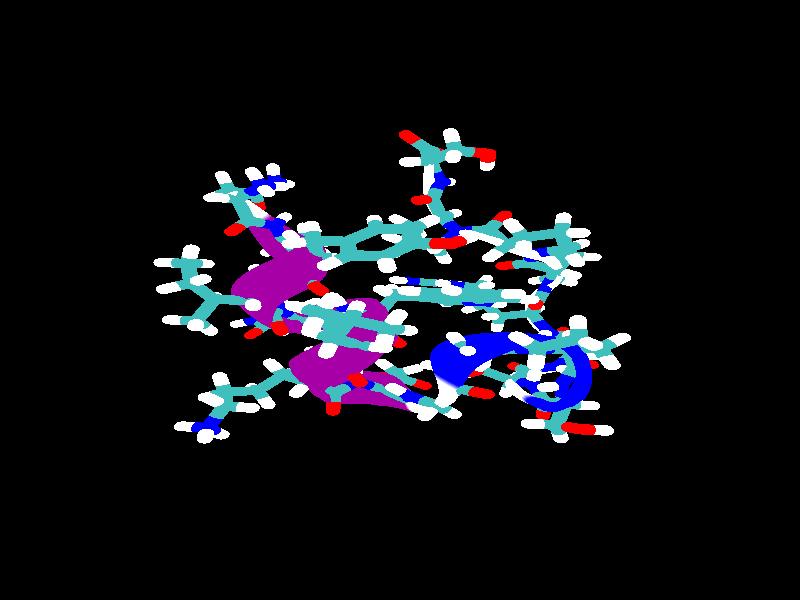 // 
// Molecular graphics export from VMD 1.9.3
// http://www.ks.uiuc.edu/Research/vmd/
// Requires POV-Ray 3.5 or later
// 
// POV 3.x input script : vmdscene1.pov 
// try povray +W669 +H834 -Ivmdscene1.pov -Ovmdscene1.pov.tga +P +X +A +FT +C
#if (version < 3.5) 
#error "VMD POV3DisplayDevice has been compiled for POV-Ray 3.5 or above.\nPlease upgrade POV-Ray or recompile VMD."
#end 
#declare VMD_clip_on=array[3] {0, 0, 0};
#declare VMD_clip=array[3];
#declare VMD_scaledclip=array[3];
#declare VMD_line_width=0.0020;
#macro VMDC ( C1 )
  texture { pigment { rgbt C1 }}
#end
#macro VMD_point (P1, R1, C1)
  #local T = texture { finish { ambient 1.0 diffuse 0.0 phong 0.0 specular 0.0 } pigment { C1 } }
  #if(VMD_clip_on[2])
  intersection {
    sphere {P1, R1 texture {T} #if(VMD_clip_on[1]) clipped_by {VMD_clip[1]} #end no_shadow}
    VMD_clip[2]
  }
  #else
  sphere {P1, R1 texture {T} #if(VMD_clip_on[1]) clipped_by {VMD_clip[1]} #end no_shadow}
  #end
#end
#macro VMD_line (P1, P2, C1)
  #local T = texture { finish { ambient 1.0 diffuse 0.0 phong 0.0 specular 0.0 } pigment { C1 } }
  #if(VMD_clip_on[2])
  intersection {
    cylinder {P1, P2, VMD_line_width texture {T} #if(VMD_clip_on[1]) clipped_by {VMD_clip[1]} #end no_shadow}
    VMD_clip[2]
  }
  #else
  cylinder {P1, P2, VMD_line_width texture {T} #if(VMD_clip_on[1]) clipped_by {VMD_clip[1]} #end no_shadow}
  #end
#end
#macro VMD_sphere (P1, R1, C1)
  #local T = texture { pigment { C1 } }
  #if(VMD_clip_on[2])
  intersection {
    sphere {P1, R1 texture {T} #if(VMD_clip_on[1]) clipped_by {VMD_clip[1]} #end no_shadow}
    VMD_clip[2]
  }
  #else
  sphere {P1, R1 texture {T} #if(VMD_clip_on[1]) clipped_by {VMD_clip[1]} #end no_shadow}
  #end
#end
#macro VMD_cylinder (P1, P2, R1, C1, O1)
  #local T = texture { pigment { C1 } }
  #if(VMD_clip_on[2])
  intersection {
    cylinder {P1, P2, R1 #if(O1) open #end texture {T} #if(VMD_clip_on[1]) clipped_by {VMD_clip[1]} #end no_shadow}
    VMD_clip[2]
  }
  #else
  cylinder {P1, P2, R1 #if(O1) open #end texture {T} #if(VMD_clip_on[1]) clipped_by {VMD_clip[1]} #end no_shadow}
  #end
#end
#macro VMD_cone (P1, P2, R1, C1)
  #local T = texture { pigment { C1 } }
  #if(VMD_clip_on[2])
  intersection {
    cone {P1, R1, P2, VMD_line_width texture {T} #if(VMD_clip_on[1]) clipped_by {VMD_clip[1]} #end no_shadow}
    VMD_clip[2]
  }
  #else
  cone {P1, R1, P2, VMD_line_width texture {T} #if(VMD_clip_on[1]) clipped_by {VMD_clip[1]} #end no_shadow}
  #end
#end
#macro VMD_triangle (P1, P2, P3, N1, N2, N3, C1)
  #local T = texture { pigment { C1 } }
  smooth_triangle {P1, N1, P2, N2, P3, N3 texture {T} #if(VMD_clip_on[1]) clipped_by {VMD_clip[1]} #end no_shadow}
#end
#macro VMD_tricolor (P1, P2, P3, N1, N2, N3, C1, C2, C3)
  #local NX = P2-P1;
  #local NY = P3-P1;
  #local NZ = vcross(NX, NY);
  #local T = texture { pigment {
    average pigment_map {
      [1 gradient x color_map {[0 rgb 0] [1 C2*3]}]
      [1 gradient y color_map {[0 rgb 0] [1 C3*3]}]
      [1 gradient z color_map {[0 rgb 0] [1 C1*3]}]
    }
    matrix <1.01,0,1,0,1.01,1,0,0,1,-.002,-.002,-1>
    matrix <NX.x,NX.y,NX.z,NY.x,NY.y,NY.z,NZ.x,NZ.y,NZ.z,P1.x,P1.y,P1.z>
  } }
  smooth_triangle {P1, N1, P2, N2, P3, N3 texture {T} #if(VMD_clip_on[1]) clipped_by {VMD_clip[1]} #end no_shadow}
#end
camera {
  up <0, 6.0000, 0>
  right <4.8129, 0, 0>
  location <0.0000, 0.0000, -2.0000>
  look_at <0.0000, 0.0000, -0.0000>
  direction <-0.0000, -0.0000, 4.0000>
}
light_source { 
  <-0.1000, 0.1000, -1.0000> 
  color rgb<1.000, 1.000, 1.000> 
  parallel 
  point_at <0.0, 0.0, 0.0> 
}
light_source { 
  <1.0000, 2.0000, -0.5000> 
  color rgb<1.000, 1.000, 1.000> 
  parallel 
  point_at <0.0, 0.0, 0.0> 
}
background {
  color rgb<0.000, 0.000, 0.000>
}
fog {
  distance 3.1250 
  fog_type 1 
  color rgb<0.000, 0.000, 0.000> 
} 
#default { texture {
 finish { ambient 0.000 diffuse 0.650 phong 0.1 phong_size 40.000 specular 0.500 }
} }
#declare VMD_line_width=0.0020;
#declare protein=union {
mesh2 {
  vertex_vectors {
  2410,
  <-503.9586,506.8270,24.3211>,
  <-507.9862,498.5920,14.7342>,
  <-504.6992,493.3673,2.9935>,
  <-495.3531,493.1488,-6.4165>,
  <-483.5178,498.0197,-9.9014>,
  <-473.7140,506.1196,-6.1302>,
  <-469.6864,514.3547,3.4567>,
  <-472.9734,519.5793,15.1974>,
  <-482.3195,519.7979,24.6073>,
  <-494.1548,514.9269,28.0923>,
  <-504.5980,507.9082,23.6609>,
  <-508.6256,499.6732,14.0740>,
  <-505.3386,494.4486,2.3333>,
  <-495.9925,494.2300,-7.0766>,
  <-484.1571,499.1009,-10.5616>,
  <-474.3533,507.2008,-6.7903>,
  <-470.3257,515.4359,2.7965>,
  <-473.6128,520.6604,14.5372>,
  <-482.9589,520.8791,23.9472>,
  <-494.7942,516.0081,27.4321>,
  <-506.2836,510.7586,21.9205>,
  <-510.3111,502.5237,12.3337>,
  <-507.0242,497.2991,0.5929>,
  <-497.6780,497.0805,-8.8170>,
  <-485.8428,501.9514,-12.3020>,
  <-476.0390,510.0514,-8.5308>,
  <-472.0114,518.2864,1.0561>,
  <-475.2984,523.5109,12.7968>,
  <-484.6445,523.7295,22.2068>,
  <-496.4798,518.8586,25.6917>,
  <-508.6667,514.7888,19.4599>,
  <-512.6943,506.5538,9.8730>,
  <-509.4073,501.3291,-1.8676>,
  <-500.0612,501.1105,-11.2776>,
  <-488.2259,505.9814,-14.7625>,
  <-478.4221,514.0813,-10.9913>,
  <-474.3945,522.3163,-1.4044>,
  <-477.6815,527.5409,10.3363>,
  <-487.0276,527.7596,19.7462>,
  <-498.8629,522.8887,23.2311>,
  <-511.3986,519.4085,16.6393>,
  <-515.4261,511.1735,7.0524>,
  <-512.1392,505.9489,-4.6883>,
  <-502.7930,505.7303,-14.0982>,
  <-490.9577,510.6012,-17.5832>,
  <-481.1539,518.7011,-13.8120>,
  <-477.1263,526.9362,-4.2251>,
  <-480.4133,532.1608,7.5156>,
  <-489.7595,532.3793,16.9256>,
  <-501.5948,527.5084,20.4105>,
  <-514.1305,524.0284,13.8186>,
  <-518.1580,515.7933,4.2318>,
  <-514.8710,510.5687,-7.5089>,
  <-505.5249,510.3500,-16.9189>,
  <-493.6896,515.2210,-20.4038>,
  <-483.8857,523.3209,-16.6326>,
  <-479.8582,531.5560,-7.0457>,
  <-483.1452,536.7805,4.6950>,
  <-492.4913,536.9991,14.1049>,
  <-504.3267,532.1283,17.5898>,
  <-516.5135,528.0583,11.3581>,
  <-520.5411,519.8233,1.7712>,
  <-517.2540,514.5987,-9.9695>,
  <-507.9080,514.3801,-19.3794>,
  <-496.0727,519.2510,-22.8644>,
  <-486.2689,527.3510,-19.0932>,
  <-482.2413,535.5860,-9.5063>,
  <-485.5283,540.8106,2.2344>,
  <-494.8744,541.0292,11.6444>,
  <-506.7097,536.1583,15.1293>,
  <-518.1992,530.9088,9.6177>,
  <-522.2267,522.6738,0.0308>,
  <-518.9398,517.4492,-11.7099>,
  <-509.5936,517.2307,-21.1198>,
  <-497.7583,522.1015,-24.6048>,
  <-487.9545,530.2015,-20.8336>,
  <-483.9269,538.4365,-11.2467>,
  <-487.2140,543.6611,0.4940>,
  <-496.5601,543.8797,9.9040>,
  <-508.3954,539.0087,13.3889>,
  <-488.5940,531.2828,-21.4938>,
  <-498.3977,523.1829,-25.2650>,
  <-510.2330,518.3119,-21.7800>,
  <-519.5790,518.5304,-12.3700>,
  <-522.8661,523.7549,-0.6293>,
  <-518.8384,531.9899,8.9576>,
  <-509.0346,540.0898,12.7288>,
  <-497.1994,544.9609,9.2438>,
  <-487.8534,544.7424,-0.1662>,
  <-484.5664,539.5178,-11.9069>,
  <-487.8382,530.0049,-20.7135>,
  <-497.6420,521.9050,-24.4847>,
  <-509.4773,517.0341,-20.9998>,
  <-518.8234,517.2526,-11.5898>,
  <-522.1105,522.4772,0.1508>,
  <-518.0829,530.7122,9.7377>,
  <-508.2791,538.8121,13.5089>,
  <-496.4438,543.6831,10.0240>,
  <-487.0977,543.4645,0.6140>,
  <-483.8107,538.2399,-11.1267>,
  <-485.3388,525.7783,-18.1329>,
  <-495.1426,517.6783,-21.9041>,
  <-506.9780,512.8074,-18.4192>,
  <-516.3241,513.0260,-9.0092>,
  <-519.6111,518.2507,2.7314>,
  <-515.5835,526.4857,12.3183>,
  <-505.7798,534.5856,16.0895>,
  <-493.9445,539.4565,12.6046>,
  <-484.5983,539.2379,3.1946>,
  <-481.3113,534.0133,-8.5461>,
  <-480.7470,518.0131,-13.3918>,
  <-490.5508,509.9131,-17.1630>,
  <-502.3861,505.0423,-13.6781>,
  <-511.7322,505.2608,-4.2682>,
  <-515.0192,510.4855,7.4725>,
  <-510.9917,518.7205,17.0594>,
  <-501.1879,526.8204,20.8306>,
  <-489.3525,531.6913,17.3457>,
  <-480.0064,531.4727,7.9357>,
  <-476.7194,526.2481,-3.8050>,
  <-473.1114,505.0463,-5.4415>,
  <-483.0303,497.1513,-9.3443>,
  <-495.1668,492.8171,-6.2037>,
  <-504.8853,493.6990,2.7807>,
  <-508.4736,499.4603,14.1770>,
  <-504.5611,507.9003,23.6324>,
  <-494.6423,515.7953,27.5351>,
  <-482.5057,520.1295,24.3945>,
  <-472.7872,519.2476,15.4102>,
  <-469.1989,513.4863,4.0138>,
  <-464.1501,489.0112,5.9594>,
  <-475.9943,479.2902,0.1278>,
  <-489.5985,474.3953,1.6693>,
  <-499.7662,476.1961,9.9952>,
  <-502.6137,484.0048,21.9252>,
  <-497.0534,494.8387,32.9025>,
  <-485.2093,504.5596,38.7341>,
  <-471.6051,509.4546,37.1926>,
  <-461.4374,507.6537,28.8667>,
  <-458.5898,499.8450,16.9367>,
  <-455.7383,472.9166,19.7552>,
  <-469.4332,461.2373,12.0791>,
  <-484.3092,455.4354,12.2425>,
  <-494.6843,457.7270,20.1830>,
  <-496.5955,467.2366,32.8676>,
  <-489.3128,480.3321,45.4512>,
  <-475.6179,492.0113,53.1273>,
  <-460.7418,497.8132,52.9640>,
  <-450.3667,495.5216,45.0234>,
  <-448.4555,486.0121,32.3388>,
  <-447.5361,456.6226,35.1805>,
  <-463.0396,442.8898,25.7328>,
  <-479.0773,435.9316,24.7089>,
  <-489.5236,438.4056,32.4999>,
  <-490.3882,449.3669,46.1299>,
  <-481.3409,464.6288,60.3928>,
  <-465.8375,478.3615,69.8405>,
  <-449.7997,485.3197,70.8644>,
  <-439.3535,482.8457,63.0734>,
  <-438.4888,471.8843,49.4434>,
  <-439.3109,440.0882,51.4604>,
  <-456.5929,424.2248,40.3043>,
  <-473.7141,415.9084,38.2586>,
  <-484.1346,418.3156,46.1048>,
  <-483.8744,430.5269,60.8458>,
  <-473.0326,447.8780,76.8511>,
  <-455.7505,463.7413,88.0072>,
  <-438.6294,472.0576,90.0529>,
  <-428.2088,469.6505,82.2067>,
  <-428.4691,457.4391,67.4657>,
  <-430.8901,423.3398,67.7992>,
  <-449.9214,405.2741,54.9922>,
  <-468.0495,395.4118,52.0753>,
  <-478.3497,397.5198,60.1627>,
  <-476.8879,410.7931,76.1652>,
  <-464.2224,430.1617,93.9705>,
  <-445.1910,448.2274,106.7775>,
  <-427.0630,458.0897,109.6944>,
  <-416.7628,455.9816,101.6070>,
  <-418.2246,442.7083,85.6045>,
  <-422.1467,406.4525,83.3896>,
  <-442.8902,386.1088,68.9858>,
  <-461.9274,374.5020,65.3392>,
  <-471.9867,376.0658,73.8427>,
  <-469.2258,390.2027,91.2482>,
  <-454.6993,411.5130,110.9075>,
  <-433.9558,431.8568,125.3113>,
  <-414.9186,443.4635,128.9580>,
  <-404.8593,441.8998,120.4545>,
  <-407.6201,427.7628,103.0489>,
  <-413.0027,389.5379,97.4301>,
  <-435.4037,366.8293,81.4789>,
  <-455.2070,353.2512,77.2320>,
  <-464.8485,353.9900,86.3117>,
  <-460.6455,368.7635,105.2497>,
  <-444.2033,391.9288,126.8125>,
  <-421.8024,414.6375,142.7637>,
  <-401.9991,428.2156,147.0105>,
  <-392.3575,427.4768,137.9309>,
  <-396.5605,412.7032,118.9928>,
  <-403.4377,372.7238,109.1585>,
  <-427.4130,347.5495,91.6973>,
  <-447.7651,331.7361,86.9479>,
  <-456.7203,331.3238,96.7244>,
  <-450.8578,346.4701,117.2926>,
  <-432.4169,371.3896,140.7962>,
  <-408.4415,396.5639,158.2574>,
  <-388.0894,412.3773,163.0068>,
  <-379.1343,412.7896,153.2303>,
  <-384.9968,397.6433,132.6621>,
  <-393.4788,356.1033,117.9052>,
  <-418.9081,328.3551,98.9414>,
  <-439.4936,310.0230,93.7094>,
  <-447.3723,308.1093,104.2074>,
  <-439.5349,323.3450,126.4256>,
  <-418.9749,349.9104,151.8775>,
  <-393.5455,377.6587,170.8412>,
  <-372.9600,395.9907,176.0733>,
  <-365.0813,397.9044,165.5753>,
  <-372.9188,382.6688,143.3571>,
  <-383.1248,339.6343,123.1358>,
  <-409.8556,309.2223,102.6215>,
  <-430.2751,288.1364,96.7809>,
  <-436.5838,284.4305,107.8449>,
  <-426.3720,299.5202,131.5874>,
  <-403.5403,327.6418,158.9395>,
  <-376.8096,358.0537,179.4538>,
  <-356.3901,379.1396,185.2944>,
  <-350.0814,382.8456,174.2304>,
  <-360.2932,367.7558,150.4880>,
  <-372.1719,323.0427,124.3898>,
  <-400.0581,289.9398,102.2072>,
  <-419.9297,266.0288,95.4498>,
  <-424.1966,260.4428,106.6986>,
  <-411.2287,275.3154,131.6570>,
  <-385.9794,304.9660,160.7917>,
  <-358.0931,338.0688,182.9742>,
  <-338.2215,361.9798,189.7317>,
  <-333.9547,367.5659,178.4829>,
  <-346.9225,352.6932,153.5245>,
  <-360.5648,306.2082,121.1734>,
  <-389.4390,270.4206,97.1414>,
  <-408.3240,243.7006,88.9929>,
  <-410.0064,236.2545,99.8405>,
  <-393.8436,250.9263,125.5406>,
  <-366.0092,282.1119,156.2767>,
  <-337.1349,317.8995,180.3087>,
  <-318.2499,344.6194,188.4572>,
  <-316.5675,352.0656,177.6096>,
  <-332.7304,337.3939,151.9095>,
  <-349.9812,290.6901,113.3162>,
  <-375.9457,251.3465,91.6383>,
  <-390.7073,221.8845,84.4911>,
  <-388.6276,213.5576,94.6047>,
  <-370.5009,229.5465,118.1159>,
  <-343.2512,263.7439,146.0443>,
  <-317.2867,303.0876,167.7222>,
  <-302.5251,332.5495,174.8694>,
  <-304.6048,340.8764,164.7559>,
  <-322.7314,324.8875,141.2446>,
  <-338.7387,278.6837,102.0901>,
  <-361.4514,236.0154,83.2339>,
  <-372.1654,204.6281,77.1474>,
  <-366.7884,196.5108,86.1553>,
  <-347.3743,214.7640,106.8170>,
  <-321.3384,252.4156,131.2403>,
  <-298.6258,295.0840,150.0965>,
  <-287.9117,326.4713,156.1830>,
  <-293.2887,334.5886,147.1751>,
  <-312.7029,316.3354,126.5134>,
  <-326.5673,269.6804,87.4424>,
  <-345.7241,223.9796,72.0651>,
  <-352.7151,191.3137,67.4756>,
  <-344.8700,184.1601,75.4269>,
  <-325.1853,205.2511,92.8820>,
  <-301.1801,246.5307,113.1736>,
  <-282.0233,292.2315,128.5509>,
  <-275.0323,324.8974,133.1405>,
  <-282.8774,332.0511,125.1891>,
  <-302.5621,310.9601,107.7340>,
  <-313.9512,263.2059,69.7392>,
  <-329.1838,214.8871,58.5467>,
  <-332.6738,181.4440,56.0211>,
  <-323.0878,175.6508,63.1271>,
  <-304.0877,199.7202,77.1503>,
  <-282.9306,244.4586,92.7345>,
  <-267.6979,292.7773,103.9269>,
  <-264.2080,326.2204,106.4525>,
  <-273.7939,332.0136,99.3466>,
  <-292.7940,307.9442,85.3233>,
  <-301.5406,258.5439,49.6924>,
  <-312.4615,208.2288,43.2788>,
  <-312.5339,174.5095,43.2826>,
  <-301.7301,170.2656,49.7023>,
  <-284.1769,197.1182,60.0859>,
  <-266.5788,244.8104,70.4671>,
  <-255.6579,295.1255,76.8807>,
  <-255.5855,328.8448,76.8769>,
  <-266.3893,333.0887,70.4572>,
  <-283.9426,306.2361,60.0737>,
  <-289.9163,254.8428,28.1605>,
  <-296.2284,203.3598,26.8713>,
  <-292.9231,169.9163,29.6286>,
  <-281.2629,167.2866,35.3792>,
  <-265.7015,196.4752,41.9264>,
  <-252.1830,246.3330,46.7696>,
  <-245.8709,297.8161,48.0588>,
  <-249.1762,331.2596,45.3015>,
  <-260.8364,333.8893,39.5510>,
  <-276.3978,304.7007,33.0037>,
  <-279.5833,251.2326,6.0506>,
  <-281.1772,199.5152,9.8952>,
  <-274.5791,166.8950,15.3157>,
  <-262.3092,165.8317,20.2416>,
  <-249.0543,196.7315,22.7913>,
  <-239.8770,247.7918,21.9910>,
  <-238.2831,299.5091,18.1464>,
  <-244.8811,332.1294,12.7259>,
  <-257.1510,333.1927,7.8001>,
  <-270.4060,302.2928,5.2503>,
  <-270.9941,246.8786,-15.7155>,
  <-267.9881,195.8068,-7.0760>,
  <-258.2720,164.4408,0.5900>,
  <-245.5569,164.7614,4.3542>,
  <-234.6996,196.6461,2.7790>,
  <-229.8473,247.9160,-3.5341>,
  <-232.8533,298.9879,-12.1737>,
  <-242.5694,330.3539,-19.8396>,
  <-255.2844,330.0333,-23.6039>,
  <-266.1417,298.1486,-22.0286>,
  <-264.5197,241.0008,-36.2363>,
  <-257.2398,191.2536,-23.4212>,
  <-244.6891,161.3447,-14.2052>,
  <-231.6616,162.6983,-12.1085>,
  <-223.1333,194.7974,-17.9319>,
  <-222.3618,245.3812,-29.4511>,
  <-229.6417,295.1285,-42.2662>,
  <-242.1924,325.0373,-51.4822>,
  <-255.2199,323.6838,-53.5789>,
  <-263.7483,291.5846,-47.7555>,
  <-260.3632,232.8648,-54.7437>,
  <-249.2976,184.8386,-38.5251>,
  <-234.3407,156.2935,-28.6023>,
  <-221.2054,158.1327,-28.7654>,
  <-214.9090,189.6538,-38.9522>,
  <-217.8565,238.8168,-55.2716>,
  <-228.9221,286.8430,-71.4902>,
  <-243.8790,315.3882,-81.4131>,
  <-257.0143,313.5489,-81.2499>,
  <-263.3107,282.0278,-71.0631>,
  <-258.5409,221.6741,-70.8631>,
  <-244.2932,175.4903,-51.9933>,
  <-227.5452,147.9479,-42.0979>,
  <-214.6942,149.5672,-44.9567>,
  <-210.6486,179.7296,-59.4775>,
  <-216.9539,226.9142,-80.1141>,
  <-231.2016,273.0980,-98.9839>,
  <-247.9495,300.6404,-108.8792>,
  <-260.8007,299.0211,-106.0205>,
  <-264.8462,268.8587,-91.4996>,
  <-259.1192,206.3788,-84.6462>,
  <-242.3353,161.9719,-63.7097>,
  <-224.5344,134.9547,-54.2126>,
  <-212.5159,135.6468,-59.7824>,
  <-210.8705,163.7839,-78.2917>,
  <-220.2267,208.6185,-102.6704>,
  <-237.0106,253.0254,-123.6069>,
  <-254.8115,280.0427,-133.1040>,
  <-266.8300,279.3505,-127.5342>,
  <-268.4753,251.2134,-109.0250>,
  <-262.7127,188.4704,-96.0602>,
  <-243.8682,143.5438,-78.2136>,
  <-225.7674,115.7293,-72.2380>,
  <-215.3241,115.6510,-80.4158>,
  <-216.5274,143.3388,-99.6234>,
  <-228.9176,188.2169,-122.5242>,
  <-247.7620,233.1435,-140.3707>,
  <-265.8628,260.9580,-146.3464>,
  <-276.3061,261.0364,-138.1685>,
  <-275.1029,233.3485,-118.9609>,
  <-270.1249,171.1966,-106.1327>,
  <-249.2606,126.0338,-91.4016>,
  <-231.0976,97.7658,-88.5684>,
  <-222.5737,97.1902,-98.7151>,
  <-226.9446,124.5268,-117.9661>,
  <-242.5409,169.3339,-138.9682>,
  <-263.4052,214.4968,-153.6993>,
  <-281.5682,242.7647,-156.5325>,
  <-290.0921,243.3403,-146.3858>,
  <-285.7212,216.0037,-127.1348>,
  <-281.0024,154.3797,-114.7758>,
  <-258.1078,109.2868,-103.1793>,
  <-239.9050,80.9028,-103.1194>,
  <-233.3468,80.0695,-114.6190>,
  <-240.9383,107.1050,-133.2856>,
  <-259.7798,151.6828,-151.9894>,
  <-282.6743,196.7756,-163.5860>,
  <-300.8772,225.1596,-163.6459>,
  <-307.4353,225.9930,-152.1463>,
  <-299.8438,198.9575,-133.4796>,
  <-294.7361,137.9229,-121.7166>,
  <-269.8060,93.2073,-113.2896>,
  <-251.5025,64.9934,-115.7289>,
  <-246.8168,64.0579,-128.1029>,
  <-257.5387,90.7582,-145.6850>,
  <-279.5728,134.8956,-161.7595>,
  <-304.5029,179.6113,-170.1865>,
  <-322.8064,207.8252,-167.7471>,
  <-327.4921,208.7607,-155.3732>,
  <-316.7702,182.0604,-137.7911>,
  <-310.5260,121.7423,-126.6927>,
  <-283.6013,77.6990,-121.4719>,
  <-265.1511,49.8772,-126.2181>,
  <-262.2228,48.9037,-139.1186>,
  <-275.9348,75.1504,-155.2457>,
  <-301.0497,118.5920,-168.4395>,
  <-327.9744,162.6353,-173.6604>,
  <-346.4247,190.4572,-168.9141>,
  <-349.3530,191.4307,-156.0136>,
  <-335.6410,165.1840,-139.8865>,
  <-327.4853,105.7463,-129.5157>,
  <-298.6690,62.6461,-127.5142>,
  <-280.0845,35.3694,-134.4133>,
  <-278.8304,34.3351,-147.5777>,
  <-295.3857,59.9382,-161.9792>,
  <-323.4269,102.3991,-172.1167>,
  <-352.2431,145.4993,-174.1182>,
  <-370.8277,172.7759,-167.2191>,
  <-372.0818,173.8102,-154.0547>,
  <-355.5265,148.2072,-139.6533>,
  <-344.7057,89.8378,-130.0726>,
  <-314.1624,47.9128,-131.2589>,
  <-295.5216,21.2591,-140.1528>,
  <-295.9037,20.0575,-153.3571>,
  <-315.1626,44.7670,-165.8284>,
  <-345.9422,85.9493,-172.8029>,
  <-376.4856,127.8743,-171.6166>,
  <-395.1263,154.5280,-162.7228>,
  <-394.7443,155.7295,-149.5184>,
  <-375.4854,131.0201,-137.0472>,
  <-361.2974,73.9175,-128.3169>,
  <-329.2393,33.3473,-132.5997>,
  <-310.6711,7.3109,-143.2920>,
  <-312.6852,5.7534,-156.3098>,
  <-334.5124,29.2698,-166.6807>,
  <-367.8152,68.8774,-170.4434>,
  <-399.8734,109.4477,-166.1606>,
  <-418.4416,135.4841,-155.4683>,
  <-416.4274,137.0415,-142.4505>,
  <-394.6003,113.5252,-132.0796>,
  <-376.4226,57.8733,-124.2586>,
  <-343.0877,18.7753,-131.4795>,
  <-324.7375,-6.7335,-143.7092>,
  <-328.3810,-8.9096,-156.2764>,
  <-352.6267,13.0782,-164.3808>,
  <-388.2134,50.8313,-164.9269>,
  <-421.5483,89.9293,-157.7059>,
  <-439.8985,115.4381,-145.4762>,
  <-436.2550,117.6142,-132.9090>,
  <-412.0094,95.6264,-124.8046>,
  <-389.3344,41.5433,-117.9401>,
  <-354.9549,3.9754,-127.8752>,
  <-336.9307,-21.1594,-141.3053>,
  <-342.1464,-24.2605,-153.1003>,
  <-368.6099,-4.1433,-158.7552>,
  <-406.2130,31.5081,-156.1098>,
  <-440.5926,69.0760,-146.1746>,
  <-458.6167,94.2108,-132.7446>,
  <-453.4010,97.3119,-120.9495>,
  <-426.9375,77.1947,-115.2947>,
  <-399.3971,24.6558,-109.3710>,
  <-364.1652,-11.3655,-121.7478>,
  <-346.4743,-36.2903,-135.9881>,
  <-353.0819,-40.5982,-146.6523>,
  <-381.4640,-22.6438,-149.6673>,
  <-420.7796,10.7151,-143.8813>,
  <-456.0115,46.7364,-131.5044>,
  <-473.7023,71.6612,-117.2642>,
  <-467.0948,75.9691,-106.5999>,
  <-438.7126,58.0147,-103.5850>,
  <-405.9848,6.8788,-98.5228>,
  <-370.0404,-27.6071,-113.0395>,
  <-352.5780,-52.4650,-127.6731>,
  <-360.2675,-58.2001,-136.8342>,
  <-390.1719,-42.6217,-137.0235>,
  <-430.8687,-11.6802,-128.1687>,
  <-466.8130,22.8057,-113.6520>,
  <-484.2755,47.6636,-99.0184>,
  <-476.5860,53.3987,-89.8573>,
  <-446.6815,37.8203,-89.6680>,
  <-409.3712,-10.4726,-85.3542>,
  <-375.2351,-46.5339,-100.3981>,
  <-359.5696,-73.0292,-114.1671>,
  <-368.3582,-79.8381,-121.4020>,
  <-398.2441,-64.3599,-119.3393>,
  <-437.8118,-32.5066,-108.7669>,
  <-471.9478,3.5548,-93.7231>,
  <-487.6133,30.0500,-79.9540>,
  <-478.8247,36.8590,-72.7191>,
  <-448.9388,21.3807,-74.7818>,
  <-411.3774,-25.2641,-69.5525>,
  <-379.0524,-62.7482,-85.1102>,
  <-364.9907,-90.5608,-97.9835>,
  <-374.5635,-98.0786,-103.2552>,
  <-404.1143,-82.4298,-98.9118>,
  <-442.3556,-49.5919,-86.6122>,
  <-474.6806,-12.1078,-71.0545>,
  <-488.7423,15.7049,-58.1813>,
  <-479.1695,23.2226,-52.9095>,
  <-449.6187,7.5739,-57.2530>,
  <-411.8289,-37.7594,-51.5191>,
  <-381.3247,-76.5233,-67.6082>,
  <-368.7018,-105.3789,-79.6503>,
  <-378.7817,-113.3043,-83.0457>,
  <-407.7142,-97.2723,-76.4976>,
  <-444.4481,-63.4065,-62.5070>,
  <-474.9523,-24.6426,-46.4178>,
  <-487.5752,4.2130,-34.3757>,
  <-477.4953,12.1384,-30.9803>,
  <-448.5628,-3.8936,-37.5284>,
  <-410.5282,-48.1909,-31.7860>,
  <-381.8643,-88.1079,-48.4300>,
  <-370.5529,-117.7934,-59.7356>,
  <-380.9148,-125.9087,-61.3847>,
  <-408.9921,-109.3539,-52.7473>,
  <-444.0600,-74.4524,-37.1225>,
  <-472.7240,-34.5354,-20.4786>,
  <-484.0352,-4.8498,-9.1729>,
  <-473.6734,3.2654,-7.5238>,
  <-445.5962,-13.2894,-16.1613>,
  <-407.3003,-56.8070,-10.9713>,
  <-380.4994,-97.7641,-28.1829>,
  <-370.3983,-128.1205,-38.8342>,
  <-380.8553,-136.2811,-38.8570>,
  <-407.8761,-119.1289,-28.2423>,
  <-441.1398,-83.2153,-11.0448>,
  <-467.9407,-42.2583,6.1668>,
  <-478.0418,-11.9019,16.8182>,
  <-467.5848,-3.7412,16.8409>,
  <-440.5639,-20.8934,6.2263>,
  <-402.0063,-63.8856,10.2688>,
  <-377.0861,-105.7791,-7.5056>,
  <-368.1003,-136.6870,-17.5530>,
  <-378.4812,-144.8037,-16.0357>,
  <-404.2636,-127.0287,-3.5332>,
  <-435.5996,-90.1516,15.1790>,
  <-460.5198,-48.2582,32.9534>,
  <-469.5056,-17.3502,43.0008>,
  <-459.1248,-9.2336,41.4835>,
  <-433.3423,-27.0085,28.9810>,
  <-394.5440,-69.7327,31.2710>,
  <-371.5084,-112.4641,12.9570>,
  <-363.5303,-143.8309,3.4981>,
  <-373.6571,-151.8520,6.5072>,
  <-398.0207,-133.4637,20.8349>,
  <-427.3150,-95.6897,41.0085>,
  <-450.3506,-52.9583,59.3224>,
  <-458.3287,-21.5915,68.7813>,
  <-448.2019,-13.5704,65.7722>,
  <-423.8383,-31.9587,51.4446>,
  <-384.8426,-74.6765,51.3857>,
  <-363.6747,-118.1499,32.5707>,
  <-356.5677,-149.8991,23.7124>,
  <-366.2361,-157.7972,28.1942>,
  <-388.9869,-138.8273,44.3044>,
  <-416.1302,-100.2353,65.8894>,
  <-437.2980,-56.7620,84.7044>,
  <-444.4050,-25.0127,93.5628>,
  <-434.7366,-17.1146,89.0809>,
  <-411.9857,-36.0845,72.9707>,
  <-372.8530,-79.0646,69.9961>,
  <-353.5105,-123.1844,50.7264>,
  <-347.0975,-155.2477,42.4914>,
  <-356.0633,-163.0073,48.4367>,
  <-376.9836,-143.4995,66.2912>,
  <-401.8673,-104.1754,89.2352>,
  <-421.2097,-60.0556,108.5048>,
  <-427.6229,-27.9923,116.7398>,
  <-418.6570,-20.2326,110.7945>,
  <-397.7368,-39.7405,92.9400>,
  <-358.5295,-83.2605,86.5357>,
  <-340.9433,-127.9305,66.8552>,
  <-335.0049,-160.2401,59.2512>,
  <-342.9826,-167.8481,66.6282>,
  <-361.8291,-147.8485,86.1685>,
  <-384.3457,-107.8805,110.4083>,
  <-401.9318,-63.2105,130.0889>,
  <-407.8702,-30.9009,137.6929>,
  <-399.8926,-23.2928,130.3158>,
  <-381.0461,-43.2924,110.7755>,
  <-341.7938,-87.6396,100.5017>,
  <-325.8749,-132.7622,80.4381>,
  <-320.1660,-165.2464,73.4251>,
  <-326.8480,-172.6844,82.1414>,
  <-343.3683,-152.2350,103.2577>,
  <-363.4169,-111.7093,128.7083>,
  <-379.3358,-66.5867,148.7719>,
  <-385.0446,-34.1025,155.7849>,
  <-378.3627,-26.6646,147.0685>,
  <-361.8424,-47.1139,125.9523>,
  <-322.8581,-92.6044,111.2393>,
  <-308.4421,-138.0770,90.8326>,
  <-302.5470,-170.6476,84.3982>,
  <-307.4246,-177.8753,94.3939>,
  <-321.2116,-156.9995,117.0016>,
  <-338.6421,-115.9940,143.5861>,
  <-353.0581,-70.5214,163.9929>,
  <-358.9532,-37.9508,170.4273>,
  <-354.0756,-30.7231,160.4316>,
  <-340.2885,-51.5989,137.8238>,
  <-302.4338,-97.1807,118.4381>,
  <-287.7884,-143.6909,100.7089>,
  <-280.4769,-176.3669,96.7319>,
  <-283.2921,-182.7276,108.0261>,
  <-295.1588,-160.3435,130.2776>,
  <-311.5442,-117.7645,154.9871>,
  <-326.1896,-71.2543,172.7163>,
  <-333.5011,-38.5783,176.6934>,
  <-330.6859,-32.2176,165.3991>,
  <-318.8192,-54.6017,143.1476>,
  <-281.2149,-98.8705,123.1680>,
  <-266.4435,-146.2706,108.0997>,
  <-257.8773,-178.8331,106.2843>,
  <-258.7881,-184.1204,118.4153>,
  <-268.8281,-160.1129,139.8590>,
  <-284.1623,-115.9805,162.4246>,
  <-298.9336,-68.5805,177.4930>,
  <-307.4999,-36.0180,179.3083>,
  <-306.5891,-30.7307,167.1774>,
  <-296.5491,-54.7382,145.7337>,
  <-259.3440,-98.1350,125.4191>,
  <-244.5730,-146.2984,113.0048>,
  <-234.9725,-178.6220,113.1069>,
  <-234.2095,-182.7593,125.6865>,
  <-242.5755,-157.1301,145.9385>,
  <-256.8750,-111.5237,166.1274>,
  <-271.6460,-63.3603,178.5418>,
  <-281.2466,-31.0367,178.4397>,
  <-282.0095,-26.8993,165.8601>,
  <-273.6435,-52.5286,145.6081>,
  <-237.1015,-95.5126,125.1545>,
  <-222.4518,-144.3204,115.3981>,
  <-212.0268,-176.3350,117.2362>,
  <-209.8085,-179.3280,129.9667>,
  <-216.6443,-152.1560,148.7271>,
  <-229.9231,-105.1979,166.3514>,
  <-244.5728,-56.3900,176.1079>,
  <-254.9978,-24.3754,174.2698>,
  <-257.2160,-21.3824,161.5392>,
  <-250.3803,-48.5544,142.7788>,
  <-214.8369,-91.6083,122.3759>,
  <-200.4094,-140.9391,115.2812>,
  <-189.3235,-172.5983,118.7148>,
  <-185.8136,-174.4933,131.3653>,
  <-191.2203,-145.9002,148.4005>,
  <-203.4785,-97.7407,163.3137>,
  <-217.9059,-48.4099,170.4084>,
  <-228.9918,-16.7506,166.9747>,
  <-232.5017,-14.8556,154.3243>,
  <-227.0950,-43.4487,137.2890>,
  <-192.9183,-87.0637,117.1397>,
  <-178.7891,-136.7893,112.6971>,
  <-167.1492,-168.0542,117.5978>,
  <-162.4447,-168.9162,129.9699>,
  <-166.4725,-139.0461,145.0877>,
  <-177.6941,-89.8532,157.1767>,
  <-191.8233,-40.1275,161.6194>,
  <-203.4631,-8.8626,156.7187>,
  <-208.1677,-8.0006,144.3465>,
  <-204.1399,-37.8708,129.2287>,
  <-171.7057,-82.5309,109.5518>,
  <-157.9259,-132.5188,107.7268>,
  <-145.7856,-163.3548,113.9520>,
  <-139.9222,-163.2605,125.8498>,
  <-142.5752,-132.2719,138.8754>,
  <-152.7312,-82.2257,148.0536>,
  <-166.5111,-32.2378,149.8786>,
  <-178.6513,-1.4018,143.6533>,
  <-184.5148,-1.4961,131.7556>,
  <-181.8618,-32.4846,118.7299>,
  <-151.5346,-78.6551,99.7565>,
  <-138.1338,-128.7740,100.4817>,
  <-125.5051,-159.1572,107.8554>,
  <-118.4723,-158.1994,119.0611>,
  <-119.7215,-126.2665,129.8185>,
  <-128.7758,-75.5557,136.0188>,
  <-142.1765,-25.4368,135.2935>,
  <-154.8052,4.9464,127.9198>,
  <-161.8381,3.9887,116.7142>,
  <-160.5888,-27.9443,105.9568>,
  <-132.6984,-76.0626,87.9214>,
  <-119.6924,-126.1904,91.0926>,
  <-106.5659,-156.1201,99.3936>,
  <-98.3327,-154.4195,109.6537>,
  <-98.1377,-121.7382,117.9538>,
  <-106.0554,-70.5594,121.1236>,
  <-119.0614,-20.4316,117.9524>,
  <-132.1879,9.4981,109.6514>,
  <-140.4211,7.7975,99.3913>,
  <-140.6160,-24.8838,91.0912>,
  <-115.4291,-75.3564,74.2090>,
  <-102.8308,-125.3892,79.6878>,
  <-89.2063,-154.9016,88.6535>,
  <-79.7597,-152.6210,97.6816>,
  <-78.0994,-119.4185,103.3236>,
  <-84.8594,-67.9763,103.4245>,
  <-97.4577,-17.9436,97.9457>,
  <-111.0821,11.5689,88.9800>,
  <-120.5287,9.2883,79.9519>,
  <-122.1891,-23.9142,74.3099>,
  <-99.8848,-77.1255,58.7314>,
  <-87.7185,-126.9837,66.3573>,
  <-73.6421,-156.1619,75.7106>,
  <-63.0323,-153.5150,83.2187>,
  <-59.9417,-120.0542,86.0138>,
  <-65.5509,-68.5601,83.0282>,
  <-77.7172,-18.7019,75.4024>,
  <-91.7935,10.4763,66.0491>,
  <-102.4033,7.8294,58.5409>,
  <-105.4939,-25.6315,55.7458>,
  <-86.2865,-81.9571,41.7333>,
  <-74.5763,-131.5890,51.3017>,
  <-60.1090,-160.5652,60.6865>,
  <-48.4107,-157.8177,66.3031>,
  <-43.9497,-124.3960,66.0061>,
  <-48.4301,-73.0661,59.9090>,
  <-60.1404,-23.4342,50.3406>,
  <-74.6076,5.5419,40.9557>,
  <-86.3059,2.7945,35.3391>,
  <-90.7669,-30.6272,35.6361>,
  <-75.4699,-89.0815,23.5361>,
  <-61.0889,-138.0702,32.7718>,
  <-44.5143,-166.3864,40.5483>,
  <-32.0772,-163.2143,43.8950>,
  <-28.5281,-129.7654,41.5338>,
  <-35.2226,-78.8162,34.3665>,
  <-49.6037,-29.8275,25.1307>,
  <-66.1782,-1.5113,17.3543>,
  <-78.6153,-4.6834,14.0075>,
  <-82.1644,-38.1323,16.3687>,
  <-68.1204,-95.9402,3.9131>,
  <-51.1703,-144.1589,12.8385>,
  <-32.8320,-171.7572,19.0860>,
  <-20.1101,-168.1937,20.2693>,
  <-17.8640,-134.8295,15.9363>,
  <-26.9515,-84.4084,7.7422>,
  <-43.9016,-36.1897,-1.1832>,
  <-62.2399,-8.5913,-7.4307>,
  <-74.9618,-12.1548,-8.6139>,
  <-77.2079,-45.5191,-4.2810>,
  <-64.0215,-102.7875,-16.7916>,
  <-44.5917,-150.1110,-8.1322>,
  <-24.7634,-176.9472,-3.2686>,
  <-12.1104,-173.0457,-4.0587>,
  <-11.4656,-139.8967,-10.2007>,
  <-23.0754,-90.1619,-19.3484>,
  <-42.5052,-42.8385,-28.0078>,
  <-62.3334,-16.0023,-32.8713>,
  <-74.9865,-19.9038,-32.0812>,
  <-75.6312,-53.0528,-25.9393>,
  <-62.9517,-109.8846,-38.1122>,
  <-41.1218,-156.1911,-29.6756>,
  <-20.0112,-182.2327,-26.0466>,
  <-7.6833,-178.0625,-28.6113>,
  <-8.8470,-145.2733,-36.3901>,
  <-23.0578,-96.3895,-46.4118>,
  <-44.8877,-50.0830,-54.8484>,
  <-65.9983,-24.0414,-58.4775>,
  <-78.3262,-28.2116,-55.9128>,
  <-77.1625,-61.0008,-48.1340>,
  <-64.6433,-117.4884,-59.5166>,
  <-40.4931,-162.6639,-51.2731>,
  <-18.2653,-187.8946,-48.7575>,
  <-6.4501,-183.5434,-52.9305>,
  <-9.5607,-151.2723,-62.1983>,
  <-26.4087,-103.4076,-73.0209>,
  <-50.5590,-58.2322,-81.2644>,
  <-72.7868,-33.0014,-83.7801>,
  <-84.6019,-37.3526,-79.6070>,
  <-81.4914,-69.6238,-70.3392>,
  <-68.7781,-125.8450,-80.4516>,
  <-42.3971,-169.7887,-72.3888>,
  <-19.2003,-194.2161,-70.9040>,
  <-8.0480,-189.7968,-76.5646>,
  <-13.2000,-158.2189,-87.2082>,
  <-32.6885,-111.5440,-98.7694>,
  <-59.0694,-67.6003,-106.8322>,
  <-82.2662,-43.1729,-108.3169>,
  <-93.4185,-47.5921,-102.6564>,
  <-88.2665,-79.1701,-92.0128>,
  <-74.9973,-135.1857,-100.3725>,
  <-46.4922,-177.8165,-92.4928>,
  <-22.4773,-201.4814,-91.9907>,
  <-12.1254,-197.1412,-99.0579>,
  <-19.3906,-166.4538,-110.9951>,
  <-41.4978,-121.1407,-123.2426>,
  <-70.0029,-78.5099,-131.1223>,
  <-94.0178,-54.8451,-131.6244>,
  <-104.3697,-59.1852,-124.5571>,
  <-97.1045,-89.8726,-112.6200>,
  <-82.9155,-145.7279,-118.7630>,
  <-52.4133,-186.9901,-111.0778>,
  <-27.7464,-209.9756,-111.5294>,
  <-18.3365,-205.9047,-119.9452>,
  <-27.7780,-176.3324,-133.1109>,
  <-52.4644,-132.5543,-145.9974>,
  <-82.9665,-91.2921,-153.6826>,
  <-107.6335,-68.3066,-153.2310>,
  <-117.0434,-72.3775,-144.8152>,
  <-107.6019,-101.9498,-131.6496>,
  <-92.1364,-157.6819,-135.1537>,
  <-59.7845,-197.5493,-127.6734>,
  <-34.6505,-219.9858,-129.0453>,
  <-26.3349,-216.4216,-138.7455>,
  <-38.0139,-188.2180,-153.0686>,
  <-65.2266,-146.1478,-166.5439>,
  <-97.5785,-106.2805,-174.0242>,
  <-122.7125,-83.8439,-172.6523>,
  <-131.0281,-87.4082,-162.9521>,
  <-119.3491,-115.6117,-148.6290>,
  <-102.2767,-171.2716,-149.1366>,
  <-68.2368,-209.7466,-141.8584>,
  <-42.8319,-231.8065,-144.0818>,
  <-35.7657,-229.0253,-154.9573>,
  <-49.7372,-202.4651,-170.3310>,
  <-79.4099,-162.2712,-184.3307>,
  <-113.4498,-123.7963,-191.6089>,
  <-138.8547,-101.7363,-189.3856>,
  <-145.9210,-104.5176,-178.5100>,
  <-131.9494,-131.0777,-163.1363>,
  <-112.9960,-186.7692,-160.3635>,
  <-77.4334,-223.8749,-153.2591>,
  <-51.9405,-245.7489,-156.1988>,
  <-46.2548,-244.0359,-168.0598>,
  <-62.5481,-219.3903,-184.3116>,
  <-94.5968,-181.2258,-198.7466>,
  <-130.1594,-144.1201,-205.8510>,
  <-155.6523,-122.2463,-202.9113>,
  <-161.3379,-123.9592,-191.0502>,
  <-145.0447,-148.6048,-174.7985>,
  <-123.7479,-204.2308,-168.4096>,
  <-86.8667,-240.0525,-161.4390>,
  <-61.5573,-262.0576,-164.9322>,
  <-57.4869,-261.8409,-177.5548>,
  <-76.2103,-239.4851,-194.4854>,
  <-110.5758,-203.5293,-209.2571>,
  <-147.4570,-167.7076,-216.2277>,
  <-172.7664,-145.7024,-212.7345>,
  <-176.8369,-145.9192,-200.1119>,
  <-158.1134,-168.2750,-183.1813>,
  <-134.8586,-222.4072,-172.7368>,
  <-98.6594,-259.3272,-168.4314>,
  <-75.1128,-282.8464,-173.8535>,
  <-73.2127,-283.9813,-186.9320>,
  <-93.6849,-262.2983,-202.6714>,
  <-128.7098,-226.0795,-215.0597>,
  <-164.9090,-189.1595,-219.3651>,
  <-188.4556,-165.6403,-213.9431>,
  <-190.3557,-164.5054,-200.8646>,
  <-169.8834,-186.1885,-185.1252>,
  <-148.0455,-239.3922,-173.5086>,
  <-112.5903,-277.2353,-171.8238>,
  <-90.7783,-301.9657,-178.8693>,
  <-90.9409,-304.1373,-191.9537>,
  <-113.0161,-282.9205,-206.0794>,
  <-148.5718,-246.4196,-215.8507>,
  <-184.0270,-208.5765,-217.5354>,
  <-205.8390,-183.8461,-210.4900>,
  <-205.6763,-181.6745,-197.4056>,
  <-183.6012,-202.8912,-183.2799>,
  <-162.8150,-255.4441,-170.9093>,
  <-128.1373,-294.0268,-171.8288>,
  <-107.9437,-319.6679,-180.2994>,
  <-109.9476,-322.5735,-193.0856>,
  <-133.3835,-301.6337,-205.3035>,
  <-169.2997,-264.8468,-212.2864>,
  <-203.9774,-226.2641,-211.3669>,
  <-224.1710,-200.6230,-202.8963>,
  <-222.1671,-197.7175,-190.1101>,
  <-198.7312,-218.6573,-177.8922>,
  <-178.5102,-270.7299,-165.1700>,
  <-144.6439,-309.8793,-168.6930>,
  <-125.9449,-336.1795,-178.4727>,
  <-129.5556,-339.5848,-190.7736>,
  <-154.0969,-318.7945,-200.8971>,
  <-190.1947,-281.7498,-204.9765>,
  <-224.0610,-242.6004,-201.4535>,
  <-242.7600,-216.3002,-191.6738>,
  <-239.1492,-212.8949,-179.3729>,
  <-214.6080,-233.6852,-169.2494>,
  <-194.3953,-285.3947,-156.6103>,
  <-161.3874,-324.9549,-162.7324>,
  <-144.0892,-351.7238,-173.7412>,
  <-149.1081,-355.4766,-185.4319>,
  <-174.5270,-334.7799,-193.3390>,
  <-210.6367,-297.5391,-194.4422>,
  <-243.6447,-257.9789,-188.3201>,
  <-260.9428,-231.2101,-177.3113>,
  <-255.9240,-227.4572,-165.6206>,
  <-230.5051,-248.1539,-157.7135>,
  <-209.7168,-299.5921,-145.6253>,
  <-177.6278,-339.4251,-154.3220>,
  <-161.6739,-366.5307,-166.4774>,
  <-167.9490,-370.5555,-177.4487>,
  <-194.0563,-349.9622,-183.0452>,
  <-230.0236,-312.6167,-181.1291>,
  <-262.1127,-272.7837,-172.4324>,
  <-278.0666,-245.6781,-160.2769>,
  <-271.7914,-241.6533,-149.3057>,
  <-245.6842,-262.2466,-143.7093>,
  <-223.7350,-313.4901,-132.6632>,
  <-192.6332,-353.4762,-143.8793>,
  <-177.9957,-380.8398,-157.0691>,
  <-185.4135,-385.1290,-167.1945>,
  <-212.0532,-364.7055,-170.3880>,
  <-247.7395,-327.3703,-165.4298>,
  <-278.8413,-287.3842,-154.2137>,
  <-293.4788,-260.0206,-141.0239>,
  <-286.0610,-255.7314,-130.8985>,
  <-259.4213,-276.1549,-127.7050>,
  <-235.7409,-327.2698,-118.2082>,
  <-205.6941,-367.3080,-131.8513>,
  <-192.3564,-394.8995,-145.9157>,
  <-200.8223,-399.5053,-155.0295>,
  <-227.8582,-379.3660,-155.7113>,
  <-263.1373,-342.1743,-147.7008>,
  <-293.1842,-302.1361,-134.0577>,
  <-306.5219,-274.5445,-119.9933>,
  <-298.0559,-269.9388,-110.8796>,
  <-271.0200,-290.0780,-110.1977>,
  <-245.0725,-341.1287,-102.7649>,
  <-216.1361,-381.1371,-118.7030>,
  <-204.0680,-408.9686,-133.4258>,
  <-213.4779,-413.9927,-141.3098>,
  <-240.7715,-394.2902,-139.3436>,
  <-275.5236,-357.3868,-128.2782>,
  <-304.4600,-317.3784,-112.3402>,
  <-316.5280,-289.5468,-97.6174>,
  <-307.1181,-284.5227,-89.7334>,
  <-279.8245,-304.2253,-91.6995>,
  <-251.1308,-355.2940,-86.8326>,
  <-223.3341,-395.2066,-104.8975>,
  <-212.4593,-423.3197,-120.0100>,
  <-222.6601,-428.8950,-126.3977>,
  <-250.0403,-409.8031,-121.6208>,
  <-284.1414,-373.3362,-107.5037>,
  <-311.9381,-333.4236,-89.4389>,
  <-322.8129,-305.3105,-74.3263>,
  <-312.6120,-299.7352,-67.9386>,
  <-285.2319,-318.8271,-72.7156>,
  <-253.3839,-370.0470,-70.8546>,
  <-226.7160,-409.8059,-90.8561>,
  <-216.8772,-438.2456,-106.0672>,
  <-227.6258,-444.5031,-110.6778>,
  <-254.8560,-426.1884,-102.9267>,
  <-288.1669,-390.2969,-85.7746>,
  <-314.8349,-350.5381,-65.7731>,
  <-324.6736,-322.0984,-50.5620>,
  <-313.9251,-315.8408,-45.9514>,
  <-286.6949,-334.1555,-53.7025>,
  <-251.3656,-385.5406,-55.5665>,
  <-225.7618,-425.1222,-77.2403>,
  <-216.6880,-454.0026,-92.0926>,
  <-227.6103,-461.1504,-94.4502>,
  <-254.3565,-443.8356,-83.4127>,
  <-286.7107,-408.6716,-63.1960>,
  <-312.3145,-369.0900,-41.5222>,
  <-321.3883,-340.2097,-26.6699>,
  <-310.4660,-333.0618,-24.3123>,
  <-283.7198,-350.3767,-35.3498>,
  <-245.3392,-400.5077,-40.8519>,
  <-222.1325,-442.1496,-61.3311>,
  <-214.5115,-472.5713,-73.7184>,
  <-225.3873,-480.1524,-73.2822>,
  <-250.6055,-461.9973,-60.1892>,
  <-280.5338,-425.0406,-39.4404>,
  <-303.7406,-383.3986,-18.9612>,
  <-311.3615,-352.9771,-6.5739>,
  <-300.4858,-345.3959,-7.0101>,
  <-275.2675,-363.5510,-20.1031>,
  <-236.6547,-412.7575,-25.2138>,
  <-215.9470,-456.2499,-44.4911>,
  <-209.6353,-487.7992,-54.5807>,
  <-220.1303,-495.3547,-51.6287>,
  <-243.4234,-476.0303,-36.7627>,
  <-270.6174,-437.2074,-15.6611>,
  <-291.3251,-393.7150,3.6162>,
  <-297.6368,-362.1657,13.7058>,
  <-287.1417,-354.6103,10.7538>,
  <-263.8486,-373.9346,-4.1122>,
  <-225.4138,-422.5669,-8.9800>,
  <-207.3319,-467.7070,-27.0748>,
  <-202.2776,-500.0615,-35.1148>,
  <-212.1815,-507.2720,-30.0289>,
  <-233.2607,-486.5844,-13.7598>,
  <-257.4636,-445.9005,7.4784>,
  <-275.5455,-400.7604,25.5732>,
  <-280.5998,-368.4060,33.6132>,
  <-270.6959,-361.1955,28.5273>,
  <-249.6167,-381.8831,12.2582>,
  <-211.7900,-430.2240,7.3218>,
  <-196.4625,-476.8143,-9.6022>,
  <-192.6644,-509.7364,-15.8233>,
  <-201.8462,-516.4152,-8.9654>,
  <-220.5009,-494.2997,8.3522>,
  <-241.5031,-451.8371,29.5147>,
  <-256.8305,-405.2468,46.4387>,
  <-260.6287,-372.3247,52.6598>,
  <-251.4469,-365.6458,45.8018>,
  <-232.7922,-387.7614,28.4842>,
  <-196.0464,-436.0751,23.0863>,
  <-183.5785,-483.9148,7.3406>,
  <-181.0352,-517.2248,2.7611>,
  <-189.3880,-523.2817,11.0970>,
  <-205.4465,-499.7723,29.1643>,
  <-223.0768,-455.6761,50.0618>,
  <-235.5447,-407.8364,65.8074>,
  <-238.0880,-374.5264,70.3869>,
  <-229.7352,-368.4694,62.0510>,
  <-213.6767,-391.9789,43.9838>,
  <-178.5138,-440.5171,37.7078>,
  <-168.9661,-489.3975,23.1628>,
  <-167.6383,-522.9511,20.0991>,
  <-175.0375,-528.3616,29.6868>,
  <-188.3374,-503.5624,48.2637>,
  <-202.4580,-458.0258,68.7342>,
  <-212.0056,-409.1454,83.2791>,
  <-213.3335,-375.5917,86.3429>,
  <-205.9343,-370.1812,76.7552>,
  <-192.6344,-394.9805,58.1783>,
  <-159.5654,-443.9762,50.6151>,
  <-152.9414,-493.6831,37.2975>,
  <-152.7268,-527.3618,35.6550>,
  <-159.0036,-532.1481,46.3151>,
  <-169.3743,-506.2140,65.2059>,
  <-179.8775,-459.4652,85.1119>,
  <-186.5015,-409.7584,98.4296>,
  <-186.7161,-376.0797,100.0720>,
  <-180.4393,-371.2933,89.4119>,
  <-170.0686,-397.2275,70.5211>,
  <-139.5953,-446.8913,61.2893>,
  <-135.8345,-497.2114,49.2164>,
  <-136.5564,-530.9216,48.9042>,
  <-141.4852,-535.1458,60.4717>,
  <-148.7384,-508.2704,79.5007>,
  <-155.5453,-460.5609,98.7227>,
  <-159.3061,-410.2408,110.7955>,
  <-158.5842,-376.5306,111.1078>,
  <-153.6553,-372.3065,99.5402>,
  <-146.4022,-399.1819,80.5113>,
  <-118.9893,-449.7039,69.2778>,
  <-117.9699,-500.4343,58.4430>,
  <-119.3815,-534.1122,59.3383>,
  <-122.6851,-537.8738,71.6218>,
  <-126.6186,-510.2823,90.6014>,
  <-129.6797,-461.8766,109.0278>,
  <-130.6990,-411.1461,119.8626>,
  <-129.2874,-377.4682,118.9673>,
  <-125.9838,-373.7066,106.6839>,
  <-122.0503,-401.2982,87.7042>,
  <-98.0753,-452.8578,74.1997>,
  <-99.6290,-503.8148,64.5571>,
  <-101.4452,-537.4309,66.4695>,
  <-102.8300,-540.8658,79.2064>,
  <-103.2546,-512.8077,97.9027>,
  <-102.5567,-463.9735,115.4171>,
  <-101.0029,-413.0165,125.0597>,
  <-99.1867,-379.4005,123.1473>,
  <-97.8019,-375.9655,110.4104>,
  <-97.3774,-404.0237,91.7141>,
  <-77.0561,-456.8090,75.7154>,
  <-80.9984,-507.8334,67.1723>,
  <-82.9615,-541.3911,69.8226>,
  <-82.1956,-544.6642,82.6540>,
  <-78.9932,-516.4025,100.7654>,
  <-74.5776,-467.4012,117.2387>,
  <-70.6353,-416.3768,125.7819>,
  <-68.6722,-382.8192,123.1316>,
  <-69.4381,-379.5460,110.3002>,
  <-72.6405,-407.8076,92.1888>,
  <-56.2471,-462.0216,73.5132>,
  <-62.3629,-512.9827,65.9255>,
  <-64.1916,-546.5179,68.9327>,
  <-61.0347,-549.8179,81.3862>,
  <-54.0980,-521.6221,98.5291>,
  <-46.0312,-472.7006,113.8135>,
  <-39.9154,-421.7395,121.4012>,
  <-38.0867,-388.2043,118.3939>,
  <-41.2436,-384.9043,105.9404>,
  <-48.1803,-413.1000,88.7975>,
  <-38.5135,-470.0492,67.5584>,
  <-40.8136,-518.3793,62.6162>,
  <-38.4485,-549.8496,66.6543>,
  <-32.3215,-552.4399,78.1302>,
  <-24.7731,-525.1603,92.6606>,
  <-18.6863,-478.4310,104.6954>,
  <-16.3862,-430.1010,109.6376>,
  <-18.7513,-398.6305,105.5995>,
  <-24.8782,-396.0404,94.1236>,
  <-32.4267,-423.3199,79.5932>,
  <-24.2445,-479.6274,58.5963>,
  <-22.9649,-524.9218,55.9435>,
  <-16.6968,-553.8553,60.3306>,
  <-7.8343,-555.3765,70.0819>,
  <0.2374,-528.9041,81.4727>,
  <4.4352,-484.5499,90.1521>,
  <3.1557,-439.2555,92.8049>,
  <-3.1124,-410.3220,88.4178>,
  <-11.9750,-408.8009,78.6665>,
  <-20.0467,-435.2732,67.2758>,
  <-11.9046,-489.8820,46.5660>,
  <-7.5175,-531.7935,45.9211>,
  <1.8654,-557.8729,50.2833>,
  <12.6602,-558.1588,57.9862>,
  <20.7436,-532.5418,66.0877>,
  <23.0281,-490.8070,71.4933>,
  <18.6410,-448.8955,72.1382>,
  <9.2580,-422.8161,67.7760>,
  <-1.5368,-422.5303,60.0731>,
  <-9.6202,-448.1472,51.9716>,
  <-0.7521,-499.9184,31.1725>,
  <6.1827,-538.1799,32.3684>,
  <17.7896,-561.2641,36.7535>,
  <29.6350,-560.3538,42.6527>,
  <37.1946,-535.7965,47.8128>,
  <37.5808,-496.9724,50.2627>,
  <30.6460,-458.7111,49.0667>,
  <19.0392,-435.6267,44.6817>,
  <7.1937,-436.5371,38.7825>,
  <-0.3659,-461.0943,33.6224>,
  <9.4269,-509.0612,12.5456>,
  <18.3648,-543.4648,15.4487>,
  <31.4675,-563.4930,20.1140>,
  <43.7302,-561.4955,24.7597>,
  <50.4690,-538.2355,27.6111>,
  <49.1098,-502.5973,27.5792>,
  <40.1719,-468.1936,24.6761>,
  <27.0692,-448.1654,20.0107>,
  <14.8065,-450.1629,15.3651>,
  <8.0678,-473.4230,12.5137>,
  <18.8667,-516.7990,-8.7965>,
  <29.2838,-547.1863,-4.3544>,
  <43.3123,-564.1082,0.8681>,
  <55.5940,-561.1013,4.8760>,
  <61.4376,-539.3140,6.1386>,
  <58.6111,-507.0683,4.1734>,
  <48.1940,-476.6810,-0.2687>,
  <34.1655,-459.7590,-5.4912>,
  <21.8838,-462.7659,-9.4991>,
  <16.0402,-484.5533,-10.7617>,
  <28.0154,-522.6665,-32.2148>,
  <39.3827,-548.9361,-26.4461>,
  <53.8280,-562.7002,-20.4229>,
  <65.8338,-558.7014,-16.4459>,
  <70.8141,-538.4673,-16.0341>,
  <66.8668,-509.7263,-19.3449>,
  <55.4995,-483.4568,-25.1136>,
  <41.0542,-469.6927,-31.1368>,
  <29.0484,-473.6914,-35.1139>,
  <24.0680,-493.9256,-35.5256>,
  <37.5391,-526.1734,-57.0865>,
  <49.3011,-548.2953,-50.2276>,
  <63.6180,-558.8668,-43.1741>,
  <75.0213,-553.8497,-38.6202>,
  <79.1553,-535.1603,-38.3054>,
  <74.4410,-509.9375,-42.3499>,
  <62.6791,-487.8155,-49.2088>,
  <48.3622,-477.2441,-56.2623>,
  <36.9589,-482.2612,-60.8162>,
  <32.8248,-500.9506,-61.1310>,
  <48.3118,-526.7355,-82.7925>,
  <59.8674,-544.7699,-75.0832>,
  <73.3839,-552.1773,-66.7699>,
  <83.6984,-546.1286,-61.0281>,
  <86.8712,-528.9340,-60.0510>,
  <81.6903,-507.1613,-64.2117>,
  <70.1347,-489.1269,-71.9211>,
  <56.6182,-481.7195,-80.2344>,
  <46.3037,-487.7682,-85.9762>,
  <43.1310,-504.9629,-86.9533>,
  <61.3454,-523.5706,-108.5494>,
  <72.0408,-537.6961,-100.2456>,
  <83.9006,-542.1262,-90.5138>,
  <92.3947,-535.1686,-83.0714>,
  <94.2786,-519.4812,-80.7611>,
  <88.8327,-501.0557,-84.4652>,
  <78.1373,-486.9301,-92.7691>,
  <66.2776,-482.5001,-102.5008>,
  <57.7835,-489.4576,-109.9433>,
  <55.8996,-505.1451,-112.2536>,
  <77.4416,-515.6580,-133.1443>,
  <86.6248,-526.2032,-124.5853>,
  <95.9014,-528.1100,-113.5527>,
  <101.7281,-520.6498,-104.2607>,
  <101.8792,-506.6725,-100.2584>,
  <96.2971,-491.5167,-103.0746>,
  <87.1139,-480.9714,-111.6336>,
  <77.8373,-479.0647,-122.6662>,
  <72.0106,-486.5247,-131.9582>,
  <71.8595,-500.5021,-135.9605>,
  <95.9113,-502.3382,-154.6561>,
  <103.2254,-509.6946,-146.3898>,
  <109.6731,-509.6082,-134.7982>,
  <112.7915,-502.1118,-124.3089>,
  <111.3896,-490.0690,-118.9284>,
  <106.0027,-478.0796,-120.7120>,
  <98.6886,-470.7232,-128.9782>,
  <92.2409,-470.8096,-140.5698>,
  <89.1224,-478.3059,-151.0591>,
  <90.5244,-490.3488,-156.4396>,
  <110.8190,-483.2659,-172.3810>,
  <120.0793,-493.4865,-163.5167>,
  <126.8962,-495.9134,-150.9053>,
  <128.6658,-489.6199,-139.3638>,
  <124.7121,-477.0097,-133.3008>,
  <116.5454,-462.8995,-135.0322>,
  <107.2850,-452.6790,-143.8965>,
  <100.4681,-450.2520,-156.5079>,
  <98.6986,-456.5455,-168.0493>,
  <102.6522,-469.1557,-174.1123>,
  <120.8557,-461.2983,-185.5485>,
  <132.3920,-474.4086,-176.7218>,
  <139.8396,-479.6316,-163.5978>,
  <140.3537,-474.9722,-151.1893>,
  <133.7379,-462.2102,-144.2359>,
  <122.5193,-446.2203,-145.3937>,
  <110.9829,-433.1100,-154.2203>,
  <103.5353,-427.8870,-167.3443>,
  <103.0212,-432.5464,-179.7528>,
  <109.6370,-445.3084,-186.7062>,
  <126.4196,-437.3789,-194.5111>,
  <140.6591,-453.2190,-186.4781>,
  <149.3210,-461.2004,-173.5187>,
  <149.0966,-458.2744,-160.5830>,
  <140.0717,-445.5587,-152.6119>,
  <125.6935,-427.9102,-152.6502>,
  <111.4539,-412.0701,-160.6832>,
  <102.7921,-404.0887,-173.6425>,
  <103.0165,-407.0147,-186.5783>,
  <112.0414,-419.7304,-194.5494>,
  <128.2429,-412.5201,-199.9657>,
  <145.6174,-430.7203,-193.5121>,
  <156.2142,-441.0613,-181.3773>,
  <155.9857,-439.5930,-168.1964>,
  <145.0190,-426.8764,-159.0040>,
  <127.5032,-407.7686,-157.3113>,
  <110.1287,-389.5684,-163.7649>,
  <99.5319,-379.2274,-175.8997>,
  <99.7605,-380.6957,-189.0806>,
  <110.7271,-393.4124,-198.2730>,
  <127.5741,-387.3469,-202.6896>,
  <148.3938,-407.4019,-198.5766>,
  <161.5081,-419.5360,-187.8446>,
  <161.9078,-419.1144,-174.5929>,
  <149.4402,-406.2980,-163.8832>,
  <128.8675,-385.9824,-159.8062>,
  <108.0477,-365.9274,-163.9193>,
  <94.9334,-353.7933,-174.6512>,
  <94.5337,-354.2149,-187.9029>,
  <107.0013,-367.0312,-198.6127>,
  <125.9292,-362.1288,-203.3503>,
  <150.3130,-383.4814,-202.2861>,
  <166.2440,-396.8623,-193.4780>,
  <167.6371,-397.1605,-180.2903>,
  <153.9602,-384.2621,-167.7602>,
  <130.4374,-363.0938,-160.6740>,
  <106.0536,-341.7413,-161.7382>,
  <90.1226,-328.3604,-170.5463>,
  <88.7295,-328.0622,-183.7340>,
  <102.4064,-340.9606,-196.2640>,
  <124.8269,-337.0016,-202.5714>,
  <152.6991,-359.0994,-205.1712>,
  <171.4595,-373.2870,-198.7424>,
  <173.9424,-374.1453,-185.7407>,
  <159.1994,-361.3465,-171.1323>,
  <132.8618,-339.7792,-160.4971>,
  <104.9896,-317.6814,-157.8974>,
  <86.2292,-303.4938,-164.3261>,
  <83.7463,-302.6355,-177.3278>,
  <98.4893,-315.4343,-191.9362>,
  <125.6514,-312.1094,-200.9987>,
  <156.7827,-334.4434,-207.7437>,
  <178.1758,-349.1244,-204.0510>,
  <181.6592,-350.5448,-191.3312>,
  <165.9023,-338.1620,-174.4428>,
  <136.9238,-316.7059,-159.8365>,
  <105.7925,-294.3719,-153.0916>,
  <84.3994,-279.6909,-156.7842>,
  <80.9160,-278.2705,-169.5040>,
  <96.6729,-290.6533,-186.3925>,
  <129.6398,-287.6542,-199.2796>,
  <163.7050,-309.7871,-210.5015>,
  <187.4158,-324.7704,-209.7922>,
  <191.7154,-326.8809,-197.4228>,
  <174.9616,-315.3125,-178.1178>,
  <143.5537,-294.4840,-159.2511>,
  <109.4884,-272.3510,-148.0293>,
  <85.7777,-257.3678,-148.7385>,
  <81.4781,-255.2572,-161.1080>,
  <98.2319,-266.8257,-180.4130>,
  <137.9401,-263.8947,-198.0226>,
  <174.5694,-285.4798,-213.9168>,
  <200.2310,-300.6864,-216.3521>,
  <205.1229,-303.7061,-204.3982>,
  <187.3767,-293.3854,-182.6212>,
  <153.7708,-273.6665,-159.3390>,
  <117.1414,-252.0815,-143.4447>,
  <91.4799,-236.8748,-141.0095>,
  <86.5879,-233.8552,-152.9633>,
  <104.3341,-244.1759,-174.7404>,
  <151.6772,-241.1385,-197.7742>,
  <190.4921,-261.9254,-218.4337>,
  <217.7164,-277.3736,-224.1328>,
  <222.9512,-281.5822,-212.6948>,
  <204.1971,-272.9437,-188.4885>,
  <168.6175,-254.7578,-160.7599>,
  <129.8026,-233.9708,-140.1004>,
  <102.5784,-218.5227,-134.4013>,
  <97.3435,-214.3140,-145.8393>,
  <116.0976,-222.9525,-170.0456>,
  <171.8983,-219.9140,-199.0493>,
  <212.5490,-239.7090,-224.4992>,
  <240.9794,-255.4049,-233.5735>,
  <246.3303,-261.0064,-222.8061>,
  <226.5577,-254.3740,-196.3099>,
  <189.2141,-238.0410,-164.2054>,
  <148.5635,-218.2460,-138.7555>,
  <120.1330,-202.5501,-129.6813>,
  <114.7822,-196.9486,-140.4486>,
  <134.5548,-203.5810,-166.9448>,
  <196.0527,-200.9220,-200.9356>,
  <234.8696,-219.7215,-229.7772>,
  <262.1210,-235.7459,-241.5064>,
  <267.3978,-242.8745,-231.6432>,
  <248.6845,-238.3843,-203.9548>,
  <213.1289,-223.9905,-169.0174>,
  <174.3120,-205.1910,-140.1758>,
  <147.0606,-189.1666,-128.4465>,
  <141.7838,-182.0381,-138.3098>,
  <160.4971,-186.5282,-165.9981>,
  <221.0208,-184.4840,-202.0481>,
  <257.5329,-202.1135,-234.4220>,
  <283.1242,-218.4476,-249.0943>,
  <288.0198,-227.2474,-240.4604>,
  <270.3497,-225.1515,-211.8184>,
  <236.8631,-212.9605,-174.1084>,
  <200.3510,-195.3311,-141.7344>,
  <174.7597,-178.9969,-127.0622>,
  <169.8641,-170.1972,-135.6960>,
  <187.5342,-172.2931,-164.3381>,
  <246.8041,-170.9030,-202.2825>,
  <280.4908,-187.1356,-238.2508>,
  <303.8552,-203.6247,-256.1172>,
  <307.9728,-214.0722,-249.0574>,
  <291.2710,-214.4873,-219.7680>,
  <260.1292,-204.7116,-179.4365>,
  <226.4424,-188.4790,-143.4682>,
  <203.0780,-171.9899,-125.6018>,
  <198.9603,-161.5424,-132.6616>,
  <215.6622,-161.1273,-161.9511>,
  <273.2965,-160.5914,-201.7046>,
  <303.6317,-175.1426,-241.2020>,
  <324.1848,-191.4509,-262.3824>,
  <327.1051,-203.2872,-257.1555>,
  <311.2772,-206.1302,-227.5178>,
  <282.7469,-198.8943,-184.7900>,
  <252.4117,-184.3431,-145.2925>,
  <231.8586,-168.0348,-124.1122>,
  <228.9383,-156.1985,-129.3391>,
  <244.7662,-153.3554,-158.9767>,
  <300.2191,-153.9090,-200.5630>,
  <326.7347,-166.4649,-243.3564>,
  <343.9797,-182.1131,-267.7437>,
  <345.3673,-194.8765,-264.4096>,
  <330.3672,-199.8799,-234.6278>,
  <304.7090,-195.2122,-189.7738>,
  <278.1934,-182.6563,-146.9803>,
  <260.9484,-167.0081,-122.5931>,
  <259.5609,-154.2447,-125.9271>,
  <274.5609,-149.2413,-155.7090>,
  <327.1725,-150.9955,-199.1595>,
  <349.5143,-161.2724,-244.8458>,
  <363.1229,-175.7584,-272.0847>,
  <362.8004,-188.9205,-270.4717>,
  <348.6699,-195.7311,-240.6232>,
  <326.1288,-193.5888,-193.9400>,
  <303.7870,-183.3120,-148.2537>,
  <290.1783,-168.8260,-121.0148>,
  <290.5009,-155.6639,-122.6277>,
  <304.6314,-148.8533,-152.4763>,
  <353.7694,-151.7702,-197.6835>,
  <371.7227,-159.5689,-245.7342>,
  <381.5460,-172.4861,-275.2917>,
  <379.4873,-185.5879,-275.0659>,
  <366.3328,-193.8697,-245.1433>,
  <347.1073,-194.1683,-196.9531>,
  <329.1541,-186.3696,-148.9024>,
  <319.3308,-173.4524,-119.3449>,
  <321.3895,-160.3506,-119.5706>,
  <334.5439,-152.0688,-149.4933>,
  <379.7186,-156.0644,-196.1589>,
  <393.2064,-161.2922,-245.9862>,
  <399.2373,-172.3760,-277.2556>,
  <395.5078,-185.0822,-278.0232>,
  <383.4424,-194.5574,-247.9958>,
  <367.6497,-197.1824,-198.6429>,
  <354.1619,-191.9546,-148.8156>,
  <348.1310,-180.8708,-117.5463>,
  <351.8605,-168.1646,-116.7787>,
  <363.9259,-158.6894,-146.8060>,
  <404.8184,-163.7374,-194.4957>,
  <413.8864,-166.3980,-245.5124>,
  <416.2159,-175.5093,-277.8937>,
  <410.9172,-187.5912,-279.2712>,
  <400.0141,-198.0287,-249.1187>,
  <387.6712,-202.8351,-198.9534>,
  <378.6031,-200.1745,-147.9367>,
  <376.2736,-191.0632,-115.5553>,
  <381.5724,-178.9814,-114.1779>,
  <392.4755,-168.5439,-144.3304>,
  <428.9134,-174.7148,-192.5579>,
  <433.7088,-174.8839,-244.2201>,
  <432.4954,-181.9687,-277.1645>,
  <425.7365,-193.2631,-278.8073>,
  <416.0138,-204.4530,-248.5211>,
  <407.0412,-211.2643,-197.8743>,
  <402.2457,-211.0952,-146.2120>,
  <403.4591,-204.0103,-113.2677>,
  <410.2180,-192.7159,-111.6249>,
  <419.9407,-181.5260,-141.9110>,
  <451.8568,-188.9783,-190.2029>,
  <452.6049,-186.7773,-242.0354>,
  <448.0567,-191.8288,-275.0625>,
  <439.9492,-202.2034,-276.6691>,
  <431.3792,-213.9383,-246.2414>,
  <425.6203,-222.5512,-195.4018>,
  <424.8722,-224.7522,-143.5694>,
  <429.4204,-219.7007,-110.5422>,
  <437.5280,-209.3261,-108.9357>,
  <446.0979,-197.5912,-139.3634>,
  <474.2574,-207.3360,-187.4093>,
  <471.0918,-202.7579,-238.9944>,
  <463.0728,-205.3934,-271.6402>,
  <453.2635,-214.2360,-272.8770>,
  <445.4105,-225.9081,-242.2324>,
  <442.5135,-235.9513,-191.4116>,
  <445.6790,-240.5294,-139.8265>,
  <453.6980,-237.8939,-107.1807>,
  <463.5074,-229.0512,-105.9439>,
  <471.3603,-217.3792,-136.5885>,
  <493.6868,-229.9128,-186.3681>,
  <486.8135,-225.8148,-237.6319>,
  <475.4411,-227.3375,-269.3390>,
  <463.9134,-233.8991,-269.3785>,
  <456.6336,-242.9933,-237.7353>,
  <456.3823,-251.1466,-186.4960>,
  <463.2555,-255.2445,-135.2322>,
  <474.6280,-253.7218,-103.5250>,
  <486.1558,-247.1602,-103.4855>,
  <493.4355,-238.0660,-135.1287>,
  <507.4000,-254.9176,-186.8815>,
  <496.9023,-251.4082,-237.5717>,
  <482.7028,-251.9179,-268.1512>,
  <470.2251,-256.2521,-266.9398>,
  <464.2354,-262.7552,-234.4002>,
  <467.0214,-268.9433,-182.9613>,
  <477.5192,-272.4527,-132.2712>,
  <491.7187,-271.9430,-101.6916>,
  <504.1964,-267.6088,-102.9030>,
  <510.1861,-261.1057,-135.4427>,
  <516.1407,-281.4424,-188.1716>,
  <502.0889,-278.6858,-238.0409>,
  <485.4757,-278.4494,-267.3828>,
  <472.6468,-280.8237,-264.9894>,
  <468.5025,-284.9016,-231.7751>,
  <474.6256,-289.1256,-180.4266>,
  <488.6774,-291.8822,-130.5572>,
  <505.2906,-292.1185,-101.2154>,
  <518.1194,-289.7444,-103.6087>,
  <522.2639,-285.6664,-136.8230>,
  <520.7098,-308.8839,-189.5798>,
  <503.1616,-307.0367,-238.3718>,
  <484.4138,-306.3322,-266.3900>,
  <471.6275,-307.0394,-262.9325>,
  <469.6866,-308.8883,-229.3199>,
  <479.3323,-311.1726,-178.3910>,
  <496.8804,-313.0197,-129.5990>,
  <515.6281,-313.7243,-101.5808>,
  <528.4146,-313.0170,-105.0383>,
  <530.3555,-311.1682,-138.6509>,
  <521.8113,-336.7963,-190.5035>,
  <500.8392,-335.9724,-237.9535>,
  <480.1553,-335.0066,-264.5663>,
  <467.6601,-334.2679,-260.1766>,
  <468.1263,-334.0384,-226.4613>,
  <481.3759,-334.4057,-176.2983>,
  <502.3480,-335.2296,-128.8483>,
  <523.0319,-336.1954,-102.2355>,
  <535.5270,-336.9341,-106.6252>,
  <535.0609,-337.1636,-140.3405>,
  <520.0452,-364.7818,-190.3436>,
  <495.7608,-365.0392,-236.1935>,
  <473.3134,-363.9219,-261.3304>,
  <461.2771,-361.8568,-256.1528>,
  <464.2494,-359.6325,-222.6384>,
  <481.0949,-358.0988,-173.5886>,
  <505.3792,-357.8414,-127.7387>,
  <527.8266,-358.9586,-102.6018>,
  <539.8629,-361.0238,-107.7794>,
  <536.8906,-363.2481,-141.2938>,
  <515.9379,-392.4421,-188.4775>,
  <488.5051,-393.7811,-232.4963>,
  <464.4774,-392.5239,-256.1201>,
  <453.0325,-389.1506,-250.3253>,
  <458.5419,-384.9497,-217.3254>,
  <478.9014,-381.5259,-169.7252>,
  <506.3341,-380.1869,-125.7063>,
  <530.3618,-381.4441,-102.0826>,
  <541.8068,-384.8174,-107.8773>,
  <536.2973,-389.0183,-140.8772>,
  <509.9669,-419.3564,-184.2441>,
  <479.6047,-421.7242,-226.2505>,
  <454.2108,-420.2516,-248.3858>,
  <443.4845,-415.5013,-242.1950>,
  <451.5231,-409.2874,-210.0428>,
  <475.2560,-403.9837,-164.2102>,
  <505.6182,-401.6159,-122.2038>,
  <531.0122,-403.0885,-100.0685>,
  <541.7385,-407.8389,-106.2593>,
  <533.7000,-414.0527,-138.4115>,
  <502.5768,-445.0540,-176.9366>,
  <469.5544,-448.3566,-216.8192>,
  <443.0486,-446.5331,-237.5825>,
  <433.1836,-440.2800,-231.2954>,
  <443.7276,-431.9858,-200.3596>,
  <470.6530,-424.8186,-156.5914>,
  <503.6754,-421.5160,-116.7087>,
  <530.1812,-423.3395,-95.9455>,
  <540.0461,-429.5926,-102.2325>,
  <529.5022,-437.8868,-133.1683>,
  <494.1987,-468.9648,-165.8140>,
  <458.8241,-473.0905,-203.5449>,
  <431.4993,-470.7725,-223.1657>,
  <422.6615,-462.8963,-217.1821>,
  <435.6866,-452.4702,-187.8795>,
  <465.5993,-443.4767,-146.4505>,
  <500.9739,-439.3510,-108.7197>,
  <528.2987,-441.6690,-89.0988>,
  <537.1365,-449.5453,-95.0825>,
  <524.1114,-459.9714,-124.3850>,
  <485.2957,-490.3586,-150.1623>,
  <447.8943,-495.2137,-185.7934>,
  <420.0569,-492.3330,-204.6024>,
  <412.4165,-482.8170,-199.4049>,
  <427.8914,-470.3004,-172.1862>,
  <460.5706,-459.5641,-133.3428>,
  <497.9720,-454.7090,-97.7118>,
  <525.8093,-457.5896,-78.9028>,
  <533.4498,-467.1056,-84.1002>,
  <517.9749,-479.6222,-111.3189>,
  <476.1500,-508.6335,-129.0452>,
  <437.0863,-514.1234,-162.7482>,
  <409.1378,-510.6267,-181.2860>,
  <402.9799,-499.4788,-177.5778>,
  <420.9648,-484.9380,-153.0400>,
  <456.2228,-472.5583,-117.0452>,
  <495.2865,-467.0684,-83.3422>,
  <523.2350,-470.5652,-64.8044>,
  <529.3929,-481.7130,-68.5126>,
  <511.4080,-496.2539,-93.0504>,
  <463.9365,-522.3017,-105.9008>,
  <427.9797,-522.5612,-138.6506>,
  <403.5214,-514.9540,-157.5238>,
  <399.9037,-502.3857,-155.3116>,
  <418.5085,-489.6569,-132.8589>,
  <452.2294,-481.6296,-98.7419>,
  <488.1862,-481.3701,-65.9921>,
  <512.6445,-488.9773,-47.1189>,
  <516.2623,-501.5457,-49.3311>,
  <497.6575,-514.2745,-71.7838>,
  <448.5821,-529.9747,-83.9790>,
  <416.1269,-525.2005,-115.3497>,
  <395.5618,-514.0972,-134.0441>,
  <394.7419,-500.9058,-132.9214>,
  <413.9803,-490.6650,-112.4105>,
  <445.9286,-487.2865,-80.3459>,
  <478.3837,-492.0607,-48.9752>,
  <498.9489,-503.1640,-30.2809>,
  <499.7688,-516.3554,-31.4035>,
  <480.5304,-526.5962,-51.9144>,
  <431.4261,-532.3316,-63.2759>,
  <402.8145,-522.8403,-92.7297>,
  <386.3000,-508.8671,-110.5966>,
  <388.1909,-495.7494,-110.0521>,
  <407.7646,-488.4977,-91.3043>,
  <437.5448,-489.8818,-61.5140>,
  <466.1564,-499.3732,-32.0603>,
  <482.6709,-513.3463,-14.1933>,
  <480.7801,-526.4640,-14.7378>,
  <461.2064,-533.7157,-33.4856>,
  <413.5065,-530.1716,-43.4941>,
  <389.0474,-516.4568,-70.4592>,
  <376.6232,-500.2415,-86.8767>,
  <380.9796,-487.7192,-86.4756>,
  <400.4525,-483.6732,-69.4091>,
  <427.6041,-489.6488,-42.1962>,
  <452.0633,-503.3636,-15.2311>,
  <464.4874,-519.5789,1.1863>,
  <460.1310,-532.1012,0.7853>,
  <440.6581,-536.1472,-16.2812>,
  <395.6660,-524.2108,-24.1885>,
  <375.6019,-507.0233,-48.1458>,
  <367.2431,-489.2759,-62.6278>,
  <373.7823,-477.7473,-62.1030>,
  <392.7219,-476.8412,-46.7719>,
  <416.8275,-486.9035,-22.4903>,
  <436.8916,-504.0910,1.4669>,
  <445.2505,-521.8385,15.9490>,
  <438.7112,-533.3671,15.4242>,
  <419.7716,-534.2732,0.0930>,
  <378.6900,-515.0843,-4.8584>,
  <363.1161,-495.4515,-25.4410>,
  <358.7055,-477.0075,-37.7209>,
  <367.1428,-466.7973,-37.0074>,
  <385.2052,-468.7208,-23.5733>,
  <405.9936,-482.0433,-2.5498>,
  <421.5674,-501.6761,18.0328>,
  <425.9781,-520.1201,30.3127>,
  <417.5408,-530.3304,29.5993>,
  <399.4784,-528.4068,16.1651>,
  <363.3673,-503.4068,15.0083>,
  <352.1557,-482.5508,-2.0769>,
  <351.4353,-464.3285,-12.1679>,
  <361.4814,-455.7003,-11.4100>,
  <378.4567,-459.9617,-0.0930>,
  <395.8772,-475.4853,17.4607>,
  <407.0889,-496.3413,34.5459>,
  <407.8092,-514.5635,44.6368>,
  <397.7632,-523.1919,43.8790>,
  <380.7878,-518.9304,32.5619>,
  <350.5111,-489.8111,35.8975>,
  <343.2878,-468.9893,22.1479>,
  <345.8361,-451.8845,13.9375>,
  <357.1826,-445.0299,14.4026>,
  <372.9934,-451.0439,23.3653>,
  <387.2293,-467.6292,37.4024>,
  <394.4525,-488.4509,51.1520>,
  <391.9043,-505.5558,59.3624>,
  <380.5578,-512.4104,58.8973>,
  <364.7469,-506.3965,49.9346>,
  <340.9811,-474.9592,58.2155>,
  <337.1679,-455.2997,47.3911>,
  <342.4071,-440.0720,40.5104>,
  <354.6975,-435.0925,40.2017>,
  <369.3447,-442.2632,46.5828>,
  <380.7538,-458.8452,57.2164>,
  <384.5670,-478.5047,68.0409>,
  <379.3278,-493.7324,74.9215>,
  <367.0373,-498.7119,75.2303>,
  <352.3902,-491.5411,68.8492>,
  <335.6990,-459.5569,82.2101>,
  <334.5898,-441.9477,73.7504>,
  <341.8099,-429.1364,67.5275>,
  <354.6012,-426.0161,65.9182>,
  <368.0782,-433.7789,69.5373>,
  <377.0928,-449.4597,77.0024>,
  <378.2020,-467.0688,85.4621>,
  <370.9820,-479.8801,91.6850>,
  <358.1906,-483.0003,93.2943>,
  <344.7137,-475.2375,89.6752>,
  <335.5915,-444.3646,107.8826>,
  <336.4365,-429.4162,101.2027>,
  <344.8448,-419.2952,95.0161>,
  <357.6048,-417.8675,91.6860>,
  <369.8425,-425.6783,92.4843>,
  <376.8836,-439.7443,97.1060>,
  <376.0386,-454.6927,103.7860>,
  <367.6302,-464.8138,109.9725>,
  <354.8703,-466.2415,113.3027>,
  <342.6326,-458.4306,112.5044>,
  <341.6725,-429.9524,135.5149>,
  <343.7189,-418.0579,130.0124>,
  <352.4328,-410.7466,123.1889>,
  <364.4856,-410.8113,117.6508>,
  <375.2736,-418.2271,115.5134>,
  <380.6762,-430.1616,117.5931>,
  <378.6297,-442.0561,123.0955>,
  <369.9160,-449.3674,129.9190>,
  <357.8631,-449.3028,135.4571>,
  <347.0751,-441.8869,137.5946>,
  <354.4750,-416.4852,161.5953>,
  <356.6416,-405.4764,154.5201>,
  <364.5170,-399.9744,145.3740>,
  <375.0934,-402.0807,137.6507>,
  <384.3307,-410.9909,134.3001>,
  <388.7007,-423.3014,136.6020>,
  <386.5342,-434.3101,143.6772>,
  <378.6588,-439.8121,152.8232>,
  <368.0824,-437.7058,160.5466>,
  <358.8452,-428.7957,163.8972>,
  <372.6735,-405.2828,182.4016>,
  <374.9113,-395.3276,173.9263>,
  <381.6488,-391.7942,163.0605>,
  <390.3128,-396.0325,153.9546>,
  <397.5938,-406.4235,150.0867>,
  <400.7108,-418.9981,152.9342>,
  <398.4730,-428.9533,161.4096>,
  <391.7354,-432.4867,172.2753>,
  <383.0714,-428.2484,181.3812>,
  <375.7904,-417.8575,185.2491>,
  <394.4929,-396.1296,198.2472>,
  <396.9037,-387.3417,188.6085>,
  <402.6047,-385.7242,176.7414>,
  <409.4180,-391.8949,167.1787>,
  <414.7414,-403.4969,163.5731>,
  <416.5414,-416.0986,167.3017>,
  <414.1305,-424.8865,176.9405>,
  <408.4297,-426.5040,188.8076>,
  <401.6163,-420.3332,198.3703>,
  <396.2929,-408.7313,201.9758>,
  <418.3541,-388.4950,209.9184>,
  <421.1412,-380.9872,199.3444>,
  <426.2018,-381.1731,187.0846>,
  <431.6028,-388.9818,177.8219>,
  <435.2814,-401.4306,175.0943>,
  <435.8323,-413.7646,179.9436>,
  <433.0452,-421.2724,190.5176>,
  <427.9846,-421.0865,202.7774>,
  <422.5835,-413.2778,212.0401>,
  <418.9051,-400.8289,214.7677>,
  <443.0218,-381.6493,218.2446>,
  <446.4091,-375.5519,206.9622>,
  <451.3400,-377.4572,194.7966>,
  <455.9312,-386.6373,186.3948>,
  <458.4289,-399.5859,184.9659>,
  <457.8791,-411.3569,191.0557>,
  <454.4918,-417.4543,202.3381>,
  <449.5609,-415.5490,214.5037>,
  <444.9696,-406.3689,222.9055>,
  <442.4719,-393.4203,224.3344>,
  <467.4351,-374.8698,223.8818>,
  <471.6219,-370.2995,212.1546>,
  <476.9535,-373.8459,200.5381>,
  <481.3934,-384.1546,193.4696>,
  <483.2457,-397.2878,193.6489>,
  <481.8031,-408.2292,201.0075>,
  <477.6162,-412.7995,212.7348>,
  <472.2847,-409.2531,224.3512>,
  <467.8447,-398.9444,231.4197>,
  <465.9923,-385.8112,231.2404>,
  <490.5727,-367.5912,227.3097>,
  <495.7221,-364.5885,215.4601>,
  <501.9820,-369.6056,204.8967>,
  <506.9613,-380.7263,199.6542>,
  <508.7580,-393.7026,201.7351>,
  <506.6860,-403.5782,210.3446>,
  <501.5366,-406.5809,222.1942>,
  <495.2767,-401.5638,232.7577>,
  <490.2974,-390.4431,238.0002>,
  <488.5006,-377.4667,235.9192>,
  <511.4842,-359.5251,228.9537>,
  <517.7175,-357.9804,217.3475>,
  <525.3999,-364.0534,208.4008>,
  <531.5970,-375.4247,205.5311>,
  <533.9417,-387.7506,209.8344>,
  <531.5385,-396.3232,219.6670>,
  <525.3052,-397.8679,231.2733>,
  <517.6227,-391.7948,240.2199>,
  <511.4256,-380.4235,243.0896>,
  <509.0809,-368.0976,238.7864>,
  <529.5172,-350.6397,229.4825>,
  <536.8729,-350.2423,218.4516>,
  <546.2999,-356.5833,211.6053>,
  <554.1971,-367.2404,211.5586>,
  <557.5483,-378.1432,218.3294>,
  <555.0733,-385.1272,229.3314>,
  <547.7177,-385.5246,240.3623>,
  <538.2907,-379.1837,247.2086>,
  <530.3935,-368.5264,247.2553>,
  <527.0424,-357.6236,240.4845>,
  <544.4999,-340.6347,230.1593>,
  <552.8599,-340.9396,219.8655>,
  <563.9515,-346.5304,215.2110>,
  <573.5383,-355.2715,217.9738>,
  <577.9582,-363.8242,227.0985>,
  <575.5232,-368.9215,239.0999>,
  <567.1631,-368.6167,249.3937>,
  <556.0715,-363.0259,254.0481>,
  <546.4847,-354.2848,251.2853>,
  <542.0648,-345.7321,242.1606>,
  <556.2828,-328.2123,232.5345>,
  <565.3809,-328.8536,222.9034>,
  <577.6528,-332.9595,219.9902>,
  <588.4111,-338.9616,224.9075>,
  <593.5464,-344.5673,235.7772>,
  <591.0972,-347.6354,248.4474>,
  <581.9991,-346.9940,258.0785>,
  <569.7272,-342.8882,260.9917>,
  <558.9689,-336.8861,256.0744>,
  <553.8337,-331.2804,245.2047>,
  <564.1176,-311.2042,237.5894>,
  <573.6613,-312.0834,228.4194>,
  <586.5281,-314.7015,226.5390>,
  <597.8032,-318.0585,232.6664>,
  <603.1801,-320.8722,244.4612>,
  <600.6048,-322.0679,257.4182>,
  <591.0610,-321.1888,266.5882>,
  <578.1942,-318.5707,268.4686>,
  <566.9190,-315.2136,262.3412>,
  <561.5422,-312.3999,250.5463>,
  <565.5884,-294.4300,245.7411>,
  <574.5881,-294.5567,235.9976>,
  <587.5964,-294.5957,233.4045>,
  <599.6449,-294.5323,238.9522>,
  <606.1312,-294.3905,250.5216>,
  <604.5778,-294.2246,263.6938>,
  <595.5782,-294.0979,273.4372>,
  <582.5698,-294.0588,276.0304>,
  <570.5213,-294.1223,270.4827>,
  <564.0350,-294.2640,258.9132>,
  <562.8638,-280.7076,253.8377>,
  <570.9578,-279.9857,243.3539>,
  <583.3389,-277.1513,239.5305>,
  <595.2780,-273.2870,243.8281>,
  <602.2148,-269.8688,254.6050>,
  <601.4998,-268.2025,267.7449>,
  <593.4057,-268.9244,278.2287>,
  <581.0247,-271.7589,282.0521>,
  <569.0854,-275.6232,277.7545>,
  <562.1486,-279.0413,266.9776>,
  <556.7418,-267.5076,261.3173>,
  <563.5989,-266.2018,250.0381>,
  <574.6537,-261.1532,244.7233>,
  <585.6837,-254.2900,247.4030>,
  <592.4758,-248.2338,257.0536>,
  <592.4357,-245.2979,269.9890>,
  <585.5786,-246.6037,281.2682>,
  <574.5237,-251.6523,286.5830>,
  <563.4938,-258.5155,283.9033>,
  <556.7016,-264.5717,274.2527>,
  <546.9955,-253.4601,267.3605>,
  <552.5170,-251.9727,255.3920>,
  <562.1328,-245.7416,248.7095>,
  <572.1697,-237.1469,249.8653>,
  <578.7942,-229.4715,258.4181>,
  <579.4757,-225.6470,271.1010>,
  <573.9541,-227.1344,283.0694>,
  <564.3384,-233.3655,289.7520>,
  <554.3015,-241.9602,288.5962>,
  <547.6771,-249.6356,280.0434>,
  <533.7833,-238.3705,271.6578>,
  <538.0370,-237.0148,259.1673>,
  <546.4987,-230.4170,251.3690>,
  <555.9365,-221.0972,251.2417>,
  <562.7454,-212.6154,258.8339>,
  <564.3246,-208.2111,271.2458>,
  <560.0708,-209.5668,283.7363>,
  <551.6091,-216.1646,291.5345>,
  <542.1714,-225.4843,291.6619>,
  <535.3625,-233.9662,284.0696>,
  <517.8695,-222.1125,274.2418>,
  <520.9792,-221.0991,261.3869>,
  <528.6710,-214.6994,252.6790>,
  <538.0068,-205.3579,251.4443>,
  <545.4207,-196.6428,258.1544>,
  <548.0811,-191.8829,270.2462>,
  <544.9714,-192.8964,283.1011>,
  <537.2797,-199.2961,291.8089>,
  <527.9438,-208.6375,293.0436>,
  <520.5298,-217.3527,286.3336>,
  <500.2808,-204.2816,275.1920>,
  <502.3799,-203.7713,262.1047>,
  <509.6553,-198.0227,252.6195>,
  <519.3278,-189.2319,250.3594>,
  <527.7030,-180.7564,256.1877>,
  <531.5817,-175.8337,267.8781>,
  <529.4825,-176.3441,280.9655>,
  <522.2072,-182.0926,290.4507>,
  <512.5347,-190.8835,292.7108>,
  <504.1595,-199.3590,286.8825>,
  <482.1598,-184.2727,274.5187>,
  <483.3698,-184.4160,261.3103>,
  <490.4940,-179.7610,251.1358>,
  <500.8112,-172.0858,247.8813>,
  <510.3806,-164.3221,252.7901>,
  <515.5471,-159.4352,263.9871>,
  <514.3369,-159.2919,277.1954>,
  <507.2127,-163.9468,287.3699>,
  <496.8955,-171.6220,290.6245>,
  <487.3261,-179.3858,285.7157>,
  <464.7651,-161.4514,272.1215>,
  <465.1696,-162.3966,258.8969>,
  <472.2600,-159.2827,248.1277>,
  <483.3279,-153.2991,243.9273>,
  <494.1458,-146.7314,247.9001>,
  <500.5816,-142.0881,258.5286>,
  <500.1770,-141.1429,271.7531>,
  <493.0868,-144.2568,282.5223>,
  <482.0189,-150.2403,286.7228>,
  <471.2009,-156.8081,282.7500>,
  <449.4369,-135.3576,267.7972>,
  <449.0605,-137.2197,254.6695>,
  <456.0416,-136.0141,243.4554>,
  <467.7137,-132.2013,238.4383>,
  <479.6183,-127.2377,241.5345>,
  <487.2084,-123.0192,251.5615>,
  <487.5848,-121.1571,264.6891>,
  <480.6037,-122.3627,275.9032>,
  <468.9317,-126.1755,280.9203>,
  <457.0270,-131.1391,277.8241>,
  <437.4261,-105.8040,261.3285>,
  <436.2446,-108.6152,248.4193>,
  <442.8889,-109.4699,236.9709>,
  <454.8211,-108.0418,231.3560>,
  <467.4836,-104.8763,233.7194>,
  <476.0397,-101.1825,243.1584>,
  <477.2212,-98.3713,256.0676>,
  <470.5769,-97.5165,267.5161>,
  <458.6447,-98.9446,273.1309>,
  <445.9821,-102.1102,270.7675>,
  <429.7282,-72.8567,252.6441>,
  <427.7106,-76.5199,240.0562>,
  <433.7620,-79.2464,228.5718>,
  <445.5710,-79.9947,222.5775>,
  <458.6270,-78.4790,224.3630>,
  <467.9431,-75.2783,233.2462>,
  <469.9608,-71.6150,245.8341>,
  <463.9094,-68.8885,257.3185>,
  <452.1003,-68.1402,263.3128>,
  <439.0443,-69.6559,261.5273>,
  <426.4471,-40.5869,241.6269>,
  <424.5361,-45.0134,229.2697>,
  <430.6950,-49.3530,218.3527>,
  <442.5714,-51.9481,213.0459>,
  <455.6287,-51.8076,215.3761>,
  <464.8797,-48.9851,224.4535>,
  <466.7906,-44.5587,236.8106>,
  <460.6317,-40.2191,247.7276>,
  <448.7553,-37.6239,253.0345>,
  <435.6980,-37.7644,250.7043>,
  <428.0706,-12.3163,230.7903>,
  <426.1902,-17.5054,218.7287>,
  <432.2534,-23.4576,208.5428>,
  <443.9446,-27.8995,204.1233>,
  <456.7980,-29.1343,207.1583>,
  <465.9040,-26.6904,216.4885>,
  <467.7845,-21.5013,228.5501>,
  <461.7212,-15.5490,238.7360>,
  <450.0300,-11.1072,243.1555>,
  <437.1767,-9.8724,240.1205>,
  <433.5687,12.1889,220.0435>,
  <431.6557,6.3169,208.3044>,
  <437.4553,-1.0406,198.9141>,
  <448.7521,-7.0732,195.4593>,
  <461.2310,-9.4767,199.2596>,
  <470.1258,-7.3330,208.8634>,
  <472.0388,-1.4609,220.6025>,
  <466.2392,5.8965,229.9928>,
  <454.9424,11.9292,233.4476>,
  <442.4634,14.3326,229.6473>,
  <441.7209,33.2600,209.3812>,
  <439.7622,26.8452,197.9374>,
  <445.2598,18.4481,189.2650>,
  <456.1136,11.2760,186.6765>,
  <468.1780,8.0685,191.1607>,
  <476.8447,10.0506,201.0047>,
  <478.8034,16.4653,212.4485>,
  <473.3058,24.8624,221.1209>,
  <462.4519,32.0345,223.7094>,
  <450.3875,35.2421,219.2252>,
  <451.2539,51.4247,198.7599>,
  <449.2959,44.6306,187.5371>,
  <454.6097,35.6192,179.3821>,
  <465.1656,27.8327,177.4097>,
  <476.9315,24.2453,182.3734>,
  <485.4133,26.2271,192.3772>,
  <487.3712,33.0213,203.6000>,
  <482.0575,42.0326,211.7550>,
  <471.5017,49.8191,213.7274>,
  <459.7358,53.4065,208.7637>,
  <460.9892,67.3294,188.0395>,
  <459.1199,60.3194,176.9350>,
  <464.4773,51.1200,169.0220>,
  <475.0150,43.2449,167.3233>,
  <486.7080,39.7023,172.4876>,
  <495.0899,41.8452,182.5422>,
  <496.9591,48.8551,193.6468>,
  <491.6017,58.0546,201.5597>,
  <481.0640,65.9296,203.2585>,
  <469.3711,69.4723,198.0942>,
  <469.9094,81.6172,176.9984>,
  <468.2277,74.5560,165.8963>,
  <473.8845,65.5968,157.9164>,
  <484.7190,58.1615,156.1069>,
  <496.5930,55.0903,161.1589>,
  <504.9709,57.5563,171.1426>,
  <506.6526,64.6174,182.2448>,
  <500.9958,73.5767,190.2246>,
  <490.1613,81.0119,192.0341>,
  <478.2874,84.0831,186.9821>,
  <477.1871,94.8947,165.3422>,
  <475.7663,87.9549,154.1277>,
  <481.9118,79.6846,145.7743>,
  <493.2762,73.2427,143.4726>,
  <505.5188,71.0900,148.1019>,
  <513.9632,74.0486,157.8939>,
  <515.3841,80.9884,169.1084>,
  <509.2386,89.2587,177.4619>,
  <497.8742,95.7005,179.7635>,
  <485.6316,97.8532,175.1342>,
  <482.1876,107.8301,152.6652>,
  <481.0388,101.1803,141.2456>,
  <487.6995,94.0374,132.2701>,
  <499.6255,89.1298,129.1670>,
  <512.2616,88.3319,133.1215>,
  <520.7811,91.9486,142.6232>,
  <521.9299,98.5984,154.0428>,
  <515.2692,105.7413,163.0183>,
  <503.3432,110.6489,166.1214>,
  <490.7072,111.4468,162.1669>,
  <484.3517,121.3203,138.4189>,
  <483.4093,115.0818,126.7511>,
  <490.4111,109.3801,117.0345>,
  <502.6825,106.3932,112.9806>,
  <515.5364,107.2618,116.1377>,
  <524.0630,111.6543,125.3001>,
  <525.0054,117.8928,136.9679>,
  <518.0038,123.5944,146.6845>,
  <505.7323,126.5814,150.7384>,
  <492.8784,125.7127,147.5813>,
  <482.9426,136.5003,122.0017>,
  <482.0983,130.7012,110.1020>,
  <489.1551,126.5109,99.6815>,
  <501.4176,125.5298,94.7204>,
  <514.2021,128.1327,97.1138>,
  <522.6251,133.3253,105.9475>,
  <523.4695,139.1243,117.8472>,
  <516.4127,143.3146,128.2678>,
  <504.1501,144.2957,133.2288>,
  <491.3657,141.6929,130.8354>,
  <476.6516,155.5859,102.4370>,
  <475.8633,149.9552,90.4529>,
  <482.8635,146.5620,79.7091>,
  <494.9783,146.7025,74.3094>,
  <507.5803,150.3229,76.3164>,
  <515.8559,156.0404,84.9633>,
  <516.6441,161.6711,96.9474>,
  <509.6440,165.0642,107.6912>,
  <497.5291,164.9238,113.0909>,
  <484.9272,161.3034,111.0840>,
  <466.7990,172.4955,80.3594>,
  <466.9306,167.6758,68.0024>,
  <474.5426,165.7688,57.3081>,
  <486.7273,167.5031,52.3615>,
  <498.8307,172.2162,55.0520>,
  <506.2297,178.1078,64.3520>,
  <506.0981,182.9276,76.7090>,
  <498.4862,184.8345,87.4033>,
  <486.3015,183.1002,92.3499>,
  <474.1980,178.3872,89.6594>,
  <457.0196,182.9409,58.9003>,
  <458.0587,179.2791,46.1938>,
  <465.9642,179.5942,35.5472>,
  <477.7163,183.7657,31.0272>,
  <488.8262,190.2005,34.3603>,
  <495.0503,196.4405,44.2733>,
  <494.0112,200.1023,56.9799>,
  <486.1057,199.7872,67.6265>,
  <474.3535,195.6156,72.1465>,
  <463.2436,189.1809,68.8134>,
  <447.9543,188.1815,38.0643>,
  <449.7459,185.9768,25.1077>,
  <457.2540,189.1002,14.6283>,
  <467.6108,196.3587,10.6289>,
  <476.8603,204.9800,14.6371>,
  <481.4696,211.6708,25.1220>,
  <479.6779,213.8756,38.0786>,
  <472.1698,210.7522,48.5580>,
  <461.8130,203.4936,52.5574>,
  <452.5635,194.8724,48.5491>,
  <439.5003,190.6778,17.8867>,
  <441.8711,189.9446,4.8565>,
  <448.2796,195.7086,-5.2259>,
  <456.2778,205.7680,-8.5092>,
  <462.8110,216.2805,-3.7395>,
  <465.3834,223.2307,7.2615>,
  <463.0126,223.9639,20.2917>,
  <456.6042,218.2000,30.3741>,
  <448.6059,208.1405,33.6575>,
  <442.0728,197.6280,28.8877>,
  <430.0703,192.6680,-1.3091>,
  <433.0904,193.1670,-14.2154>,
  <438.4143,200.7529,-23.7052>,
  <444.0082,212.5283,-26.1536>,
  <447.7355,223.9953,-20.6254>,
  <448.1726,230.7738,-9.2321>,
  <445.1525,230.2749,3.6742>,
  <439.8286,222.6889,13.1640>,
  <434.2347,210.9136,15.6124>,
  <430.5074,199.4466,10.0842>,
  <418.2558,194.8422,-19.1983>,
  <422.1851,196.3607,-31.7761>,
  <427.0548,205.0646,-40.5210>,
  <431.0049,217.6293,-42.0927>,
  <432.5266,229.2555,-35.8910>,
  <431.0386,235.5024,-24.2847>,
  <427.1093,233.9839,-11.7069>,
  <422.2396,225.2800,-2.9620>,
  <418.2895,212.7153,-1.3902>,
  <416.7678,201.0891,-7.5920>,
  <403.7398,197.4467,-35.6992>,
  <408.8096,199.8708,-47.7144>,
  <413.9198,209.3169,-55.4992>,
  <417.1187,222.1767,-56.0801>,
  <417.1843,233.5383,-49.2350>,
  <414.0915,239.0620,-37.5788>,
  <409.0218,236.6379,-25.5635>,
  <403.9116,227.1919,-17.7787>,
  <400.7127,214.3321,-17.1979>,
  <400.6471,202.9704,-24.0429>,
  <386.6609,201.1089,-50.8397>,
  <392.9933,204.3453,-62.0366>,
  <398.8790,214.2920,-68.5456>,
  <402.0697,227.1498,-67.8804>,
  <401.3467,238.0074,-60.2953>,
  <396.9861,242.7175,-48.6873>,
  <390.6537,239.4812,-37.4904>,
  <384.7680,229.5345,-30.9814>,
  <381.5773,216.6767,-31.6465>,
  <382.3004,205.8191,-39.2317>,
  <367.2094,206.8374,-64.5988>,
  <374.8277,210.7441,-74.7302>,
  <381.8499,220.8962,-79.5848>,
  <385.5938,233.4160,-77.3084>,
  <384.6294,243.5214,-68.7705>,
  <379.3251,247.3524,-57.2322>,
  <371.7069,243.4457,-47.1008>,
  <364.6846,233.2936,-42.2461>,
  <360.9407,220.7737,-44.5225>,
  <361.9051,210.6684,-53.0605>,
  <345.6273,215.8474,-76.7509>,
  <354.4698,220.2051,-85.6258>,
  <362.8058,230.1168,-88.4922>,
  <367.4511,241.7964,-84.2552>,
  <366.6313,250.7829,-74.5333>,
  <360.6597,253.6436,-63.0397>,
  <351.8171,249.2859,-54.1648>,
  <343.4811,239.3743,-51.2985>,
  <338.8358,227.6946,-55.5354>,
  <339.6556,218.7081,-65.2574>,
  <322.2735,229.2688,-86.7322>,
  <332.1936,233.8096,-94.2767>,
  <341.7909,242.9346,-95.0324>,
  <347.3997,253.1582,-88.7107>,
  <346.8776,260.5755,-77.7263>,
  <340.4240,262.3532,-66.2749>,
  <330.5039,257.8123,-58.7305>,
  <320.9066,248.6874,-57.9747>,
  <315.2978,238.4638,-64.2964>,
  <315.8199,231.0465,-75.2808>,
  <297.8474,247.3344,-93.5284>,
  <308.5610,251.9238,-99.8609>,
  <318.9762,260.0707,-98.8137>,
  <325.1147,268.6633,-90.7868>,
  <324.6318,274.4195,-78.8462>,
  <317.7119,275.1406,-67.5527>,
  <306.9984,270.5512,-61.2202>,
  <296.5832,262.4043,-62.2674>,
  <290.4447,253.8117,-70.2944>,
  <290.9276,248.0555,-82.2350>,
  <273.8478,266.9579,-95.4922>,
  <285.0356,271.5640,-100.9293>,
  <296.1339,278.4029,-98.4789>,
  <302.9034,284.8622,-89.0770>,
  <302.7585,288.4749,-76.3149>,
  <295.7545,287.8610,-65.0671>,
  <284.5667,283.2549,-59.6301>,
  <273.4684,276.4161,-62.0804>,
  <266.6989,269.9566,-71.4823>,
  <266.8438,266.3440,-84.2444>,
  <252.2884,285.5818,-91.6402>,
  <263.9822,289.8512,-96.2199>,
  <275.9072,294.4014,-92.6097>,
  <283.5086,297.4946,-82.1888>,
  <283.8828,297.9492,-68.9374>,
  <276.8869,295.5916,-57.9172>,
  <265.1931,291.3223,-53.3376>,
  <253.2681,286.7720,-56.9477>,
  <245.6667,283.6788,-67.3687>,
  <245.2925,283.2242,-80.6200>,
  <233.5533,302.7061,-81.8998>,
  <245.6262,306.5150,-85.8598>,
  <258.1284,308.4192,-81.8578>,
  <266.2843,307.6913,-71.4224>,
  <266.9787,304.6093,-58.5397>,
  <259.9464,300.3506,-48.1303>,
  <247.8734,296.5417,-44.1704>,
  <235.3713,294.6376,-48.1724>,
  <227.2154,295.3655,-58.6077>,
  <226.5210,298.4474,-71.4904>,
  <217.5132,316.8094,-67.7026>,
  <229.7784,320.4563,-71.1970>,
  <242.4714,320.4886,-67.3458>,
  <250.7440,316.8942,-57.6200>,
  <251.4362,311.0459,-45.7346>,
  <244.2837,305.1776,-36.2294>,
  <232.0185,301.5307,-32.7350>,
  <219.3256,301.4983,-36.5862>,
  <211.0530,305.0927,-46.3119>,
  <210.3608,310.9411,-58.1973>,
  <203.3935,328.0152,-51.3255>,
  <215.7288,331.9044,-54.2679>,
  <228.4139,331.1477,-50.4651>,
  <236.6034,326.0341,-41.3696>,
  <237.1693,318.5168,-30.4556>,
  <229.8953,311.4671,-21.8919>,
  <217.5600,307.5778,-18.9496>,
  <204.8749,308.3345,-22.7524>,
  <196.6854,313.4481,-31.8479>,
  <196.1195,320.9655,-42.7619>,
  <190.6104,337.6486,-34.3706>,
  <202.9251,342.0607,-36.5672>,
  <215.4970,341.3047,-32.4053>,
  <223.5240,335.6694,-23.4747>,
  <223.9401,327.3071,-13.1867>,
  <216.5863,319.4121,-5.4707>,
  <204.2715,315.0000,-3.2742>,
  <191.6996,315.7560,-7.4360>,
  <183.6726,321.3914,-16.3666>,
  <183.2566,329.7536,-26.6547>,
  <178.8787,347.0133,-17.8953>,
  <191.0602,352.1099,-19.1525>,
  <203.3605,351.8629,-14.1938>,
  <211.0811,346.3668,-4.9133>,
  <211.2732,337.7208,5.1443>,
  <203.8633,329.2274,12.1372>,
  <191.6818,324.1308,13.3945>,
  <179.3815,324.3778,8.4358>,
  <171.6609,329.8739,-0.8448>,
  <171.4688,338.5199,-10.9023>,
  <168.0556,357.1525,-2.7658>,
  <179.9464,363.0286,-2.9291>,
  <191.6946,363.6493,3.1977>,
  <198.8129,358.7777,13.2745>,
  <198.5823,350.2745,23.4523>,
  <191.0909,341.3876,29.8435>,
  <179.2001,335.5116,30.0068>,
  <167.4518,334.8908,23.8800>,
  <160.3335,339.7625,13.8032>,
  <160.5642,348.2657,3.6254>,
  <158.0462,368.9561,10.2856>,
  <169.4385,375.6732,11.3059>,
  <180.2110,377.4497,18.8387>,
  <186.2489,373.6070,30.0067>,
  <185.2460,365.6131,40.5440>,
  <177.5853,356.5211,46.4258>,
  <166.1930,349.8040,45.4055>,
  <155.4205,348.0276,37.8727>,
  <149.3826,351.8701,26.7048>,
  <150.3855,359.8641,16.1675>,
  <148.6718,383.3151,20.7231>,
  <159.3266,390.9053,22.9161>,
  <168.5997,394.0569,31.8616>,
  <172.9492,391.5663,44.1426>,
  <170.7136,384.3846,55.0683>,
  <162.7468,375.2552,60.4654>,
  <152.0920,367.6649,58.2724>,
  <142.8189,364.5133,49.3270>,
  <138.4695,367.0039,37.0459>,
  <140.7050,374.1856,26.1202>,
  <139.4440,401.2653,28.1495>,
  <149.1517,409.7075,31.3796>,
  <156.4581,414.3152,41.4460>,
  <158.5722,413.3283,54.5036>,
  <154.6866,407.1240,65.5649>,
  <146.2854,398.0719,70.4049>,
  <136.5777,389.6297,67.1748>,
  <129.2713,385.0220,57.1084>,
  <127.1572,386.0088,44.0508>,
  <131.0428,392.2132,32.9894>,
  <128.9797,424.4467,31.9660>,
  <137.7316,433.5545,36.0151>,
  <143.1073,439.2605,46.7151>,
  <143.0535,439.3851,59.9788>,
  <137.5907,433.8807,70.7400>,
  <128.8055,424.8498,74.8884>,
  <120.0536,415.7419,70.8392>,
  <114.6779,410.0359,60.1393>,
  <114.7317,409.9113,46.8755>,
  <120.1946,415.4157,36.1143>,
  <119.5429,449.7308,32.0280>,
  <127.6517,459.0686,36.8234>,
  <131.2986,465.4853,47.8449>,
  <129.0905,466.5298,60.8824>,
  <121.8710,461.8032,70.9563>,
  <112.3975,453.1109,74.2185>,
  <104.2887,443.7730,69.4230>,
  <100.6418,437.3564,58.4016>,
  <102.8498,436.3119,45.3640>,
  <110.0694,441.0385,35.2902>,
  <113.3493,473.3855,29.4767>,
  <120.7667,482.9449,34.9123>,
  <122.6357,490.1376,45.8994>,
  <118.2423,492.2164,58.2413>,
  <109.2648,488.3871,67.2238>,
  <99.1322,480.1125,69.4159>,
  <91.7148,470.5532,63.9803>,
  <89.8458,463.3604,52.9932>,
  <94.2391,461.2816,40.6513>,
  <103.2167,465.1109,31.6688>,
  <109.5023,495.7661,24.7266>,
  <116.2617,505.4865,30.7075>,
  <116.5287,513.3938,41.3540>,
  <110.2013,516.4679,52.5994>,
  <99.6965,513.5344,60.1485>,
  <89.0266,505.7140,61.1176>,
  <82.2672,495.9937,55.1367>,
  <82.0002,488.0862,44.4902>,
  <88.3276,485.0123,33.2448>,
  <98.8324,487.9457,25.6958>,
  <107.2683,517.1977,17.9381>,
  <113.4549,526.9738,24.4266>,
  <112.4401,535.4234,34.6010>,
  <104.6116,539.3192,44.5751>,
  <92.9595,537.1731,50.5390>,
  <81.9346,529.8047,50.2148>,
  <75.7480,520.0287,43.7263>,
  <76.7627,511.5792,33.5518>,
  <84.5913,507.6834,23.5778>,
  <96.2434,509.8295,17.6139>,
  <106.1914,537.8907,9.2467>,
  <111.8914,547.5965,16.2648>,
  <109.9216,556.3640,26.0217>,
  <101.0346,560.8444,34.7905>,
  <88.6248,559.3261,39.2219>,
  <77.4324,552.3893,37.6233>,
  <71.7325,542.6835,30.6052>,
  <73.7022,533.9161,20.8483>,
  <82.5892,529.4357,12.0794>,
  <94.9990,530.9539,7.6480>,
  <105.9907,557.9670,-1.0668>,
  <111.2599,567.4756,6.5337>,
  <108.5827,576.3303,16.0402>,
  <98.9817,581.1488,23.8215>,
  <86.1242,580.0908,26.9053>,
  <74.9213,573.5602,24.1139>,
  <69.6522,564.0516,16.5133>,
  <72.3294,555.1970,7.0069>,
  <81.9304,550.3785,-0.7744>,
  <94.7878,551.4365,-3.8583>,
  <106.4199,577.5276,-12.5718>,
  <111.2800,586.7176,-4.3335>,
  <108.0478,595.4346,5.1275>,
  <97.9579,600.3491,12.1976>,
  <84.8642,599.5839,14.1761>,
  <73.7681,593.4312,10.3074>,
  <68.9079,584.2413,2.0692>,
  <72.1401,575.5242,-7.3919>,
  <82.2301,570.6098,-14.4620>,
  <95.3238,571.3750,-16.4405>,
  <107.1960,596.6997,-24.7520>,
  <111.6441,605.4526,-15.8332>,
  <107.9342,613.8014,-6.2165>,
  <97.4831,618.5570,0.4246>,
  <84.2830,617.9032,1.5536>,
  <73.3758,612.0895,-3.2608>,
  <68.9277,603.3365,-12.1797>,
  <72.6377,594.9877,-21.7963>,
  <83.0887,590.2321,-28.4375>,
  <96.2888,590.8860,-29.5664>,
  <107.9805,615.6612,-37.0564>,
  <112.0015,623.8537,-27.4304>,
  <107.8448,631.5737,-17.4770>,
  <97.0981,635.8724,-10.9982>,
  <83.8663,635.1078,-10.4686>,
  <73.2035,629.5721,-16.0905>,
  <69.1825,621.3797,-25.7165>,
  <73.3392,613.6597,-35.6698>,
  <84.0859,609.3610,-42.1487>,
  <97.3177,610.1255,-42.6783>,
  <108.3692,634.6523,-48.9159>,
  <111.9495,642.1450,-38.5725>,
  <107.3645,648.9149,-28.1279>,
  <96.3654,652.3764,-21.5715>,
  <83.1537,651.2070,-21.4078>,
  <72.7756,645.8534,-27.6991>,
  <69.1953,638.3607,-38.0425>,
  <73.7804,631.5908,-48.4871>,
  <84.7794,628.1293,-55.0434>,
  <97.9911,629.2988,-55.2072>,
  <107.8664,653.9687,-59.7251>,
  <111.0119,660.5959,-48.6738>,
  <106.0503,666.0065,-37.6260>,
  <94.8769,668.1335,-30.8014>,
  <81.7594,666.1648,-30.8070>,
  <71.7083,660.8521,-37.6405>,
  <68.5627,654.2249,-48.6918>,
  <73.5243,648.8145,-59.7396>,
  <84.6977,646.6874,-66.5642>,
  <97.8152,648.6561,-66.5586>,
  <106.3462,671.1566,-67.5326>,
  <109.0114,677.2505,-56.0563>,
  <103.5733,682.1781,-45.0068>,
  <92.1092,684.0569,-38.6046>,
  <78.9979,682.1697,-39.2952>,
  <69.2475,677.2372,-46.8147>,
  <66.5823,671.1432,-58.2911>,
  <72.0204,666.2156,-69.3406>,
  <83.4845,664.3366,-75.7428>,
  <96.5958,666.2239,-75.0522>,
  }
  normal_vectors {
  2410,
  <-0.7046,0.0165,0.7094>,
  <-0.8923,-0.3672,0.2627>,
  <-0.7391,-0.6106,-0.2843>,
  <-0.3036,-0.6208,-0.7228>,
  <0.2478,-0.3939,-0.8851>,
  <0.7046,-0.0165,-0.7094>,
  <0.8923,0.3672,-0.2627>,
  <0.7391,0.6106,0.2843>,
  <0.3036,0.6208,0.7228>,
  <-0.2478,0.3939,0.8851>,
  <-0.7046,0.0165,0.7094>,
  <-0.8923,-0.3672,0.2627>,
  <-0.7391,-0.6106,-0.2843>,
  <-0.3036,-0.6208,-0.7228>,
  <0.2478,-0.3939,-0.8851>,
  <0.7046,-0.0165,-0.7094>,
  <0.8923,0.3672,-0.2627>,
  <0.7391,0.6106,0.2843>,
  <0.3036,0.6208,0.7228>,
  <-0.2478,0.3939,0.8851>,
  <-0.7046,0.0165,0.7094>,
  <-0.8923,-0.3672,0.2627>,
  <-0.7391,-0.6107,-0.2843>,
  <-0.3036,-0.6208,-0.7228>,
  <0.2478,-0.3939,-0.8851>,
  <0.7046,-0.0165,-0.7094>,
  <0.8923,0.3672,-0.2627>,
  <0.7391,0.6107,0.2843>,
  <0.3036,0.6208,0.7228>,
  <-0.2478,0.3939,0.8851>,
  <-0.7046,0.0165,0.7094>,
  <-0.8923,-0.3672,0.2627>,
  <-0.7391,-0.6106,-0.2843>,
  <-0.3036,-0.6208,-0.7228>,
  <0.2478,-0.3939,-0.8851>,
  <0.7046,-0.0165,-0.7094>,
  <0.8923,0.3672,-0.2627>,
  <0.7391,0.6106,0.2843>,
  <0.3036,0.6208,0.7228>,
  <-0.2478,0.3939,0.8851>,
  <-0.7046,0.0165,0.7094>,
  <-0.8923,-0.3672,0.2627>,
  <-0.7391,-0.6106,-0.2843>,
  <-0.3036,-0.6208,-0.7228>,
  <0.2478,-0.3939,-0.8851>,
  <0.7046,-0.0165,-0.7094>,
  <0.8923,0.3672,-0.2627>,
  <0.7391,0.6106,0.2843>,
  <0.3036,0.6208,0.7228>,
  <-0.2478,0.3939,0.8851>,
  <-0.7046,0.0165,0.7094>,
  <-0.8923,-0.3672,0.2627>,
  <-0.7391,-0.6106,-0.2843>,
  <-0.3036,-0.6208,-0.7228>,
  <0.2478,-0.3939,-0.8851>,
  <0.7046,-0.0165,-0.7094>,
  <0.8923,0.3672,-0.2627>,
  <0.7391,0.6106,0.2843>,
  <0.3036,0.6208,0.7228>,
  <-0.2478,0.3939,0.8851>,
  <-0.7046,0.0165,0.7094>,
  <-0.8923,-0.3672,0.2627>,
  <-0.7391,-0.6107,-0.2843>,
  <-0.3036,-0.6208,-0.7228>,
  <0.2478,-0.3939,-0.8851>,
  <0.7046,-0.0165,-0.7094>,
  <0.8923,0.3672,-0.2627>,
  <0.7391,0.6107,0.2843>,
  <0.3036,0.6208,0.7228>,
  <-0.2478,0.3939,0.8851>,
  <-0.7046,0.0165,0.7094>,
  <-0.8923,-0.3672,0.2627>,
  <-0.7391,-0.6106,-0.2843>,
  <-0.3036,-0.6208,-0.7228>,
  <0.2478,-0.3939,-0.8851>,
  <0.7046,-0.0165,-0.7094>,
  <0.8923,0.3672,-0.2627>,
  <0.7391,0.6106,0.2843>,
  <0.3036,0.6208,0.7228>,
  <-0.2478,0.3939,0.8851>,
  <0.7046,-0.0165,-0.7094>,
  <0.2478,-0.3939,-0.8851>,
  <-0.3036,-0.6208,-0.7228>,
  <-0.7391,-0.6107,-0.2843>,
  <-0.8923,-0.3672,0.2627>,
  <-0.7046,0.0165,0.7094>,
  <-0.2478,0.3939,0.8851>,
  <0.3036,0.6208,0.7228>,
  <0.7391,0.6107,0.2843>,
  <0.8923,0.3672,-0.2627>,
  <0.7046,-0.0165,-0.7094>,
  <0.2478,-0.3939,-0.8851>,
  <-0.3036,-0.6208,-0.7228>,
  <-0.7391,-0.6107,-0.2843>,
  <-0.8923,-0.3672,0.2627>,
  <-0.7046,0.0165,0.7094>,
  <-0.2478,0.3939,0.8851>,
  <0.3036,0.6208,0.7228>,
  <0.7391,0.6106,0.2843>,
  <0.8923,0.3672,-0.2627>,
  <0.7046,-0.0165,-0.7094>,
  <0.2478,-0.3939,-0.8851>,
  <-0.3036,-0.6208,-0.7228>,
  <-0.7391,-0.6106,-0.2843>,
  <-0.8923,-0.3672,0.2627>,
  <-0.7046,0.0165,0.7094>,
  <-0.2478,0.3939,0.8851>,
  <0.3036,0.6208,0.7228>,
  <0.7391,0.6106,0.2843>,
  <0.8923,0.3672,-0.2627>,
  <0.7046,-0.0165,-0.7094>,
  <0.2478,-0.3939,-0.8851>,
  <-0.3036,-0.6208,-0.7228>,
  <-0.7391,-0.6106,-0.2843>,
  <-0.8923,-0.3672,0.2627>,
  <-0.7046,0.0165,0.7094>,
  <-0.2478,0.3939,0.8851>,
  <0.3036,0.6208,0.7228>,
  <0.7391,0.6106,0.2843>,
  <0.8923,0.3672,-0.2627>,
  <0.7327,-0.0665,-0.6773>,
  <0.2705,-0.4343,-0.8592>,
  <-0.2950,-0.6363,-0.7128>,
  <-0.7478,-0.5952,-0.2942>,
  <-0.9150,-0.3268,0.2368>,
  <-0.7327,0.0665,0.6773>,
  <-0.2705,0.4343,0.8592>,
  <0.2950,0.6363,0.7128>,
  <0.7478,0.5952,0.2942>,
  <0.9150,0.3268,-0.2368>,
  <0.7665,-0.1358,-0.6277>,
  <0.3897,-0.4413,-0.8083>,
  <-0.2173,-0.6507,-0.7276>,
  <-0.7975,-0.5479,-0.2525>,
  <-0.9379,-0.2062,0.2788>,
  <-0.7665,0.1358,0.6277>,
  <-0.3897,0.4413,0.8083>,
  <0.2173,0.6507,0.7276>,
  <0.7975,0.5479,0.2525>,
  <0.9379,0.2062,-0.2788>,
  <0.7822,-0.1728,-0.5986>,
  <0.4686,-0.4355,-0.7686>,
  <-0.1460,-0.6571,-0.7395>,
  <-0.8375,-0.5044,-0.2103>,
  <-0.9422,-0.1239,0.3111>,
  <-0.7822,0.1728,0.5986>,
  <-0.4686,0.4355,0.7686>,
  <0.1460,0.6571,0.7395>,
  <0.8375,0.5044,0.2103>,
  <0.9422,0.1239,-0.3111>,
  <0.7875,-0.1865,-0.5874>,
  <0.5212,-0.4179,-0.7441>,
  <-0.0814,-0.6540,-0.7521>,
  <-0.8683,-0.4677,-0.1652>,
  <-0.9365,-0.0726,0.3430>,
  <-0.7875,0.1865,0.5874>,
  <-0.5212,0.4179,0.7441>,
  <0.0814,0.6540,0.7521>,
  <0.8683,0.4677,0.1652>,
  <0.9365,0.0726,-0.3430>,
  <0.7856,-0.1815,-0.5915>,
  <0.5553,-0.3887,-0.7352>,
  <-0.0243,-0.6402,-0.7678>,
  <-0.8904,-0.4401,-0.1157>,
  <-0.9243,-0.0470,0.3789>,
  <-0.7856,0.1815,0.5915>,
  <-0.5553,0.3887,0.7352>,
  <0.0243,0.6402,0.7678>,
  <0.8904,0.4401,0.1157>,
  <0.9243,0.0470,-0.3789>,
  <0.7765,-0.1589,-0.6097>,
  <0.5745,-0.3472,-0.7412>,
  <0.0241,-0.6142,-0.7888>,
  <-0.9035,-0.4244,-0.0605>,
  <-0.9059,-0.0442,0.4212>,
  <-0.7765,0.1589,0.6097>,
  <-0.5745,0.3472,0.7412>,
  <-0.0241,0.6142,0.7888>,
  <0.9035,0.4244,0.0605>,
  <0.9059,0.0442,-0.4212>,
  <0.7584,-0.1179,-0.6411>,
  <0.5791,-0.2908,-0.7616>,
  <0.0617,-0.5738,-0.8167>,
  <-0.9060,-0.4233,0.0013>,
  <-0.8796,-0.0640,0.4715>,
  <-0.7584,0.1179,0.6411>,
  <-0.5791,0.2908,0.7616>,
  <-0.0617,0.5738,0.8167>,
  <0.9060,0.4233,-0.0013>,
  <0.8796,0.0640,-0.4715>,
  <0.7269,-0.0557,-0.6845>,
  <0.5664,-0.2161,-0.7953>,
  <0.0850,-0.5158,-0.8525>,
  <-0.8949,-0.4407,0.0703>,
  <-0.8410,-0.1082,0.5301>,
  <-0.7269,0.0557,0.6845>,
  <-0.5664,0.2161,0.7953>,
  <-0.0850,0.5158,0.8525>,
  <0.8949,0.4407,-0.0703>,
  <0.8410,0.1082,-0.5301>,
  <0.6751,0.0311,-0.7371>,
  <0.5306,-0.1190,-0.8393>,
  <0.0882,-0.4367,-0.8953>,
  <-0.8649,-0.4806,0.1452>,
  <-0.7833,-0.1795,0.5951>,
  <-0.6751,-0.0311,0.7371>,
  <-0.5306,0.1190,0.8393>,
  <-0.0882,0.4367,0.8953>,
  <0.8649,0.4806,-0.1452>,
  <0.7833,0.1795,-0.5951>,
  <0.5940,0.1443,-0.7914>,
  <0.4633,0.0027,-0.8862>,
  <0.0635,-0.3339,-0.9405>,
  <-0.8083,-0.5457,0.2212>,
  <-0.6973,-0.2792,0.6602>,
  <-0.5940,-0.1443,0.7914>,
  <-0.4633,-0.0027,0.8862>,
  <-0.0635,0.3339,0.9405>,
  <0.8083,0.5457,-0.2212>,
  <0.6973,0.2792,-0.6602>,
  <0.4756,0.2794,-0.8341>,
  <0.3572,0.1452,-0.9227>,
  <0.0036,-0.2099,-0.9777>,
  <-0.7180,-0.6338,0.2878>,
  <-0.5751,-0.4025,0.7123>,
  <-0.4756,-0.2794,0.8341>,
  <-0.3572,-0.1452,0.9227>,
  <-0.0036,0.2099,0.9777>,
  <0.7180,0.6338,-0.2878>,
  <0.5751,0.4025,-0.7123>,
  <0.3217,0.4211,-0.8480>,
  <0.2142,0.2935,-0.9317>,
  <-0.0917,-0.0761,-0.9929>,
  <-0.5938,-0.7335,0.3308>,
  <-0.4179,-0.5341,0.7349>,
  <-0.3217,-0.4211,0.8480>,
  <-0.2142,-0.2935,0.9317>,
  <0.0917,0.0761,0.9929>,
  <0.5938,0.7335,-0.3308>,
  <0.4179,0.5341,-0.7349>,
  <0.1268,0.5614,-0.8178>,
  <0.0292,0.4398,-0.8976>,
  <-0.2277,0.0603,-0.9719>,
  <-0.4305,-0.8376,0.3362>,
  <-0.2205,-0.6657,0.7129>,
  <-0.1268,-0.5614,0.8178>,
  <-0.0292,-0.4398,0.8976>,
  <0.2277,-0.0603,0.9719>,
  <0.4305,0.8376,-0.3362>,
  <0.2205,0.6657,-0.7129>,
  <-0.1568,0.6278,-0.7625>,
  <-0.2441,0.4941,-0.8344>,
  <-0.4342,0.0753,-0.8977>,
  <-0.1834,-0.9288,0.3219>,
  <0.0646,-0.7422,0.6671>,
  <0.1568,-0.6278,0.7625>,
  <0.2441,-0.4941,0.8344>,
  <0.4342,-0.0753,0.8977>,
  <0.1834,0.9288,-0.3219>,
  <-0.0646,0.7422,-0.6671>,
  <-0.4054,0.6120,-0.6791>,
  <-0.4814,0.4671,-0.7417>,
  <-0.6071,0.0233,-0.7943>,
  <0.0413,-0.9555,0.2919>,
  <0.3169,-0.7381,0.5957>,
  <0.4054,-0.6120,0.6791>,
  <0.4814,-0.4671,0.7417>,
  <0.6071,-0.0233,0.7943>,
  <-0.0413,0.9555,-0.2919>,
  <-0.3169,0.7381,-0.5957>,
  <-0.5914,0.5393,-0.5995>,
  <-0.6552,0.3843,-0.6504>,
  <-0.7235,-0.0735,-0.6864>,
  <0.2225,-0.9361,0.2724>,
  <0.5096,-0.6778,0.5301>,
  <0.5914,-0.5393,0.5995>,
  <0.6552,-0.3843,0.6504>,
  <0.7235,0.0735,0.6864>,
  <-0.2225,0.9361,-0.2724>,
  <-0.5096,0.6778,-0.5301>,
  <-0.7227,0.4367,-0.5357>,
  <-0.7730,0.2731,-0.5727>,
  <-0.7891,-0.1908,-0.5838>,
  <0.3668,-0.8893,0.2730>,
  <0.6502,-0.5870,0.4823>,
  <0.7227,-0.4367,0.5357>,
  <0.7730,-0.2731,0.5727>,
  <0.7891,0.1908,0.5838>,
  <-0.3668,0.8893,-0.2730>,
  <-0.6502,0.5870,-0.4823>,
  <-0.8145,0.3199,-0.4840>,
  <-0.8501,0.1497,-0.5049>,
  <-0.8169,-0.3129,-0.4845>,
  <0.4859,-0.8247,0.2896>,
  <0.7539,-0.4804,0.4482>,
  <0.8145,-0.3199,0.4840>,
  <0.8501,-0.1497,0.5049>,
  <0.8169,0.3129,0.4845>,
  <-0.4859,0.8247,-0.2896>,
  <-0.7539,0.4804,-0.4482>,
  <-0.8791,0.1983,-0.4335>,
  <-0.8990,0.0243,-0.4372>,
  <-0.8181,-0.4296,-0.3823>,
  <0.5879,-0.7467,0.3111>,
  <0.8321,-0.3661,0.4165>,
  <0.8791,-0.1983,0.4335>,
  <0.8990,-0.0243,0.4372>,
  <0.8181,0.4296,0.3823>,
  <-0.5879,0.7467,-0.3111>,
  <-0.8321,0.3661,-0.4165>,
  <-0.9250,0.0802,-0.3714>,
  <-0.9290,-0.0944,-0.3578>,
  <-0.8023,-0.5324,-0.2700>,
  <0.6773,-0.6606,0.3239>,
  <0.8927,-0.2523,0.3735>,
  <0.9250,-0.0802,0.3714>,
  <0.9290,0.0944,0.3578>,
  <0.8023,0.5324,0.2700>,
  <-0.6773,0.6606,-0.3239>,
  <-0.8927,0.2523,-0.3735>,
  <-0.9586,-0.0242,-0.2838>,
  <-0.9470,-0.1964,-0.2542>,
  <-0.7773,-0.6133,-0.1402>,
  <0.7559,-0.5746,0.3137>,
  <0.9408,-0.1488,0.3047>,
  <0.9586,0.0242,0.2838>,
  <0.9470,0.1964,0.2542>,
  <0.7773,0.6133,0.1402>,
  <-0.7559,0.5746,-0.3137>,
  <-0.9408,0.1488,-0.3047>,
  <-0.9821,-0.1020,-0.1581>,
  <-0.9561,-0.2697,-0.1146>,
  <-0.7477,-0.6639,0.0148>,
  <0.8232,-0.5007,0.2676>,
  <0.9781,-0.0688,0.1967>,
  <0.9821,0.1020,0.1581>,
  <0.9561,0.2697,0.1146>,
  <0.7477,0.6639,-0.0148>,
  <-0.8232,0.5007,-0.2676>,
  <-0.9781,0.0688,-0.1967>,
  <-0.9903,-0.1387,0.0123>,
  <-0.9514,-0.3005,0.0670>,
  <-0.7106,-0.6749,0.1987>,
  <0.8733,-0.4531,0.1790>,
  <0.9987,-0.0274,0.0428>,
  <0.9903,0.1387,-0.0123>,
  <0.9514,0.3005,-0.0670>,
  <0.7106,0.6749,-0.1987>,
  <-0.8733,0.4531,-0.1790>,
  <-0.9987,0.0274,-0.0428>,
  <-0.9688,-0.1221,0.2155>,
  <-0.9193,-0.2777,0.2788>,
  <-0.6555,-0.6395,0.4016>,
  <0.8941,-0.4442,0.0569>,
  <0.9886,-0.0373,-0.1456>,
  <0.9688,0.1221,-0.2155>,
  <0.9193,0.2777,-0.2788>,
  <0.6556,0.6395,-0.4016>,
  <-0.8941,0.4442,-0.0569>,
  <-0.9886,0.0373,0.1456>,
  <-0.9061,-0.0522,0.4199>,
  <-0.8481,-0.2019,0.4899>,
  <-0.5729,-0.5596,0.5988>,
  <0.8763,-0.4762,-0.0728>,
  <0.9363,-0.0992,-0.3370>,
  <0.9061,0.0522,-0.4199>,
  <0.8481,0.2019,-0.4899>,
  <0.5729,0.5596,-0.5988>,
  <-0.8763,0.4762,0.0728>,
  <-0.9363,0.0992,0.3370>,
  <-0.7873,0.0059,0.6165>,
  <-0.7226,-0.1457,0.6758>,
  <-0.4484,-0.5165,0.7295>,
  <0.8109,-0.5259,-0.2566>,
  <0.8279,-0.1573,-0.5383>,
  <0.7873,-0.0059,-0.6165>,
  <0.7226,0.1457,-0.6758>,
  <0.4484,0.5165,-0.7295>,
  <-0.8109,0.5259,0.2566>,
  <-0.8279,0.1573,0.5383>,
  <-0.6426,0.0434,0.7650>,
  <-0.5713,-0.1090,0.8135>,
  <-0.3023,-0.4874,0.8191>,
  <0.7255,-0.5568,-0.4044>,
  <0.6943,-0.1945,-0.6930>,
  <0.6426,-0.0434,-0.7650>,
  <0.5713,0.1090,-0.8135>,
  <0.3023,0.4874,-0.8191>,
  <-0.7255,0.5568,0.4044>,
  <-0.6943,0.1945,0.6930>,
  <-0.4944,0.0628,0.8670>,
  <-0.4164,-0.0894,0.9048>,
  <-0.1532,-0.4701,0.8692>,
  <0.6376,-0.5706,-0.5175>,
  <0.5572,-0.2131,-0.8025>,
  <0.4944,-0.0628,-0.8670>,
  <0.4164,0.0894,-0.9048>,
  <0.1532,0.4701,-0.8692>,
  <-0.6376,0.5706,0.5175>,
  <-0.5572,0.2131,0.8025>,
  <-0.3533,0.0705,0.9329>,
  <-0.2686,-0.0804,0.9599>,
  <-0.0100,-0.4593,0.8883>,
  <0.5551,-0.5721,-0.6039>,
  <0.4271,-0.2193,-0.8772>,
  <0.3533,-0.0705,-0.9329>,
  <0.2686,0.0804,-0.9599>,
  <0.0100,0.4592,-0.8883>,
  <-0.5551,0.5721,0.6039>,
  <-0.4271,0.2193,0.8772>,
  <-0.2208,0.0734,0.9726>,
  <-0.1296,-0.0753,0.9887>,
  <0.1254,-0.4490,0.8847>,
  <0.4786,-0.5664,-0.6709>,
  <0.3052,-0.2198,-0.9266>,
  <0.2208,-0.0734,-0.9726>,
  <0.1296,0.0753,-0.9887>,
  <-0.1254,0.4490,-0.8847>,
  <-0.4786,0.5664,0.6709>,
  <-0.3052,0.2198,0.9266>,
  <-0.0945,0.0780,0.9925>,
  <0.0028,-0.0675,0.9977>,
  <0.2544,-0.4342,0.8642>,
  <0.4056,-0.5589,-0.7233>,
  <0.1890,-0.2211,-0.9568>,
  <0.0945,-0.0780,-0.9925>,
  <-0.0028,0.0675,-0.9977>,
  <-0.2544,0.4342,-0.8642>,
  <-0.4056,0.5589,0.7233>,
  <-0.1890,0.2211,0.9568>,
  <0.0288,0.0906,0.9955>,
  <0.1318,-0.0510,0.9900>,
  <0.3789,-0.4099,0.8297>,
  <0.3328,-0.5548,-0.7625>,
  <0.0751,-0.2294,-0.9704>,
  <-0.0288,-0.0906,-0.9955>,
  <-0.1318,0.0510,-0.9900>,
  <-0.3789,0.4099,-0.8297>,
  <-0.3328,0.5548,0.7625>,
  <-0.0751,0.2294,0.9704>,
  <0.1518,0.1174,0.9814>,
  <0.2598,-0.0196,0.9655>,
  <0.5008,-0.3714,0.7819>,
  <0.2579,-0.5592,-0.7879>,
  <-0.0393,-0.2509,-0.9672>,
  <-0.1518,-0.1174,-0.9814>,
  <-0.2598,0.0196,-0.9655>,
  <-0.5008,0.3714,-0.7819>,
  <-0.2579,0.5592,0.7879>,
  <0.0393,0.2509,0.9672>,
  <0.2747,0.1641,0.9474>,
  <0.3867,0.0319,0.9216>,
  <0.6197,-0.3148,0.7190>,
  <0.1803,-0.5772,-0.7964>,
  <-0.1542,-0.2912,-0.9442>,
  <-0.2747,-0.1641,-0.9474>,
  <-0.3867,-0.0319,-0.9216>,
  <-0.6197,0.3148,-0.7190>,
  <-0.1803,0.5772,0.7964>,
  <0.1542,0.2912,0.9442>,
  <0.3932,0.2338,0.8892>,
  <0.5086,0.1067,0.8544>,
  <0.7322,-0.2380,0.6381>,
  <0.1033,-0.6119,-0.7842>,
  <-0.2658,-0.3537,-0.8968>,
  <-0.3932,-0.2338,-0.8892>,
  <-0.5086,-0.1067,-0.8544>,
  <-0.7322,0.2380,-0.6381>,
  <-0.1033,0.6119,0.7842>,
  <0.2658,0.3537,0.8968>,
  <0.4981,0.3248,0.8040>,
  <0.6162,0.2028,0.7610>,
  <0.8310,-0.1429,0.5376>,
  <0.0342,-0.6624,-0.7484>,
  <-0.3648,-0.4368,-0.8223>,
  <-0.4981,-0.3248,-0.8040>,
  <-0.6162,-0.2028,-0.7610>,
  <-0.8310,0.1429,-0.5376>,
  <-0.0342,0.6624,0.7484>,
  <0.3648,0.4368,0.8223>,
  <0.5797,0.4324,0.6906>,
  <0.7001,0.3154,0.6406>,
  <0.9084,-0.0339,0.4167>,
  <-0.0188,-0.7255,-0.6880>,
  <-0.4415,-0.5361,-0.7195>,
  <-0.5797,-0.4324,-0.6906>,
  <-0.7001,-0.3154,-0.6406>,
  <-0.9084,0.0339,-0.4167>,
  <0.0188,0.7255,0.6880>,
  <0.4415,0.5361,0.7195>,
  <0.6626,0.5133,0.5454>,
  <0.7767,0.3909,0.4939>,
  <0.9576,0.0164,0.2876>,
  <-0.1022,-0.8047,-0.5849>,
  <-0.5281,-0.6200,-0.5803>,
  <-0.6626,-0.5133,-0.5454>,
  <-0.7767,-0.3909,-0.4939>,
  <-0.9576,-0.0164,-0.2876>,
  <0.1022,0.8047,0.5849>,
  <0.5281,0.6200,0.5803>,
  <0.7217,0.5668,0.3974>,
  <0.8296,0.4394,0.3443>,
  <0.9867,0.0452,0.1562>,
  <-0.1676,-0.8614,-0.4795>,
  <-0.5916,-0.6767,-0.4383>,
  <-0.7217,-0.5668,-0.3974>,
  <-0.8296,-0.4394,-0.3443>,
  <-0.9867,-0.0452,-0.1562>,
  <0.1676,0.8614,0.4795>,
  <0.5916,0.6767,0.4383>,
  <0.7599,0.5975,0.2560>,
  <0.8617,0.4658,0.2013>,
  <0.9980,0.0563,0.0302>,
  <-0.2175,-0.8993,-0.3793>,
  <-0.6348,-0.7108,-0.3028>,
  <-0.7599,-0.5975,-0.2560>,
  <-0.8617,-0.4658,-0.2013>,
  <-0.9980,-0.0563,-0.0302>,
  <0.2175,0.8993,0.3793>,
  <0.6348,0.7108,0.3028>,
  <0.7812,0.6118,0.1243>,
  <0.8767,0.4762,0.0680>,
  <0.9946,0.0551,-0.0878>,
  <-0.2549,-0.9235,-0.2867>,
  <-0.6617,-0.7286,-0.1768>,
  <-0.7812,-0.6118,-0.1243>,
  <-0.8767,-0.4762,-0.0680>,
  <-0.9946,-0.0551,0.0878>,
  <0.2549,0.9235,0.2867>,
  <0.6617,0.7286,0.1768>,
  <0.7883,0.6152,0.0017>,
  <0.8776,0.4761,-0.0564>,
  <0.9791,0.0459,-0.1983>,
  <-0.2819,-0.9381,-0.2011>,
  <-0.6749,-0.7355,-0.0597>,
  <-0.7883,-0.6152,-0.0017>,
  <-0.8776,-0.4761,0.0564>,
  <-0.9791,-0.0459,0.1983>,
  <0.2819,0.9381,0.2011>,
  <0.6749,0.7355,0.0597>,
  <0.7826,0.6119,-0.1144>,
  <0.8655,0.4697,-0.1742>,
  <0.9524,0.0322,-0.3032>,
  <-0.2994,-0.9465,-0.1203>,
  <-0.6757,-0.7354,0.0511>,
  <-0.7826,-0.6119,0.1144>,
  <-0.8655,-0.4697,0.1742>,
  <-0.9524,-0.0322,0.3032>,
  <0.2994,0.9465,0.1203>,
  <0.6757,0.7354,-0.0511>,
  <0.7635,0.6047,-0.2269>,
  <0.8400,0.4596,-0.2883>,
  <0.9143,0.0164,-0.4048>,
  <-0.3069,-0.9508,-0.0419>,
  <-0.6635,-0.7312,0.1585>,
  <-0.7635,-0.6047,0.2269>,
  <-0.8400,-0.4596,0.2883>,
  <-0.9143,-0.0164,0.4048>,
  <0.3069,0.9508,0.0419>,
  <0.6635,0.7312,-0.1585>,
  <0.7289,0.5954,-0.3379>,
  <0.7992,0.4479,-0.4008>,
  <0.8633,-0.0001,-0.5047>,
  <-0.3026,-0.9525,0.0358>,
  <-0.6362,-0.7247,0.2646>,
  <-0.7289,-0.5954,0.3379>,
  <-0.7992,-0.4479,0.4008>,
  <-0.8633,0.0001,0.5047>,
  <0.3026,0.9525,-0.0358>,
  <0.6362,0.7247,-0.2646>,
  <0.6759,0.5850,-0.4482>,
  <0.7402,0.4353,-0.5125>,
  <0.7972,-0.0164,-0.6034>,
  <-0.2839,-0.9521,0.1135>,
  <-0.5910,-0.7168,0.3701>,
  <-0.6759,-0.5850,0.4482>,
  <-0.7402,-0.4353,0.5125>,
  <-0.7972,0.0164,0.6034>,
  <0.2839,0.9521,-0.1135>,
  <0.5910,0.7168,-0.3701>,
  <0.6014,0.5736,-0.5562>,
  <0.6598,0.4220,-0.6217>,
  <0.7137,-0.0325,-0.6997>,
  <-0.2483,-0.9499,0.1899>,
  <-0.5246,-0.7075,0.4735>,
  <-0.6014,-0.5736,0.5562>,
  <-0.6598,-0.4220,0.6217>,
  <-0.7137,0.0325,0.6997>,
  <0.2483,0.9499,-0.1899>,
  <0.5246,0.7075,-0.4735>,
  <0.5037,0.5607,-0.6571>,
  <0.5567,0.4077,-0.7238>,
  <0.6116,-0.0486,-0.7897>,
  <-0.1941,-0.9455,0.2614>,
  <-0.4353,-0.6966,0.5703>,
  <-0.5037,-0.5607,0.6571>,
  <-0.5567,-0.4077,0.7238>,
  <-0.6116,0.0486,0.7897>,
  <0.1941,0.9455,-0.2614>,
  <0.4353,0.6966,-0.5703>,
  <0.3677,0.5449,-0.7536>,
  <0.4158,0.3907,-0.8213>,
  <0.4789,-0.0661,-0.8754>,
  <-0.1093,-0.9377,0.3300>,
  <-0.3084,-0.6824,0.6627>,
  <-0.3677,-0.5449,0.7536>,
  <-0.4158,-0.3907,0.8213>,
  <-0.4789,0.0661,0.8754>,
  <0.1093,0.9377,-0.3300>,
  <0.3084,0.6824,-0.6627>,
  <0.2122,0.4795,-0.8515>,
  <0.2613,0.3219,-0.9100>,
  <0.3498,-0.1335,-0.9273>,
  <0.0103,-0.9005,0.4347>,
  <-0.1566,-0.6225,0.7668>,
  <-0.2122,-0.4795,0.8515>,
  <-0.2613,-0.3219,0.9100>,
  <-0.3498,0.1335,0.9273>,
  <-0.0103,0.9005,-0.4347>,
  <0.1566,0.6225,-0.7668>,
  <0.0687,0.3986,-0.9145>,
  <0.1184,0.2381,-0.9640>,
  <0.2296,-0.2124,-0.9498>,
  <0.1198,-0.8500,0.5130>,
  <-0.0168,-0.5469,0.8370>,
  <-0.0687,-0.3986,0.9145>,
  <-0.1184,-0.2381,0.9640>,
  <-0.2296,0.2124,0.9498>,
  <-0.1198,0.8500,-0.5130>,
  <0.0168,0.5469,-0.8370>,
  <-0.0575,0.3119,-0.9484>,
  <-0.0076,0.1490,-0.9888>,
  <0.1227,-0.2947,-0.9477>,
  <0.2147,-0.7936,0.5692>,
  <0.1057,-0.4653,0.8788>,
  <0.0575,-0.3119,0.9484>,
  <0.0076,-0.1490,0.9888>,
  <-0.1227,0.2947,0.9477>,
  <-0.2147,0.7936,-0.5692>,
  <-0.1057,0.4653,-0.8788>,
  <-0.1672,0.2256,-0.9598>,
  <-0.1176,0.0606,-0.9912>,
  <0.0283,-0.3753,-0.9265>,
  <0.2958,-0.7362,0.6087>,
  <0.2118,-0.3837,0.8988>,
  <0.1672,-0.2256,0.9598>,
  <0.1176,-0.0606,0.9912>,
  <-0.0283,0.3753,0.9265>,
  <-0.2958,0.7362,-0.6087>,
  <-0.2118,0.3837,-0.8988>,
  <-0.2646,0.1429,-0.9537>,
  <-0.2155,-0.0238,-0.9762>,
  <-0.0568,-0.4515,-0.8905>,
  <0.3665,-0.6800,0.6350>,
  <0.3056,-0.3051,0.9020>,
  <0.2646,-0.1429,0.9537>,
  <0.2155,0.0238,0.9762>,
  <0.0568,0.4515,0.8905>,
  <-0.3665,0.6800,-0.6350>,
  <-0.3056,0.3051,-0.9020>,
  <-0.3547,0.0650,-0.9327>,
  <-0.3065,-0.1029,-0.9463>,
  <-0.1365,-0.5221,-0.8419>,
  <0.4308,-0.6260,0.6500>,
  <0.3920,-0.2308,0.8905>,
  <0.3547,-0.0650,0.9327>,
  <0.3065,0.1029,0.9463>,
  <0.1365,0.5221,0.8419>,
  <-0.4308,0.6260,-0.6500>,
  <-0.3920,0.2308,-0.8905>,
  <-0.4420,-0.0071,-0.8970>,
  <-0.3949,-0.1757,-0.9018>,
  <-0.2146,-0.5862,-0.7812>,
  <0.4924,-0.5749,0.6535>,
  <0.4756,-0.1617,0.8646>,
  <0.4420,0.0071,0.8970>,
  <0.3949,0.1757,0.9018>,
  <0.2146,0.5862,0.7812>,
  <-0.4924,0.5749,-0.6535>,
  <-0.4756,0.1617,-0.8646>,
  <-0.5302,-0.0722,-0.8448>,
  <-0.4842,-0.2412,-0.8411>,
  <-0.2937,-0.6429,-0.7074>,
  <0.5543,-0.5274,0.6438>,
  <0.5599,-0.0990,0.8226>,
  <0.5302,0.0722,0.8448>,
  <0.4842,0.2412,0.8411>,
  <0.2937,0.6429,0.7074>,
  <-0.5543,0.5274,-0.6438>,
  <-0.5599,0.0990,-0.8226>,
  <-0.6207,-0.1282,-0.7735>,
  <-0.5759,-0.2971,-0.7616>,
  <-0.3750,-0.6905,-0.6186>,
  <0.6178,-0.4854,0.6186>,
  <0.6465,-0.0446,0.7616>,
  <0.6207,0.1282,0.7735>,
  <0.5759,0.2971,0.7616>,
  <0.3750,0.6905,0.6186>,
  <-0.6178,0.4854,-0.6186>,
  <-0.6465,0.0446,-0.7616>,
  <-0.7122,-0.1719,-0.6806>,
  <-0.6686,-0.3405,-0.6611>,
  <-0.4572,-0.7264,-0.5131>,
  <0.6819,-0.4514,0.5755>,
  <0.7339,-0.0019,0.6793>,
  <0.7122,0.1719,0.6806>,
  <0.6686,0.3405,0.6611>,
  <0.4572,0.7264,0.5131>,
  <-0.6819,0.4514,-0.5755>,
  <-0.7339,0.0019,-0.6793>,
  <-0.7999,-0.1995,-0.5660>,
  <-0.7576,-0.3674,-0.5395>,
  <-0.5365,-0.7478,-0.3911>,
  <0.7429,-0.4286,0.5143>,
  <0.8176,0.0255,0.5753>,
  <0.7999,0.1995,0.5660>,
  <0.7576,0.3674,0.5395>,
  <0.5365,0.7478,0.3911>,
  <-0.7429,0.4286,-0.5143>,
  <-0.8176,-0.0255,-0.5753>,
  <-0.8819,-0.2071,-0.4234>,
  <-0.8411,-0.3743,-0.3905>,
  <-0.6114,-0.7516,-0.2477>,
  <0.7993,-0.4203,0.4296>,
  <0.8957,0.0337,0.4434>,
  <0.8819,0.2071,0.4234>,
  <0.8411,0.3743,0.3905>,
  <0.6114,0.7516,0.2477>,
  <-0.7993,0.4203,-0.4296>,
  <-0.8957,-0.0337,-0.4434>,
  <-0.9376,-0.2391,-0.2523>,
  <-0.8877,-0.4040,-0.2208>,
  <-0.6276,-0.7712,-0.1066>,
  <0.8722,-0.3887,0.2970>,
  <0.9588,0.0669,0.2761>,
  <0.9376,0.2391,0.2523>,
  <0.8877,0.4040,0.2208>,
  <0.6276,0.7712,0.1066>,
  <-0.8722,0.3887,-0.2970>,
  <-0.9588,-0.0669,-0.2761>,
  <-0.9591,-0.2687,-0.0892>,
  <-0.9005,-0.4309,-0.0590>,
  <-0.6159,-0.7873,0.0280>,
  <0.9181,-0.3576,0.1707>,
  <0.9883,0.0981,0.1167>,
  <0.9591,0.2687,0.0892>,
  <0.9005,0.4309,0.0590>,
  <0.6159,0.7873,-0.0280>,
  <-0.9181,0.3576,-0.1707>,
  <-0.9883,-0.0981,-0.1167>,
  <-0.9539,-0.2941,0.0596>,
  <-0.8869,-0.4533,0.0887>,
  <-0.5827,-0.7985,0.1510>,
  <0.9430,-0.3280,0.0557>,
  <0.9916,0.1259,-0.0286>,
  <0.9539,0.2941,-0.0596>,
  <0.8869,0.4533,-0.0887>,
  <0.5827,0.7985,-0.1510>,
  <-0.9430,0.3280,-0.0557>,
  <-0.9916,-0.1259,0.0286>,
  <-0.9294,-0.3144,0.1934>,
  <-0.8543,-0.4701,0.2215>,
  <-0.5341,-0.8039,0.2618>,
  <0.9524,-0.3010,-0.0475>,
  <0.9759,0.1490,-0.1593>,
  <0.9294,0.3144,-0.1934>,
  <0.8543,0.4701,-0.2215>,
  <0.5341,0.8039,-0.2618>,
  <-0.9524,0.3010,0.0475>,
  <-0.9759,-0.1490,0.1593>,
  <-0.8907,-0.3280,0.3146>,
  <-0.8079,-0.4799,0.3419>,
  <-0.4744,-0.8023,0.3623>,
  <0.9503,-0.2776,-0.1410>,
  <0.9462,0.1661,-0.2776>,
  <0.8907,0.3280,-0.3146>,
  <0.8079,0.4799,-0.3419>,
  <0.4744,0.8023,-0.3623>,
  <-0.9503,0.2776,0.1410>,
  <-0.9462,-0.1661,0.2776>,
  <-0.8408,-0.3332,0.4267>,
  <-0.7505,-0.4809,0.4533>,
  <-0.4062,-0.7923,0.4552>,
  <0.9386,-0.2594,-0.2274>,
  <0.9052,0.1752,-0.3871>,
  <0.8408,0.3332,-0.4267>,
  <0.7505,0.4809,-0.4533>,
  <0.4062,0.7923,-0.4552>,
  <-0.9386,0.2594,0.2274>,
  <-0.9052,-0.1752,0.3871>,
  <-0.7804,-0.3272,0.5328>,
  <-0.6831,-0.4705,0.5586>,
  <-0.3304,-0.7721,0.5429>,
  <0.9179,-0.2487,-0.3093>,
  <0.8538,0.1738,-0.4907>,
  <0.7804,0.3272,-0.5328>,
  <0.6831,0.4705,-0.5586>,
  <0.3304,0.7721,-0.5429>,
  <-0.9179,0.2487,0.3093>,
  <-0.8538,-0.1738,0.4907>,
  <-0.7094,-0.3069,0.6345>,
  <-0.6054,-0.4456,0.6594>,
  <-0.2471,-0.7390,0.6268>,
  <0.8876,-0.2481,-0.3880>,
  <0.7916,0.1588,-0.5900>,
  <0.7094,0.3069,-0.6345>,
  <0.6054,0.4456,-0.6594>,
  <0.2471,0.7390,-0.6268>,
  <-0.8876,0.2481,0.3880>,
  <-0.7916,-0.1588,0.5900>,
  <-0.6269,-0.2687,0.7313>,
  <-0.5168,-0.4028,0.7554>,
  <-0.1557,-0.6904,0.7065>,
  <0.8470,-0.2606,-0.4632>,
  <0.7178,0.1264,-0.6847>,
  <0.6269,0.2687,-0.7313>,
  <0.5168,0.4028,-0.7554>,
  <0.1557,0.6904,-0.7065>,
  <-0.8470,0.2606,0.4632>,
  <-0.7178,-0.1264,0.6847>,
  <-0.5327,-0.2097,0.8199>,
  <-0.4171,-0.3392,0.8432>,
  <-0.0563,-0.6242,0.7792>,
  <0.7958,-0.2889,-0.5322>,
  <0.6320,0.0738,-0.7714>,
  <0.5327,0.2097,-0.8199>,
  <0.4171,0.3392,-0.8432>,
  <0.0563,0.6242,-0.7792>,
  <-0.7958,0.2889,0.5322>,
  <-0.6320,-0.0738,0.7714>,
  <-0.4286,-0.1291,0.8942>,
  <-0.3080,-0.2541,0.9168>,
  <0.0496,-0.5401,0.8401>,
  <0.7352,-0.3335,-0.5901>,
  <0.5361,0.0002,-0.8441>,
  <0.4286,0.1291,-0.8942>,
  <0.3080,0.2541,-0.9168>,
  <-0.0496,0.5401,-0.8401>,
  <-0.7352,0.3335,0.5901>,
  <-0.5361,-0.0002,0.8441>,
  <-0.3069,-0.0163,0.9516>,
  <-0.1820,-0.1372,0.9737>,
  <0.1681,-0.4296,0.8872>,
  <0.6589,-0.4035,-0.6349>,
  <0.4223,-0.1050,-0.9003>,
  <0.3069,0.0163,-0.9516>,
  <0.1820,0.1372,-0.9737>,
  <-0.1681,0.4296,-0.8872>,
  <-0.6589,0.4035,0.6349>,
  <-0.4223,0.1050,0.9003>,
  <-0.1432,0.0856,0.9860>,
  <-0.0209,-0.0391,0.9990>,
  <0.2988,-0.3560,0.8854>,
  <0.5279,-0.4929,-0.6917>,
  <0.2612,-0.2076,-0.9427>,
  <0.1432,-0.0856,-0.9860>,
  <0.0209,0.0391,-0.9990>,
  <-0.2988,0.3560,-0.8854>,
  <-0.5279,0.4929,0.6917>,
  <-0.2612,0.2076,0.9427>,
  <0.0123,0.1637,0.9864>,
  <0.1319,0.0358,0.9906>,
  <0.4219,-0.3005,0.8554>,
  <0.4023,-0.5624,-0.7224>,
  <0.1077,-0.2866,-0.9520>,
  <-0.0123,-0.1637,-0.9864>,
  <-0.1319,-0.0358,-0.9906>,
  <-0.4219,0.3005,-0.8554>,
  <-0.4023,0.5624,0.7224>,
  <-0.1077,0.2866,0.9520>,
  <0.1511,0.2190,0.9639>,
  <0.2678,0.0886,0.9594>,
  <0.5305,-0.2622,0.8061>,
  <0.2889,-0.6126,-0.7357>,
  <-0.0297,-0.3428,-0.9389>,
  <-0.1511,-0.2190,-0.9639>,
  <-0.2678,-0.0886,-0.9594>,
  <-0.5305,0.2622,-0.8061>,
  <-0.2889,0.6126,0.7357>,
  <0.0297,0.3428,0.9389>,
  <0.2722,0.2567,0.9274>,
  <0.3860,0.1243,0.9141>,
  <0.6237,-0.2369,0.7449>,
  <0.1883,-0.6475,-0.7384>,
  <-0.1500,-0.3813,-0.9122>,
  <-0.2722,-0.2567,-0.9274>,
  <-0.3860,-0.1243,-0.9141>,
  <-0.6237,0.2369,-0.7449>,
  <-0.1883,0.6475,0.7384>,
  <0.1500,0.3813,0.9122>,
  <0.3784,0.2829,0.8814>,
  <0.4892,0.1490,0.8594>,
  <0.7037,-0.2194,0.6757>,
  <0.0985,-0.6720,-0.7340>,
  <-0.2560,-0.4081,-0.8763>,
  <-0.3784,-0.2829,-0.8814>,
  <-0.4892,-0.1490,-0.8594>,
  <-0.7037,0.2194,-0.6757>,
  <-0.0985,0.6720,0.7340>,
  <0.2560,0.4081,0.8763>,
  <0.4731,0.3034,0.8271>,
  <0.5806,0.1686,0.7965>,
  <0.7733,-0.2052,0.5999>,
  <0.0166,-0.6906,-0.7231>,
  <-0.3510,-0.4290,-0.8323>,
  <-0.4731,-0.3034,-0.8271>,
  <-0.5806,-0.1686,-0.7965>,
  <-0.7733,0.2052,-0.5999>,
  <-0.0166,0.6906,0.7231>,
  <0.3510,0.4290,0.8323>,
  <0.5592,0.3234,0.7634>,
  <0.6633,0.1880,0.7244>,
  <0.8348,-0.1901,0.5166>,
  <-0.0596,-0.7073,-0.7044>,
  <-0.4380,-0.4488,-0.7789>,
  <-0.5592,-0.3234,-0.7634>,
  <-0.6633,-0.1880,-0.7244>,
  <-0.8348,0.1901,-0.5166>,
  <0.0596,0.7073,0.7044>,
  <0.4380,0.4488,0.7789>,
  <0.6382,0.3472,0.6871>,
  <0.7386,0.2116,0.6400>,
  <0.8896,-0.1705,0.4238>,
  <-0.1313,-0.7259,-0.6752>,
  <-0.5183,-0.4722,-0.7131>,
  <-0.6382,-0.3472,-0.6871>,
  <-0.7386,-0.2116,-0.6400>,
  <-0.8896,0.1705,-0.4238>,
  <0.1313,0.7259,0.6752>,
  <0.5183,0.4722,0.7131>,
  <0.7094,0.3788,0.5944>,
  <0.8060,0.2432,0.5397>,
  <0.9370,-0.1434,0.3186>,
  <-0.1977,-0.7493,-0.6321>,
  <-0.5911,-0.5027,-0.6308>,
  <-0.7094,-0.3788,-0.5944>,
  <-0.8060,-0.2432,-0.5397>,
  <-0.9370,0.1434,-0.3186>,
  <0.1977,0.7493,0.6321>,
  <0.5911,0.5027,0.6308>,
  <0.7690,0.4203,0.4816>,
  <0.8616,0.2850,0.4199>,
  <0.9743,-0.1071,0.1984>,
  <-0.2558,-0.7794,-0.5719>,
  <-0.6528,-0.5427,-0.5285>,
  <-0.7690,-0.4203,-0.4816>,
  <-0.8616,-0.2850,-0.4199>,
  <-0.9743,0.1071,-0.1984>,
  <0.2558,0.7794,0.5719>,
  <0.6528,0.5427,0.5285>,
  <0.8103,0.4718,0.3476>,
  <0.8991,0.3369,0.2796>,
  <0.9961,-0.0617,0.0624>,
  <-0.3000,-0.8163,-0.4936>,
  <-0.6967,-0.5921,-0.4049>,
  <-0.8103,-0.4718,-0.3476>,
  <-0.8991,-0.3369,-0.2796>,
  <-0.9961,0.0617,-0.0624>,
  <0.3000,0.8163,0.4936>,
  <0.6967,0.5921,0.4049>,
  <0.8234,0.5389,0.1777>,
  <0.9086,0.4045,0.1044>,
  <0.9949,-0.0028,-0.1010>,
  <-0.3222,-0.8647,-0.3853>,
  <-0.7130,-0.6567,-0.2457>,
  <-0.8234,-0.5389,-0.1777>,
  <-0.9086,-0.4045,-0.1044>,
  <-0.9949,0.0028,0.1010>,
  <0.3222,0.8647,0.3853>,
  <0.7130,0.6567,0.2457>,
  <0.8199,0.5715,-0.0329>,
  <0.8970,0.4302,-0.1019>,
  <0.9641,0.0009,-0.2656>,
  <-0.3474,-0.9132,-0.2130>,
  <-0.7177,-0.6953,-0.0372>,
  <-0.8199,-0.5715,0.0329>,
  <-0.8970,-0.4302,0.1019>,
  <-0.9641,-0.0009,0.2656>,
  <0.3474,0.9132,0.2130>,
  <0.7177,0.6953,0.0372>,
  <0.7912,0.5696,-0.2225>,
  <0.8599,0.4220,-0.2872>,
  <0.9108,-0.0222,-0.4123>,
  <-0.3548,-0.9332,-0.0564>,
  <-0.6983,-0.6997,0.1510>,
  <-0.7912,-0.5696,0.2225>,
  <-0.8599,-0.4220,0.2872>,
  <-0.9108,0.0222,0.4123>,
  <0.3548,0.9332,0.0564>,
  <0.6983,0.6997,-0.1510>,
  <0.7467,0.5436,-0.3834>,
  <0.8065,0.3905,-0.4439>,
  <0.8425,-0.0633,-0.5349>,
  <-0.3517,-0.9328,0.0784>,
  <-0.6639,-0.6800,0.3112>,
  <-0.7467,-0.5436,0.3834>,
  <-0.8065,-0.3905,0.4439>,
  <-0.8425,0.0633,0.5349>,
  <0.3517,0.9328,-0.0784>,
  <0.6639,0.6800,-0.3112>,
  <0.6922,0.5035,-0.5170>,
  <0.7429,0.3456,-0.5733>,
  <0.7644,-0.1141,-0.6345>,
  <-0.3428,-0.9195,0.1925>,
  <-0.6203,-0.6460,0.4448>,
  <-0.6922,-0.5035,0.5170>,
  <-0.7429,-0.3456,0.5733>,
  <-0.7644,0.1141,0.6345>,
  <0.3428,0.9195,-0.1925>,
  <0.6203,0.6460,-0.4448>,
  <0.6297,0.4566,-0.6284>,
  <0.6708,0.2946,-0.6806>,
  <0.6783,-0.1683,-0.7153>,
  <-0.3289,-0.8987,0.2899>,
  <-0.5693,-0.6047,0.5570>,
  <-0.6297,-0.4566,0.6284>,
  <-0.6708,-0.2946,0.6806>,
  <-0.6783,0.1683,0.7153>,
  <0.3289,0.8987,-0.2899>,
  <0.5693,0.6047,-0.5570>,
  <0.5578,0.4079,-0.7228>,
  <0.5892,0.2424,-0.7708>,
  <0.5835,-0.2217,-0.7813>,
  <-0.3088,-0.8742,0.3749>,
  <-0.5093,-0.5609,0.6527>,
  <-0.5578,-0.4079,0.7228>,
  <-0.5892,-0.2424,0.7708>,
  <-0.5835,0.2217,0.7813>,
  <0.3088,0.8742,-0.3749>,
  <0.5093,0.5609,-0.6527>,
  <0.4732,0.3608,-0.8037>,
  <0.4948,0.1926,-0.8474>,
  <0.4778,-0.2712,-0.8355>,
  <-0.2790,-0.8484,0.4499>,
  <-0.4371,-0.5180,0.7353>,
  <-0.4732,-0.3608,0.8037>,
  <-0.4948,-0.1926,0.8474>,
  <-0.4778,0.2712,0.8355>,
  <0.2790,0.8484,-0.4499>,
  <0.4371,0.5180,-0.7353>,
  <0.3716,0.3185,-0.8721>,
  <0.3837,0.1482,-0.9115>,
  <0.3585,-0.3142,-0.8791>,
  <-0.2358,-0.8236,0.5158>,
  <-0.3481,-0.4789,0.8059>,
  <-0.3716,-0.3185,0.8721>,
  <-0.3837,-0.1482,0.9115>,
  <-0.3585,0.3142,0.8791>,
  <0.2358,0.8236,-0.5158>,
  <0.3481,0.4789,-0.8059>,
  <0.2491,0.2836,-0.9260>,
  <0.2521,0.1120,-0.9612>,
  <0.2229,-0.3485,-0.9104>,
  <-0.1755,-0.8021,0.5708>,
  <-0.2383,-0.4465,0.8625>,
  <-0.2491,-0.2836,0.9260>,
  <-0.2521,-0.1120,0.9612>,
  <-0.2229,0.3485,0.9104>,
  <0.1755,0.8021,-0.5708>,
  <0.2383,0.4465,-0.8625>,
  <0.1044,0.2590,-0.9602>,
  <0.0990,0.0867,-0.9913>,
  <0.0704,-0.3720,-0.9255>,
  <-0.0966,-0.7862,0.6103>,
  <-0.1066,-0.4233,0.8997>,
  <-0.1044,-0.2590,0.9602>,
  <-0.0990,-0.0867,0.9913>,
  <-0.0704,0.3720,0.9255>,
  <0.0966,0.7862,-0.6103>,
  <0.1066,0.4233,-0.8997>,
  <-0.0577,0.2468,-0.9674>,
  <-0.0710,0.0743,-0.9947>,
  <-0.0947,-0.3831,-0.9188>,
  <-0.0023,-0.7778,0.6285>,
  <0.0428,-0.4117,0.9103>,
  <0.0577,-0.2468,0.9674>,
  <0.0710,-0.0743,0.9947>,
  <0.0947,0.3831,0.9188>,
  <0.0023,0.7778,-0.6285>,
  <-0.0428,0.4117,-0.9103>,
  <-0.2380,0.2488,-0.9389>,
  <-0.2583,0.0765,-0.9630>,
  <-0.2726,-0.3807,-0.8836>,
  <0.1080,-0.7786,0.6181>,
  <0.2104,-0.4134,0.8859>,
  <0.2380,-0.2488,0.9389>,
  <0.2583,-0.0765,0.9630>,
  <0.2726,0.3807,0.8836>,
  <-0.1080,0.7786,-0.6181>,
  <-0.2104,0.4134,-0.8859>,
  <-0.4619,0.1953,-0.8652>,
  <-0.4699,0.0096,-0.8826>,
  <-0.4146,-0.4608,-0.7847>,
  <0.3064,-0.7656,0.5657>,
  <0.4378,-0.3741,0.8175>,
  <0.4619,-0.1953,0.8652>,
  <0.4699,-0.0096,0.8826>,
  <0.4146,0.4608,0.7847>,
  <-0.3064,0.7656,-0.5657>,
  <-0.4378,0.3741,-0.8175>,
  <-0.6681,0.1147,-0.7351>,
  <-0.6612,-0.0847,-0.7454>,
  <-0.5279,-0.5591,-0.6394>,
  <0.4858,-0.7331,0.4760>,
  <0.6484,-0.3094,0.6956>,
  <0.6681,-0.1147,0.7351>,
  <0.6612,0.0847,0.7454>,
  <0.5279,0.5591,0.6394>,
  <-0.4858,0.7331,-0.4760>,
  <-0.6484,0.3094,-0.6956>,
  <-0.8138,0.0215,-0.5807>,
  <-0.7897,-0.1918,-0.5827>,
  <-0.5802,-0.6615,-0.4752>,
  <0.6143,-0.6931,0.3772>,
  <0.8004,-0.2339,0.5519>,
  <0.8138,-0.0215,0.5807>,
  <0.7897,0.1918,0.5827>,
  <0.5802,0.6615,0.4752>,
  <-0.6143,0.6931,-0.3772>,
  <-0.8004,0.2339,-0.5519>,
  <-0.8930,-0.0686,-0.4447>,
  <-0.8495,-0.2965,-0.4365>,
  <-0.5704,-0.7542,-0.3254>,
  <0.6903,-0.6573,0.3024>,
  <0.8885,-0.1629,0.4290>,
  <0.8930,0.0686,0.4447>,
  <0.8495,0.2965,0.4365>,
  <0.5704,0.7542,0.3254>,
  <-0.6903,0.6573,-0.3024>,
  <-0.8885,0.1629,-0.4290>,
  <-0.9245,-0.1506,-0.3502>,
  <-0.8586,-0.3934,-0.3287>,
  <-0.5158,-0.8317,-0.2055>,
  <0.7305,-0.6287,0.2667>,
  <0.9314,-0.1018,0.3494>,
  <0.9245,0.1506,0.3502>,
  <0.8586,0.3934,0.3287>,
  <0.5158,0.8317,0.2055>,
  <-0.7305,0.6287,-0.2667>,
  <-0.9314,0.1018,-0.3494>,
  <-0.9259,-0.2267,-0.3022>,
  <-0.8341,-0.4848,-0.2633>,
  <-0.4322,-0.8943,-0.1161>,
  <0.7492,-0.6050,0.2695>,
  <0.9469,-0.0487,0.3179>,
  <0.9259,0.2267,0.3022>,
  <0.8341,0.4848,0.2633>,
  <0.4322,0.8943,0.1161>,
  <-0.7492,0.6050,-0.2695>,
  <-0.9469,0.0487,-0.3179>,
  <-0.9051,-0.3015,-0.2998>,
  <-0.7827,-0.5749,-0.2384>,
  <-0.3281,-0.9431,-0.0531>,
  <0.7530,-0.5831,0.3050>,
  <0.9428,-0.0002,0.3333>,
  <0.9051,0.3015,0.2998>,
  <0.7827,0.5749,0.2384>,
  <0.3281,0.9431,0.0531>,
  <-0.7530,0.5831,-0.3050>,
  <-0.9428,0.0002,-0.3333>,
  <-0.8597,-0.3782,-0.3433>,
  <-0.7015,-0.6667,-0.2518>,
  <-0.2059,-0.9785,-0.0119>,
  <0.7419,-0.5615,0.3666>,
  <0.9176,0.0457,0.3948>,
  <0.8597,0.3782,0.3433>,
  <0.7015,0.6667,0.2518>,
  <0.2059,0.9785,0.0119>,
  <-0.7419,0.5615,-0.3666>,
  <-0.9176,-0.0457,-0.3948>,
  <-0.7776,-0.4560,-0.4329>,
  <-0.5781,-0.7587,-0.3002>,
  <-0.0648,-0.9978,0.0133>,
  <0.7122,-0.5422,0.4459>,
  <0.8612,0.0853,0.5010>,
  <0.7776,0.4560,0.4329>,
  <0.5781,0.7587,0.3002>,
  <0.0648,0.9978,-0.0133>,
  <-0.7122,0.5422,-0.4459>,
  <-0.8612,-0.0853,-0.5010>,
  <-0.6404,-0.5245,-0.5611>,
  <-0.3953,-0.8405,-0.3704>,
  <0.0953,-0.9949,0.0335>,
  <0.6614,-0.5312,0.5295>,
  <0.7598,0.1055,0.6416>,
  <0.6404,0.5245,0.5611>,
  <0.3953,0.8405,0.3704>,
  <-0.0953,0.9949,-0.0335>,
  <-0.6614,0.5312,-0.5295>,
  <-0.7598,-0.1055,-0.6416>,
  <-0.4393,-0.5624,-0.7005>,
  <-0.1479,-0.8918,-0.4275>,
  <0.2642,-0.9622,0.0665>,
  <0.5967,-0.5365,0.5968>,
  <0.6130,0.0823,0.7858>,
  <0.4393,0.5624,0.7005>,
  <0.1479,0.8918,0.4275>,
  <-0.2642,0.9622,-0.0665>,
  <-0.5967,0.5365,-0.5968>,
  <-0.6130,-0.0823,-0.7858>,
  <-0.2351,-0.5651,-0.7908>,
  <0.1057,-0.9079,-0.4056>,
  <0.4061,-0.9039,0.1345>,
  <0.5514,-0.5546,0.6232>,
  <0.4861,0.0065,0.8739>,
  <0.2351,0.5651,0.7908>,
  <-0.1057,0.9079,0.4056>,
  <-0.4061,0.9039,-0.1345>,
  <-0.5514,0.5546,-0.6232>,
  <-0.4861,-0.0065,-0.8739>,
  <-0.1334,-0.4745,-0.8701>,
  <0.1589,-0.7941,-0.5866>,
  <0.4576,-0.8889,-0.0204>,
  <0.5586,-0.5298,0.6382>,
  <0.3900,0.0277,0.9204>,
  <0.1334,0.4745,0.8701>,
  <-0.1589,0.7941,0.5866>,
  <-0.4576,0.8889,0.0204>,
  <-0.5586,0.5298,-0.6382>,
  <-0.3900,-0.0277,-0.9204>,
  <-0.0388,-0.3513,-0.9355>,
  <0.2220,-0.6453,-0.7309>,
  <0.5163,-0.8374,-0.1795>,
  <0.5505,-0.5269,0.6476>,
  <0.2919,-0.0117,0.9564>,
  <0.0388,0.3513,0.9355>,
  <-0.2220,0.6453,0.7309>,
  <-0.5163,0.8374,0.1795>,
  <-0.5505,0.5269,-0.6476>,
  <-0.2919,0.0117,-0.9564>,
  <0.0169,-0.2206,-0.9752>,
  <0.2577,-0.4874,-0.8343>,
  <0.5620,-0.7580,-0.3311>,
  <0.5451,-0.5376,0.6433>,
  <0.2264,-0.0791,0.9708>,
  <-0.0169,0.2206,0.9752>,
  <-0.2577,0.4874,0.8343>,
  <-0.5620,0.7580,0.3311>,
  <-0.5451,0.5376,-0.6433>,
  <-0.2264,0.0791,-0.9708>,
  <0.0172,-0.1107,-0.9937>,
  <0.2451,-0.3489,-0.9045>,
  <0.5769,-0.6678,-0.4703>,
  <0.5579,-0.5457,0.6252>,
  <0.2126,-0.1405,0.9670>,
  <-0.0172,0.1107,0.9937>,
  <-0.2451,0.3489,0.9045>,
  <-0.5769,0.6678,0.4703>,
  <-0.5579,0.5457,-0.6252>,
  <-0.2126,0.1405,-0.9670>,
  <-0.0301,-0.0318,-0.9990>,
  <0.1876,-0.2413,-0.9521>,
  <0.5562,-0.5790,-0.5962>,
  <0.5922,-0.5410,0.5972>,
  <0.2451,-0.1807,0.9525>,
  <0.0301,0.0318,0.9990>,
  <-0.1876,0.2413,0.9521>,
  <-0.5562,0.5790,0.5962>,
  <-0.5922,0.5410,-0.5972>,
  <-0.2451,0.1807,-0.9525>,
  <-0.1050,0.0225,-0.9942>,
  <0.1030,-0.1595,-0.9818>,
  <0.5064,-0.4946,-0.7064>,
  <0.6404,-0.5233,0.5622>,
  <0.3050,-0.2027,0.9305>,
  <0.1050,-0.0225,0.9942>,
  <-0.1030,0.1595,0.9818>,
  <-0.5064,0.4946,0.7064>,
  <-0.6404,0.5233,-0.5622>,
  <-0.3050,0.2027,-0.9305>,
  <-0.1872,0.0647,-0.9802>,
  <0.0104,-0.0917,-0.9957>,
  <0.4390,-0.4116,-0.7987>,
  <0.6913,-0.4988,0.5227>,
  <0.3728,-0.2170,0.9022>,
  <0.1872,-0.0647,0.9802>,
  <-0.0104,0.0917,0.9957>,
  <-0.4390,0.4116,0.7987>,
  <-0.6913,0.4988,-0.5227>,
  <-0.3728,0.2170,-0.9022>,
  <-0.2626,0.1071,-0.9589>,
  <-0.0764,-0.0263,-0.9967>,
  <0.3650,-0.3253,-0.8723>,
  <0.7357,-0.4765,0.4814>,
  <0.4346,-0.2347,0.8695>,
  <0.2626,-0.1071,0.9589>,
  <0.0764,0.0263,0.9967>,
  <-0.3650,0.3253,0.8723>,
  <-0.7357,0.4765,-0.4814>,
  <-0.4346,0.2347,-0.8695>,
  <-0.3241,0.1591,-0.9325>,
  <-0.1501,0.0461,-0.9876>,
  <0.2923,-0.2311,-0.9280>,
  <0.7680,-0.4646,0.4407>,
  <0.4833,-0.2648,0.8345>,
  <0.3241,-0.1591,0.9325>,
  <0.1501,-0.0461,0.9876>,
  <-0.2923,0.2311,0.9280>,
  <-0.7680,0.4646,-0.4407>,
  <-0.4833,0.2648,-0.8345>,
  <-0.3688,0.2277,-0.9012>,
  <-0.2071,0.1323,-0.9693>,
  <0.2264,-0.1250,-0.9660>,
  <0.7859,-0.4704,0.4013>,
  <0.5158,-0.3139,0.7971>,
  <0.3688,-0.2277,0.9012>,
  <0.2071,-0.1323,0.9693>,
  <-0.2264,0.1250,0.9660>,
  <-0.7859,0.4704,-0.4013>,
  <-0.5158,0.3139,-0.7971>,
  <-0.3947,0.3173,-0.8623>,
  <-0.2452,0.2370,-0.9401>,
  <0.1719,-0.0038,-0.9851>,
  <0.7879,-0.4990,0.3608>,
  <0.5304,-0.3865,0.7545>,
  <0.3947,-0.3173,0.8623>,
  <0.2452,-0.2370,0.9401>,
  <-0.1719,0.0038,0.9851>,
  <-0.7879,0.4990,-0.3608>,
  <-0.5304,0.3865,-0.7545>,
  <-0.4034,0.4223,-0.8117>,
  <-0.2657,0.3549,-0.8964>,
  <0.1300,0.1281,-0.9832>,
  <0.7753,-0.5474,0.3152>,
  <0.5288,-0.4768,0.7022>,
  <0.4034,-0.4223,0.8117>,
  <0.2657,-0.3549,0.8964>,
  <-0.1300,-0.1281,0.9832>,
  <-0.7753,0.5474,-0.3152>,
  <-0.5288,0.4768,-0.7022>,
  <-0.3978,0.5374,-0.7436>,
  <-0.2663,0.4732,-0.8398>,
  <0.1135,0.2372,-0.9648>,
  <0.7498,-0.6224,0.2245>,
  <0.5172,-0.5852,0.6246>,
  <0.3978,-0.5374,0.7436>,
  <0.2663,-0.4732,0.8398>,
  <-0.1135,-0.2372,0.9648>,
  <-0.7498,0.6224,-0.2245>,
  <-0.5172,0.5852,-0.6246>,
  <-0.3691,0.6634,-0.6509>,
  <-0.2453,0.6029,-0.7591>,
  <0.1111,0.3575,-0.9273>,
  <0.7014,-0.7036,0.1138>,
  <0.4815,-0.7035,0.5227>,
  <0.3691,-0.6634,0.6509>,
  <0.2453,-0.6029,0.7591>,
  <-0.1111,-0.3575,0.9273>,
  <-0.7014,0.7036,-0.1138>,
  <-0.4815,0.7035,-0.5227>,
  <-0.3104,0.7876,-0.5322>,
  <-0.1963,0.7317,-0.6528>,
  <0.1280,0.4790,-0.8685>,
  <0.6245,-0.7808,-0.0171>,
  <0.4150,-0.8194,0.3954>,
  <0.3104,-0.7876,0.5322>,
  <0.1963,-0.7317,0.6528>,
  <-0.1280,-0.4790,0.8685>,
  <-0.6245,0.7808,0.0171>,
  <-0.4150,0.8194,-0.3954>,
  <-0.2202,0.8923,-0.3941>,
  <-0.1175,0.8419,-0.5267>,
  <0.1655,0.5872,-0.7923>,
  <0.5177,-0.8401,-0.1620>,
  <0.3161,-0.9154,0.2493>,
  <0.2202,-0.8923,0.3941>,
  <0.1175,-0.8419,0.5267>,
  <-0.1655,-0.5872,0.7923>,
  <-0.5177,0.8401,0.1620>,
  <-0.3161,0.9154,-0.2493>,
  <-0.1046,0.9622,-0.2514>,
  <-0.0150,0.9184,-0.3953>,
  <0.2191,0.6696,-0.7097>,
  <0.3864,-0.8695,-0.3076>,
  <0.1910,-0.9765,0.0997>,
  <0.1046,-0.9622,0.2514>,
  <0.0150,-0.9184,0.3953>,
  <-0.2191,-0.6696,0.7097>,
  <-0.3864,0.8695,0.3076>,
  <-0.1910,0.9765,-0.0997>,
  <0.0243,0.9923,-0.1216>,
  <0.0996,0.9561,-0.2755>,
  <0.2799,0.7215,-0.6333>,
  <0.2410,-0.8656,-0.4388>,
  <0.0518,-0.9980,-0.0361>,
  <-0.0243,-0.9923,0.1216>,
  <-0.0996,-0.9561,0.2755>,
  <-0.2799,-0.7215,0.6333>,
  <-0.2410,0.8656,0.4388>,
  <-0.0518,0.9980,0.0361>,
  <0.1552,0.9877,-0.0170>,
  <0.2155,0.9599,-0.1791>,
  <0.3399,0.7464,-0.5721>,
  <0.0916,-0.8335,-0.5449>,
  <-0.0901,-0.9852,-0.1456>,
  <-0.1552,-0.9877,0.0170>,
  <-0.2155,-0.9599,0.1791>,
  <-0.3399,-0.7464,0.5721>,
  <-0.0916,0.8335,0.5449>,
  <0.0901,0.9852,0.1456>,
  <0.2812,0.9579,0.0579>,
  <0.3262,0.9388,-0.1103>,
  <0.3948,0.7510,-0.5293>,
  <-0.0549,-0.7812,-0.6219>,
  <-0.2275,-0.9476,-0.2243>,
  <-0.2812,-0.9579,-0.0579>,
  <-0.3262,-0.9388,0.1103>,
  <-0.3948,-0.7510,0.5293>,
  <0.0549,0.7812,0.6219>,
  <0.2275,0.9476,0.2243>,
  <0.3995,0.9108,0.1038>,
  <0.4295,0.9005,-0.0684>,
  <0.4437,0.7409,-0.5042>,
  <-0.1952,-0.7160,-0.6703>,
  <-0.3572,-0.8933,-0.2729>,
  <-0.3995,-0.9108,-0.1038>,
  <-0.4295,-0.9005,0.0684>,
  <-0.4437,-0.7409,0.5041>,
  <0.1952,0.7160,0.6703>,
  <0.3572,0.8933,0.2729>,
  <0.5096,0.8515,0.1239>,
  <0.5250,0.8496,-0.0506>,
  <0.4874,0.7195,-0.4947>,
  <-0.3276,-0.6424,-0.6928>,
  <-0.4785,-0.8272,-0.2945>,
  <-0.5096,-0.8515,-0.1239>,
  <-0.5250,-0.8496,0.0506>,
  <-0.4874,-0.7195,0.4947>,
  <0.3276,0.6424,0.6928>,
  <0.4785,0.8272,0.2945>,
  <0.6112,0.7821,0.1211>,
  <0.6128,0.7884,-0.0539>,
  <0.5266,0.6883,-0.4990>,
  <-0.4511,-0.5628,-0.6927>,
  <-0.5909,-0.7519,-0.2924>,
  <-0.6112,-0.7821,-0.1211>,
  <-0.6128,-0.7884,0.0539>,
  <-0.5266,-0.6883,0.4990>,
  <0.4511,0.5628,0.6927>,
  <0.5909,0.7519,0.2924>,
  <0.7395,0.6666,0.0932>,
  <0.7277,0.6811,-0.0809>,
  <0.5899,0.6180,-0.5197>,
  <-0.5930,-0.4483,-0.6689>,
  <-0.7286,-0.6318,-0.2645>,
  <-0.7395,-0.6666,-0.0932>,
  <-0.7277,-0.6811,0.0809>,
  <-0.5899,-0.6180,0.5197>,
  <0.5930,0.4483,0.6689>,
  <0.7286,0.6318,0.2645>,
  <0.8691,0.4947,0.0030>,
  <0.8446,0.5078,-0.1700>,
  <0.6566,0.4667,-0.5925>,
  <-0.7335,-0.3245,-0.5973>,
  <-0.8669,-0.4664,-0.1758>,
  <-0.8691,-0.4947,-0.0030>,
  <-0.8446,-0.5078,0.1700>,
  <-0.6566,-0.4667,0.5925>,
  <0.7335,0.3245,0.5973>,
  <0.8669,0.4664,0.1758>,
  <0.9407,0.3268,-0.0913>,
  <0.9038,0.3381,-0.2622>,
  <0.6752,0.3176,-0.6657>,
  <-0.8294,-0.2050,-0.5197>,
  <-0.9487,-0.3054,-0.0823>,
  <-0.9407,-0.3268,0.0913>,
  <-0.9038,-0.3381,0.2622>,
  <-0.6752,-0.3176,0.6657>,
  <0.8294,0.2050,0.5197>,
  <0.9487,0.3054,0.0823>,
  <0.9672,0.1790,-0.1804>,
  <0.9183,0.1880,-0.3484>,
  <0.6564,0.1837,-0.7317>,
  <-0.8906,-0.1026,-0.4431>,
  <-0.9864,-0.1645,0.0069>,
  <-0.9672,-0.1790,0.1804>,
  <-0.9183,-0.1880,0.3484>,
  <-0.6564,-0.1837,0.7317>,
  <0.8906,0.1026,0.4431>,
  <0.9864,0.1645,-0.0069>,
  <0.9640,0.0533,-0.2607>,
  <0.9033,0.0595,-0.4249>,
  <0.6131,0.0666,-0.7872>,
  <-0.9287,-0.0187,-0.3703>,
  <-0.9950,-0.0455,0.0885>,
  <-0.9640,-0.0533,0.2607>,
  <-0.9033,-0.0595,0.4249>,
  <-0.6131,-0.0666,0.7872>,
  <0.9287,0.0187,0.3703>,
  <0.9950,0.0455,-0.0885>,
  <0.9420,-0.0557,-0.3309>,
  <0.8698,-0.0528,-0.4905>,
  <0.5548,-0.0376,-0.8312>,
  <-0.9520,0.0515,-0.3018>,
  <-0.9853,0.0568,0.1612>,
  <-0.9420,0.0557,0.3309>,
  <-0.8698,0.0528,0.4905>,
  <-0.5548,0.0376,0.8312>,
  <0.9520,-0.0515,0.3018>,
  <0.9853,-0.0568,-0.1612>,
  <0.9074,-0.1557,-0.3903>,
  <0.8241,-0.1563,-0.5444>,
  <0.4870,-0.1349,-0.8629>,
  <-0.9644,0.1141,-0.2386>,
  <-0.9629,0.1503,0.2243>,
  <-0.9074,0.1557,0.3903>,
  <-0.8241,0.1563,0.5444>,
  <-0.4870,0.1349,0.8629>,
  <0.9644,-0.1141,0.2386>,
  <0.9629,-0.1503,-0.2243>,
  <0.8628,-0.2543,-0.4369>,
  <0.7690,-0.2584,-0.5847>,
  <0.4127,-0.2310,-0.8811>,
  <-0.9674,0.1757,-0.1823>,
  <-0.9302,0.2424,0.2756>,
  <-0.8628,0.2543,0.4369>,
  <-0.7690,0.2584,0.5847>,
  <-0.4127,0.2310,0.8811>,
  <0.9674,-0.1757,0.1823>,
  <0.9302,-0.2424,-0.2756>,
  <0.8086,-0.3581,-0.4667>,
  <0.7050,-0.3656,-0.6077>,
  <0.3328,-0.3309,-0.8830>,
  <-0.9607,0.2419,-0.1365>,
  <-0.8875,0.3397,0.3114>,
  <-0.8086,0.3581,0.4667>,
  <-0.7050,0.3656,0.6077>,
  <-0.3328,0.3309,0.8830>,
  <0.9607,-0.2419,0.1365>,
  <0.8875,-0.3397,-0.3114>,
  <0.7437,-0.4714,-0.4740>,
  <0.6312,-0.4818,-0.6078>,
  <0.2469,-0.4378,-0.8645>,
  <-0.9427,0.3163,-0.1064>,
  <-0.8334,0.4465,0.3256>,
  <-0.7437,0.4714,0.4740>,
  <-0.6312,0.4818,0.6078>,
  <-0.2469,0.4378,0.8645>,
  <0.9427,-0.3163,0.1064>,
  <0.8334,-0.4465,-0.3256>,
  <0.6663,-0.5938,-0.4511>,
  <0.5459,-0.6068,-0.5777>,
  <0.1540,-0.5510,-0.8202>,
  <-0.9117,0.3987,-0.0986>,
  <-0.7662,0.5626,0.3107>,
  <-0.6663,0.5938,0.4511>,
  <-0.5459,0.6068,0.5777>,
  <-0.1540,0.5510,0.8202>,
  <0.9117,-0.3987,0.0986>,
  <0.7662,-0.5626,-0.3107>,
  <0.5760,-0.7174,-0.3918>,
  <0.4490,-0.7327,-0.5114>,
  <0.0540,-0.6642,-0.7456>,
  <-0.8674,0.4833,-0.1188>,
  <-0.6854,0.6801,0.2602>,
  <-0.5760,0.7174,0.3918>,
  <-0.4490,0.7327,0.5114>,
  <-0.0540,0.6642,0.7456>,
  <0.8674,-0.4833,0.1188>,
  <0.6854,-0.6801,-0.2602>,
  <0.4642,-0.8404,-0.2796>,
  <0.3318,-0.8577,-0.3928>,
  <-0.0600,-0.7758,-0.6281>,
  <-0.8026,0.5684,-0.1809>,
  <-0.5825,0.7974,0.1577>,
  <-0.4642,0.8404,0.2796>,
  <-0.3318,0.8577,0.3928>,
  <0.0600,0.7758,0.6281>,
  <0.8026,-0.5684,0.1809>,
  <0.5825,-0.7974,-0.1577>,
  <0.2727,-0.9475,-0.1668>,
  <0.1344,-0.9469,-0.2921>,
  <-0.2366,-0.7929,-0.5615>,
  <-0.6623,0.6860,-0.3012>,
  <-0.4016,0.9151,0.0357>,
  <-0.2727,0.9475,0.1668>,
  <-0.1344,0.9469,0.2921>,
  <0.2366,0.7929,0.5615>,
  <0.6623,-0.6860,0.3012>,
  <0.4016,-0.9151,-0.0357>,
  <0.0618,-0.9945,-0.0846>,
  <-0.0810,-0.9716,-0.2224>,
  <-0.4172,-0.7444,-0.5214>,
  <-0.5110,0.7645,-0.3930>,
  <-0.2021,0.9777,-0.0565>,
  <-0.0618,0.9945,0.0846>,
  <0.0810,0.9716,0.2224>,
  <0.4172,0.7444,0.5214>,
  <0.5110,-0.7645,0.3930>,
  <0.2021,-0.9777,0.0565>,
  <-0.1425,-0.9889,-0.0410>,
  <-0.2878,-0.9385,-0.1909>,
  <-0.5774,-0.6377,-0.5098>,
  <-0.3682,0.8138,-0.4496>,
  <-0.0093,0.9938,-0.1107>,
  <0.1425,0.9889,0.0410>,
  <0.2878,0.9385,0.1909>,
  <0.5774,0.6377,0.5098>,
  <0.3682,-0.8138,0.4496>,
  <0.0093,-0.9938,0.1107>,
  <-0.3284,-0.9440,-0.0302>,
  <-0.4734,-0.8599,-0.1908>,
  <-0.7043,-0.4861,-0.5174>,
  <-0.2407,0.8466,-0.4747>,
  <0.1658,0.9773,-0.1320>,
  <0.3284,0.9440,0.0302>,
  <0.4734,0.8599,0.1908>,
  <0.7043,0.4861,0.5174>,
  <0.2407,-0.8466,0.4747>,
  <-0.1658,-0.9773,0.1320>,
  <-0.4930,-0.8691,-0.0396>,
  <-0.6334,-0.7451,-0.2088>,
  <-0.7928,-0.3017,-0.5296>,
  <-0.1282,0.8699,-0.4762>,
  <0.3211,0.9378,-0.1322>,
  <0.4930,0.8691,0.0396>,
  <0.6334,0.7451,0.2088>,
  <0.7928,0.3017,0.5296>,
  <0.1282,-0.8699,0.4762>,
  <-0.3211,-0.9378,0.1322>,
  <-0.6361,-0.7697,-0.0538>,
  <-0.7666,-0.5999,-0.2289>,
  <-0.8410,-0.0967,-0.5323>,
  <-0.0294,0.8855,-0.4637>,
  <0.4569,0.8806,-0.1255>,
  <0.6361,0.7697,0.0538>,
  <0.7666,0.5999,0.2289>,
  <0.8410,0.0967,0.5323>,
  <0.0294,-0.8855,0.4637>,
  <-0.4569,-0.8806,0.1255>,
  <-0.7574,-0.6505,-0.0571>,
  <-0.8716,-0.4299,-0.2355>,
  <-0.8495,0.1162,-0.5146>,
  <0.0551,0.8931,-0.4464>,
  <0.5723,0.8102,-0.1266>,
  <0.7574,0.6505,0.0571>,
  <0.8716,0.4299,0.2355>,
  <0.8495,-0.1162,0.5146>,
  <-0.0551,-0.8931,0.4464>,
  <-0.5723,-0.8102,0.1266>,
  <-0.8554,-0.5168,-0.0351>,
  <-0.9463,-0.2413,-0.2153>,
  <-0.8205,0.3235,-0.4712>,
  <0.1225,0.8932,-0.4326>,
  <0.6648,0.7320,-0.1492>,
  <0.8554,0.5168,0.0351>,
  <0.9463,0.2413,0.2153>,
  <0.8205,-0.3235,0.4712>,
  <-0.1225,-0.8932,0.4326>,
  <-0.6648,-0.7320,0.1492>,
  <-0.9266,-0.3754,0.0233>,
  <-0.9863,-0.0409,-0.1600>,
  <-0.7574,0.5135,-0.4034>,
  <0.1685,0.8886,-0.4267>,
  <0.7288,0.6540,-0.2030>,
  <0.9266,0.3754,-0.0233>,
  <0.9863,0.0409,0.1600>,
  <0.7574,-0.5135,0.4034>,
  <-0.1685,-0.8886,0.4267>,
  <-0.7288,-0.6540,0.2030>,
  <-0.9643,-0.2352,0.1213>,
  <-0.9840,0.1637,-0.0704>,
  <-0.6636,0.6764,-0.3197>,
  <0.1890,0.8843,-0.4269>,
  <0.7554,0.5880,-0.2892>,
  <0.9643,0.2352,-0.1213>,
  <0.9840,-0.1637,0.0704>,
  <0.6636,-0.6764,0.3197>,
  <-0.1890,-0.8843,0.4269>,
  <-0.7554,-0.5880,0.2892>,
  <-0.9620,-0.1076,0.2511>,
  <-0.9307,0.3638,0.0394>,
  <-0.5447,0.8052,-0.2345>,
  <0.1834,0.8867,-0.4245>,
  <0.7355,0.5502,-0.3954>,
  <0.9620,0.1076,-0.2511>,
  <0.9307,-0.3638,-0.0394>,
  <0.5447,-0.8052,0.2345>,
  <-0.1834,-0.8867,0.4245>,
  <-0.7355,-0.5502,0.3954>,
  <-0.9087,0.0049,0.4175>,
  <-0.8133,0.5591,0.1611>,
  <-0.4073,0.8997,-0.1568>,
  <0.1543,0.8967,-0.4148>,
  <0.6569,0.5512,-0.5144>,
  <0.9087,-0.0049,-0.4175>,
  <0.8133,-0.5591,-0.1611>,
  <0.4073,-0.8997,0.1568>,
  <-0.1543,-0.8967,0.4148>,
  <-0.6569,-0.5512,0.5144>,
  <-0.7973,0.1588,0.5823>,
  <-0.6964,0.6717,0.2526>,
  <-0.3295,0.9281,-0.1735>,
  <0.1633,0.8299,-0.5334>,
  <0.5937,0.4148,-0.6895>,
  <0.7973,-0.1588,-0.5823>,
  <0.6964,-0.6717,-0.2526>,
  <0.3295,-0.9281,0.1735>,
  <-0.1633,-0.8299,0.5334>,
  <-0.5937,-0.4148,0.6895>,
  <-0.6532,0.3195,0.6865>,
  <-0.5489,0.7834,0.2916>,
  <-0.2350,0.9480,-0.2147>,
  <0.1687,0.7505,-0.6389>,
  <0.5079,0.2664,-0.8192>,
  <0.6532,-0.3195,-0.6865>,
  <0.5489,-0.7834,-0.2916>,
  <0.2350,-0.9480,0.2147>,
  <-0.1687,-0.7505,0.6389>,
  <-0.5079,-0.2664,0.8192>,
  <-0.5137,0.4652,0.7209>,
  <-0.4013,0.8747,0.2718>,
  <-0.1357,0.9500,-0.2811>,
  <0.1818,0.6625,-0.7267>,
  <0.4298,0.1219,-0.8947>,
  <0.5137,-0.4652,-0.7209>,
  <0.4013,-0.8747,-0.2718>,
  <0.1357,-0.9500,0.2811>,
  <-0.1818,-0.6625,0.7267>,
  <-0.4298,-0.1219,0.8947>,
  <-0.4072,0.5887,0.6983>,
  <-0.2773,0.9385,0.2056>,
  <-0.0415,0.9298,-0.3656>,
  <0.2101,0.5660,-0.7972>,
  <0.3815,-0.0140,-0.9243>,
  <0.4072,-0.5887,-0.6983>,
  <0.2773,-0.9385,-0.2056>,
  <0.0415,-0.9298,0.3656>,
  <-0.2101,-0.5660,0.7972>,
  <-0.3815,0.0140,0.9243>,
  <-0.3461,0.6921,0.6334>,
  <-0.1883,0.9762,0.1077>,
  <0.0415,0.8874,-0.4591>,
  <0.2554,0.4597,-0.8506>,
  <0.3717,-0.1436,-0.9172>,
  <0.3461,-0.6921,-0.6334>,
  <0.1883,-0.9762,-0.1077>,
  <-0.0414,-0.8874,0.4591>,
  <-0.2554,-0.4597,0.8506>,
  <-0.3717,0.1436,0.9172>,
  <-0.3347,0.7772,0.5329>,
  <-0.1396,0.9901,-0.0135>,
  <0.1088,0.8249,-0.5548>,
  <0.3156,0.3446,-0.8841>,
  <0.4019,-0.2674,-0.8758>,
  <0.3347,-0.7772,-0.5329>,
  <0.1396,-0.9901,0.0135>,
  <-0.1088,-0.8249,0.5548>,
  <-0.3156,-0.3446,0.8841>,
  <-0.4019,0.2674,0.8758>,
  <-0.3754,0.8384,0.3952>,
  <-0.1355,0.9783,-0.1569>,
  <0.1562,0.7445,-0.6491>,
  <0.3882,0.2264,-0.8933>,
  <0.4719,-0.3782,-0.7964>,
  <0.3754,-0.8384,-0.3952>,
  <0.1355,-0.9783,0.1569>,
  <-0.1562,-0.7445,0.6491>,
  <-0.3882,-0.2264,0.8933>,
  <-0.4719,0.3782,0.7964>,
  <-0.4672,0.8573,0.2163>,
  <-0.1768,0.9292,-0.3244>,
  <0.1812,0.6463,-0.7413>,
  <0.4699,0.1165,-0.8750>,
  <0.5792,-0.4579,-0.6745>,
  <0.4672,-0.8573,-0.2163>,
  <0.1768,-0.9292,0.3244>,
  <-0.1812,-0.6463,0.7413>,
  <-0.4699,-0.1165,0.8750>,
  <-0.5792,0.4579,0.6745>,
  <-0.5954,0.8034,0.0035>,
  <-0.2526,0.8220,-0.5104>,
  <0.1866,0.5265,-0.8294>,
  <0.5545,0.0300,-0.8316>,
  <0.7107,-0.4780,-0.5161>,
  <0.5954,-0.8034,-0.0035>,
  <0.2526,-0.8220,0.5104>,
  <-0.1866,-0.5265,0.8294>,
  <-0.5545,-0.0300,0.8316>,
  <-0.7107,0.4780,0.5161>,
  <-0.7227,0.6590,-0.2083>,
  <-0.3332,0.6448,-0.6879>,
  <0.1836,0.3843,-0.9048>,
  <0.6303,-0.0230,-0.7760>,
  <0.8362,-0.4215,-0.3509>,
  <0.7227,-0.6590,0.2083>,
  <0.3332,-0.6448,0.6879>,
  <-0.1836,-0.3843,0.9048>,
  <-0.6303,0.0230,0.7760>,
  <-0.8362,0.4215,0.3509>,
  <-0.8111,0.4525,-0.3707>,
  <-0.3871,0.4226,-0.8195>,
  <0.1846,0.2313,-0.9552>,
  <0.6859,-0.0484,-0.7261>,
  <0.9252,-0.3095,-0.2196>,
  <0.8111,-0.4525,0.3707>,
  <0.3871,-0.4226,0.8195>,
  <-0.1846,-0.2313,0.9552>,
  <-0.6859,0.0484,0.7261>,
  <-0.9252,0.3095,0.2196>,
  <-0.8500,0.2531,-0.4619>,
  <-0.4054,0.2121,-0.8892>,
  <0.1942,0.0901,-0.9768>,
  <0.7195,-0.0663,-0.6913>,
  <0.9700,-0.1974,-0.1418>,
  <0.8500,-0.2531,0.4619>,
  <0.4054,-0.2121,0.8892>,
  <-0.1942,-0.0901,0.9768>,
  <-0.7195,0.0663,0.6913>,
  <-0.9700,0.1974,0.1418>,
  <-0.9083,-0.0048,-0.4182>,
  <-0.4890,-0.0107,-0.8722>,
  <0.1171,-0.0125,-0.9930>,
  <0.6785,-0.0096,-0.7346>,
  <0.9807,-0.0029,-0.1955>,
  <0.9083,0.0048,0.4182>,
  <0.4890,0.0107,0.8722>,
  <-0.1171,0.0125,0.9930>,
  <-0.6785,0.0096,0.7346>,
  <-0.9807,0.0029,0.1955>,
  <-0.9001,-0.2913,-0.3240>,
  <-0.5230,-0.2577,-0.8125>,
  <0.0539,-0.1256,-0.9906>,
  <0.6102,0.0544,-0.7904>,
  <0.9334,0.2137,-0.2882>,
  <0.9001,0.2913,0.3240>,
  <0.5230,0.2577,0.8125>,
  <-0.0539,0.1256,0.9906>,
  <-0.6102,-0.0544,0.7904>,
  <-0.9334,-0.2137,0.2882>,
  <-0.8315,-0.5174,-0.2020>,
  <-0.5121,-0.4566,-0.7276>,
  <0.0030,-0.2213,-0.9752>,
  <0.5170,0.0984,-0.8503>,
  <0.8334,0.3806,-0.4007>,
  <0.8315,0.5174,0.2020>,
  <0.5121,0.4566,0.7276>,
  <-0.0030,0.2213,0.9752>,
  <-0.5170,-0.0984,0.8503>,
  <-0.8334,-0.3806,0.4007>,
  <-0.7567,-0.6480,-0.0871>,
  <-0.4994,-0.5786,-0.6448>,
  <-0.0514,-0.2883,-0.9562>,
  <0.4163,0.1121,-0.9023>,
  <0.7249,0.4698,-0.5038>,
  <0.7567,0.6480,0.0871>,
  <0.4994,0.5786,0.6448>,
  <0.0514,0.2883,0.9562>,
  <-0.4163,-0.1121,0.9023>,
  <-0.7249,-0.4698,0.5038>,
  <-0.7115,-0.7026,0.0096>,
  <-0.5133,-0.6394,-0.5724>,
  <-0.1191,-0.3320,-0.9357>,
  <0.3207,0.1022,-0.9417>,
  <0.6379,0.4974,-0.5879>,
  <0.7115,0.7026,-0.0096>,
  <0.5133,0.6394,0.5724>,
  <0.1191,0.3320,0.9357>,
  <-0.3207,-0.1022,0.9417>,
  <-0.6379,-0.4974,0.5879>,
  <-0.7038,-0.7043,0.0931>,
  <-0.5589,-0.6570,-0.5059>,
  <-0.2006,-0.3588,-0.9116>,
  <0.2344,0.0764,-0.9691>,
  <0.5799,0.4825,-0.6565>,
  <0.7038,0.7042,-0.0931>,
  <0.5589,0.6570,0.5059>,
  <0.2006,0.3588,0.9116>,
  <-0.2344,-0.0764,0.9691>,
  <-0.5799,-0.4825,0.6565>,
  <-0.7292,-0.6627,0.1704>,
  <-0.6314,-0.6390,-0.4394>,
  <-0.2924,-0.3711,-0.8813>,
  <0.1583,0.0385,-0.9866>,
  <0.5485,0.4334,-0.7151>,
  <0.7292,0.6627,-0.1704>,
  <0.6314,0.6390,0.4394>,
  <0.2924,0.3711,0.8813>,
  <-0.1583,-0.0385,0.9866>,
  <-0.5485,-0.4334,0.7151>,
  <-0.7778,-0.5786,0.2454>,
  <-0.7214,-0.5853,-0.3701>,
  <-0.3895,-0.3684,-0.8441>,
  <0.0912,-0.0108,-0.9958>,
  <0.5371,0.3509,-0.7671>,
  <0.7778,0.5786,-0.2454>,
  <0.7214,0.5853,0.3701>,
  <0.3895,0.3684,0.8441>,
  <-0.0912,0.0108,0.9958>,
  <-0.5371,-0.3509,0.7671>,
  <-0.8344,-0.4511,0.3167>,
  <-0.8156,-0.4951,-0.2995>,
  <-0.4852,-0.3501,-0.8013>,
  <0.0305,-0.0713,-0.9970>,
  <0.5345,0.2348,-0.8119>,
  <0.8344,0.4511,-0.3167>,
  <0.8156,0.4951,0.2995>,
  <0.4852,0.3501,0.8013>,
  <-0.0305,0.0713,0.9970>,
  <-0.5345,-0.2348,0.8119>,
  <-0.8799,-0.2874,0.3782>,
  <-0.8975,-0.3742,-0.2334>,
  <-0.5722,-0.3180,-0.7559>,
  <-0.0284,-0.1404,-0.9897>,
  <0.5263,0.0909,-0.8454>,
  <0.8799,0.2874,-0.3782>,
  <0.8975,0.3742,0.2334>,
  <0.5722,0.3180,0.7559>,
  <0.0284,0.1404,0.9897>,
  <-0.5263,-0.0909,0.8454>,
  <-0.8996,-0.1077,0.4233>,
  <-0.9546,-0.2386,-0.1782>,
  <-0.6450,-0.2785,-0.7116>,
  <-0.0891,-0.2119,-0.9732>,
  <0.5009,-0.0644,-0.8631>,
  <0.8996,0.1077,-0.4233>,
  <0.9546,0.2386,0.1782>,
  <0.6450,0.2785,0.7116>,
  <0.0891,0.2119,0.9732>,
  <-0.5009,0.0644,0.8631>,
  <-0.8903,0.0564,0.4519>,
  <-0.9843,-0.1143,-0.1346>,
  <-0.7023,-0.2413,-0.6697>,
  <-0.1521,-0.2762,-0.9490>,
  <0.4562,-0.2055,-0.8658>,
  <0.8903,-0.0564,-0.4519>,
  <0.9843,0.1143,0.1346>,
  <0.7023,0.2413,0.6697>,
  <0.1521,0.2762,0.9490>,
  <-0.4562,0.2055,0.8658>,
  <-0.8954,0.1956,0.4001>,
  <-0.9844,-0.0106,-0.1757>,
  <-0.6974,-0.2128,-0.6843>,
  <-0.1441,-0.3337,-0.9316>,
  <0.4643,-0.3272,-0.8230>,
  <0.8954,-0.1956,-0.4001>,
  <0.9844,0.0106,0.1757>,
  <0.6974,0.2128,0.6843>,
  <0.1441,0.3337,0.9316>,
  <-0.4643,0.3272,0.8230>,
  <-0.8814,0.3349,0.3332>,
  <-0.9690,0.0931,-0.2288>,
  <-0.6865,-0.1842,-0.7034>,
  <-0.1418,-0.3912,-0.9093>,
  <0.4571,-0.4487,-0.7679>,
  <0.8814,-0.3349,-0.3332>,
  <0.9690,-0.0931,0.2288>,
  <0.6865,0.1842,0.7034>,
  <0.1418,0.3912,0.9093>,
  <-0.4571,0.4487,0.7679>,
  <-0.8517,0.4548,0.2605>,
  <-0.9408,0.1812,-0.2865>,
  <-0.6706,-0.1616,-0.7240>,
  <-0.1442,-0.4427,-0.8850>,
  <0.4372,-0.5547,-0.7079>,
  <0.8517,-0.4548,-0.2605>,
  <0.9408,-0.1812,0.2865>,
  <0.6706,0.1616,0.7240>,
  <0.1442,0.4427,0.8850>,
  <-0.4372,0.5547,0.7079>,
  <-0.8183,0.5407,0.1951>,
  <-0.9095,0.2418,-0.3381>,
  <-0.6534,-0.1494,-0.7421>,
  <-0.1477,-0.4836,-0.8627>,
  <0.4145,-0.6331,-0.6538>,
  <0.8183,-0.5407,-0.1951>,
  <0.9095,-0.2418,0.3381>,
  <0.6534,0.1494,0.7421>,
  <0.1477,0.4836,0.8627>,
  <-0.4145,0.6331,0.6538>,
  <-0.7958,0.5870,0.1487>,
  <-0.8870,0.2705,-0.3742>,
  <-0.6394,-0.1494,-0.7542>,
  <-0.1476,-0.5122,-0.8461>,
  <0.4006,-0.6794,-0.6148>,
  <0.7958,-0.5870,-0.1487>,
  <0.8870,-0.2705,0.3742>,
  <0.6394,0.1494,0.7542>,
  <0.1476,0.5122,0.8461>,
  <-0.4006,0.6794,0.6148>,
  <-0.7944,0.5937,0.1281>,
  <-0.8815,0.2671,-0.3893>,
  <-0.6319,-0.1616,-0.7580>,
  <-0.1409,-0.5285,-0.8372>,
  <0.4039,-0.6935,-0.5965>,
  <0.7944,-0.5937,-0.1281>,
  <0.8815,-0.2671,0.3893>,
  <0.6319,0.1616,0.7580>,
  <0.1409,0.5285,0.8372>,
  <-0.4039,0.6935,0.5965>,
  <-0.8168,0.5605,0.1364>,
  <-0.8952,0.2315,-0.3809>,
  <-0.6316,-0.1859,-0.7527>,
  <-0.1268,-0.5323,-0.8370>,
  <0.4265,-0.6754,-0.6016>,
  <0.8168,-0.5605,-0.1364>,
  <0.8952,-0.2315,0.3809>,
  <0.6316,0.1859,0.7527>,
  <0.1268,0.5323,0.8370>,
  <-0.4265,0.6754,0.6016>,
  <-0.8568,0.4856,0.1735>,
  <-0.9230,0.1623,-0.3490>,
  <-0.6366,-0.2230,-0.7382>,
  <-0.1071,-0.5232,-0.8455>,
  <0.4633,-0.6235,-0.6298>,
  <0.8568,-0.4856,-0.1735>,
  <0.9230,-0.1623,0.3490>,
  <0.6366,0.2230,0.7382>,
  <0.1071,0.5232,0.8455>,
  <-0.4633,0.6235,0.6298>,
  <-0.8991,0.3700,0.2339>,
  <-0.9526,0.0602,-0.2981>,
  <-0.6423,-0.2727,-0.7163>,
  <-0.0866,-0.5013,-0.8609>,
  <0.5021,-0.5385,-0.6767>,
  <0.8991,-0.3700,-0.2339>,
  <0.9526,-0.0602,0.2981>,
  <0.6423,0.2727,0.7163>,
  <0.0866,0.5013,0.8609>,
  <-0.5021,0.5385,0.6767>,
  <-0.9251,0.2252,0.3056>,
  <-0.9691,-0.0655,-0.2380>,
  <-0.6428,-0.3311,-0.6907>,
  <-0.0710,-0.4703,-0.8796>,
  <0.5279,-0.4298,-0.7325>,
  <0.9251,-0.2252,-0.3056>,
  <0.9691,0.0655,0.2380>,
  <0.6428,0.3311,0.6907>,
  <0.0710,0.4703,0.8796>,
  <-0.5279,0.4298,0.7325>,
  <-0.9245,0.0740,0.3740>,
  <-0.9638,-0.1962,-0.1804>,
  <-0.6350,-0.3915,-0.6660>,
  <-0.0637,-0.4372,-0.8971>,
  <0.5320,-0.3159,-0.7856>,
  <0.9245,-0.0740,-0.3740>,
  <0.9638,0.1962,0.1804>,
  <0.6350,0.3915,0.6660>,
  <0.0637,0.4372,0.8971>,
  <-0.5320,0.3159,0.7856>,
  <-0.9133,-0.0106,0.4071>,
  <-0.9501,-0.2729,-0.1513>,
  <-0.6239,-0.4310,-0.6519>,
  <-0.0594,-0.4245,-0.9035>,
  <0.5277,-0.2558,-0.8100>,
  <0.9133,0.0106,-0.4071>,
  <0.9501,0.2729,0.1513>,
  <0.6239,0.4310,0.6519>,
  <0.0594,0.4245,0.9035>,
  <-0.5277,0.2558,0.8100>,
  <-0.9186,-0.1307,0.3729>,
  <-0.9125,-0.3553,-0.2028>,
  <-0.5578,-0.4442,-0.7011>,
  <0.0099,-0.3634,-0.9316>,
  <0.5739,-0.1438,-0.8062>,
  <0.9186,0.1307,-0.3729>,
  <0.9125,0.3553,0.2028>,
  <0.5578,0.4442,0.7011>,
  <-0.0099,0.3634,0.9316>,
  <-0.5739,0.1438,0.8062>,
  <-0.8860,-0.3145,0.3408>,
  <-0.8376,-0.4851,-0.2513>,
  <-0.4692,-0.4704,-0.7473>,
  <0.0783,-0.2761,-0.9579>,
  <0.5960,0.0238,-0.8026>,
  <0.8860,0.3145,-0.3408>,
  <0.8376,0.4851,0.2513>,
  <0.4692,0.4704,0.7473>,
  <-0.0783,0.2761,0.9579>,
  <-0.5960,-0.0238,0.8026>,
  <-0.7808,-0.5472,0.3015>,
  <-0.6973,-0.6500,-0.3022>,
  <-0.3475,-0.5044,-0.7905>,
  <0.1351,-0.1662,-0.9768>,
  <0.5660,0.2355,-0.7900>,
  <0.7808,0.5472,-0.3015>,
  <0.6973,0.6500,0.3022>,
  <0.3475,0.5044,0.7904>,
  <-0.1351,0.1662,0.9768>,
  <-0.5660,-0.2355,0.7900>,
  <-0.6030,-0.7584,0.2475>,
  <-0.4925,-0.7925,-0.3596>,
  <-0.1939,-0.5240,-0.8294>,
  <0.1787,-0.0553,-0.9823>,
  <0.4831,0.4345,-0.7601>,
  <0.6030,0.7584,-0.2475>,
  <0.4925,0.7925,0.3596>,
  <0.1939,0.5240,0.8294>,
  <-0.1787,0.0553,0.9823>,
  <-0.4831,-0.4345,0.7601>,
  <-0.4217,-0.8877,0.1846>,
  <-0.2810,-0.8645,-0.4168>,
  <-0.0330,-0.5110,-0.8589>,
  <0.2277,0.0376,-0.9730>,
  <0.4014,0.5719,-0.7154>,
  <0.4217,0.8877,-0.1846>,
  <0.2810,0.8645,0.4168>,
  <0.0330,0.5110,0.8589>,
  <-0.2277,-0.0376,0.9730>,
  <-0.4014,-0.5719,0.7154>,
  <-0.2978,-0.9472,0.1185>,
  <-0.1147,-0.8765,-0.4675>,
  <0.1122,-0.4710,-0.8750>,
  <0.2962,0.1145,-0.9482>,
  <0.3671,0.6562,-0.6593>,
  <0.2978,0.9472,-0.1185>,
  <0.1147,0.8765,0.4675>,
  <-0.1122,0.4710,0.8750>,
  <-0.2962,-0.1145,0.9482>,
  <-0.3671,-0.6562,0.6593>,
  <-0.2412,-0.9695,0.0438>,
  <-0.0049,-0.8565,-0.5160>,
  <0.2332,-0.4164,-0.8788>,
  <0.3822,0.1828,-0.9058>,
  <0.3853,0.7121,-0.5869>,
  <0.2412,0.9695,-0.0438>,
  <0.0049,0.8565,0.5160>,
  <-0.2332,0.4164,0.8788>,
  <-0.3822,-0.1828,0.9058>,
  <-0.3853,-0.7121,0.5869>,
  <-0.2405,-0.9693,-0.0501>,
  <0.0545,-0.8185,-0.5718>,
  <0.3287,-0.3551,-0.8751>,
  <0.4774,0.2440,-0.8441>,
  <0.4437,0.7499,-0.4907>,
  <0.2405,0.9693,0.0501>,
  <-0.0545,0.8185,0.5718>,
  <-0.3287,0.3551,0.8751>,
  <-0.4774,-0.2440,0.8441>,
  <-0.4437,-0.7499,0.4907>,
  <-0.2823,-0.9439,-0.1716>,
  <0.0727,-0.7618,-0.6437>,
  <0.3999,-0.2888,-0.8699>,
  <0.5743,0.2945,-0.7638>,
  <0.5294,0.7654,-0.3660>,
  <0.2823,0.9439,0.1716>,
  <-0.0727,0.7618,0.6437>,
  <-0.3999,0.2888,0.8699>,
  <-0.5743,-0.2945,0.7638>,
  <-0.5294,-0.7654,0.3660>,
  <-0.3502,-0.8805,-0.3194>,
  <0.0618,-0.6775,-0.7329>,
  <0.4502,-0.2157,-0.8665>,
  <0.6666,0.3285,-0.6691>,
  <0.6284,0.7472,-0.2161>,
  <0.3502,0.8805,0.3194>,
  <-0.0618,0.6775,0.7329>,
  <-0.4502,0.2157,0.8665>,
  <-0.6666,-0.3285,0.6691>,
  <-0.6284,-0.7472,0.2161>,
  <-0.4228,-0.7708,-0.4766>,
  <0.0394,-0.5592,-0.8281>,
  <0.4865,-0.1340,-0.8633>,
  <0.7479,0.3423,-0.5688>,
  <0.7235,0.6879,-0.0570>,
  <0.4228,0.7708,0.4766>,
  <-0.0394,0.5592,0.8281>,
  <-0.4865,0.1340,0.8633>,
  <-0.7479,-0.3423,0.5688>,
  <-0.7235,-0.6879,0.0570>,
  <-0.4628,-0.6478,-0.6051>,
  <0.0364,-0.4340,-0.9002>,
  <0.5217,-0.0544,-0.8514>,
  <0.8077,0.3460,-0.4774>,
  <0.7852,0.6142,0.0789>,
  <0.4628,0.6478,0.6051>,
  <-0.0364,0.4340,0.9002>,
  <-0.5217,0.0544,0.8514>,
  <-0.8077,-0.3460,0.4774>,
  <-0.7852,-0.6142,-0.0789>,
  <-0.5104,-0.4870,-0.7088>,
  <0.0109,-0.2724,-0.9621>,
  <0.5280,0.0463,-0.8480>,
  <0.8434,0.3473,-0.4099>,
  <0.8367,0.5156,0.1847>,
  <0.5104,0.4870,0.7088>,
  <-0.0109,0.2724,0.9621>,
  <-0.5280,-0.0463,0.8480>,
  <-0.8434,-0.3473,0.4099>,
  <-0.8367,-0.5156,-0.1847>,
  <-0.5731,-0.2332,-0.7856>,
  <-0.0282,-0.0343,-0.9990>,
  <0.5274,0.1777,-0.8308>,
  <0.8816,0.3219,-0.3453>,
  <0.8990,0.3430,0.2722>,
  <0.5731,0.2332,0.7856>,
  <0.0282,0.0343,0.9990>,
  <-0.5274,-0.1777,0.8308>,
  <-0.8816,-0.3219,0.3453>,
  <-0.8990,-0.3430,-0.2722>,
  <-0.6149,0.0549,-0.7867>,
  <-0.0524,0.2323,-0.9712>,
  <0.5302,0.3211,-0.7848>,
  <0.9102,0.2871,-0.2985>,
  <0.9425,0.1436,0.3017>,
  <0.6149,-0.0549,0.7867>,
  <0.0524,-0.2323,0.9712>,
  <-0.5302,-0.3211,0.7848>,
  <-0.9102,-0.2871,0.2985>,
  <-0.9425,-0.1436,-0.3017>,
  <-0.6237,0.2710,-0.7332>,
  <-0.0522,0.4409,-0.8960>,
  <0.5392,0.4424,-0.7166>,
  <0.9247,0.2749,-0.2634>,
  <0.9569,0.0024,0.2903>,
  <0.6237,-0.2710,0.7332>,
  <0.0522,-0.4409,0.8960>,
  <-0.5392,-0.4424,0.7166>,
  <-0.9247,-0.2749,0.2634>,
  <-0.9569,-0.0024,-0.2903>,
  <-0.6174,0.3855,-0.6857>,
  <-0.0427,0.5667,-0.8228>,
  <0.5484,0.5315,-0.6456>,
  <0.9300,0.2932,-0.2218>,
  <0.9563,-0.0570,0.2867>,
  <0.6174,-0.3855,0.6857>,
  <0.0427,-0.5667,0.8228>,
  <-0.5484,-0.5315,0.6456>,
  <-0.9300,-0.2932,0.2218>,
  <-0.9563,0.0570,-0.2867>,
  <-0.6052,0.4248,-0.6733>,
  <-0.0314,0.6304,-0.7756>,
  <0.5544,0.5952,-0.5817>,
  <0.9284,0.3326,-0.1656>,
  <0.9478,-0.0570,0.3138>,
  <0.6052,-0.4248,0.6733>,
  <0.0314,-0.6304,0.7756>,
  <-0.5544,-0.5952,0.5817>,
  <-0.9284,-0.3326,0.1656>,
  <-0.9478,0.0570,-0.3138>,
  <-0.5821,0.4144,-0.6997>,
  <-0.0145,0.6518,-0.7582>,
  <0.5586,0.6403,-0.5272>,
  <0.9184,0.3842,-0.0948>,
  <0.9273,-0.0186,0.3738>,
  <0.5821,-0.4144,0.6997>,
  <0.0145,-0.6518,0.7582>,
  <-0.5586,-0.6403,0.5272>,
  <-0.9184,-0.3842,0.0948>,
  <-0.9273,0.0186,-0.3738>,
  <-0.5366,0.3673,-0.7597>,
  <0.0174,0.6411,-0.7673>,
  <0.5648,0.6700,-0.4818>,
  <0.8964,0.4430,-0.0123>,
  <0.8857,0.0468,0.4619>,
  <0.5366,-0.3673,0.7597>,
  <-0.0174,-0.6411,0.7673>,
  <-0.5648,-0.6700,0.4818>,
  <-0.8964,-0.4430,0.0123>,
  <-0.8857,-0.0468,-0.4619>,
  <-0.4552,0.2897,-0.8419>,
  <0.0756,0.6027,-0.7944>,
  <0.5775,0.6854,-0.4434>,
  <0.8589,0.5064,0.0769>,
  <0.8121,0.1339,0.5679>,
  <0.4552,-0.2897,0.8419>,
  <-0.0756,-0.6027,0.7944>,
  <-0.5775,-0.6854,0.4434>,
  <-0.8589,-0.5064,-0.0769>,
  <-0.8121,-0.1339,-0.5679>,
  <-0.3279,0.1878,-0.9259>,
  <0.1685,0.5414,-0.8237>,
  <0.6006,0.6883,-0.4069>,
  <0.8033,0.5722,0.1653>,
  <0.6991,0.2376,0.6744>,
  <0.3279,-0.1878,0.9259>,
  <-0.1685,-0.5414,0.8237>,
  <-0.6006,-0.6883,0.4069>,
  <-0.8033,-0.5722,-0.1653>,
  <-0.6991,-0.2376,-0.6744>,
  <-0.1594,0.0744,-0.9844>,
  <0.2929,0.4677,-0.8339>,
  <0.6334,0.6824,-0.3649>,
  <0.7319,0.6365,0.2435>,
  <0.5508,0.3474,0.7589>,
  <0.1594,-0.0744,0.9844>,
  <-0.2929,-0.4677,0.8339>,
  <-0.6334,-0.6824,0.3649>,
  <-0.7319,-0.6365,-0.2435>,
  <-0.5508,-0.3474,-0.7589>,
  <0.0041,-0.0094,-0.9999>,
  <0.4118,0.4150,-0.8113>,
  <0.6623,0.6808,-0.3127>,
  <0.6598,0.6866,0.3053>,
  <0.4053,0.4302,0.8067>,
  <-0.0041,0.0094,0.9999>,
  <-0.4118,-0.4150,0.8113>,
  <-0.6623,-0.6808,0.3127>,
  <-0.6598,-0.6866,-0.3053>,
  <-0.4053,-0.4302,-0.8067>,
  <0.1665,-0.0787,-0.9829>,
  <0.5443,0.3563,-0.7595>,
  <0.7142,0.6553,-0.2459>,
  <0.6113,0.7040,0.3615>,
  <0.2749,0.4837,0.8309>,
  <-0.1665,0.0787,0.9829>,
  <-0.5443,-0.3563,0.7595>,
  <-0.7142,-0.6553,0.2459>,
  <-0.6113,-0.7040,-0.3615>,
  <-0.2749,-0.4837,-0.8309>,
  <0.3312,-0.1567,-0.9305>,
  <0.6768,0.2887,-0.6772>,
  <0.7639,0.6238,-0.1653>,
  <0.5592,0.7207,0.4098>,
  <0.1409,0.5423,0.8283>,
  <-0.3312,0.1567,0.9305>,
  <-0.6768,-0.2887,0.6772>,
  <-0.7639,-0.6238,0.1653>,
  <-0.5592,-0.7207,-0.4098>,
  <-0.1409,-0.5423,-0.8283>,
  <0.4770,-0.2318,-0.8478>,
  <0.7920,0.2212,-0.5691>,
  <0.8044,0.5896,-0.0731>,
  <0.5096,0.7328,0.4509>,
  <0.0201,0.5961,0.8026>,
  <-0.4770,0.2318,0.8478>,
  <-0.7920,-0.2212,0.5691>,
  <-0.8044,-0.5896,0.0731>,
  <-0.5096,-0.7328,-0.4509>,
  <-0.0201,-0.5961,-0.8026>,
  <0.5902,-0.2937,-0.7519>,
  <0.8784,0.1618,-0.4496>,
  <0.8312,0.5555,0.0244>,
  <0.4664,0.7370,0.4892>,
  <-0.0765,0.6370,0.7670>,
  <-0.5902,0.2937,0.7519>,
  <-0.8784,-0.1618,0.4496>,
  <-0.8312,-0.5555,-0.0244>,
  <-0.4664,-0.7370,-0.4892>,
  <0.0765,-0.6370,-0.7670>,
  <0.6700,-0.3378,-0.6611>,
  <0.9356,0.1145,-0.3341>,
  <0.8438,0.5230,0.1205>,
  <0.4297,0.7317,0.5291>,
  <-0.1485,0.6610,0.7356>,
  <-0.6700,0.3378,0.6611>,
  <-0.9356,-0.1145,0.3341>,
  <-0.8438,-0.5230,-0.1205>,
  <-0.4297,-0.7317,-0.5291>,
  <0.1485,-0.6610,-0.7356>,
  <0.7238,-0.3633,-0.5866>,
  <0.9693,0.0798,-0.2325>,
  <0.8446,0.4923,0.2104>,
  <0.3972,0.7168,0.5730>,
  <-0.2018,0.6675,0.7167>,
  <-0.7238,0.3633,0.5866>,
  <-0.9693,-0.0798,0.2325>,
  <-0.8446,-0.4923,-0.2104>,
  <-0.3972,-0.7168,-0.5730>,
  <0.2018,-0.6675,-0.7167>,
  <0.7607,-0.3705,-0.5330>,
  <0.9871,0.0577,-0.1492>,
  <0.8365,0.4638,0.2917>,
  <0.3664,0.6928,0.6211>,
  <-0.2437,0.6572,0.7133>,
  <-0.7607,0.3705,0.5330>,
  <-0.9871,-0.0577,0.1492>,
  <-0.8365,-0.4638,-0.2917>,
  <-0.3664,-0.6928,-0.6211>,
  <0.2437,-0.6572,-0.7133>,
  <0.7879,-0.3585,-0.5007>,
  <0.9952,0.0493,-0.0851>,
  <0.8223,0.4383,0.3630>,
  <0.3353,0.6599,0.6724>,
  <-0.2797,0.6294,0.7250>,
  <-0.7879,0.3585,0.5007>,
  <-0.9952,-0.0493,0.0851>,
  <-0.8223,-0.4383,-0.3630>,
  <-0.3353,-0.6599,-0.6724>,
  <0.2797,-0.6294,-0.7250>,
  <0.8102,-0.3241,-0.4884>,
  <0.9975,0.0576,-0.0399>,
  <0.8039,0.4173,0.4238>,
  <0.3031,0.6176,0.7257>,
  <-0.3134,0.5820,0.7504>,
  <-0.8102,0.3241,0.4884>,
  <-0.9975,-0.0576,0.0399>,
  <-0.8039,-0.4173,-0.4238>,
  <-0.3031,-0.6176,-0.7257>,
  <0.3134,-0.5820,-0.7504>,
  <0.8292,-0.2610,-0.4943>,
  <0.9960,0.0882,-0.0123>,
  <0.7824,0.4036,0.4743>,
  <0.2699,0.5649,0.7798>,
  <-0.3457,0.5104,0.7874>,
  <-0.8292,0.2610,0.4943>,
  <-0.9960,-0.0882,0.0123>,
  <-0.7824,-0.4036,-0.4743>,
  <-0.2699,-0.5649,-0.7798>,
  <0.3457,-0.5104,-0.7874>,
  <0.8424,-0.1604,-0.5145>,
  <0.9889,0.1484,0.0004>,
  <0.7577,0.4005,0.5152>,
  <0.2371,0.4996,0.8332>,
  <-0.3740,0.4079,0.8329>,
  <-0.8424,0.1604,0.5145>,
  <-0.9889,-0.1484,-0.0004>,
  <-0.7577,-0.4005,-0.5152>,
  <-0.2371,-0.4996,-0.8332>,
  <0.3740,-0.4079,-0.8329>,
  <0.8643,-0.1417,-0.4827>,
  <0.9885,0.1423,0.0521>,
  <0.7351,0.3719,0.5669>,
  <0.2009,0.4594,0.8652>,
  <-0.4100,0.3715,0.8330>,
  <-0.8643,0.1417,0.4827>,
  <-0.9885,-0.1423,-0.0521>,
  <-0.7351,-0.3719,-0.5669>,
  <-0.2009,-0.4594,-0.8652>,
  <0.4100,-0.3715,-0.8330>,
  }
  texture_list {
  2410,
  VMDC(<1.000,1.000,1.000,0.000>)
  VMDC(<1.000,1.000,1.000,0.000>)
  VMDC(<1.000,1.000,1.000,0.000>)
  VMDC(<1.000,1.000,1.000,0.000>)
  VMDC(<1.000,1.000,1.000,0.000>)
  VMDC(<1.000,1.000,1.000,0.000>)
  VMDC(<1.000,1.000,1.000,0.000>)
  VMDC(<1.000,1.000,1.000,0.000>)
  VMDC(<1.000,1.000,1.000,0.000>)
  VMDC(<1.000,1.000,1.000,0.000>)
  VMDC(<1.000,1.000,1.000,0.000>)
  VMDC(<1.000,1.000,1.000,0.000>)
  VMDC(<1.000,1.000,1.000,0.000>)
  VMDC(<1.000,1.000,1.000,0.000>)
  VMDC(<1.000,1.000,1.000,0.000>)
  VMDC(<1.000,1.000,1.000,0.000>)
  VMDC(<1.000,1.000,1.000,0.000>)
  VMDC(<1.000,1.000,1.000,0.000>)
  VMDC(<1.000,1.000,1.000,0.000>)
  VMDC(<1.000,1.000,1.000,0.000>)
  VMDC(<1.000,1.000,1.000,0.000>)
  VMDC(<1.000,1.000,1.000,0.000>)
  VMDC(<1.000,1.000,1.000,0.000>)
  VMDC(<1.000,1.000,1.000,0.000>)
  VMDC(<1.000,1.000,1.000,0.000>)
  VMDC(<1.000,1.000,1.000,0.000>)
  VMDC(<1.000,1.000,1.000,0.000>)
  VMDC(<1.000,1.000,1.000,0.000>)
  VMDC(<1.000,1.000,1.000,0.000>)
  VMDC(<1.000,1.000,1.000,0.000>)
  VMDC(<1.000,1.000,1.000,0.000>)
  VMDC(<1.000,1.000,1.000,0.000>)
  VMDC(<1.000,1.000,1.000,0.000>)
  VMDC(<1.000,1.000,1.000,0.000>)
  VMDC(<1.000,1.000,1.000,0.000>)
  VMDC(<1.000,1.000,1.000,0.000>)
  VMDC(<1.000,1.000,1.000,0.000>)
  VMDC(<1.000,1.000,1.000,0.000>)
  VMDC(<1.000,1.000,1.000,0.000>)
  VMDC(<1.000,1.000,1.000,0.000>)
  VMDC(<1.000,1.000,1.000,0.000>)
  VMDC(<1.000,1.000,1.000,0.000>)
  VMDC(<1.000,1.000,1.000,0.000>)
  VMDC(<1.000,1.000,1.000,0.000>)
  VMDC(<1.000,1.000,1.000,0.000>)
  VMDC(<1.000,1.000,1.000,0.000>)
  VMDC(<1.000,1.000,1.000,0.000>)
  VMDC(<1.000,1.000,1.000,0.000>)
  VMDC(<1.000,1.000,1.000,0.000>)
  VMDC(<1.000,1.000,1.000,0.000>)
  VMDC(<1.000,1.000,1.000,0.000>)
  VMDC(<1.000,1.000,1.000,0.000>)
  VMDC(<1.000,1.000,1.000,0.000>)
  VMDC(<1.000,1.000,1.000,0.000>)
  VMDC(<1.000,1.000,1.000,0.000>)
  VMDC(<1.000,1.000,1.000,0.000>)
  VMDC(<1.000,1.000,1.000,0.000>)
  VMDC(<1.000,1.000,1.000,0.000>)
  VMDC(<1.000,1.000,1.000,0.000>)
  VMDC(<1.000,1.000,1.000,0.000>)
  VMDC(<1.000,1.000,1.000,0.000>)
  VMDC(<1.000,1.000,1.000,0.000>)
  VMDC(<1.000,1.000,1.000,0.000>)
  VMDC(<1.000,1.000,1.000,0.000>)
  VMDC(<1.000,1.000,1.000,0.000>)
  VMDC(<1.000,1.000,1.000,0.000>)
  VMDC(<1.000,1.000,1.000,0.000>)
  VMDC(<1.000,1.000,1.000,0.000>)
  VMDC(<1.000,1.000,1.000,0.000>)
  VMDC(<1.000,1.000,1.000,0.000>)
  VMDC(<1.000,1.000,1.000,0.000>)
  VMDC(<1.000,1.000,1.000,0.000>)
  VMDC(<1.000,1.000,1.000,0.000>)
  VMDC(<1.000,1.000,1.000,0.000>)
  VMDC(<1.000,1.000,1.000,0.000>)
  VMDC(<1.000,1.000,1.000,0.000>)
  VMDC(<1.000,1.000,1.000,0.000>)
  VMDC(<1.000,1.000,1.000,0.000>)
  VMDC(<1.000,1.000,1.000,0.000>)
  VMDC(<1.000,1.000,1.000,0.000>)
  VMDC(<1.000,1.000,1.000,0.000>)
  VMDC(<1.000,1.000,1.000,0.000>)
  VMDC(<1.000,1.000,1.000,0.000>)
  VMDC(<1.000,1.000,1.000,0.000>)
  VMDC(<1.000,1.000,1.000,0.000>)
  VMDC(<1.000,1.000,1.000,0.000>)
  VMDC(<1.000,1.000,1.000,0.000>)
  VMDC(<1.000,1.000,1.000,0.000>)
  VMDC(<1.000,1.000,1.000,0.000>)
  VMDC(<1.000,1.000,1.000,0.000>)
  VMDC(<1.000,1.000,1.000,0.000>)
  VMDC(<1.000,1.000,1.000,0.000>)
  VMDC(<1.000,1.000,1.000,0.000>)
  VMDC(<1.000,1.000,1.000,0.000>)
  VMDC(<1.000,1.000,1.000,0.000>)
  VMDC(<1.000,1.000,1.000,0.000>)
  VMDC(<1.000,1.000,1.000,0.000>)
  VMDC(<1.000,1.000,1.000,0.000>)
  VMDC(<1.000,1.000,1.000,0.000>)
  VMDC(<1.000,1.000,1.000,0.000>)
  VMDC(<1.000,1.000,1.000,0.000>)
  VMDC(<1.000,1.000,1.000,0.000>)
  VMDC(<1.000,1.000,1.000,0.000>)
  VMDC(<1.000,1.000,1.000,0.000>)
  VMDC(<1.000,1.000,1.000,0.000>)
  VMDC(<1.000,1.000,1.000,0.000>)
  VMDC(<1.000,1.000,1.000,0.000>)
  VMDC(<1.000,1.000,1.000,0.000>)
  VMDC(<1.000,1.000,1.000,0.000>)
  VMDC(<1.000,1.000,1.000,0.000>)
  VMDC(<1.000,1.000,1.000,0.000>)
  VMDC(<1.000,1.000,1.000,0.000>)
  VMDC(<1.000,1.000,1.000,0.000>)
  VMDC(<1.000,1.000,1.000,0.000>)
  VMDC(<1.000,1.000,1.000,0.000>)
  VMDC(<1.000,1.000,1.000,0.000>)
  VMDC(<1.000,1.000,1.000,0.000>)
  VMDC(<1.000,1.000,1.000,0.000>)
  VMDC(<1.000,1.000,1.000,0.000>)
  VMDC(<1.000,1.000,1.000,0.000>)
  VMDC(<1.000,1.000,1.000,0.000>)
  VMDC(<1.000,1.000,1.000,0.000>)
  VMDC(<1.000,1.000,1.000,0.000>)
  VMDC(<1.000,1.000,1.000,0.000>)
  VMDC(<1.000,1.000,1.000,0.000>)
  VMDC(<1.000,1.000,1.000,0.000>)
  VMDC(<1.000,1.000,1.000,0.000>)
  VMDC(<1.000,1.000,1.000,0.000>)
  VMDC(<1.000,1.000,1.000,0.000>)
  VMDC(<1.000,1.000,1.000,0.000>)
  VMDC(<1.000,1.000,1.000,0.000>)
  VMDC(<1.000,1.000,1.000,0.000>)
  VMDC(<1.000,1.000,1.000,0.000>)
  VMDC(<1.000,1.000,1.000,0.000>)
  VMDC(<1.000,1.000,1.000,0.000>)
  VMDC(<1.000,1.000,1.000,0.000>)
  VMDC(<1.000,1.000,1.000,0.000>)
  VMDC(<1.000,1.000,1.000,0.000>)
  VMDC(<1.000,1.000,1.000,0.000>)
  VMDC(<1.000,1.000,1.000,0.000>)
  VMDC(<1.000,1.000,1.000,0.000>)
  VMDC(<1.000,1.000,1.000,0.000>)
  VMDC(<1.000,1.000,1.000,0.000>)
  VMDC(<1.000,1.000,1.000,0.000>)
  VMDC(<1.000,1.000,1.000,0.000>)
  VMDC(<1.000,1.000,1.000,0.000>)
  VMDC(<1.000,1.000,1.000,0.000>)
  VMDC(<1.000,1.000,1.000,0.000>)
  VMDC(<1.000,1.000,1.000,0.000>)
  VMDC(<1.000,1.000,1.000,0.000>)
  VMDC(<1.000,1.000,1.000,0.000>)
  VMDC(<1.000,1.000,1.000,0.000>)
  VMDC(<1.000,1.000,1.000,0.000>)
  VMDC(<1.000,1.000,1.000,0.000>)
  VMDC(<1.000,1.000,1.000,0.000>)
  VMDC(<1.000,1.000,1.000,0.000>)
  VMDC(<1.000,1.000,1.000,0.000>)
  VMDC(<1.000,1.000,1.000,0.000>)
  VMDC(<1.000,1.000,1.000,0.000>)
  VMDC(<1.000,1.000,1.000,0.000>)
  VMDC(<1.000,1.000,1.000,0.000>)
  VMDC(<1.000,1.000,1.000,0.000>)
  VMDC(<1.000,1.000,1.000,0.000>)
  VMDC(<1.000,1.000,1.000,0.000>)
  VMDC(<1.000,1.000,1.000,0.000>)
  VMDC(<1.000,1.000,1.000,0.000>)
  VMDC(<1.000,1.000,1.000,0.000>)
  VMDC(<1.000,1.000,1.000,0.000>)
  VMDC(<1.000,1.000,1.000,0.000>)
  VMDC(<1.000,1.000,1.000,0.000>)
  VMDC(<1.000,1.000,1.000,0.000>)
  VMDC(<1.000,1.000,1.000,0.000>)
  VMDC(<1.000,1.000,1.000,0.000>)
  VMDC(<1.000,1.000,1.000,0.000>)
  VMDC(<1.000,1.000,1.000,0.000>)
  VMDC(<1.000,1.000,1.000,0.000>)
  VMDC(<1.000,1.000,1.000,0.000>)
  VMDC(<1.000,1.000,1.000,0.000>)
  VMDC(<1.000,1.000,1.000,0.000>)
  VMDC(<1.000,1.000,1.000,0.000>)
  VMDC(<0.650,0.000,0.650,0.000>)
  VMDC(<0.650,0.000,0.650,0.000>)
  VMDC(<0.650,0.000,0.650,0.000>)
  VMDC(<0.650,0.000,0.650,0.000>)
  VMDC(<0.650,0.000,0.650,0.000>)
  VMDC(<0.650,0.000,0.650,0.000>)
  VMDC(<0.650,0.000,0.650,0.000>)
  VMDC(<0.650,0.000,0.650,0.000>)
  VMDC(<0.650,0.000,0.650,0.000>)
  VMDC(<0.650,0.000,0.650,0.000>)
  VMDC(<0.650,0.000,0.650,0.000>)
  VMDC(<0.650,0.000,0.650,0.000>)
  VMDC(<0.650,0.000,0.650,0.000>)
  VMDC(<0.650,0.000,0.650,0.000>)
  VMDC(<0.650,0.000,0.650,0.000>)
  VMDC(<0.650,0.000,0.650,0.000>)
  VMDC(<0.650,0.000,0.650,0.000>)
  VMDC(<0.650,0.000,0.650,0.000>)
  VMDC(<0.650,0.000,0.650,0.000>)
  VMDC(<0.650,0.000,0.650,0.000>)
  VMDC(<0.650,0.000,0.650,0.000>)
  VMDC(<0.650,0.000,0.650,0.000>)
  VMDC(<0.650,0.000,0.650,0.000>)
  VMDC(<0.650,0.000,0.650,0.000>)
  VMDC(<0.650,0.000,0.650,0.000>)
  VMDC(<0.650,0.000,0.650,0.000>)
  VMDC(<0.650,0.000,0.650,0.000>)
  VMDC(<0.650,0.000,0.650,0.000>)
  VMDC(<0.650,0.000,0.650,0.000>)
  VMDC(<0.650,0.000,0.650,0.000>)
  VMDC(<0.650,0.000,0.650,0.000>)
  VMDC(<0.650,0.000,0.650,0.000>)
  VMDC(<0.650,0.000,0.650,0.000>)
  VMDC(<0.650,0.000,0.650,0.000>)
  VMDC(<0.650,0.000,0.650,0.000>)
  VMDC(<0.650,0.000,0.650,0.000>)
  VMDC(<0.650,0.000,0.650,0.000>)
  VMDC(<0.650,0.000,0.650,0.000>)
  VMDC(<0.650,0.000,0.650,0.000>)
  VMDC(<0.650,0.000,0.650,0.000>)
  VMDC(<0.650,0.000,0.650,0.000>)
  VMDC(<0.650,0.000,0.650,0.000>)
  VMDC(<0.650,0.000,0.650,0.000>)
  VMDC(<0.650,0.000,0.650,0.000>)
  VMDC(<0.650,0.000,0.650,0.000>)
  VMDC(<0.650,0.000,0.650,0.000>)
  VMDC(<0.650,0.000,0.650,0.000>)
  VMDC(<0.650,0.000,0.650,0.000>)
  VMDC(<0.650,0.000,0.650,0.000>)
  VMDC(<0.650,0.000,0.650,0.000>)
  VMDC(<0.650,0.000,0.650,0.000>)
  VMDC(<0.650,0.000,0.650,0.000>)
  VMDC(<0.650,0.000,0.650,0.000>)
  VMDC(<0.650,0.000,0.650,0.000>)
  VMDC(<0.650,0.000,0.650,0.000>)
  VMDC(<0.650,0.000,0.650,0.000>)
  VMDC(<0.650,0.000,0.650,0.000>)
  VMDC(<0.650,0.000,0.650,0.000>)
  VMDC(<0.650,0.000,0.650,0.000>)
  VMDC(<0.650,0.000,0.650,0.000>)
  VMDC(<0.650,0.000,0.650,0.000>)
  VMDC(<0.650,0.000,0.650,0.000>)
  VMDC(<0.650,0.000,0.650,0.000>)
  VMDC(<0.650,0.000,0.650,0.000>)
  VMDC(<0.650,0.000,0.650,0.000>)
  VMDC(<0.650,0.000,0.650,0.000>)
  VMDC(<0.650,0.000,0.650,0.000>)
  VMDC(<0.650,0.000,0.650,0.000>)
  VMDC(<0.650,0.000,0.650,0.000>)
  VMDC(<0.650,0.000,0.650,0.000>)
  VMDC(<0.650,0.000,0.650,0.000>)
  VMDC(<0.650,0.000,0.650,0.000>)
  VMDC(<0.650,0.000,0.650,0.000>)
  VMDC(<0.650,0.000,0.650,0.000>)
  VMDC(<0.650,0.000,0.650,0.000>)
  VMDC(<0.650,0.000,0.650,0.000>)
  VMDC(<0.650,0.000,0.650,0.000>)
  VMDC(<0.650,0.000,0.650,0.000>)
  VMDC(<0.650,0.000,0.650,0.000>)
  VMDC(<0.650,0.000,0.650,0.000>)
  VMDC(<0.650,0.000,0.650,0.000>)
  VMDC(<0.650,0.000,0.650,0.000>)
  VMDC(<0.650,0.000,0.650,0.000>)
  VMDC(<0.650,0.000,0.650,0.000>)
  VMDC(<0.650,0.000,0.650,0.000>)
  VMDC(<0.650,0.000,0.650,0.000>)
  VMDC(<0.650,0.000,0.650,0.000>)
  VMDC(<0.650,0.000,0.650,0.000>)
  VMDC(<0.650,0.000,0.650,0.000>)
  VMDC(<0.650,0.000,0.650,0.000>)
  VMDC(<0.650,0.000,0.650,0.000>)
  VMDC(<0.650,0.000,0.650,0.000>)
  VMDC(<0.650,0.000,0.650,0.000>)
  VMDC(<0.650,0.000,0.650,0.000>)
  VMDC(<0.650,0.000,0.650,0.000>)
  VMDC(<0.650,0.000,0.650,0.000>)
  VMDC(<0.650,0.000,0.650,0.000>)
  VMDC(<0.650,0.000,0.650,0.000>)
  VMDC(<0.650,0.000,0.650,0.000>)
  VMDC(<0.650,0.000,0.650,0.000>)
  VMDC(<0.650,0.000,0.650,0.000>)
  VMDC(<0.650,0.000,0.650,0.000>)
  VMDC(<0.650,0.000,0.650,0.000>)
  VMDC(<0.650,0.000,0.650,0.000>)
  VMDC(<0.650,0.000,0.650,0.000>)
  VMDC(<0.650,0.000,0.650,0.000>)
  VMDC(<0.650,0.000,0.650,0.000>)
  VMDC(<0.650,0.000,0.650,0.000>)
  VMDC(<0.650,0.000,0.650,0.000>)
  VMDC(<0.650,0.000,0.650,0.000>)
  VMDC(<0.650,0.000,0.650,0.000>)
  VMDC(<0.650,0.000,0.650,0.000>)
  VMDC(<0.650,0.000,0.650,0.000>)
  VMDC(<0.650,0.000,0.650,0.000>)
  VMDC(<0.650,0.000,0.650,0.000>)
  VMDC(<0.650,0.000,0.650,0.000>)
  VMDC(<0.650,0.000,0.650,0.000>)
  VMDC(<0.650,0.000,0.650,0.000>)
  VMDC(<0.650,0.000,0.650,0.000>)
  VMDC(<0.650,0.000,0.650,0.000>)
  VMDC(<0.650,0.000,0.650,0.000>)
  VMDC(<0.650,0.000,0.650,0.000>)
  VMDC(<0.650,0.000,0.650,0.000>)
  VMDC(<0.650,0.000,0.650,0.000>)
  VMDC(<0.650,0.000,0.650,0.000>)
  VMDC(<0.650,0.000,0.650,0.000>)
  VMDC(<0.650,0.000,0.650,0.000>)
  VMDC(<0.650,0.000,0.650,0.000>)
  VMDC(<0.650,0.000,0.650,0.000>)
  VMDC(<0.650,0.000,0.650,0.000>)
  VMDC(<0.650,0.000,0.650,0.000>)
  VMDC(<0.650,0.000,0.650,0.000>)
  VMDC(<0.650,0.000,0.650,0.000>)
  VMDC(<0.650,0.000,0.650,0.000>)
  VMDC(<0.650,0.000,0.650,0.000>)
  VMDC(<0.650,0.000,0.650,0.000>)
  VMDC(<0.650,0.000,0.650,0.000>)
  VMDC(<0.650,0.000,0.650,0.000>)
  VMDC(<0.650,0.000,0.650,0.000>)
  VMDC(<0.650,0.000,0.650,0.000>)
  VMDC(<0.650,0.000,0.650,0.000>)
  VMDC(<0.650,0.000,0.650,0.000>)
  VMDC(<0.650,0.000,0.650,0.000>)
  VMDC(<0.650,0.000,0.650,0.000>)
  VMDC(<0.650,0.000,0.650,0.000>)
  VMDC(<0.650,0.000,0.650,0.000>)
  VMDC(<0.650,0.000,0.650,0.000>)
  VMDC(<0.650,0.000,0.650,0.000>)
  VMDC(<0.650,0.000,0.650,0.000>)
  VMDC(<0.650,0.000,0.650,0.000>)
  VMDC(<0.650,0.000,0.650,0.000>)
  VMDC(<0.650,0.000,0.650,0.000>)
  VMDC(<0.650,0.000,0.650,0.000>)
  VMDC(<0.650,0.000,0.650,0.000>)
  VMDC(<0.650,0.000,0.650,0.000>)
  VMDC(<0.650,0.000,0.650,0.000>)
  VMDC(<0.650,0.000,0.650,0.000>)
  VMDC(<0.650,0.000,0.650,0.000>)
  VMDC(<0.650,0.000,0.650,0.000>)
  VMDC(<0.650,0.000,0.650,0.000>)
  VMDC(<0.650,0.000,0.650,0.000>)
  VMDC(<0.650,0.000,0.650,0.000>)
  VMDC(<0.650,0.000,0.650,0.000>)
  VMDC(<0.650,0.000,0.650,0.000>)
  VMDC(<0.650,0.000,0.650,0.000>)
  VMDC(<0.650,0.000,0.650,0.000>)
  VMDC(<0.650,0.000,0.650,0.000>)
  VMDC(<0.650,0.000,0.650,0.000>)
  VMDC(<0.650,0.000,0.650,0.000>)
  VMDC(<0.650,0.000,0.650,0.000>)
  VMDC(<0.650,0.000,0.650,0.000>)
  VMDC(<0.650,0.000,0.650,0.000>)
  VMDC(<0.650,0.000,0.650,0.000>)
  VMDC(<0.650,0.000,0.650,0.000>)
  VMDC(<0.650,0.000,0.650,0.000>)
  VMDC(<0.650,0.000,0.650,0.000>)
  VMDC(<0.650,0.000,0.650,0.000>)
  VMDC(<0.650,0.000,0.650,0.000>)
  VMDC(<0.650,0.000,0.650,0.000>)
  VMDC(<0.650,0.000,0.650,0.000>)
  VMDC(<0.650,0.000,0.650,0.000>)
  VMDC(<0.650,0.000,0.650,0.000>)
  VMDC(<0.650,0.000,0.650,0.000>)
  VMDC(<0.650,0.000,0.650,0.000>)
  VMDC(<0.650,0.000,0.650,0.000>)
  VMDC(<0.650,0.000,0.650,0.000>)
  VMDC(<0.650,0.000,0.650,0.000>)
  VMDC(<0.650,0.000,0.650,0.000>)
  VMDC(<0.650,0.000,0.650,0.000>)
  VMDC(<0.650,0.000,0.650,0.000>)
  VMDC(<0.650,0.000,0.650,0.000>)
  VMDC(<0.650,0.000,0.650,0.000>)
  VMDC(<0.650,0.000,0.650,0.000>)
  VMDC(<0.650,0.000,0.650,0.000>)
  VMDC(<0.650,0.000,0.650,0.000>)
  VMDC(<0.650,0.000,0.650,0.000>)
  VMDC(<0.650,0.000,0.650,0.000>)
  VMDC(<0.650,0.000,0.650,0.000>)
  VMDC(<0.650,0.000,0.650,0.000>)
  VMDC(<0.650,0.000,0.650,0.000>)
  VMDC(<0.650,0.000,0.650,0.000>)
  VMDC(<0.650,0.000,0.650,0.000>)
  VMDC(<0.650,0.000,0.650,0.000>)
  VMDC(<0.650,0.000,0.650,0.000>)
  VMDC(<0.650,0.000,0.650,0.000>)
  VMDC(<0.650,0.000,0.650,0.000>)
  VMDC(<0.650,0.000,0.650,0.000>)
  VMDC(<0.650,0.000,0.650,0.000>)
  VMDC(<0.650,0.000,0.650,0.000>)
  VMDC(<0.650,0.000,0.650,0.000>)
  VMDC(<0.650,0.000,0.650,0.000>)
  VMDC(<0.650,0.000,0.650,0.000>)
  VMDC(<0.650,0.000,0.650,0.000>)
  VMDC(<0.650,0.000,0.650,0.000>)
  VMDC(<0.650,0.000,0.650,0.000>)
  VMDC(<0.650,0.000,0.650,0.000>)
  VMDC(<0.650,0.000,0.650,0.000>)
  VMDC(<0.650,0.000,0.650,0.000>)
  VMDC(<0.650,0.000,0.650,0.000>)
  VMDC(<0.650,0.000,0.650,0.000>)
  VMDC(<0.650,0.000,0.650,0.000>)
  VMDC(<0.650,0.000,0.650,0.000>)
  VMDC(<0.650,0.000,0.650,0.000>)
  VMDC(<0.650,0.000,0.650,0.000>)
  VMDC(<0.650,0.000,0.650,0.000>)
  VMDC(<0.650,0.000,0.650,0.000>)
  VMDC(<0.650,0.000,0.650,0.000>)
  VMDC(<0.650,0.000,0.650,0.000>)
  VMDC(<0.650,0.000,0.650,0.000>)
  VMDC(<0.650,0.000,0.650,0.000>)
  VMDC(<0.650,0.000,0.650,0.000>)
  VMDC(<0.650,0.000,0.650,0.000>)
  VMDC(<0.650,0.000,0.650,0.000>)
  VMDC(<0.650,0.000,0.650,0.000>)
  VMDC(<0.650,0.000,0.650,0.000>)
  VMDC(<0.650,0.000,0.650,0.000>)
  VMDC(<0.650,0.000,0.650,0.000>)
  VMDC(<0.650,0.000,0.650,0.000>)
  VMDC(<0.650,0.000,0.650,0.000>)
  VMDC(<0.650,0.000,0.650,0.000>)
  VMDC(<0.650,0.000,0.650,0.000>)
  VMDC(<0.650,0.000,0.650,0.000>)
  VMDC(<0.650,0.000,0.650,0.000>)
  VMDC(<0.650,0.000,0.650,0.000>)
  VMDC(<0.650,0.000,0.650,0.000>)
  VMDC(<0.650,0.000,0.650,0.000>)
  VMDC(<0.650,0.000,0.650,0.000>)
  VMDC(<0.650,0.000,0.650,0.000>)
  VMDC(<0.650,0.000,0.650,0.000>)
  VMDC(<0.650,0.000,0.650,0.000>)
  VMDC(<0.650,0.000,0.650,0.000>)
  VMDC(<0.650,0.000,0.650,0.000>)
  VMDC(<0.650,0.000,0.650,0.000>)
  VMDC(<0.650,0.000,0.650,0.000>)
  VMDC(<0.650,0.000,0.650,0.000>)
  VMDC(<0.650,0.000,0.650,0.000>)
  VMDC(<0.650,0.000,0.650,0.000>)
  VMDC(<0.650,0.000,0.650,0.000>)
  VMDC(<0.650,0.000,0.650,0.000>)
  VMDC(<0.650,0.000,0.650,0.000>)
  VMDC(<0.650,0.000,0.650,0.000>)
  VMDC(<0.650,0.000,0.650,0.000>)
  VMDC(<0.650,0.000,0.650,0.000>)
  VMDC(<0.650,0.000,0.650,0.000>)
  VMDC(<0.650,0.000,0.650,0.000>)
  VMDC(<0.650,0.000,0.650,0.000>)
  VMDC(<0.650,0.000,0.650,0.000>)
  VMDC(<0.650,0.000,0.650,0.000>)
  VMDC(<0.650,0.000,0.650,0.000>)
  VMDC(<0.650,0.000,0.650,0.000>)
  VMDC(<0.650,0.000,0.650,0.000>)
  VMDC(<0.650,0.000,0.650,0.000>)
  VMDC(<0.650,0.000,0.650,0.000>)
  VMDC(<0.650,0.000,0.650,0.000>)
  VMDC(<0.650,0.000,0.650,0.000>)
  VMDC(<0.650,0.000,0.650,0.000>)
  VMDC(<0.650,0.000,0.650,0.000>)
  VMDC(<0.650,0.000,0.650,0.000>)
  VMDC(<0.650,0.000,0.650,0.000>)
  VMDC(<0.650,0.000,0.650,0.000>)
  VMDC(<0.650,0.000,0.650,0.000>)
  VMDC(<0.650,0.000,0.650,0.000>)
  VMDC(<0.650,0.000,0.650,0.000>)
  VMDC(<0.650,0.000,0.650,0.000>)
  VMDC(<0.650,0.000,0.650,0.000>)
  VMDC(<0.650,0.000,0.650,0.000>)
  VMDC(<0.650,0.000,0.650,0.000>)
  VMDC(<0.650,0.000,0.650,0.000>)
  VMDC(<0.650,0.000,0.650,0.000>)
  VMDC(<0.650,0.000,0.650,0.000>)
  VMDC(<0.650,0.000,0.650,0.000>)
  VMDC(<0.650,0.000,0.650,0.000>)
  VMDC(<0.650,0.000,0.650,0.000>)
  VMDC(<0.650,0.000,0.650,0.000>)
  VMDC(<0.650,0.000,0.650,0.000>)
  VMDC(<0.650,0.000,0.650,0.000>)
  VMDC(<0.650,0.000,0.650,0.000>)
  VMDC(<0.650,0.000,0.650,0.000>)
  VMDC(<0.650,0.000,0.650,0.000>)
  VMDC(<0.650,0.000,0.650,0.000>)
  VMDC(<0.650,0.000,0.650,0.000>)
  VMDC(<0.650,0.000,0.650,0.000>)
  VMDC(<0.650,0.000,0.650,0.000>)
  VMDC(<0.650,0.000,0.650,0.000>)
  VMDC(<0.650,0.000,0.650,0.000>)
  VMDC(<0.650,0.000,0.650,0.000>)
  VMDC(<0.650,0.000,0.650,0.000>)
  VMDC(<0.650,0.000,0.650,0.000>)
  VMDC(<0.650,0.000,0.650,0.000>)
  VMDC(<0.650,0.000,0.650,0.000>)
  VMDC(<0.650,0.000,0.650,0.000>)
  VMDC(<0.650,0.000,0.650,0.000>)
  VMDC(<0.650,0.000,0.650,0.000>)
  VMDC(<0.650,0.000,0.650,0.000>)
  VMDC(<0.650,0.000,0.650,0.000>)
  VMDC(<0.650,0.000,0.650,0.000>)
  VMDC(<0.650,0.000,0.650,0.000>)
  VMDC(<0.650,0.000,0.650,0.000>)
  VMDC(<0.650,0.000,0.650,0.000>)
  VMDC(<0.650,0.000,0.650,0.000>)
  VMDC(<0.650,0.000,0.650,0.000>)
  VMDC(<0.650,0.000,0.650,0.000>)
  VMDC(<0.650,0.000,0.650,0.000>)
  VMDC(<0.650,0.000,0.650,0.000>)
  VMDC(<0.650,0.000,0.650,0.000>)
  VMDC(<0.650,0.000,0.650,0.000>)
  VMDC(<0.650,0.000,0.650,0.000>)
  VMDC(<0.650,0.000,0.650,0.000>)
  VMDC(<0.650,0.000,0.650,0.000>)
  VMDC(<0.650,0.000,0.650,0.000>)
  VMDC(<0.650,0.000,0.650,0.000>)
  VMDC(<0.650,0.000,0.650,0.000>)
  VMDC(<0.650,0.000,0.650,0.000>)
  VMDC(<0.650,0.000,0.650,0.000>)
  VMDC(<0.650,0.000,0.650,0.000>)
  VMDC(<0.650,0.000,0.650,0.000>)
  VMDC(<0.650,0.000,0.650,0.000>)
  VMDC(<0.650,0.000,0.650,0.000>)
  VMDC(<0.650,0.000,0.650,0.000>)
  VMDC(<0.650,0.000,0.650,0.000>)
  VMDC(<0.650,0.000,0.650,0.000>)
  VMDC(<0.650,0.000,0.650,0.000>)
  VMDC(<0.650,0.000,0.650,0.000>)
  VMDC(<0.650,0.000,0.650,0.000>)
  VMDC(<0.650,0.000,0.650,0.000>)
  VMDC(<0.650,0.000,0.650,0.000>)
  VMDC(<0.650,0.000,0.650,0.000>)
  VMDC(<0.650,0.000,0.650,0.000>)
  VMDC(<0.650,0.000,0.650,0.000>)
  VMDC(<0.650,0.000,0.650,0.000>)
  VMDC(<0.650,0.000,0.650,0.000>)
  VMDC(<0.650,0.000,0.650,0.000>)
  VMDC(<0.650,0.000,0.650,0.000>)
  VMDC(<0.650,0.000,0.650,0.000>)
  VMDC(<0.650,0.000,0.650,0.000>)
  VMDC(<0.650,0.000,0.650,0.000>)
  VMDC(<0.650,0.000,0.650,0.000>)
  VMDC(<0.650,0.000,0.650,0.000>)
  VMDC(<0.650,0.000,0.650,0.000>)
  VMDC(<0.650,0.000,0.650,0.000>)
  VMDC(<0.650,0.000,0.650,0.000>)
  VMDC(<0.650,0.000,0.650,0.000>)
  VMDC(<0.650,0.000,0.650,0.000>)
  VMDC(<0.650,0.000,0.650,0.000>)
  VMDC(<0.650,0.000,0.650,0.000>)
  VMDC(<0.650,0.000,0.650,0.000>)
  VMDC(<0.650,0.000,0.650,0.000>)
  VMDC(<0.650,0.000,0.650,0.000>)
  VMDC(<0.650,0.000,0.650,0.000>)
  VMDC(<0.650,0.000,0.650,0.000>)
  VMDC(<0.650,0.000,0.650,0.000>)
  VMDC(<0.650,0.000,0.650,0.000>)
  VMDC(<0.650,0.000,0.650,0.000>)
  VMDC(<0.650,0.000,0.650,0.000>)
  VMDC(<0.650,0.000,0.650,0.000>)
  VMDC(<0.650,0.000,0.650,0.000>)
  VMDC(<0.650,0.000,0.650,0.000>)
  VMDC(<0.650,0.000,0.650,0.000>)
  VMDC(<0.650,0.000,0.650,0.000>)
  VMDC(<0.650,0.000,0.650,0.000>)
  VMDC(<0.650,0.000,0.650,0.000>)
  VMDC(<0.650,0.000,0.650,0.000>)
  VMDC(<0.650,0.000,0.650,0.000>)
  VMDC(<0.650,0.000,0.650,0.000>)
  VMDC(<0.650,0.000,0.650,0.000>)
  VMDC(<0.650,0.000,0.650,0.000>)
  VMDC(<0.650,0.000,0.650,0.000>)
  VMDC(<0.650,0.000,0.650,0.000>)
  VMDC(<0.650,0.000,0.650,0.000>)
  VMDC(<0.650,0.000,0.650,0.000>)
  VMDC(<0.650,0.000,0.650,0.000>)
  VMDC(<0.650,0.000,0.650,0.000>)
  VMDC(<0.650,0.000,0.650,0.000>)
  VMDC(<0.650,0.000,0.650,0.000>)
  VMDC(<0.650,0.000,0.650,0.000>)
  VMDC(<0.650,0.000,0.650,0.000>)
  VMDC(<0.650,0.000,0.650,0.000>)
  VMDC(<0.650,0.000,0.650,0.000>)
  VMDC(<0.650,0.000,0.650,0.000>)
  VMDC(<0.650,0.000,0.650,0.000>)
  VMDC(<0.650,0.000,0.650,0.000>)
  VMDC(<0.650,0.000,0.650,0.000>)
  VMDC(<0.650,0.000,0.650,0.000>)
  VMDC(<0.650,0.000,0.650,0.000>)
  VMDC(<0.650,0.000,0.650,0.000>)
  VMDC(<0.650,0.000,0.650,0.000>)
  VMDC(<0.650,0.000,0.650,0.000>)
  VMDC(<0.650,0.000,0.650,0.000>)
  VMDC(<0.650,0.000,0.650,0.000>)
  VMDC(<0.650,0.000,0.650,0.000>)
  VMDC(<0.650,0.000,0.650,0.000>)
  VMDC(<0.650,0.000,0.650,0.000>)
  VMDC(<0.650,0.000,0.650,0.000>)
  VMDC(<0.650,0.000,0.650,0.000>)
  VMDC(<0.650,0.000,0.650,0.000>)
  VMDC(<0.650,0.000,0.650,0.000>)
  VMDC(<0.650,0.000,0.650,0.000>)
  VMDC(<0.650,0.000,0.650,0.000>)
  VMDC(<0.650,0.000,0.650,0.000>)
  VMDC(<0.650,0.000,0.650,0.000>)
  VMDC(<0.650,0.000,0.650,0.000>)
  VMDC(<0.650,0.000,0.650,0.000>)
  VMDC(<0.650,0.000,0.650,0.000>)
  VMDC(<0.650,0.000,0.650,0.000>)
  VMDC(<0.650,0.000,0.650,0.000>)
  VMDC(<0.650,0.000,0.650,0.000>)
  VMDC(<0.650,0.000,0.650,0.000>)
  VMDC(<0.650,0.000,0.650,0.000>)
  VMDC(<0.650,0.000,0.650,0.000>)
  VMDC(<0.650,0.000,0.650,0.000>)
  VMDC(<0.650,0.000,0.650,0.000>)
  VMDC(<0.650,0.000,0.650,0.000>)
  VMDC(<0.650,0.000,0.650,0.000>)
  VMDC(<0.650,0.000,0.650,0.000>)
  VMDC(<0.650,0.000,0.650,0.000>)
  VMDC(<0.650,0.000,0.650,0.000>)
  VMDC(<0.650,0.000,0.650,0.000>)
  VMDC(<0.650,0.000,0.650,0.000>)
  VMDC(<0.650,0.000,0.650,0.000>)
  VMDC(<0.650,0.000,0.650,0.000>)
  VMDC(<0.650,0.000,0.650,0.000>)
  VMDC(<0.650,0.000,0.650,0.000>)
  VMDC(<0.650,0.000,0.650,0.000>)
  VMDC(<0.650,0.000,0.650,0.000>)
  VMDC(<0.650,0.000,0.650,0.000>)
  VMDC(<0.650,0.000,0.650,0.000>)
  VMDC(<0.650,0.000,0.650,0.000>)
  VMDC(<0.650,0.000,0.650,0.000>)
  VMDC(<0.650,0.000,0.650,0.000>)
  VMDC(<0.650,0.000,0.650,0.000>)
  VMDC(<0.650,0.000,0.650,0.000>)
  VMDC(<0.650,0.000,0.650,0.000>)
  VMDC(<0.650,0.000,0.650,0.000>)
  VMDC(<0.650,0.000,0.650,0.000>)
  VMDC(<0.650,0.000,0.650,0.000>)
  VMDC(<0.650,0.000,0.650,0.000>)
  VMDC(<0.650,0.000,0.650,0.000>)
  VMDC(<0.650,0.000,0.650,0.000>)
  VMDC(<0.650,0.000,0.650,0.000>)
  VMDC(<0.650,0.000,0.650,0.000>)
  VMDC(<0.650,0.000,0.650,0.000>)
  VMDC(<0.650,0.000,0.650,0.000>)
  VMDC(<0.650,0.000,0.650,0.000>)
  VMDC(<0.650,0.000,0.650,0.000>)
  VMDC(<0.650,0.000,0.650,0.000>)
  VMDC(<0.650,0.000,0.650,0.000>)
  VMDC(<0.650,0.000,0.650,0.000>)
  VMDC(<0.650,0.000,0.650,0.000>)
  VMDC(<0.650,0.000,0.650,0.000>)
  VMDC(<0.650,0.000,0.650,0.000>)
  VMDC(<0.650,0.000,0.650,0.000>)
  VMDC(<0.650,0.000,0.650,0.000>)
  VMDC(<0.650,0.000,0.650,0.000>)
  VMDC(<0.650,0.000,0.650,0.000>)
  VMDC(<0.650,0.000,0.650,0.000>)
  VMDC(<0.650,0.000,0.650,0.000>)
  VMDC(<0.650,0.000,0.650,0.000>)
  VMDC(<0.650,0.000,0.650,0.000>)
  VMDC(<0.650,0.000,0.650,0.000>)
  VMDC(<0.650,0.000,0.650,0.000>)
  VMDC(<0.650,0.000,0.650,0.000>)
  VMDC(<0.650,0.000,0.650,0.000>)
  VMDC(<0.650,0.000,0.650,0.000>)
  VMDC(<0.650,0.000,0.650,0.000>)
  VMDC(<0.650,0.000,0.650,0.000>)
  VMDC(<0.650,0.000,0.650,0.000>)
  VMDC(<0.650,0.000,0.650,0.000>)
  VMDC(<0.650,0.000,0.650,0.000>)
  VMDC(<0.650,0.000,0.650,0.000>)
  VMDC(<0.650,0.000,0.650,0.000>)
  VMDC(<0.650,0.000,0.650,0.000>)
  VMDC(<0.650,0.000,0.650,0.000>)
  VMDC(<0.650,0.000,0.650,0.000>)
  VMDC(<0.650,0.000,0.650,0.000>)
  VMDC(<0.650,0.000,0.650,0.000>)
  VMDC(<0.650,0.000,0.650,0.000>)
  VMDC(<0.650,0.000,0.650,0.000>)
  VMDC(<0.650,0.000,0.650,0.000>)
  VMDC(<0.650,0.000,0.650,0.000>)
  VMDC(<0.650,0.000,0.650,0.000>)
  VMDC(<0.650,0.000,0.650,0.000>)
  VMDC(<0.650,0.000,0.650,0.000>)
  VMDC(<0.650,0.000,0.650,0.000>)
  VMDC(<0.650,0.000,0.650,0.000>)
  VMDC(<0.650,0.000,0.650,0.000>)
  VMDC(<0.650,0.000,0.650,0.000>)
  VMDC(<0.650,0.000,0.650,0.000>)
  VMDC(<0.650,0.000,0.650,0.000>)
  VMDC(<0.650,0.000,0.650,0.000>)
  VMDC(<0.650,0.000,0.650,0.000>)
  VMDC(<0.650,0.000,0.650,0.000>)
  VMDC(<0.650,0.000,0.650,0.000>)
  VMDC(<0.650,0.000,0.650,0.000>)
  VMDC(<0.650,0.000,0.650,0.000>)
  VMDC(<0.650,0.000,0.650,0.000>)
  VMDC(<0.650,0.000,0.650,0.000>)
  VMDC(<0.650,0.000,0.650,0.000>)
  VMDC(<0.650,0.000,0.650,0.000>)
  VMDC(<0.650,0.000,0.650,0.000>)
  VMDC(<0.650,0.000,0.650,0.000>)
  VMDC(<0.650,0.000,0.650,0.000>)
  VMDC(<0.650,0.000,0.650,0.000>)
  VMDC(<0.650,0.000,0.650,0.000>)
  VMDC(<0.650,0.000,0.650,0.000>)
  VMDC(<0.650,0.000,0.650,0.000>)
  VMDC(<0.650,0.000,0.650,0.000>)
  VMDC(<0.650,0.000,0.650,0.000>)
  VMDC(<0.650,0.000,0.650,0.000>)
  VMDC(<0.650,0.000,0.650,0.000>)
  VMDC(<0.650,0.000,0.650,0.000>)
  VMDC(<0.650,0.000,0.650,0.000>)
  VMDC(<0.650,0.000,0.650,0.000>)
  VMDC(<0.650,0.000,0.650,0.000>)
  VMDC(<0.650,0.000,0.650,0.000>)
  VMDC(<0.650,0.000,0.650,0.000>)
  VMDC(<0.650,0.000,0.650,0.000>)
  VMDC(<0.650,0.000,0.650,0.000>)
  VMDC(<0.650,0.000,0.650,0.000>)
  VMDC(<0.650,0.000,0.650,0.000>)
  VMDC(<0.650,0.000,0.650,0.000>)
  VMDC(<0.650,0.000,0.650,0.000>)
  VMDC(<0.650,0.000,0.650,0.000>)
  VMDC(<0.650,0.000,0.650,0.000>)
  VMDC(<0.650,0.000,0.650,0.000>)
  VMDC(<0.650,0.000,0.650,0.000>)
  VMDC(<0.650,0.000,0.650,0.000>)
  VMDC(<0.650,0.000,0.650,0.000>)
  VMDC(<0.650,0.000,0.650,0.000>)
  VMDC(<0.650,0.000,0.650,0.000>)
  VMDC(<0.650,0.000,0.650,0.000>)
  VMDC(<0.650,0.000,0.650,0.000>)
  VMDC(<0.650,0.000,0.650,0.000>)
  VMDC(<0.650,0.000,0.650,0.000>)
  VMDC(<0.650,0.000,0.650,0.000>)
  VMDC(<0.650,0.000,0.650,0.000>)
  VMDC(<0.650,0.000,0.650,0.000>)
  VMDC(<0.650,0.000,0.650,0.000>)
  VMDC(<0.650,0.000,0.650,0.000>)
  VMDC(<0.650,0.000,0.650,0.000>)
  VMDC(<0.650,0.000,0.650,0.000>)
  VMDC(<0.650,0.000,0.650,0.000>)
  VMDC(<0.650,0.000,0.650,0.000>)
  VMDC(<0.650,0.000,0.650,0.000>)
  VMDC(<0.650,0.000,0.650,0.000>)
  VMDC(<0.650,0.000,0.650,0.000>)
  VMDC(<0.650,0.000,0.650,0.000>)
  VMDC(<0.650,0.000,0.650,0.000>)
  VMDC(<0.650,0.000,0.650,0.000>)
  VMDC(<0.650,0.000,0.650,0.000>)
  VMDC(<0.650,0.000,0.650,0.000>)
  VMDC(<0.650,0.000,0.650,0.000>)
  VMDC(<0.650,0.000,0.650,0.000>)
  VMDC(<0.650,0.000,0.650,0.000>)
  VMDC(<0.650,0.000,0.650,0.000>)
  VMDC(<0.650,0.000,0.650,0.000>)
  VMDC(<0.650,0.000,0.650,0.000>)
  VMDC(<0.650,0.000,0.650,0.000>)
  VMDC(<0.650,0.000,0.650,0.000>)
  VMDC(<0.650,0.000,0.650,0.000>)
  VMDC(<0.650,0.000,0.650,0.000>)
  VMDC(<0.650,0.000,0.650,0.000>)
  VMDC(<0.650,0.000,0.650,0.000>)
  VMDC(<0.650,0.000,0.650,0.000>)
  VMDC(<0.650,0.000,0.650,0.000>)
  VMDC(<0.650,0.000,0.650,0.000>)
  VMDC(<0.650,0.000,0.650,0.000>)
  VMDC(<0.650,0.000,0.650,0.000>)
  VMDC(<0.650,0.000,0.650,0.000>)
  VMDC(<0.650,0.000,0.650,0.000>)
  VMDC(<0.650,0.000,0.650,0.000>)
  VMDC(<0.650,0.000,0.650,0.000>)
  VMDC(<0.650,0.000,0.650,0.000>)
  VMDC(<0.650,0.000,0.650,0.000>)
  VMDC(<0.650,0.000,0.650,0.000>)
  VMDC(<0.650,0.000,0.650,0.000>)
  VMDC(<0.650,0.000,0.650,0.000>)
  VMDC(<0.650,0.000,0.650,0.000>)
  VMDC(<0.650,0.000,0.650,0.000>)
  VMDC(<0.650,0.000,0.650,0.000>)
  VMDC(<0.650,0.000,0.650,0.000>)
  VMDC(<0.650,0.000,0.650,0.000>)
  VMDC(<0.650,0.000,0.650,0.000>)
  VMDC(<0.650,0.000,0.650,0.000>)
  VMDC(<0.650,0.000,0.650,0.000>)
  VMDC(<0.650,0.000,0.650,0.000>)
  VMDC(<0.650,0.000,0.650,0.000>)
  VMDC(<0.650,0.000,0.650,0.000>)
  VMDC(<0.650,0.000,0.650,0.000>)
  VMDC(<0.650,0.000,0.650,0.000>)
  VMDC(<0.650,0.000,0.650,0.000>)
  VMDC(<0.650,0.000,0.650,0.000>)
  VMDC(<0.650,0.000,0.650,0.000>)
  VMDC(<0.650,0.000,0.650,0.000>)
  VMDC(<0.650,0.000,0.650,0.000>)
  VMDC(<0.650,0.000,0.650,0.000>)
  VMDC(<0.650,0.000,0.650,0.000>)
  VMDC(<0.650,0.000,0.650,0.000>)
  VMDC(<0.650,0.000,0.650,0.000>)
  VMDC(<0.650,0.000,0.650,0.000>)
  VMDC(<0.650,0.000,0.650,0.000>)
  VMDC(<0.650,0.000,0.650,0.000>)
  VMDC(<0.650,0.000,0.650,0.000>)
  VMDC(<0.650,0.000,0.650,0.000>)
  VMDC(<0.650,0.000,0.650,0.000>)
  VMDC(<0.650,0.000,0.650,0.000>)
  VMDC(<0.650,0.000,0.650,0.000>)
  VMDC(<0.650,0.000,0.650,0.000>)
  VMDC(<0.650,0.000,0.650,0.000>)
  VMDC(<0.650,0.000,0.650,0.000>)
  VMDC(<0.650,0.000,0.650,0.000>)
  VMDC(<0.650,0.000,0.650,0.000>)
  VMDC(<0.650,0.000,0.650,0.000>)
  VMDC(<0.650,0.000,0.650,0.000>)
  VMDC(<0.650,0.000,0.650,0.000>)
  VMDC(<0.650,0.000,0.650,0.000>)
  VMDC(<0.650,0.000,0.650,0.000>)
  VMDC(<0.650,0.000,0.650,0.000>)
  VMDC(<0.650,0.000,0.650,0.000>)
  VMDC(<0.650,0.000,0.650,0.000>)
  VMDC(<0.650,0.000,0.650,0.000>)
  VMDC(<0.650,0.000,0.650,0.000>)
  VMDC(<0.650,0.000,0.650,0.000>)
  VMDC(<0.650,0.000,0.650,0.000>)
  VMDC(<0.650,0.000,0.650,0.000>)
  VMDC(<0.650,0.000,0.650,0.000>)
  VMDC(<0.650,0.000,0.650,0.000>)
  VMDC(<0.650,0.000,0.650,0.000>)
  VMDC(<0.650,0.000,0.650,0.000>)
  VMDC(<0.650,0.000,0.650,0.000>)
  VMDC(<0.650,0.000,0.650,0.000>)
  VMDC(<0.650,0.000,0.650,0.000>)
  VMDC(<0.650,0.000,0.650,0.000>)
  VMDC(<0.650,0.000,0.650,0.000>)
  VMDC(<0.650,0.000,0.650,0.000>)
  VMDC(<0.650,0.000,0.650,0.000>)
  VMDC(<0.650,0.000,0.650,0.000>)
  VMDC(<0.650,0.000,0.650,0.000>)
  VMDC(<0.650,0.000,0.650,0.000>)
  VMDC(<0.650,0.000,0.650,0.000>)
  VMDC(<0.650,0.000,0.650,0.000>)
  VMDC(<0.650,0.000,0.650,0.000>)
  VMDC(<0.650,0.000,0.650,0.000>)
  VMDC(<0.650,0.000,0.650,0.000>)
  VMDC(<0.650,0.000,0.650,0.000>)
  VMDC(<0.650,0.000,0.650,0.000>)
  VMDC(<0.650,0.000,0.650,0.000>)
  VMDC(<0.650,0.000,0.650,0.000>)
  VMDC(<0.650,0.000,0.650,0.000>)
  VMDC(<0.650,0.000,0.650,0.000>)
  VMDC(<0.650,0.000,0.650,0.000>)
  VMDC(<0.650,0.000,0.650,0.000>)
  VMDC(<0.650,0.000,0.650,0.000>)
  VMDC(<0.650,0.000,0.650,0.000>)
  VMDC(<0.650,0.000,0.650,0.000>)
  VMDC(<0.650,0.000,0.650,0.000>)
  VMDC(<0.650,0.000,0.650,0.000>)
  VMDC(<0.650,0.000,0.650,0.000>)
  VMDC(<0.650,0.000,0.650,0.000>)
  VMDC(<0.650,0.000,0.650,0.000>)
  VMDC(<0.650,0.000,0.650,0.000>)
  VMDC(<0.650,0.000,0.650,0.000>)
  VMDC(<0.650,0.000,0.650,0.000>)
  VMDC(<0.650,0.000,0.650,0.000>)
  VMDC(<0.650,0.000,0.650,0.000>)
  VMDC(<0.650,0.000,0.650,0.000>)
  VMDC(<0.650,0.000,0.650,0.000>)
  VMDC(<0.650,0.000,0.650,0.000>)
  VMDC(<0.650,0.000,0.650,0.000>)
  VMDC(<0.650,0.000,0.650,0.000>)
  VMDC(<0.650,0.000,0.650,0.000>)
  VMDC(<0.650,0.000,0.650,0.000>)
  VMDC(<0.650,0.000,0.650,0.000>)
  VMDC(<0.650,0.000,0.650,0.000>)
  VMDC(<0.650,0.000,0.650,0.000>)
  VMDC(<0.650,0.000,0.650,0.000>)
  VMDC(<0.650,0.000,0.650,0.000>)
  VMDC(<0.650,0.000,0.650,0.000>)
  VMDC(<0.650,0.000,0.650,0.000>)
  VMDC(<0.650,0.000,0.650,0.000>)
  VMDC(<0.650,0.000,0.650,0.000>)
  VMDC(<0.650,0.000,0.650,0.000>)
  VMDC(<0.650,0.000,0.650,0.000>)
  VMDC(<0.650,0.000,0.650,0.000>)
  VMDC(<0.650,0.000,0.650,0.000>)
  VMDC(<0.650,0.000,0.650,0.000>)
  VMDC(<0.650,0.000,0.650,0.000>)
  VMDC(<0.650,0.000,0.650,0.000>)
  VMDC(<0.650,0.000,0.650,0.000>)
  VMDC(<0.650,0.000,0.650,0.000>)
  VMDC(<0.650,0.000,0.650,0.000>)
  VMDC(<0.650,0.000,0.650,0.000>)
  VMDC(<0.650,0.000,0.650,0.000>)
  VMDC(<0.650,0.000,0.650,0.000>)
  VMDC(<0.650,0.000,0.650,0.000>)
  VMDC(<0.650,0.000,0.650,0.000>)
  VMDC(<0.650,0.000,0.650,0.000>)
  VMDC(<0.650,0.000,0.650,0.000>)
  VMDC(<0.650,0.000,0.650,0.000>)
  VMDC(<0.650,0.000,0.650,0.000>)
  VMDC(<0.650,0.000,0.650,0.000>)
  VMDC(<0.650,0.000,0.650,0.000>)
  VMDC(<0.650,0.000,0.650,0.000>)
  VMDC(<0.650,0.000,0.650,0.000>)
  VMDC(<0.650,0.000,0.650,0.000>)
  VMDC(<0.650,0.000,0.650,0.000>)
  VMDC(<0.650,0.000,0.650,0.000>)
  VMDC(<0.650,0.000,0.650,0.000>)
  VMDC(<0.650,0.000,0.650,0.000>)
  VMDC(<0.650,0.000,0.650,0.000>)
  VMDC(<0.650,0.000,0.650,0.000>)
  VMDC(<0.650,0.000,0.650,0.000>)
  VMDC(<0.650,0.000,0.650,0.000>)
  VMDC(<0.650,0.000,0.650,0.000>)
  VMDC(<0.650,0.000,0.650,0.000>)
  VMDC(<0.650,0.000,0.650,0.000>)
  VMDC(<0.650,0.000,0.650,0.000>)
  VMDC(<0.650,0.000,0.650,0.000>)
  VMDC(<0.650,0.000,0.650,0.000>)
  VMDC(<0.650,0.000,0.650,0.000>)
  VMDC(<0.650,0.000,0.650,0.000>)
  VMDC(<0.650,0.000,0.650,0.000>)
  VMDC(<0.650,0.000,0.650,0.000>)
  VMDC(<0.650,0.000,0.650,0.000>)
  VMDC(<0.650,0.000,0.650,0.000>)
  VMDC(<0.650,0.000,0.650,0.000>)
  VMDC(<0.650,0.000,0.650,0.000>)
  VMDC(<0.650,0.000,0.650,0.000>)
  VMDC(<0.650,0.000,0.650,0.000>)
  VMDC(<0.650,0.000,0.650,0.000>)
  VMDC(<0.650,0.000,0.650,0.000>)
  VMDC(<0.650,0.000,0.650,0.000>)
  VMDC(<0.650,0.000,0.650,0.000>)
  VMDC(<0.650,0.000,0.650,0.000>)
  VMDC(<0.650,0.000,0.650,0.000>)
  VMDC(<0.650,0.000,0.650,0.000>)
  VMDC(<0.650,0.000,0.650,0.000>)
  VMDC(<0.650,0.000,0.650,0.000>)
  VMDC(<0.650,0.000,0.650,0.000>)
  VMDC(<0.650,0.000,0.650,0.000>)
  VMDC(<0.650,0.000,0.650,0.000>)
  VMDC(<0.650,0.000,0.650,0.000>)
  VMDC(<0.650,0.000,0.650,0.000>)
  VMDC(<0.650,0.000,0.650,0.000>)
  VMDC(<0.650,0.000,0.650,0.000>)
  VMDC(<0.650,0.000,0.650,0.000>)
  VMDC(<0.650,0.000,0.650,0.000>)
  VMDC(<0.650,0.000,0.650,0.000>)
  VMDC(<0.650,0.000,0.650,0.000>)
  VMDC(<0.650,0.000,0.650,0.000>)
  VMDC(<0.650,0.000,0.650,0.000>)
  VMDC(<0.650,0.000,0.650,0.000>)
  VMDC(<0.650,0.000,0.650,0.000>)
  VMDC(<0.650,0.000,0.650,0.000>)
  VMDC(<0.650,0.000,0.650,0.000>)
  VMDC(<0.650,0.000,0.650,0.000>)
  VMDC(<0.650,0.000,0.650,0.000>)
  VMDC(<0.650,0.000,0.650,0.000>)
  VMDC(<0.650,0.000,0.650,0.000>)
  VMDC(<0.650,0.000,0.650,0.000>)
  VMDC(<0.650,0.000,0.650,0.000>)
  VMDC(<0.650,0.000,0.650,0.000>)
  VMDC(<0.650,0.000,0.650,0.000>)
  VMDC(<0.650,0.000,0.650,0.000>)
  VMDC(<0.650,0.000,0.650,0.000>)
  VMDC(<0.650,0.000,0.650,0.000>)
  VMDC(<0.650,0.000,0.650,0.000>)
  VMDC(<0.650,0.000,0.650,0.000>)
  VMDC(<0.650,0.000,0.650,0.000>)
  VMDC(<0.650,0.000,0.650,0.000>)
  VMDC(<0.650,0.000,0.650,0.000>)
  VMDC(<0.650,0.000,0.650,0.000>)
  VMDC(<0.650,0.000,0.650,0.000>)
  VMDC(<0.650,0.000,0.650,0.000>)
  VMDC(<0.650,0.000,0.650,0.000>)
  VMDC(<0.650,0.000,0.650,0.000>)
  VMDC(<0.650,0.000,0.650,0.000>)
  VMDC(<0.650,0.000,0.650,0.000>)
  VMDC(<0.650,0.000,0.650,0.000>)
  VMDC(<0.650,0.000,0.650,0.000>)
  VMDC(<0.650,0.000,0.650,0.000>)
  VMDC(<0.650,0.000,0.650,0.000>)
  VMDC(<0.650,0.000,0.650,0.000>)
  VMDC(<0.650,0.000,0.650,0.000>)
  VMDC(<0.650,0.000,0.650,0.000>)
  VMDC(<0.650,0.000,0.650,0.000>)
  VMDC(<0.650,0.000,0.650,0.000>)
  VMDC(<0.650,0.000,0.650,0.000>)
  VMDC(<0.650,0.000,0.650,0.000>)
  VMDC(<0.650,0.000,0.650,0.000>)
  VMDC(<0.650,0.000,0.650,0.000>)
  VMDC(<0.650,0.000,0.650,0.000>)
  VMDC(<0.650,0.000,0.650,0.000>)
  VMDC(<0.650,0.000,0.650,0.000>)
  VMDC(<0.650,0.000,0.650,0.000>)
  VMDC(<0.650,0.000,0.650,0.000>)
  VMDC(<0.650,0.000,0.650,0.000>)
  VMDC(<0.650,0.000,0.650,0.000>)
  VMDC(<0.650,0.000,0.650,0.000>)
  VMDC(<0.650,0.000,0.650,0.000>)
  VMDC(<0.650,0.000,0.650,0.000>)
  VMDC(<0.650,0.000,0.650,0.000>)
  VMDC(<0.650,0.000,0.650,0.000>)
  VMDC(<0.650,0.000,0.650,0.000>)
  VMDC(<0.650,0.000,0.650,0.000>)
  VMDC(<0.650,0.000,0.650,0.000>)
  VMDC(<0.650,0.000,0.650,0.000>)
  VMDC(<0.650,0.000,0.650,0.000>)
  VMDC(<0.650,0.000,0.650,0.000>)
  VMDC(<0.650,0.000,0.650,0.000>)
  VMDC(<0.650,0.000,0.650,0.000>)
  VMDC(<0.650,0.000,0.650,0.000>)
  VMDC(<0.650,0.000,0.650,0.000>)
  VMDC(<0.650,0.000,0.650,0.000>)
  VMDC(<0.650,0.000,0.650,0.000>)
  VMDC(<0.650,0.000,0.650,0.000>)
  VMDC(<0.650,0.000,0.650,0.000>)
  VMDC(<0.650,0.000,0.650,0.000>)
  VMDC(<0.650,0.000,0.650,0.000>)
  VMDC(<0.650,0.000,0.650,0.000>)
  VMDC(<0.650,0.000,0.650,0.000>)
  VMDC(<0.650,0.000,0.650,0.000>)
  VMDC(<0.650,0.000,0.650,0.000>)
  VMDC(<0.650,0.000,0.650,0.000>)
  VMDC(<0.650,0.000,0.650,0.000>)
  VMDC(<0.650,0.000,0.650,0.000>)
  VMDC(<0.650,0.000,0.650,0.000>)
  VMDC(<0.650,0.000,0.650,0.000>)
  VMDC(<0.650,0.000,0.650,0.000>)
  VMDC(<0.650,0.000,0.650,0.000>)
  VMDC(<0.650,0.000,0.650,0.000>)
  VMDC(<0.650,0.000,0.650,0.000>)
  VMDC(<0.650,0.000,0.650,0.000>)
  VMDC(<0.650,0.000,0.650,0.000>)
  VMDC(<0.650,0.000,0.650,0.000>)
  VMDC(<0.650,0.000,0.650,0.000>)
  VMDC(<0.650,0.000,0.650,0.000>)
  VMDC(<0.650,0.000,0.650,0.000>)
  VMDC(<0.650,0.000,0.650,0.000>)
  VMDC(<0.650,0.000,0.650,0.000>)
  VMDC(<0.650,0.000,0.650,0.000>)
  VMDC(<0.650,0.000,0.650,0.000>)
  VMDC(<0.650,0.000,0.650,0.000>)
  VMDC(<0.650,0.000,0.650,0.000>)
  VMDC(<0.650,0.000,0.650,0.000>)
  VMDC(<0.650,0.000,0.650,0.000>)
  VMDC(<0.650,0.000,0.650,0.000>)
  VMDC(<0.650,0.000,0.650,0.000>)
  VMDC(<0.650,0.000,0.650,0.000>)
  VMDC(<0.650,0.000,0.650,0.000>)
  VMDC(<0.650,0.000,0.650,0.000>)
  VMDC(<0.650,0.000,0.650,0.000>)
  VMDC(<0.650,0.000,0.650,0.000>)
  VMDC(<0.650,0.000,0.650,0.000>)
  VMDC(<0.650,0.000,0.650,0.000>)
  VMDC(<0.650,0.000,0.650,0.000>)
  VMDC(<0.650,0.000,0.650,0.000>)
  VMDC(<0.650,0.000,0.650,0.000>)
  VMDC(<0.650,0.000,0.650,0.000>)
  VMDC(<0.650,0.000,0.650,0.000>)
  VMDC(<0.650,0.000,0.650,0.000>)
  VMDC(<0.650,0.000,0.650,0.000>)
  VMDC(<0.650,0.000,0.650,0.000>)
  VMDC(<0.650,0.000,0.650,0.000>)
  VMDC(<0.650,0.000,0.650,0.000>)
  VMDC(<0.650,0.000,0.650,0.000>)
  VMDC(<0.650,0.000,0.650,0.000>)
  VMDC(<0.650,0.000,0.650,0.000>)
  VMDC(<0.650,0.000,0.650,0.000>)
  VMDC(<0.650,0.000,0.650,0.000>)
  VMDC(<0.650,0.000,0.650,0.000>)
  VMDC(<0.650,0.000,0.650,0.000>)
  VMDC(<0.650,0.000,0.650,0.000>)
  VMDC(<0.650,0.000,0.650,0.000>)
  VMDC(<0.650,0.000,0.650,0.000>)
  VMDC(<0.650,0.000,0.650,0.000>)
  VMDC(<0.650,0.000,0.650,0.000>)
  VMDC(<0.650,0.000,0.650,0.000>)
  VMDC(<0.650,0.000,0.650,0.000>)
  VMDC(<0.650,0.000,0.650,0.000>)
  VMDC(<0.650,0.000,0.650,0.000>)
  VMDC(<0.650,0.000,0.650,0.000>)
  VMDC(<0.650,0.000,0.650,0.000>)
  VMDC(<0.650,0.000,0.650,0.000>)
  VMDC(<0.650,0.000,0.650,0.000>)
  VMDC(<0.650,0.000,0.650,0.000>)
  VMDC(<0.650,0.000,0.650,0.000>)
  VMDC(<0.650,0.000,0.650,0.000>)
  VMDC(<0.650,0.000,0.650,0.000>)
  VMDC(<0.650,0.000,0.650,0.000>)
  VMDC(<0.650,0.000,0.650,0.000>)
  VMDC(<0.650,0.000,0.650,0.000>)
  VMDC(<0.650,0.000,0.650,0.000>)
  VMDC(<0.650,0.000,0.650,0.000>)
  VMDC(<0.650,0.000,0.650,0.000>)
  VMDC(<0.650,0.000,0.650,0.000>)
  VMDC(<0.650,0.000,0.650,0.000>)
  VMDC(<0.650,0.000,0.650,0.000>)
  VMDC(<0.650,0.000,0.650,0.000>)
  VMDC(<0.650,0.000,0.650,0.000>)
  VMDC(<0.650,0.000,0.650,0.000>)
  VMDC(<0.650,0.000,0.650,0.000>)
  VMDC(<0.650,0.000,0.650,0.000>)
  VMDC(<0.650,0.000,0.650,0.000>)
  VMDC(<0.650,0.000,0.650,0.000>)
  VMDC(<0.650,0.000,0.650,0.000>)
  VMDC(<0.650,0.000,0.650,0.000>)
  VMDC(<0.650,0.000,0.650,0.000>)
  VMDC(<0.650,0.000,0.650,0.000>)
  VMDC(<0.650,0.000,0.650,0.000>)
  VMDC(<0.650,0.000,0.650,0.000>)
  VMDC(<0.650,0.000,0.650,0.000>)
  VMDC(<0.650,0.000,0.650,0.000>)
  VMDC(<0.650,0.000,0.650,0.000>)
  VMDC(<0.650,0.000,0.650,0.000>)
  VMDC(<0.650,0.000,0.650,0.000>)
  VMDC(<0.650,0.000,0.650,0.000>)
  VMDC(<0.650,0.000,0.650,0.000>)
  VMDC(<0.650,0.000,0.650,0.000>)
  VMDC(<0.650,0.000,0.650,0.000>)
  VMDC(<0.650,0.000,0.650,0.000>)
  VMDC(<0.650,0.000,0.650,0.000>)
  VMDC(<0.650,0.000,0.650,0.000>)
  VMDC(<0.650,0.000,0.650,0.000>)
  VMDC(<0.650,0.000,0.650,0.000>)
  VMDC(<0.650,0.000,0.650,0.000>)
  VMDC(<0.650,0.000,0.650,0.000>)
  VMDC(<0.650,0.000,0.650,0.000>)
  VMDC(<0.650,0.000,0.650,0.000>)
  VMDC(<0.650,0.000,0.650,0.000>)
  VMDC(<0.650,0.000,0.650,0.000>)
  VMDC(<0.650,0.000,0.650,0.000>)
  VMDC(<0.650,0.000,0.650,0.000>)
  VMDC(<0.650,0.000,0.650,0.000>)
  VMDC(<0.650,0.000,0.650,0.000>)
  VMDC(<0.650,0.000,0.650,0.000>)
  VMDC(<0.650,0.000,0.650,0.000>)
  VMDC(<0.650,0.000,0.650,0.000>)
  VMDC(<0.650,0.000,0.650,0.000>)
  VMDC(<0.650,0.000,0.650,0.000>)
  VMDC(<0.650,0.000,0.650,0.000>)
  VMDC(<1.000,1.000,1.000,0.000>)
  VMDC(<1.000,1.000,1.000,0.000>)
  VMDC(<1.000,1.000,1.000,0.000>)
  VMDC(<1.000,1.000,1.000,0.000>)
  VMDC(<1.000,1.000,1.000,0.000>)
  VMDC(<1.000,1.000,1.000,0.000>)
  VMDC(<1.000,1.000,1.000,0.000>)
  VMDC(<1.000,1.000,1.000,0.000>)
  VMDC(<1.000,1.000,1.000,0.000>)
  VMDC(<1.000,1.000,1.000,0.000>)
  VMDC(<1.000,1.000,1.000,0.000>)
  VMDC(<1.000,1.000,1.000,0.000>)
  VMDC(<1.000,1.000,1.000,0.000>)
  VMDC(<1.000,1.000,1.000,0.000>)
  VMDC(<1.000,1.000,1.000,0.000>)
  VMDC(<1.000,1.000,1.000,0.000>)
  VMDC(<1.000,1.000,1.000,0.000>)
  VMDC(<1.000,1.000,1.000,0.000>)
  VMDC(<1.000,1.000,1.000,0.000>)
  VMDC(<1.000,1.000,1.000,0.000>)
  VMDC(<1.000,1.000,1.000,0.000>)
  VMDC(<1.000,1.000,1.000,0.000>)
  VMDC(<1.000,1.000,1.000,0.000>)
  VMDC(<1.000,1.000,1.000,0.000>)
  VMDC(<1.000,1.000,1.000,0.000>)
  VMDC(<1.000,1.000,1.000,0.000>)
  VMDC(<1.000,1.000,1.000,0.000>)
  VMDC(<1.000,1.000,1.000,0.000>)
  VMDC(<1.000,1.000,1.000,0.000>)
  VMDC(<1.000,1.000,1.000,0.000>)
  VMDC(<1.000,1.000,1.000,0.000>)
  VMDC(<1.000,1.000,1.000,0.000>)
  VMDC(<1.000,1.000,1.000,0.000>)
  VMDC(<1.000,1.000,1.000,0.000>)
  VMDC(<1.000,1.000,1.000,0.000>)
  VMDC(<1.000,1.000,1.000,0.000>)
  VMDC(<1.000,1.000,1.000,0.000>)
  VMDC(<1.000,1.000,1.000,0.000>)
  VMDC(<1.000,1.000,1.000,0.000>)
  VMDC(<1.000,1.000,1.000,0.000>)
  VMDC(<1.000,1.000,1.000,0.000>)
  VMDC(<1.000,1.000,1.000,0.000>)
  VMDC(<1.000,1.000,1.000,0.000>)
  VMDC(<1.000,1.000,1.000,0.000>)
  VMDC(<1.000,1.000,1.000,0.000>)
  VMDC(<1.000,1.000,1.000,0.000>)
  VMDC(<1.000,1.000,1.000,0.000>)
  VMDC(<1.000,1.000,1.000,0.000>)
  VMDC(<1.000,1.000,1.000,0.000>)
  VMDC(<1.000,1.000,1.000,0.000>)
  VMDC(<1.000,1.000,1.000,0.000>)
  VMDC(<1.000,1.000,1.000,0.000>)
  VMDC(<1.000,1.000,1.000,0.000>)
  VMDC(<1.000,1.000,1.000,0.000>)
  VMDC(<1.000,1.000,1.000,0.000>)
  VMDC(<1.000,1.000,1.000,0.000>)
  VMDC(<1.000,1.000,1.000,0.000>)
  VMDC(<1.000,1.000,1.000,0.000>)
  VMDC(<1.000,1.000,1.000,0.000>)
  VMDC(<1.000,1.000,1.000,0.000>)
  VMDC(<1.000,1.000,1.000,0.000>)
  VMDC(<1.000,1.000,1.000,0.000>)
  VMDC(<1.000,1.000,1.000,0.000>)
  VMDC(<1.000,1.000,1.000,0.000>)
  VMDC(<1.000,1.000,1.000,0.000>)
  VMDC(<1.000,1.000,1.000,0.000>)
  VMDC(<1.000,1.000,1.000,0.000>)
  VMDC(<1.000,1.000,1.000,0.000>)
  VMDC(<1.000,1.000,1.000,0.000>)
  VMDC(<1.000,1.000,1.000,0.000>)
  VMDC(<1.000,1.000,1.000,0.000>)
  VMDC(<1.000,1.000,1.000,0.000>)
  VMDC(<1.000,1.000,1.000,0.000>)
  VMDC(<1.000,1.000,1.000,0.000>)
  VMDC(<1.000,1.000,1.000,0.000>)
  VMDC(<1.000,1.000,1.000,0.000>)
  VMDC(<1.000,1.000,1.000,0.000>)
  VMDC(<1.000,1.000,1.000,0.000>)
  VMDC(<1.000,1.000,1.000,0.000>)
  VMDC(<1.000,1.000,1.000,0.000>)
  VMDC(<1.000,1.000,1.000,0.000>)
  VMDC(<1.000,1.000,1.000,0.000>)
  VMDC(<1.000,1.000,1.000,0.000>)
  VMDC(<1.000,1.000,1.000,0.000>)
  VMDC(<1.000,1.000,1.000,0.000>)
  VMDC(<1.000,1.000,1.000,0.000>)
  VMDC(<1.000,1.000,1.000,0.000>)
  VMDC(<1.000,1.000,1.000,0.000>)
  VMDC(<1.000,1.000,1.000,0.000>)
  VMDC(<1.000,1.000,1.000,0.000>)
  VMDC(<1.000,1.000,1.000,0.000>)
  VMDC(<1.000,1.000,1.000,0.000>)
  VMDC(<1.000,1.000,1.000,0.000>)
  VMDC(<1.000,1.000,1.000,0.000>)
  VMDC(<1.000,1.000,1.000,0.000>)
  VMDC(<1.000,1.000,1.000,0.000>)
  VMDC(<1.000,1.000,1.000,0.000>)
  VMDC(<1.000,1.000,1.000,0.000>)
  VMDC(<1.000,1.000,1.000,0.000>)
  VMDC(<1.000,1.000,1.000,0.000>)
  VMDC(<1.000,1.000,1.000,0.000>)
  VMDC(<1.000,1.000,1.000,0.000>)
  VMDC(<1.000,1.000,1.000,0.000>)
  VMDC(<1.000,1.000,1.000,0.000>)
  VMDC(<1.000,1.000,1.000,0.000>)
  VMDC(<1.000,1.000,1.000,0.000>)
  VMDC(<1.000,1.000,1.000,0.000>)
  VMDC(<1.000,1.000,1.000,0.000>)
  VMDC(<1.000,1.000,1.000,0.000>)
  VMDC(<1.000,1.000,1.000,0.000>)
  VMDC(<1.000,1.000,1.000,0.000>)
  VMDC(<1.000,1.000,1.000,0.000>)
  VMDC(<1.000,1.000,1.000,0.000>)
  VMDC(<1.000,1.000,1.000,0.000>)
  VMDC(<1.000,1.000,1.000,0.000>)
  VMDC(<1.000,1.000,1.000,0.000>)
  VMDC(<1.000,1.000,1.000,0.000>)
  VMDC(<1.000,1.000,1.000,0.000>)
  VMDC(<1.000,1.000,1.000,0.000>)
  VMDC(<1.000,1.000,1.000,0.000>)
  VMDC(<0.000,0.000,1.000,0.000>)
  VMDC(<0.000,0.000,1.000,0.000>)
  VMDC(<0.000,0.000,1.000,0.000>)
  VMDC(<0.000,0.000,1.000,0.000>)
  VMDC(<0.000,0.000,1.000,0.000>)
  VMDC(<0.000,0.000,1.000,0.000>)
  VMDC(<0.000,0.000,1.000,0.000>)
  VMDC(<0.000,0.000,1.000,0.000>)
  VMDC(<0.000,0.000,1.000,0.000>)
  VMDC(<0.000,0.000,1.000,0.000>)
  VMDC(<0.000,0.000,1.000,0.000>)
  VMDC(<0.000,0.000,1.000,0.000>)
  VMDC(<0.000,0.000,1.000,0.000>)
  VMDC(<0.000,0.000,1.000,0.000>)
  VMDC(<0.000,0.000,1.000,0.000>)
  VMDC(<0.000,0.000,1.000,0.000>)
  VMDC(<0.000,0.000,1.000,0.000>)
  VMDC(<0.000,0.000,1.000,0.000>)
  VMDC(<0.000,0.000,1.000,0.000>)
  VMDC(<0.000,0.000,1.000,0.000>)
  VMDC(<0.000,0.000,1.000,0.000>)
  VMDC(<0.000,0.000,1.000,0.000>)
  VMDC(<0.000,0.000,1.000,0.000>)
  VMDC(<0.000,0.000,1.000,0.000>)
  VMDC(<0.000,0.000,1.000,0.000>)
  VMDC(<0.000,0.000,1.000,0.000>)
  VMDC(<0.000,0.000,1.000,0.000>)
  VMDC(<0.000,0.000,1.000,0.000>)
  VMDC(<0.000,0.000,1.000,0.000>)
  VMDC(<0.000,0.000,1.000,0.000>)
  VMDC(<0.000,0.000,1.000,0.000>)
  VMDC(<0.000,0.000,1.000,0.000>)
  VMDC(<0.000,0.000,1.000,0.000>)
  VMDC(<0.000,0.000,1.000,0.000>)
  VMDC(<0.000,0.000,1.000,0.000>)
  VMDC(<0.000,0.000,1.000,0.000>)
  VMDC(<0.000,0.000,1.000,0.000>)
  VMDC(<0.000,0.000,1.000,0.000>)
  VMDC(<0.000,0.000,1.000,0.000>)
  VMDC(<0.000,0.000,1.000,0.000>)
  VMDC(<0.000,0.000,1.000,0.000>)
  VMDC(<0.000,0.000,1.000,0.000>)
  VMDC(<0.000,0.000,1.000,0.000>)
  VMDC(<0.000,0.000,1.000,0.000>)
  VMDC(<0.000,0.000,1.000,0.000>)
  VMDC(<0.000,0.000,1.000,0.000>)
  VMDC(<0.000,0.000,1.000,0.000>)
  VMDC(<0.000,0.000,1.000,0.000>)
  VMDC(<0.000,0.000,1.000,0.000>)
  VMDC(<0.000,0.000,1.000,0.000>)
  VMDC(<0.000,0.000,1.000,0.000>)
  VMDC(<0.000,0.000,1.000,0.000>)
  VMDC(<0.000,0.000,1.000,0.000>)
  VMDC(<0.000,0.000,1.000,0.000>)
  VMDC(<0.000,0.000,1.000,0.000>)
  VMDC(<0.000,0.000,1.000,0.000>)
  VMDC(<0.000,0.000,1.000,0.000>)
  VMDC(<0.000,0.000,1.000,0.000>)
  VMDC(<0.000,0.000,1.000,0.000>)
  VMDC(<0.000,0.000,1.000,0.000>)
  VMDC(<0.000,0.000,1.000,0.000>)
  VMDC(<0.000,0.000,1.000,0.000>)
  VMDC(<0.000,0.000,1.000,0.000>)
  VMDC(<0.000,0.000,1.000,0.000>)
  VMDC(<0.000,0.000,1.000,0.000>)
  VMDC(<0.000,0.000,1.000,0.000>)
  VMDC(<0.000,0.000,1.000,0.000>)
  VMDC(<0.000,0.000,1.000,0.000>)
  VMDC(<0.000,0.000,1.000,0.000>)
  VMDC(<0.000,0.000,1.000,0.000>)
  VMDC(<0.000,0.000,1.000,0.000>)
  VMDC(<0.000,0.000,1.000,0.000>)
  VMDC(<0.000,0.000,1.000,0.000>)
  VMDC(<0.000,0.000,1.000,0.000>)
  VMDC(<0.000,0.000,1.000,0.000>)
  VMDC(<0.000,0.000,1.000,0.000>)
  VMDC(<0.000,0.000,1.000,0.000>)
  VMDC(<0.000,0.000,1.000,0.000>)
  VMDC(<0.000,0.000,1.000,0.000>)
  VMDC(<0.000,0.000,1.000,0.000>)
  VMDC(<0.000,0.000,1.000,0.000>)
  VMDC(<0.000,0.000,1.000,0.000>)
  VMDC(<0.000,0.000,1.000,0.000>)
  VMDC(<0.000,0.000,1.000,0.000>)
  VMDC(<0.000,0.000,1.000,0.000>)
  VMDC(<0.000,0.000,1.000,0.000>)
  VMDC(<0.000,0.000,1.000,0.000>)
  VMDC(<0.000,0.000,1.000,0.000>)
  VMDC(<0.000,0.000,1.000,0.000>)
  VMDC(<0.000,0.000,1.000,0.000>)
  VMDC(<0.000,0.000,1.000,0.000>)
  VMDC(<0.000,0.000,1.000,0.000>)
  VMDC(<0.000,0.000,1.000,0.000>)
  VMDC(<0.000,0.000,1.000,0.000>)
  VMDC(<0.000,0.000,1.000,0.000>)
  VMDC(<0.000,0.000,1.000,0.000>)
  VMDC(<0.000,0.000,1.000,0.000>)
  VMDC(<0.000,0.000,1.000,0.000>)
  VMDC(<0.000,0.000,1.000,0.000>)
  VMDC(<0.000,0.000,1.000,0.000>)
  VMDC(<0.000,0.000,1.000,0.000>)
  VMDC(<0.000,0.000,1.000,0.000>)
  VMDC(<0.000,0.000,1.000,0.000>)
  VMDC(<0.000,0.000,1.000,0.000>)
  VMDC(<0.000,0.000,1.000,0.000>)
  VMDC(<0.000,0.000,1.000,0.000>)
  VMDC(<0.000,0.000,1.000,0.000>)
  VMDC(<0.000,0.000,1.000,0.000>)
  VMDC(<0.000,0.000,1.000,0.000>)
  VMDC(<0.000,0.000,1.000,0.000>)
  VMDC(<0.000,0.000,1.000,0.000>)
  VMDC(<0.000,0.000,1.000,0.000>)
  VMDC(<0.000,0.000,1.000,0.000>)
  VMDC(<0.000,0.000,1.000,0.000>)
  VMDC(<0.000,0.000,1.000,0.000>)
  VMDC(<0.000,0.000,1.000,0.000>)
  VMDC(<0.000,0.000,1.000,0.000>)
  VMDC(<0.000,0.000,1.000,0.000>)
  VMDC(<0.000,0.000,1.000,0.000>)
  VMDC(<0.000,0.000,1.000,0.000>)
  VMDC(<0.000,0.000,1.000,0.000>)
  VMDC(<0.000,0.000,1.000,0.000>)
  VMDC(<0.000,0.000,1.000,0.000>)
  VMDC(<0.000,0.000,1.000,0.000>)
  VMDC(<0.000,0.000,1.000,0.000>)
  VMDC(<0.000,0.000,1.000,0.000>)
  VMDC(<0.000,0.000,1.000,0.000>)
  VMDC(<0.000,0.000,1.000,0.000>)
  VMDC(<0.000,0.000,1.000,0.000>)
  VMDC(<0.000,0.000,1.000,0.000>)
  VMDC(<0.000,0.000,1.000,0.000>)
  VMDC(<0.000,0.000,1.000,0.000>)
  VMDC(<0.000,0.000,1.000,0.000>)
  VMDC(<0.000,0.000,1.000,0.000>)
  VMDC(<0.000,0.000,1.000,0.000>)
  VMDC(<0.000,0.000,1.000,0.000>)
  VMDC(<0.000,0.000,1.000,0.000>)
  VMDC(<0.000,0.000,1.000,0.000>)
  VMDC(<0.000,0.000,1.000,0.000>)
  VMDC(<0.000,0.000,1.000,0.000>)
  VMDC(<0.000,0.000,1.000,0.000>)
  VMDC(<0.000,0.000,1.000,0.000>)
  VMDC(<0.000,0.000,1.000,0.000>)
  VMDC(<0.000,0.000,1.000,0.000>)
  VMDC(<0.000,0.000,1.000,0.000>)
  VMDC(<0.000,0.000,1.000,0.000>)
  VMDC(<0.000,0.000,1.000,0.000>)
  VMDC(<0.000,0.000,1.000,0.000>)
  VMDC(<0.000,0.000,1.000,0.000>)
  VMDC(<0.000,0.000,1.000,0.000>)
  VMDC(<0.000,0.000,1.000,0.000>)
  VMDC(<0.000,0.000,1.000,0.000>)
  VMDC(<0.000,0.000,1.000,0.000>)
  VMDC(<0.000,0.000,1.000,0.000>)
  VMDC(<0.000,0.000,1.000,0.000>)
  VMDC(<0.000,0.000,1.000,0.000>)
  VMDC(<0.000,0.000,1.000,0.000>)
  VMDC(<0.000,0.000,1.000,0.000>)
  VMDC(<0.000,0.000,1.000,0.000>)
  VMDC(<0.000,0.000,1.000,0.000>)
  VMDC(<0.000,0.000,1.000,0.000>)
  VMDC(<0.000,0.000,1.000,0.000>)
  VMDC(<0.000,0.000,1.000,0.000>)
  VMDC(<0.000,0.000,1.000,0.000>)
  VMDC(<0.000,0.000,1.000,0.000>)
  VMDC(<0.000,0.000,1.000,0.000>)
  VMDC(<0.000,0.000,1.000,0.000>)
  VMDC(<0.000,0.000,1.000,0.000>)
  VMDC(<0.000,0.000,1.000,0.000>)
  VMDC(<0.000,0.000,1.000,0.000>)
  VMDC(<0.000,0.000,1.000,0.000>)
  VMDC(<0.000,0.000,1.000,0.000>)
  VMDC(<0.000,0.000,1.000,0.000>)
  VMDC(<0.000,0.000,1.000,0.000>)
  VMDC(<0.000,0.000,1.000,0.000>)
  VMDC(<0.000,0.000,1.000,0.000>)
  VMDC(<0.000,0.000,1.000,0.000>)
  VMDC(<0.000,0.000,1.000,0.000>)
  VMDC(<0.000,0.000,1.000,0.000>)
  VMDC(<0.000,0.000,1.000,0.000>)
  VMDC(<0.000,0.000,1.000,0.000>)
  VMDC(<0.000,0.000,1.000,0.000>)
  VMDC(<0.000,0.000,1.000,0.000>)
  VMDC(<0.000,0.000,1.000,0.000>)
  VMDC(<0.000,0.000,1.000,0.000>)
  VMDC(<0.000,0.000,1.000,0.000>)
  VMDC(<0.000,0.000,1.000,0.000>)
  VMDC(<0.000,0.000,1.000,0.000>)
  VMDC(<0.000,0.000,1.000,0.000>)
  VMDC(<0.000,0.000,1.000,0.000>)
  VMDC(<0.000,0.000,1.000,0.000>)
  VMDC(<0.000,0.000,1.000,0.000>)
  VMDC(<0.000,0.000,1.000,0.000>)
  VMDC(<0.000,0.000,1.000,0.000>)
  VMDC(<0.000,0.000,1.000,0.000>)
  VMDC(<0.000,0.000,1.000,0.000>)
  VMDC(<0.000,0.000,1.000,0.000>)
  VMDC(<0.000,0.000,1.000,0.000>)
  VMDC(<0.000,0.000,1.000,0.000>)
  VMDC(<0.000,0.000,1.000,0.000>)
  VMDC(<0.000,0.000,1.000,0.000>)
  VMDC(<0.000,0.000,1.000,0.000>)
  VMDC(<0.000,0.000,1.000,0.000>)
  VMDC(<0.000,0.000,1.000,0.000>)
  VMDC(<0.000,0.000,1.000,0.000>)
  VMDC(<0.000,0.000,1.000,0.000>)
  VMDC(<0.000,0.000,1.000,0.000>)
  VMDC(<0.000,0.000,1.000,0.000>)
  VMDC(<0.000,0.000,1.000,0.000>)
  VMDC(<0.000,0.000,1.000,0.000>)
  VMDC(<0.000,0.000,1.000,0.000>)
  VMDC(<0.000,0.000,1.000,0.000>)
  VMDC(<0.000,0.000,1.000,0.000>)
  VMDC(<0.000,0.000,1.000,0.000>)
  VMDC(<0.000,0.000,1.000,0.000>)
  VMDC(<0.000,0.000,1.000,0.000>)
  VMDC(<0.000,0.000,1.000,0.000>)
  VMDC(<0.000,0.000,1.000,0.000>)
  VMDC(<0.000,0.000,1.000,0.000>)
  VMDC(<0.000,0.000,1.000,0.000>)
  VMDC(<0.000,0.000,1.000,0.000>)
  VMDC(<0.000,0.000,1.000,0.000>)
  VMDC(<0.000,0.000,1.000,0.000>)
  VMDC(<0.000,0.000,1.000,0.000>)
  VMDC(<0.000,0.000,1.000,0.000>)
  VMDC(<0.000,0.000,1.000,0.000>)
  VMDC(<0.000,0.000,1.000,0.000>)
  VMDC(<0.000,0.000,1.000,0.000>)
  VMDC(<0.000,0.000,1.000,0.000>)
  VMDC(<0.000,0.000,1.000,0.000>)
  VMDC(<0.000,0.000,1.000,0.000>)
  VMDC(<0.000,0.000,1.000,0.000>)
  VMDC(<0.000,0.000,1.000,0.000>)
  VMDC(<0.000,0.000,1.000,0.000>)
  VMDC(<0.000,0.000,1.000,0.000>)
  VMDC(<0.000,0.000,1.000,0.000>)
  VMDC(<0.000,0.000,1.000,0.000>)
  VMDC(<0.000,0.000,1.000,0.000>)
  VMDC(<0.000,0.000,1.000,0.000>)
  VMDC(<0.000,0.000,1.000,0.000>)
  VMDC(<0.000,0.000,1.000,0.000>)
  VMDC(<0.000,0.000,1.000,0.000>)
  VMDC(<0.000,0.000,1.000,0.000>)
  VMDC(<0.000,0.000,1.000,0.000>)
  VMDC(<0.000,0.000,1.000,0.000>)
  VMDC(<0.000,0.000,1.000,0.000>)
  VMDC(<0.000,0.000,1.000,0.000>)
  VMDC(<0.000,0.000,1.000,0.000>)
  VMDC(<0.000,0.000,1.000,0.000>)
  VMDC(<0.000,0.000,1.000,0.000>)
  VMDC(<0.000,0.000,1.000,0.000>)
  VMDC(<0.000,0.000,1.000,0.000>)
  VMDC(<0.000,0.000,1.000,0.000>)
  VMDC(<0.000,0.000,1.000,0.000>)
  VMDC(<0.000,0.000,1.000,0.000>)
  VMDC(<0.000,0.000,1.000,0.000>)
  VMDC(<0.000,0.000,1.000,0.000>)
  VMDC(<0.000,0.000,1.000,0.000>)
  VMDC(<0.000,0.000,1.000,0.000>)
  VMDC(<0.000,0.000,1.000,0.000>)
  VMDC(<0.000,0.000,1.000,0.000>)
  VMDC(<0.000,0.000,1.000,0.000>)
  VMDC(<0.000,0.000,1.000,0.000>)
  VMDC(<0.000,0.000,1.000,0.000>)
  VMDC(<0.000,0.000,1.000,0.000>)
  VMDC(<0.000,0.000,1.000,0.000>)
  VMDC(<0.000,0.000,1.000,0.000>)
  VMDC(<0.000,0.000,1.000,0.000>)
  VMDC(<0.000,0.000,1.000,0.000>)
  VMDC(<0.000,0.000,1.000,0.000>)
  VMDC(<0.000,0.000,1.000,0.000>)
  VMDC(<0.000,0.000,1.000,0.000>)
  VMDC(<0.000,0.000,1.000,0.000>)
  VMDC(<0.000,0.000,1.000,0.000>)
  VMDC(<0.000,0.000,1.000,0.000>)
  VMDC(<0.000,0.000,1.000,0.000>)
  VMDC(<0.000,0.000,1.000,0.000>)
  VMDC(<0.000,0.000,1.000,0.000>)
  VMDC(<0.000,0.000,1.000,0.000>)
  VMDC(<0.000,0.000,1.000,0.000>)
  VMDC(<0.000,0.000,1.000,0.000>)
  VMDC(<0.000,0.000,1.000,0.000>)
  VMDC(<0.000,0.000,1.000,0.000>)
  VMDC(<0.000,0.000,1.000,0.000>)
  VMDC(<0.000,0.000,1.000,0.000>)
  VMDC(<0.000,0.000,1.000,0.000>)
  VMDC(<0.000,0.000,1.000,0.000>)
  VMDC(<0.000,0.000,1.000,0.000>)
  VMDC(<0.000,0.000,1.000,0.000>)
  VMDC(<0.000,0.000,1.000,0.000>)
  VMDC(<0.000,0.000,1.000,0.000>)
  VMDC(<0.000,0.000,1.000,0.000>)
  VMDC(<0.000,0.000,1.000,0.000>)
  VMDC(<0.000,0.000,1.000,0.000>)
  VMDC(<0.000,0.000,1.000,0.000>)
  VMDC(<0.000,0.000,1.000,0.000>)
  VMDC(<0.000,0.000,1.000,0.000>)
  VMDC(<0.000,0.000,1.000,0.000>)
  VMDC(<0.000,0.000,1.000,0.000>)
  VMDC(<0.000,0.000,1.000,0.000>)
  VMDC(<0.000,0.000,1.000,0.000>)
  VMDC(<0.000,0.000,1.000,0.000>)
  VMDC(<0.000,0.000,1.000,0.000>)
  VMDC(<0.000,0.000,1.000,0.000>)
  VMDC(<0.000,0.000,1.000,0.000>)
  VMDC(<0.000,0.000,1.000,0.000>)
  VMDC(<0.000,0.000,1.000,0.000>)
  VMDC(<0.000,0.000,1.000,0.000>)
  VMDC(<0.000,0.000,1.000,0.000>)
  VMDC(<0.000,0.000,1.000,0.000>)
  VMDC(<0.000,0.000,1.000,0.000>)
  VMDC(<0.000,0.000,1.000,0.000>)
  VMDC(<0.000,0.000,1.000,0.000>)
  VMDC(<0.000,0.000,1.000,0.000>)
  VMDC(<0.000,0.000,1.000,0.000>)
  VMDC(<0.000,0.000,1.000,0.000>)
  VMDC(<0.000,0.000,1.000,0.000>)
  VMDC(<0.000,0.000,1.000,0.000>)
  VMDC(<0.000,0.000,1.000,0.000>)
  VMDC(<0.000,0.000,1.000,0.000>)
  VMDC(<0.000,0.000,1.000,0.000>)
  VMDC(<0.000,0.000,1.000,0.000>)
  VMDC(<0.000,0.000,1.000,0.000>)
  VMDC(<0.000,0.000,1.000,0.000>)
  VMDC(<0.000,0.000,1.000,0.000>)
  VMDC(<0.000,0.000,1.000,0.000>)
  VMDC(<0.000,0.000,1.000,0.000>)
  VMDC(<0.000,0.000,1.000,0.000>)
  VMDC(<0.000,0.000,1.000,0.000>)
  VMDC(<0.000,0.000,1.000,0.000>)
  VMDC(<0.000,0.000,1.000,0.000>)
  VMDC(<0.000,0.000,1.000,0.000>)
  VMDC(<0.000,0.000,1.000,0.000>)
  VMDC(<0.000,0.000,1.000,0.000>)
  VMDC(<0.000,0.000,1.000,0.000>)
  VMDC(<0.000,0.000,1.000,0.000>)
  VMDC(<0.000,0.000,1.000,0.000>)
  VMDC(<0.000,0.000,1.000,0.000>)
  VMDC(<0.000,0.000,1.000,0.000>)
  VMDC(<0.000,0.000,1.000,0.000>)
  VMDC(<0.000,0.000,1.000,0.000>)
  VMDC(<0.000,0.000,1.000,0.000>)
  VMDC(<0.000,0.000,1.000,0.000>)
  VMDC(<0.000,0.000,1.000,0.000>)
  VMDC(<0.000,0.000,1.000,0.000>)
  VMDC(<0.000,0.000,1.000,0.000>)
  VMDC(<0.000,0.000,1.000,0.000>)
  VMDC(<0.000,0.000,1.000,0.000>)
  VMDC(<0.000,0.000,1.000,0.000>)
  VMDC(<0.000,0.000,1.000,0.000>)
  VMDC(<0.000,0.000,1.000,0.000>)
  VMDC(<0.000,0.000,1.000,0.000>)
  VMDC(<0.000,0.000,1.000,0.000>)
  VMDC(<0.000,0.000,1.000,0.000>)
  VMDC(<0.000,0.000,1.000,0.000>)
  VMDC(<0.000,0.000,1.000,0.000>)
  VMDC(<0.000,0.000,1.000,0.000>)
  VMDC(<0.000,0.000,1.000,0.000>)
  VMDC(<0.000,0.000,1.000,0.000>)
  VMDC(<0.000,0.000,1.000,0.000>)
  VMDC(<1.000,1.000,1.000,0.000>)
  VMDC(<1.000,1.000,1.000,0.000>)
  VMDC(<1.000,1.000,1.000,0.000>)
  VMDC(<1.000,1.000,1.000,0.000>)
  VMDC(<1.000,1.000,1.000,0.000>)
  VMDC(<1.000,1.000,1.000,0.000>)
  VMDC(<1.000,1.000,1.000,0.000>)
  VMDC(<1.000,1.000,1.000,0.000>)
  VMDC(<1.000,1.000,1.000,0.000>)
  VMDC(<1.000,1.000,1.000,0.000>)
  VMDC(<1.000,1.000,1.000,0.000>)
  VMDC(<1.000,1.000,1.000,0.000>)
  VMDC(<1.000,1.000,1.000,0.000>)
  VMDC(<1.000,1.000,1.000,0.000>)
  VMDC(<1.000,1.000,1.000,0.000>)
  VMDC(<1.000,1.000,1.000,0.000>)
  VMDC(<1.000,1.000,1.000,0.000>)
  VMDC(<1.000,1.000,1.000,0.000>)
  VMDC(<1.000,1.000,1.000,0.000>)
  VMDC(<1.000,1.000,1.000,0.000>)
  VMDC(<1.000,1.000,1.000,0.000>)
  VMDC(<1.000,1.000,1.000,0.000>)
  VMDC(<1.000,1.000,1.000,0.000>)
  VMDC(<1.000,1.000,1.000,0.000>)
  VMDC(<1.000,1.000,1.000,0.000>)
  VMDC(<1.000,1.000,1.000,0.000>)
  VMDC(<1.000,1.000,1.000,0.000>)
  VMDC(<1.000,1.000,1.000,0.000>)
  VMDC(<1.000,1.000,1.000,0.000>)
  VMDC(<1.000,1.000,1.000,0.000>)
  VMDC(<1.000,1.000,1.000,0.000>)
  VMDC(<1.000,1.000,1.000,0.000>)
  VMDC(<1.000,1.000,1.000,0.000>)
  VMDC(<1.000,1.000,1.000,0.000>)
  VMDC(<1.000,1.000,1.000,0.000>)
  VMDC(<1.000,1.000,1.000,0.000>)
  VMDC(<1.000,1.000,1.000,0.000>)
  VMDC(<1.000,1.000,1.000,0.000>)
  VMDC(<1.000,1.000,1.000,0.000>)
  VMDC(<1.000,1.000,1.000,0.000>)
  VMDC(<1.000,1.000,1.000,0.000>)
  VMDC(<1.000,1.000,1.000,0.000>)
  VMDC(<1.000,1.000,1.000,0.000>)
  VMDC(<1.000,1.000,1.000,0.000>)
  VMDC(<1.000,1.000,1.000,0.000>)
  VMDC(<1.000,1.000,1.000,0.000>)
  VMDC(<1.000,1.000,1.000,0.000>)
  VMDC(<1.000,1.000,1.000,0.000>)
  VMDC(<1.000,1.000,1.000,0.000>)
  VMDC(<1.000,1.000,1.000,0.000>)
  VMDC(<1.000,1.000,1.000,0.000>)
  VMDC(<1.000,1.000,1.000,0.000>)
  VMDC(<1.000,1.000,1.000,0.000>)
  VMDC(<1.000,1.000,1.000,0.000>)
  VMDC(<1.000,1.000,1.000,0.000>)
  VMDC(<1.000,1.000,1.000,0.000>)
  VMDC(<1.000,1.000,1.000,0.000>)
  VMDC(<1.000,1.000,1.000,0.000>)
  VMDC(<1.000,1.000,1.000,0.000>)
  VMDC(<1.000,1.000,1.000,0.000>)
  VMDC(<1.000,1.000,1.000,0.000>)
  VMDC(<1.000,1.000,1.000,0.000>)
  VMDC(<1.000,1.000,1.000,0.000>)
  VMDC(<1.000,1.000,1.000,0.000>)
  VMDC(<1.000,1.000,1.000,0.000>)
  VMDC(<1.000,1.000,1.000,0.000>)
  VMDC(<1.000,1.000,1.000,0.000>)
  VMDC(<1.000,1.000,1.000,0.000>)
  VMDC(<1.000,1.000,1.000,0.000>)
  VMDC(<1.000,1.000,1.000,0.000>)
  VMDC(<1.000,1.000,1.000,0.000>)
  VMDC(<1.000,1.000,1.000,0.000>)
  VMDC(<1.000,1.000,1.000,0.000>)
  VMDC(<1.000,1.000,1.000,0.000>)
  VMDC(<1.000,1.000,1.000,0.000>)
  VMDC(<1.000,1.000,1.000,0.000>)
  VMDC(<1.000,1.000,1.000,0.000>)
  VMDC(<1.000,1.000,1.000,0.000>)
  VMDC(<1.000,1.000,1.000,0.000>)
  VMDC(<1.000,1.000,1.000,0.000>)
  VMDC(<1.000,1.000,1.000,0.000>)
  VMDC(<1.000,1.000,1.000,0.000>)
  VMDC(<1.000,1.000,1.000,0.000>)
  VMDC(<1.000,1.000,1.000,0.000>)
  VMDC(<1.000,1.000,1.000,0.000>)
  VMDC(<1.000,1.000,1.000,0.000>)
  VMDC(<1.000,1.000,1.000,0.000>)
  VMDC(<1.000,1.000,1.000,0.000>)
  VMDC(<1.000,1.000,1.000,0.000>)
  VMDC(<1.000,1.000,1.000,0.000>)
  VMDC(<1.000,1.000,1.000,0.000>)
  VMDC(<1.000,1.000,1.000,0.000>)
  VMDC(<1.000,1.000,1.000,0.000>)
  VMDC(<1.000,1.000,1.000,0.000>)
  VMDC(<1.000,1.000,1.000,0.000>)
  VMDC(<1.000,1.000,1.000,0.000>)
  VMDC(<1.000,1.000,1.000,0.000>)
  VMDC(<1.000,1.000,1.000,0.000>)
  VMDC(<1.000,1.000,1.000,0.000>)
  VMDC(<1.000,1.000,1.000,0.000>)
  VMDC(<1.000,1.000,1.000,0.000>)
  VMDC(<1.000,1.000,1.000,0.000>)
  VMDC(<1.000,1.000,1.000,0.000>)
  VMDC(<1.000,1.000,1.000,0.000>)
  VMDC(<1.000,1.000,1.000,0.000>)
  VMDC(<1.000,1.000,1.000,0.000>)
  VMDC(<1.000,1.000,1.000,0.000>)
  VMDC(<1.000,1.000,1.000,0.000>)
  VMDC(<1.000,1.000,1.000,0.000>)
  VMDC(<1.000,1.000,1.000,0.000>)
  VMDC(<1.000,1.000,1.000,0.000>)
  VMDC(<1.000,1.000,1.000,0.000>)
  VMDC(<1.000,1.000,1.000,0.000>)
  VMDC(<1.000,1.000,1.000,0.000>)
  VMDC(<1.000,1.000,1.000,0.000>)
  VMDC(<1.000,1.000,1.000,0.000>)
  VMDC(<1.000,1.000,1.000,0.000>)
  VMDC(<1.000,1.000,1.000,0.000>)
  VMDC(<1.000,1.000,1.000,0.000>)
  VMDC(<1.000,1.000,1.000,0.000>)
  VMDC(<1.000,1.000,1.000,0.000>)
  VMDC(<1.000,1.000,1.000,0.000>)
  VMDC(<1.000,1.000,1.000,0.000>)
  VMDC(<1.000,1.000,1.000,0.000>)
  VMDC(<1.000,1.000,1.000,0.000>)
  VMDC(<1.000,1.000,1.000,0.000>)
  VMDC(<1.000,1.000,1.000,0.000>)
  VMDC(<1.000,1.000,1.000,0.000>)
  VMDC(<1.000,1.000,1.000,0.000>)
  VMDC(<1.000,1.000,1.000,0.000>)
  VMDC(<1.000,1.000,1.000,0.000>)
  VMDC(<1.000,1.000,1.000,0.000>)
  VMDC(<1.000,1.000,1.000,0.000>)
  VMDC(<1.000,1.000,1.000,0.000>)
  VMDC(<1.000,1.000,1.000,0.000>)
  VMDC(<1.000,1.000,1.000,0.000>)
  VMDC(<1.000,1.000,1.000,0.000>)
  VMDC(<1.000,1.000,1.000,0.000>)
  VMDC(<1.000,1.000,1.000,0.000>)
  VMDC(<1.000,1.000,1.000,0.000>)
  VMDC(<1.000,1.000,1.000,0.000>)
  VMDC(<1.000,1.000,1.000,0.000>)
  VMDC(<1.000,1.000,1.000,0.000>)
  VMDC(<1.000,1.000,1.000,0.000>)
  VMDC(<1.000,1.000,1.000,0.000>)
  VMDC(<1.000,1.000,1.000,0.000>)
  VMDC(<1.000,1.000,1.000,0.000>)
  VMDC(<1.000,1.000,1.000,0.000>)
  VMDC(<1.000,1.000,1.000,0.000>)
  VMDC(<1.000,1.000,1.000,0.000>)
  VMDC(<1.000,1.000,1.000,0.000>)
  VMDC(<1.000,1.000,1.000,0.000>)
  VMDC(<1.000,1.000,1.000,0.000>)
  VMDC(<1.000,1.000,1.000,0.000>)
  VMDC(<1.000,1.000,1.000,0.000>)
  VMDC(<1.000,1.000,1.000,0.000>)
  VMDC(<1.000,1.000,1.000,0.000>)
  VMDC(<1.000,1.000,1.000,0.000>)
  VMDC(<1.000,1.000,1.000,0.000>)
  VMDC(<1.000,1.000,1.000,0.000>)
  VMDC(<1.000,1.000,1.000,0.000>)
  VMDC(<1.000,1.000,1.000,0.000>)
  VMDC(<1.000,1.000,1.000,0.000>)
  VMDC(<1.000,1.000,1.000,0.000>)
  VMDC(<1.000,1.000,1.000,0.000>)
  VMDC(<1.000,1.000,1.000,0.000>)
  VMDC(<1.000,1.000,1.000,0.000>)
  VMDC(<1.000,1.000,1.000,0.000>)
  VMDC(<1.000,1.000,1.000,0.000>)
  VMDC(<1.000,1.000,1.000,0.000>)
  VMDC(<1.000,1.000,1.000,0.000>)
  VMDC(<1.000,1.000,1.000,0.000>)
  VMDC(<1.000,1.000,1.000,0.000>)
  VMDC(<1.000,1.000,1.000,0.000>)
  VMDC(<1.000,1.000,1.000,0.000>)
  VMDC(<1.000,1.000,1.000,0.000>)
  VMDC(<1.000,1.000,1.000,0.000>)
  VMDC(<1.000,1.000,1.000,0.000>)
  VMDC(<1.000,1.000,1.000,0.000>)
  VMDC(<1.000,1.000,1.000,0.000>)
  VMDC(<1.000,1.000,1.000,0.000>)
  VMDC(<1.000,1.000,1.000,0.000>)
  VMDC(<1.000,1.000,1.000,0.000>)
  VMDC(<1.000,1.000,1.000,0.000>)
  VMDC(<1.000,1.000,1.000,0.000>)
  VMDC(<1.000,1.000,1.000,0.000>)
  VMDC(<1.000,1.000,1.000,0.000>)
  VMDC(<1.000,1.000,1.000,0.000>)
  VMDC(<1.000,1.000,1.000,0.000>)
  VMDC(<1.000,1.000,1.000,0.000>)
  VMDC(<1.000,1.000,1.000,0.000>)
  VMDC(<1.000,1.000,1.000,0.000>)
  VMDC(<1.000,1.000,1.000,0.000>)
  VMDC(<1.000,1.000,1.000,0.000>)
  VMDC(<1.000,1.000,1.000,0.000>)
  VMDC(<1.000,1.000,1.000,0.000>)
  VMDC(<1.000,1.000,1.000,0.000>)
  VMDC(<1.000,1.000,1.000,0.000>)
  VMDC(<1.000,1.000,1.000,0.000>)
  VMDC(<1.000,1.000,1.000,0.000>)
  VMDC(<1.000,1.000,1.000,0.000>)
  VMDC(<1.000,1.000,1.000,0.000>)
  VMDC(<1.000,1.000,1.000,0.000>)
  VMDC(<1.000,1.000,1.000,0.000>)
  VMDC(<1.000,1.000,1.000,0.000>)
  VMDC(<1.000,1.000,1.000,0.000>)
  VMDC(<1.000,1.000,1.000,0.000>)
  VMDC(<1.000,1.000,1.000,0.000>)
  VMDC(<1.000,1.000,1.000,0.000>)
  VMDC(<1.000,1.000,1.000,0.000>)
  VMDC(<1.000,1.000,1.000,0.000>)
  VMDC(<1.000,1.000,1.000,0.000>)
  VMDC(<1.000,1.000,1.000,0.000>)
  VMDC(<1.000,1.000,1.000,0.000>)
  VMDC(<1.000,1.000,1.000,0.000>)
  VMDC(<1.000,1.000,1.000,0.000>)
  VMDC(<1.000,1.000,1.000,0.000>)
  VMDC(<1.000,1.000,1.000,0.000>)
  VMDC(<1.000,1.000,1.000,0.000>)
  VMDC(<1.000,1.000,1.000,0.000>)
  VMDC(<1.000,1.000,1.000,0.000>)
  VMDC(<1.000,1.000,1.000,0.000>)
  VMDC(<1.000,1.000,1.000,0.000>)
  VMDC(<1.000,1.000,1.000,0.000>)
  VMDC(<1.000,1.000,1.000,0.000>)
  VMDC(<1.000,1.000,1.000,0.000>)
  VMDC(<1.000,1.000,1.000,0.000>)
  VMDC(<1.000,1.000,1.000,0.000>)
  VMDC(<1.000,1.000,1.000,0.000>)
  VMDC(<1.000,1.000,1.000,0.000>)
  VMDC(<1.000,1.000,1.000,0.000>)
  VMDC(<1.000,1.000,1.000,0.000>)
  VMDC(<1.000,1.000,1.000,0.000>)
  VMDC(<1.000,1.000,1.000,0.000>)
  VMDC(<1.000,1.000,1.000,0.000>)
  VMDC(<1.000,1.000,1.000,0.000>)
  VMDC(<1.000,1.000,1.000,0.000>)
  VMDC(<1.000,1.000,1.000,0.000>)
  VMDC(<1.000,1.000,1.000,0.000>)
  VMDC(<1.000,1.000,1.000,0.000>)
  VMDC(<1.000,1.000,1.000,0.000>)
  VMDC(<1.000,1.000,1.000,0.000>)
  VMDC(<1.000,1.000,1.000,0.000>)
  VMDC(<1.000,1.000,1.000,0.000>)
  VMDC(<1.000,1.000,1.000,0.000>)
  VMDC(<1.000,1.000,1.000,0.000>)
  VMDC(<1.000,1.000,1.000,0.000>)
  VMDC(<1.000,1.000,1.000,0.000>)
  VMDC(<1.000,1.000,1.000,0.000>)
  VMDC(<1.000,1.000,1.000,0.000>)
  VMDC(<1.000,1.000,1.000,0.000>)
  VMDC(<1.000,1.000,1.000,0.000>)
  VMDC(<1.000,1.000,1.000,0.000>)
  VMDC(<1.000,1.000,1.000,0.000>)
  VMDC(<1.000,1.000,1.000,0.000>)
  VMDC(<1.000,1.000,1.000,0.000>)
  VMDC(<1.000,1.000,1.000,0.000>)
  VMDC(<1.000,1.000,1.000,0.000>)
  VMDC(<1.000,1.000,1.000,0.000>)
  VMDC(<1.000,1.000,1.000,0.000>)
  VMDC(<1.000,1.000,1.000,0.000>)
  VMDC(<1.000,1.000,1.000,0.000>)
  VMDC(<1.000,1.000,1.000,0.000>)
  VMDC(<1.000,1.000,1.000,0.000>)
  VMDC(<1.000,1.000,1.000,0.000>)
  VMDC(<1.000,1.000,1.000,0.000>)
  VMDC(<1.000,1.000,1.000,0.000>)
  VMDC(<1.000,1.000,1.000,0.000>)
  VMDC(<1.000,1.000,1.000,0.000>)
  VMDC(<1.000,1.000,1.000,0.000>)
  VMDC(<1.000,1.000,1.000,0.000>)
  VMDC(<1.000,1.000,1.000,0.000>)
  VMDC(<1.000,1.000,1.000,0.000>)
  VMDC(<1.000,1.000,1.000,0.000>)
  VMDC(<1.000,1.000,1.000,0.000>)
  VMDC(<1.000,1.000,1.000,0.000>)
  VMDC(<1.000,1.000,1.000,0.000>)
  VMDC(<1.000,1.000,1.000,0.000>)
  VMDC(<1.000,1.000,1.000,0.000>)
  VMDC(<1.000,1.000,1.000,0.000>)
  VMDC(<1.000,1.000,1.000,0.000>)
  VMDC(<1.000,1.000,1.000,0.000>)
  VMDC(<1.000,1.000,1.000,0.000>)
  VMDC(<1.000,1.000,1.000,0.000>)
  VMDC(<1.000,1.000,1.000,0.000>)
  VMDC(<1.000,1.000,1.000,0.000>)
  VMDC(<1.000,1.000,1.000,0.000>)
  VMDC(<1.000,1.000,1.000,0.000>)
  VMDC(<1.000,1.000,1.000,0.000>)
  VMDC(<1.000,1.000,1.000,0.000>)
  VMDC(<1.000,1.000,1.000,0.000>)
  VMDC(<1.000,1.000,1.000,0.000>)
  VMDC(<1.000,1.000,1.000,0.000>)
  VMDC(<1.000,1.000,1.000,0.000>)
  VMDC(<1.000,1.000,1.000,0.000>)
  VMDC(<1.000,1.000,1.000,0.000>)
  VMDC(<1.000,1.000,1.000,0.000>)
  VMDC(<1.000,1.000,1.000,0.000>)
  VMDC(<1.000,1.000,1.000,0.000>)
  VMDC(<1.000,1.000,1.000,0.000>)
  VMDC(<1.000,1.000,1.000,0.000>)
  VMDC(<1.000,1.000,1.000,0.000>)
  VMDC(<1.000,1.000,1.000,0.000>)
  VMDC(<1.000,1.000,1.000,0.000>)
  VMDC(<1.000,1.000,1.000,0.000>)
  VMDC(<1.000,1.000,1.000,0.000>)
  VMDC(<1.000,1.000,1.000,0.000>)
  VMDC(<1.000,1.000,1.000,0.000>)
  VMDC(<1.000,1.000,1.000,0.000>)
  VMDC(<1.000,1.000,1.000,0.000>)
  VMDC(<1.000,1.000,1.000,0.000>)
  VMDC(<1.000,1.000,1.000,0.000>)
  VMDC(<1.000,1.000,1.000,0.000>)
  VMDC(<1.000,1.000,1.000,0.000>)
  VMDC(<1.000,1.000,1.000,0.000>)
  VMDC(<1.000,1.000,1.000,0.000>)
  VMDC(<1.000,1.000,1.000,0.000>)
  VMDC(<1.000,1.000,1.000,0.000>)
  VMDC(<1.000,1.000,1.000,0.000>)
  VMDC(<1.000,1.000,1.000,0.000>)
  VMDC(<1.000,1.000,1.000,0.000>)
  VMDC(<1.000,1.000,1.000,0.000>)
  VMDC(<1.000,1.000,1.000,0.000>)
  VMDC(<1.000,1.000,1.000,0.000>)
  VMDC(<1.000,1.000,1.000,0.000>)
  VMDC(<1.000,1.000,1.000,0.000>)
  VMDC(<1.000,1.000,1.000,0.000>)
  VMDC(<1.000,1.000,1.000,0.000>)
  VMDC(<1.000,1.000,1.000,0.000>)
  VMDC(<1.000,1.000,1.000,0.000>)
  VMDC(<1.000,1.000,1.000,0.000>)
  VMDC(<1.000,1.000,1.000,0.000>)
  VMDC(<1.000,1.000,1.000,0.000>)
  VMDC(<1.000,1.000,1.000,0.000>)
  VMDC(<1.000,1.000,1.000,0.000>)
  VMDC(<1.000,1.000,1.000,0.000>)
  VMDC(<1.000,1.000,1.000,0.000>)
  VMDC(<1.000,1.000,1.000,0.000>)
  VMDC(<1.000,1.000,1.000,0.000>)
  VMDC(<1.000,1.000,1.000,0.000>)
  VMDC(<1.000,1.000,1.000,0.000>)
  VMDC(<1.000,1.000,1.000,0.000>)
  VMDC(<1.000,1.000,1.000,0.000>)
  VMDC(<1.000,1.000,1.000,0.000>)
  VMDC(<1.000,1.000,1.000,0.000>)
  VMDC(<1.000,1.000,1.000,0.000>)
  VMDC(<1.000,1.000,1.000,0.000>)
  VMDC(<1.000,1.000,1.000,0.000>)
  VMDC(<1.000,1.000,1.000,0.000>)
  VMDC(<1.000,1.000,1.000,0.000>)
  VMDC(<1.000,1.000,1.000,0.000>)
  VMDC(<1.000,1.000,1.000,0.000>)
  VMDC(<1.000,1.000,1.000,0.000>)
  VMDC(<1.000,1.000,1.000,0.000>)
  VMDC(<1.000,1.000,1.000,0.000>)
  VMDC(<1.000,1.000,1.000,0.000>)
  VMDC(<1.000,1.000,1.000,0.000>)
  VMDC(<1.000,1.000,1.000,0.000>)
  VMDC(<1.000,1.000,1.000,0.000>)
  VMDC(<1.000,1.000,1.000,0.000>)
  VMDC(<1.000,1.000,1.000,0.000>)
  VMDC(<1.000,1.000,1.000,0.000>)
  VMDC(<1.000,1.000,1.000,0.000>)
  VMDC(<1.000,1.000,1.000,0.000>)
  VMDC(<1.000,1.000,1.000,0.000>)
  VMDC(<1.000,1.000,1.000,0.000>)
  VMDC(<1.000,1.000,1.000,0.000>)
  VMDC(<1.000,1.000,1.000,0.000>)
  VMDC(<1.000,1.000,1.000,0.000>)
  VMDC(<1.000,1.000,1.000,0.000>)
  VMDC(<1.000,1.000,1.000,0.000>)
  VMDC(<1.000,1.000,1.000,0.000>)
  VMDC(<1.000,1.000,1.000,0.000>)
  VMDC(<1.000,1.000,1.000,0.000>)
  VMDC(<1.000,1.000,1.000,0.000>)
  VMDC(<1.000,1.000,1.000,0.000>)
  VMDC(<1.000,1.000,1.000,0.000>)
  VMDC(<1.000,1.000,1.000,0.000>)
  VMDC(<1.000,1.000,1.000,0.000>)
  VMDC(<1.000,1.000,1.000,0.000>)
  VMDC(<1.000,1.000,1.000,0.000>)
  VMDC(<1.000,1.000,1.000,0.000>)
  VMDC(<1.000,1.000,1.000,0.000>)
  VMDC(<1.000,1.000,1.000,0.000>)
  VMDC(<1.000,1.000,1.000,0.000>)
  VMDC(<1.000,1.000,1.000,0.000>)
  VMDC(<1.000,1.000,1.000,0.000>)
  VMDC(<1.000,1.000,1.000,0.000>)
  VMDC(<1.000,1.000,1.000,0.000>)
  VMDC(<1.000,1.000,1.000,0.000>)
  VMDC(<1.000,1.000,1.000,0.000>)
  VMDC(<1.000,1.000,1.000,0.000>)
  VMDC(<1.000,1.000,1.000,0.000>)
  VMDC(<1.000,1.000,1.000,0.000>)
  VMDC(<1.000,1.000,1.000,0.000>)
  VMDC(<1.000,1.000,1.000,0.000>)
  VMDC(<1.000,1.000,1.000,0.000>)
  VMDC(<1.000,1.000,1.000,0.000>)
  VMDC(<1.000,1.000,1.000,0.000>)
  VMDC(<1.000,1.000,1.000,0.000>)
  VMDC(<1.000,1.000,1.000,0.000>)
  VMDC(<1.000,1.000,1.000,0.000>)
  VMDC(<1.000,1.000,1.000,0.000>)
  VMDC(<1.000,1.000,1.000,0.000>)
  VMDC(<1.000,1.000,1.000,0.000>)
  VMDC(<1.000,1.000,1.000,0.000>)
  VMDC(<1.000,1.000,1.000,0.000>)
  VMDC(<1.000,1.000,1.000,0.000>)
  VMDC(<1.000,1.000,1.000,0.000>)
  VMDC(<1.000,1.000,1.000,0.000>)
  VMDC(<1.000,1.000,1.000,0.000>)
  VMDC(<1.000,1.000,1.000,0.000>)
  VMDC(<1.000,1.000,1.000,0.000>)
  VMDC(<1.000,1.000,1.000,0.000>)
  VMDC(<1.000,1.000,1.000,0.000>)
  VMDC(<1.000,1.000,1.000,0.000>)
  VMDC(<1.000,1.000,1.000,0.000>)
  VMDC(<1.000,1.000,1.000,0.000>)
  VMDC(<1.000,1.000,1.000,0.000>)
  VMDC(<1.000,1.000,1.000,0.000>)
  VMDC(<1.000,1.000,1.000,0.000>)
  VMDC(<1.000,1.000,1.000,0.000>)
  VMDC(<1.000,1.000,1.000,0.000>)
  VMDC(<1.000,1.000,1.000,0.000>)
  VMDC(<1.000,1.000,1.000,0.000>)
  VMDC(<1.000,1.000,1.000,0.000>)
  VMDC(<1.000,1.000,1.000,0.000>)
  VMDC(<1.000,1.000,1.000,0.000>)
  VMDC(<1.000,1.000,1.000,0.000>)
  VMDC(<1.000,1.000,1.000,0.000>)
  VMDC(<1.000,1.000,1.000,0.000>)
  VMDC(<1.000,1.000,1.000,0.000>)
  VMDC(<1.000,1.000,1.000,0.000>)
  VMDC(<1.000,1.000,1.000,0.000>)
  VMDC(<1.000,1.000,1.000,0.000>)
  VMDC(<1.000,1.000,1.000,0.000>)
  VMDC(<1.000,1.000,1.000,0.000>)
  VMDC(<1.000,1.000,1.000,0.000>)
  VMDC(<1.000,1.000,1.000,0.000>)
  VMDC(<1.000,1.000,1.000,0.000>)
  VMDC(<1.000,1.000,1.000,0.000>)
  VMDC(<1.000,1.000,1.000,0.000>)
  VMDC(<1.000,1.000,1.000,0.000>)
  VMDC(<1.000,1.000,1.000,0.000>)
  VMDC(<1.000,1.000,1.000,0.000>)
  VMDC(<1.000,1.000,1.000,0.000>)
  VMDC(<1.000,1.000,1.000,0.000>)
  VMDC(<1.000,1.000,1.000,0.000>)
  VMDC(<1.000,1.000,1.000,0.000>)
  VMDC(<1.000,1.000,1.000,0.000>)
  VMDC(<1.000,1.000,1.000,0.000>)
  VMDC(<1.000,1.000,1.000,0.000>)
  VMDC(<1.000,1.000,1.000,0.000>)
  VMDC(<1.000,1.000,1.000,0.000>)
  VMDC(<1.000,1.000,1.000,0.000>)
  VMDC(<1.000,1.000,1.000,0.000>)
  VMDC(<1.000,1.000,1.000,0.000>)
  VMDC(<1.000,1.000,1.000,0.000>)
  VMDC(<1.000,1.000,1.000,0.000>)
  VMDC(<1.000,1.000,1.000,0.000>)
  VMDC(<1.000,1.000,1.000,0.000>)
  VMDC(<1.000,1.000,1.000,0.000>)
  VMDC(<1.000,1.000,1.000,0.000>)
  VMDC(<1.000,1.000,1.000,0.000>)
  VMDC(<1.000,1.000,1.000,0.000>)
  VMDC(<1.000,1.000,1.000,0.000>)
  VMDC(<1.000,1.000,1.000,0.000>)
  VMDC(<1.000,1.000,1.000,0.000>)
  VMDC(<1.000,1.000,1.000,0.000>)
  VMDC(<1.000,1.000,1.000,0.000>)
  VMDC(<1.000,1.000,1.000,0.000>)
  VMDC(<1.000,1.000,1.000,0.000>)
  VMDC(<1.000,1.000,1.000,0.000>)
  VMDC(<1.000,1.000,1.000,0.000>)
  VMDC(<1.000,1.000,1.000,0.000>)
  VMDC(<1.000,1.000,1.000,0.000>)
  VMDC(<1.000,1.000,1.000,0.000>)
  VMDC(<1.000,1.000,1.000,0.000>)
  VMDC(<1.000,1.000,1.000,0.000>)
  VMDC(<1.000,1.000,1.000,0.000>)
  VMDC(<1.000,1.000,1.000,0.000>)
  VMDC(<1.000,1.000,1.000,0.000>)
  VMDC(<1.000,1.000,1.000,0.000>)
  VMDC(<1.000,1.000,1.000,0.000>)
  VMDC(<1.000,1.000,1.000,0.000>)
  VMDC(<1.000,1.000,1.000,0.000>)
  VMDC(<1.000,1.000,1.000,0.000>)
  VMDC(<1.000,1.000,1.000,0.000>)
  VMDC(<1.000,1.000,1.000,0.000>)
  VMDC(<1.000,1.000,1.000,0.000>)
  VMDC(<1.000,1.000,1.000,0.000>)
  VMDC(<1.000,1.000,1.000,0.000>)
  VMDC(<1.000,1.000,1.000,0.000>)
  VMDC(<1.000,1.000,1.000,0.000>)
  VMDC(<1.000,1.000,1.000,0.000>)
  VMDC(<1.000,1.000,1.000,0.000>)
  VMDC(<1.000,1.000,1.000,0.000>)
  VMDC(<1.000,1.000,1.000,0.000>)
  VMDC(<1.000,1.000,1.000,0.000>)
  VMDC(<1.000,1.000,1.000,0.000>)
  VMDC(<1.000,1.000,1.000,0.000>)
  VMDC(<1.000,1.000,1.000,0.000>)
  VMDC(<1.000,1.000,1.000,0.000>)
  VMDC(<1.000,1.000,1.000,0.000>)
  VMDC(<1.000,1.000,1.000,0.000>)
  VMDC(<1.000,1.000,1.000,0.000>)
  VMDC(<1.000,1.000,1.000,0.000>)
  VMDC(<1.000,1.000,1.000,0.000>)
  VMDC(<1.000,1.000,1.000,0.000>)
  VMDC(<1.000,1.000,1.000,0.000>)
  VMDC(<1.000,1.000,1.000,0.000>)
  VMDC(<1.000,1.000,1.000,0.000>)
  VMDC(<1.000,1.000,1.000,0.000>)
  VMDC(<1.000,1.000,1.000,0.000>)
  VMDC(<1.000,1.000,1.000,0.000>)
  VMDC(<1.000,1.000,1.000,0.000>)
  VMDC(<1.000,1.000,1.000,0.000>)
  VMDC(<1.000,1.000,1.000,0.000>)
  VMDC(<1.000,1.000,1.000,0.000>)
  VMDC(<1.000,1.000,1.000,0.000>)
  VMDC(<1.000,1.000,1.000,0.000>)
  VMDC(<1.000,1.000,1.000,0.000>)
  VMDC(<1.000,1.000,1.000,0.000>)
  VMDC(<1.000,1.000,1.000,0.000>)
  VMDC(<1.000,1.000,1.000,0.000>)
  VMDC(<1.000,1.000,1.000,0.000>)
  VMDC(<1.000,1.000,1.000,0.000>)
  VMDC(<1.000,1.000,1.000,0.000>)
  VMDC(<1.000,1.000,1.000,0.000>)
  VMDC(<1.000,1.000,1.000,0.000>)
  VMDC(<1.000,1.000,1.000,0.000>)
  VMDC(<1.000,1.000,1.000,0.000>)
  VMDC(<1.000,1.000,1.000,0.000>)
  VMDC(<1.000,1.000,1.000,0.000>)
  VMDC(<1.000,1.000,1.000,0.000>)
  VMDC(<1.000,1.000,1.000,0.000>)
  VMDC(<1.000,1.000,1.000,0.000>)
  VMDC(<1.000,1.000,1.000,0.000>)
  VMDC(<1.000,1.000,1.000,0.000>)
  VMDC(<1.000,1.000,1.000,0.000>)
  VMDC(<1.000,1.000,1.000,0.000>)
  VMDC(<1.000,1.000,1.000,0.000>)
  VMDC(<1.000,1.000,1.000,0.000>)
  VMDC(<1.000,1.000,1.000,0.000>)
  VMDC(<1.000,1.000,1.000,0.000>)
  VMDC(<1.000,1.000,1.000,0.000>)
  VMDC(<1.000,1.000,1.000,0.000>)
  VMDC(<1.000,1.000,1.000,0.000>)
  VMDC(<1.000,1.000,1.000,0.000>)
  VMDC(<1.000,1.000,1.000,0.000>)
  VMDC(<1.000,1.000,1.000,0.000>)
  VMDC(<1.000,1.000,1.000,0.000>)
  VMDC(<1.000,1.000,1.000,0.000>)
  VMDC(<1.000,1.000,1.000,0.000>)
  VMDC(<1.000,1.000,1.000,0.000>)
  VMDC(<1.000,1.000,1.000,0.000>)
  VMDC(<1.000,1.000,1.000,0.000>)
  VMDC(<1.000,1.000,1.000,0.000>)
  VMDC(<1.000,1.000,1.000,0.000>)
  VMDC(<1.000,1.000,1.000,0.000>)
  VMDC(<1.000,1.000,1.000,0.000>)
  VMDC(<1.000,1.000,1.000,0.000>)
  VMDC(<1.000,1.000,1.000,0.000>)
  VMDC(<1.000,1.000,1.000,0.000>)
  VMDC(<1.000,1.000,1.000,0.000>)
  VMDC(<1.000,1.000,1.000,0.000>)
  VMDC(<1.000,1.000,1.000,0.000>)
  VMDC(<1.000,1.000,1.000,0.000>)
  VMDC(<1.000,1.000,1.000,0.000>)
  VMDC(<1.000,1.000,1.000,0.000>)
  VMDC(<1.000,1.000,1.000,0.000>)
  VMDC(<1.000,1.000,1.000,0.000>)
  VMDC(<1.000,1.000,1.000,0.000>)
  VMDC(<1.000,1.000,1.000,0.000>)
  VMDC(<1.000,1.000,1.000,0.000>)
  VMDC(<1.000,1.000,1.000,0.000>)
  VMDC(<1.000,1.000,1.000,0.000>)
  VMDC(<1.000,1.000,1.000,0.000>)
  VMDC(<1.000,1.000,1.000,0.000>)
  VMDC(<1.000,1.000,1.000,0.000>)
  VMDC(<1.000,1.000,1.000,0.000>)
  VMDC(<1.000,1.000,1.000,0.000>)
  VMDC(<1.000,1.000,1.000,0.000>)
  VMDC(<1.000,1.000,1.000,0.000>)
  VMDC(<1.000,1.000,1.000,0.000>)
  VMDC(<1.000,1.000,1.000,0.000>)
  VMDC(<1.000,1.000,1.000,0.000>)
  VMDC(<1.000,1.000,1.000,0.000>)
  VMDC(<1.000,1.000,1.000,0.000>)
  VMDC(<1.000,1.000,1.000,0.000>)
  VMDC(<1.000,1.000,1.000,0.000>)
  VMDC(<1.000,1.000,1.000,0.000>)
  VMDC(<1.000,1.000,1.000,0.000>)
  VMDC(<1.000,1.000,1.000,0.000>)
  VMDC(<1.000,1.000,1.000,0.000>)
  VMDC(<1.000,1.000,1.000,0.000>)
  VMDC(<1.000,1.000,1.000,0.000>)
  VMDC(<1.000,1.000,1.000,0.000>)
  VMDC(<1.000,1.000,1.000,0.000>)
  VMDC(<1.000,1.000,1.000,0.000>)
  VMDC(<1.000,1.000,1.000,0.000>)
  VMDC(<1.000,1.000,1.000,0.000>)
  VMDC(<1.000,1.000,1.000,0.000>)
  VMDC(<1.000,1.000,1.000,0.000>)
  VMDC(<1.000,1.000,1.000,0.000>)
  VMDC(<1.000,1.000,1.000,0.000>)
  VMDC(<1.000,1.000,1.000,0.000>)
  VMDC(<1.000,1.000,1.000,0.000>)
  VMDC(<1.000,1.000,1.000,0.000>)
  VMDC(<1.000,1.000,1.000,0.000>)
  VMDC(<1.000,1.000,1.000,0.000>)
  VMDC(<1.000,1.000,1.000,0.000>)
  VMDC(<1.000,1.000,1.000,0.000>)
  VMDC(<1.000,1.000,1.000,0.000>)
  VMDC(<1.000,1.000,1.000,0.000>)
  VMDC(<1.000,1.000,1.000,0.000>)
  VMDC(<1.000,1.000,1.000,0.000>)
  VMDC(<1.000,1.000,1.000,0.000>)
  VMDC(<1.000,1.000,1.000,0.000>)
  VMDC(<1.000,1.000,1.000,0.000>)
  VMDC(<1.000,1.000,1.000,0.000>)
  VMDC(<1.000,1.000,1.000,0.000>)
  VMDC(<1.000,1.000,1.000,0.000>)
  VMDC(<1.000,1.000,1.000,0.000>)
  VMDC(<1.000,1.000,1.000,0.000>)
  VMDC(<1.000,1.000,1.000,0.000>)
  VMDC(<1.000,1.000,1.000,0.000>)
  VMDC(<1.000,1.000,1.000,0.000>)
  VMDC(<1.000,1.000,1.000,0.000>)
  VMDC(<1.000,1.000,1.000,0.000>)
  VMDC(<1.000,1.000,1.000,0.000>)
  VMDC(<1.000,1.000,1.000,0.000>)
  VMDC(<1.000,1.000,1.000,0.000>)
  VMDC(<1.000,1.000,1.000,0.000>)
  VMDC(<1.000,1.000,1.000,0.000>)
  VMDC(<1.000,1.000,1.000,0.000>)
  VMDC(<1.000,1.000,1.000,0.000>)
  VMDC(<1.000,1.000,1.000,0.000>)
  VMDC(<1.000,1.000,1.000,0.000>)
  VMDC(<1.000,1.000,1.000,0.000>)
  VMDC(<1.000,1.000,1.000,0.000>)
  VMDC(<1.000,1.000,1.000,0.000>)
  VMDC(<1.000,1.000,1.000,0.000>)
  VMDC(<1.000,1.000,1.000,0.000>)
  VMDC(<1.000,1.000,1.000,0.000>)
  VMDC(<1.000,1.000,1.000,0.000>)
  VMDC(<1.000,1.000,1.000,0.000>)
  VMDC(<1.000,1.000,1.000,0.000>)
  VMDC(<1.000,1.000,1.000,0.000>)
  VMDC(<1.000,1.000,1.000,0.000>)
  VMDC(<1.000,1.000,1.000,0.000>)
  VMDC(<1.000,1.000,1.000,0.000>)
  VMDC(<1.000,1.000,1.000,0.000>)
  VMDC(<1.000,1.000,1.000,0.000>)
  VMDC(<1.000,1.000,1.000,0.000>)
  VMDC(<1.000,1.000,1.000,0.000>)
  VMDC(<1.000,1.000,1.000,0.000>)
  VMDC(<1.000,1.000,1.000,0.000>)
  VMDC(<1.000,1.000,1.000,0.000>)
  VMDC(<1.000,1.000,1.000,0.000>)
  VMDC(<1.000,1.000,1.000,0.000>)
  VMDC(<1.000,1.000,1.000,0.000>)
  VMDC(<1.000,1.000,1.000,0.000>)
  VMDC(<1.000,1.000,1.000,0.000>)
  VMDC(<1.000,1.000,1.000,0.000>)
  VMDC(<1.000,1.000,1.000,0.000>)
  VMDC(<1.000,1.000,1.000,0.000>)
  VMDC(<1.000,1.000,1.000,0.000>)
  VMDC(<1.000,1.000,1.000,0.000>)
  VMDC(<1.000,1.000,1.000,0.000>)
  VMDC(<1.000,1.000,1.000,0.000>)
  VMDC(<1.000,1.000,1.000,0.000>)
  VMDC(<1.000,1.000,1.000,0.000>)
  VMDC(<1.000,1.000,1.000,0.000>)
  VMDC(<1.000,1.000,1.000,0.000>)
  VMDC(<1.000,1.000,1.000,0.000>)
  VMDC(<1.000,1.000,1.000,0.000>)
  VMDC(<1.000,1.000,1.000,0.000>)
  VMDC(<1.000,1.000,1.000,0.000>)
  VMDC(<1.000,1.000,1.000,0.000>)
  VMDC(<1.000,1.000,1.000,0.000>)
  VMDC(<1.000,1.000,1.000,0.000>)
  VMDC(<1.000,1.000,1.000,0.000>)
  VMDC(<1.000,1.000,1.000,0.000>)
  VMDC(<1.000,1.000,1.000,0.000>)
  VMDC(<1.000,1.000,1.000,0.000>)
  VMDC(<1.000,1.000,1.000,0.000>)
  VMDC(<1.000,1.000,1.000,0.000>)
  VMDC(<1.000,1.000,1.000,0.000>)
  VMDC(<1.000,1.000,1.000,0.000>)
  VMDC(<1.000,1.000,1.000,0.000>)
  VMDC(<1.000,1.000,1.000,0.000>)
  VMDC(<1.000,1.000,1.000,0.000>)
  VMDC(<1.000,1.000,1.000,0.000>)
  VMDC(<1.000,1.000,1.000,0.000>)
  VMDC(<1.000,1.000,1.000,0.000>)
  VMDC(<1.000,1.000,1.000,0.000>)
  VMDC(<1.000,1.000,1.000,0.000>)
  VMDC(<1.000,1.000,1.000,0.000>)
  VMDC(<1.000,1.000,1.000,0.000>)
  VMDC(<1.000,1.000,1.000,0.000>)
  VMDC(<1.000,1.000,1.000,0.000>)
  VMDC(<1.000,1.000,1.000,0.000>)
  VMDC(<1.000,1.000,1.000,0.000>)
  VMDC(<1.000,1.000,1.000,0.000>)
  VMDC(<1.000,1.000,1.000,0.000>)
  VMDC(<1.000,1.000,1.000,0.000>)
  VMDC(<1.000,1.000,1.000,0.000>)
  VMDC(<1.000,1.000,1.000,0.000>)
  VMDC(<1.000,1.000,1.000,0.000>)
  VMDC(<1.000,1.000,1.000,0.000>)
  VMDC(<1.000,1.000,1.000,0.000>)
  VMDC(<1.000,1.000,1.000,0.000>)
  VMDC(<1.000,1.000,1.000,0.000>)
  VMDC(<1.000,1.000,1.000,0.000>)
  VMDC(<1.000,1.000,1.000,0.000>)
  VMDC(<1.000,1.000,1.000,0.000>)
  VMDC(<1.000,1.000,1.000,0.000>)
  VMDC(<1.000,1.000,1.000,0.000>)
  VMDC(<1.000,1.000,1.000,0.000>)
  VMDC(<1.000,1.000,1.000,0.000>)
  VMDC(<1.000,1.000,1.000,0.000>)
  VMDC(<1.000,1.000,1.000,0.000>)
  VMDC(<1.000,1.000,1.000,0.000>)
  VMDC(<1.000,1.000,1.000,0.000>)
  VMDC(<1.000,1.000,1.000,0.000>)
  VMDC(<1.000,1.000,1.000,0.000>)
  VMDC(<1.000,1.000,1.000,0.000>)
  VMDC(<1.000,1.000,1.000,0.000>)
  VMDC(<1.000,1.000,1.000,0.000>)
  VMDC(<1.000,1.000,1.000,0.000>)
  VMDC(<1.000,1.000,1.000,0.000>)
  VMDC(<1.000,1.000,1.000,0.000>)
  VMDC(<1.000,1.000,1.000,0.000>)
  VMDC(<1.000,1.000,1.000,0.000>)
  VMDC(<1.000,1.000,1.000,0.000>)
  VMDC(<1.000,1.000,1.000,0.000>)
  VMDC(<1.000,1.000,1.000,0.000>)
  VMDC(<1.000,1.000,1.000,0.000>)
  VMDC(<1.000,1.000,1.000,0.000>)
  VMDC(<1.000,1.000,1.000,0.000>)
  VMDC(<1.000,1.000,1.000,0.000>)
  VMDC(<1.000,1.000,1.000,0.000>)
  VMDC(<1.000,1.000,1.000,0.000>)
  VMDC(<1.000,1.000,1.000,0.000>)
  VMDC(<1.000,1.000,1.000,0.000>)
  VMDC(<1.000,1.000,1.000,0.000>)
  VMDC(<1.000,1.000,1.000,0.000>)
  VMDC(<1.000,1.000,1.000,0.000>)
  VMDC(<1.000,1.000,1.000,0.000>)
  VMDC(<1.000,1.000,1.000,0.000>)
  VMDC(<1.000,1.000,1.000,0.000>)
  VMDC(<1.000,1.000,1.000,0.000>)
  VMDC(<1.000,1.000,1.000,0.000>)
  VMDC(<1.000,1.000,1.000,0.000>)
  VMDC(<1.000,1.000,1.000,0.000>)
  VMDC(<1.000,1.000,1.000,0.000>)
  VMDC(<1.000,1.000,1.000,0.000>)
  VMDC(<1.000,1.000,1.000,0.000>)
  VMDC(<1.000,1.000,1.000,0.000>)
  VMDC(<1.000,1.000,1.000,0.000>)
  VMDC(<1.000,1.000,1.000,0.000>)
  VMDC(<1.000,1.000,1.000,0.000>)
  VMDC(<1.000,1.000,1.000,0.000>)
  VMDC(<1.000,1.000,1.000,0.000>)
  VMDC(<1.000,1.000,1.000,0.000>)
  VMDC(<1.000,1.000,1.000,0.000>)
  VMDC(<1.000,1.000,1.000,0.000>)
  VMDC(<1.000,1.000,1.000,0.000>)
  VMDC(<1.000,1.000,1.000,0.000>)
  VMDC(<1.000,1.000,1.000,0.000>)
  VMDC(<1.000,1.000,1.000,0.000>)
  VMDC(<1.000,1.000,1.000,0.000>)
  VMDC(<1.000,1.000,1.000,0.000>)
  VMDC(<1.000,1.000,1.000,0.000>)
  VMDC(<1.000,1.000,1.000,0.000>)
  VMDC(<1.000,1.000,1.000,0.000>)
  VMDC(<1.000,1.000,1.000,0.000>)
  VMDC(<1.000,1.000,1.000,0.000>)
  VMDC(<1.000,1.000,1.000,0.000>)
  VMDC(<1.000,1.000,1.000,0.000>)
  VMDC(<1.000,1.000,1.000,0.000>)
  VMDC(<1.000,1.000,1.000,0.000>)
  VMDC(<1.000,1.000,1.000,0.000>)
  VMDC(<1.000,1.000,1.000,0.000>)
  VMDC(<1.000,1.000,1.000,0.000>)
  VMDC(<1.000,1.000,1.000,0.000>)
  VMDC(<1.000,1.000,1.000,0.000>)
  VMDC(<1.000,1.000,1.000,0.000>)
  VMDC(<1.000,1.000,1.000,0.000>)
  }
  face_indices {
  4800
  <10,0,11>,10,0,11
  <11,0,1>,11,0,1
  <11,1,12>,11,1,12
  <12,1,2>,12,1,2
  <12,2,13>,12,2,13
  <13,2,3>,13,2,3
  <13,3,14>,13,3,14
  <14,3,4>,14,3,4
  <14,4,15>,14,4,15
  <15,4,5>,15,4,5
  <15,5,16>,15,5,16
  <16,5,6>,16,5,6
  <16,6,17>,16,6,17
  <17,6,7>,17,6,7
  <17,7,18>,17,7,18
  <18,7,8>,18,7,8
  <18,8,19>,18,8,19
  <19,8,9>,19,8,9
  <19,9,10>,19,9,10
  <10,9,0>,10,9,0
  <20,10,21>,20,10,21
  <21,10,11>,21,10,11
  <21,11,22>,21,11,22
  <22,11,12>,22,11,12
  <22,12,23>,22,12,23
  <23,12,13>,23,12,13
  <23,13,24>,23,13,24
  <24,13,14>,24,13,14
  <24,14,25>,24,14,25
  <25,14,15>,25,14,15
  <25,15,26>,25,15,26
  <26,15,16>,26,15,16
  <26,16,27>,26,16,27
  <27,16,17>,27,16,17
  <27,17,28>,27,17,28
  <28,17,18>,28,17,18
  <28,18,29>,28,18,29
  <29,18,19>,29,18,19
  <29,19,20>,29,19,20
  <20,19,10>,20,19,10
  <30,20,31>,30,20,31
  <31,20,21>,31,20,21
  <31,21,32>,31,21,32
  <32,21,22>,32,21,22
  <32,22,33>,32,22,33
  <33,22,23>,33,22,23
  <33,23,34>,33,23,34
  <34,23,24>,34,23,24
  <34,24,35>,34,24,35
  <35,24,25>,35,24,25
  <35,25,36>,35,25,36
  <36,25,26>,36,25,26
  <36,26,37>,36,26,37
  <37,26,27>,37,26,27
  <37,27,38>,37,27,38
  <38,27,28>,38,27,28
  <38,28,39>,38,28,39
  <39,28,29>,39,28,29
  <39,29,30>,39,29,30
  <30,29,20>,30,29,20
  <40,30,41>,40,30,41
  <41,30,31>,41,30,31
  <41,31,42>,41,31,42
  <42,31,32>,42,31,32
  <42,32,43>,42,32,43
  <43,32,33>,43,32,33
  <43,33,44>,43,33,44
  <44,33,34>,44,33,34
  <44,34,45>,44,34,45
  <45,34,35>,45,34,35
  <45,35,46>,45,35,46
  <46,35,36>,46,35,36
  <46,36,47>,46,36,47
  <47,36,37>,47,36,37
  <47,37,48>,47,37,48
  <48,37,38>,48,37,38
  <48,38,49>,48,38,49
  <49,38,39>,49,38,39
  <49,39,40>,49,39,40
  <40,39,30>,40,39,30
  <50,40,51>,50,40,51
  <51,40,41>,51,40,41
  <51,41,52>,51,41,52
  <52,41,42>,52,41,42
  <52,42,53>,52,42,53
  <53,42,43>,53,42,43
  <53,43,54>,53,43,54
  <54,43,44>,54,43,44
  <54,44,55>,54,44,55
  <55,44,45>,55,44,45
  <55,45,56>,55,45,56
  <56,45,46>,56,45,46
  <56,46,57>,56,46,57
  <57,46,47>,57,46,47
  <57,47,58>,57,47,58
  <58,47,48>,58,47,48
  <58,48,59>,58,48,59
  <59,48,49>,59,48,49
  <59,49,50>,59,49,50
  <50,49,40>,50,49,40
  <60,50,61>,60,50,61
  <61,50,51>,61,50,51
  <61,51,62>,61,51,62
  <62,51,52>,62,51,52
  <62,52,63>,62,52,63
  <63,52,53>,63,52,53
  <63,53,64>,63,53,64
  <64,53,54>,64,53,54
  <64,54,65>,64,54,65
  <65,54,55>,65,54,55
  <65,55,66>,65,55,66
  <66,55,56>,66,55,56
  <66,56,67>,66,56,67
  <67,56,57>,67,56,57
  <67,57,68>,67,57,68
  <68,57,58>,68,57,58
  <68,58,69>,68,58,69
  <69,58,59>,69,58,59
  <69,59,60>,69,59,60
  <60,59,50>,60,59,50
  <70,60,71>,70,60,71
  <71,60,61>,71,60,61
  <71,61,72>,71,61,72
  <72,61,62>,72,61,62
  <72,62,73>,72,62,73
  <73,62,63>,73,62,63
  <73,63,74>,73,63,74
  <74,63,64>,74,63,64
  <74,64,75>,74,64,75
  <75,64,65>,75,64,65
  <75,65,76>,75,65,76
  <76,65,66>,76,65,66
  <76,66,77>,76,66,77
  <77,66,67>,77,66,67
  <77,67,78>,77,67,78
  <78,67,68>,78,67,68
  <78,68,79>,78,68,79
  <79,68,69>,79,68,69
  <79,69,70>,79,69,70
  <70,69,60>,70,69,60
  <80,70,81>,80,70,81
  <81,70,71>,81,70,71
  <81,71,82>,81,71,82
  <82,71,72>,82,71,72
  <82,72,83>,82,72,83
  <83,72,73>,83,72,73
  <83,73,84>,83,73,84
  <84,73,74>,84,73,74
  <84,74,85>,84,74,85
  <85,74,75>,85,74,75
  <85,75,86>,85,75,86
  <86,75,76>,86,75,76
  <86,76,87>,86,76,87
  <87,76,77>,87,76,77
  <87,77,88>,87,77,88
  <88,77,78>,88,77,78
  <88,78,89>,88,78,89
  <89,78,79>,89,78,79
  <89,79,80>,89,79,80
  <80,79,70>,80,79,70
  <90,80,91>,90,80,91
  <91,80,81>,91,80,81
  <91,81,92>,91,81,92
  <92,81,82>,92,81,82
  <92,82,93>,92,82,93
  <93,82,83>,93,82,83
  <93,83,94>,93,83,94
  <94,83,84>,94,83,84
  <94,84,95>,94,84,95
  <95,84,85>,95,84,85
  <95,85,96>,95,85,96
  <96,85,86>,96,85,86
  <96,86,97>,96,86,97
  <97,86,87>,97,86,87
  <97,87,98>,97,87,98
  <98,87,88>,98,87,88
  <98,88,99>,98,88,99
  <99,88,89>,99,88,89
  <99,89,90>,99,89,90
  <90,89,80>,90,89,80
  <100,90,101>,100,90,101
  <101,90,91>,101,90,91
  <101,91,102>,101,91,102
  <102,91,92>,102,91,92
  <102,92,103>,102,92,103
  <103,92,93>,103,92,93
  <103,93,104>,103,93,104
  <104,93,94>,104,93,94
  <104,94,105>,104,94,105
  <105,94,95>,105,94,95
  <105,95,106>,105,95,106
  <106,95,96>,106,95,96
  <106,96,107>,106,96,107
  <107,96,97>,107,96,97
  <107,97,108>,107,97,108
  <108,97,98>,108,97,98
  <108,98,109>,108,98,109
  <109,98,99>,109,98,99
  <109,99,100>,109,99,100
  <100,99,90>,100,99,90
  <110,100,111>,110,100,111
  <111,100,101>,111,100,101
  <111,101,112>,111,101,112
  <112,101,102>,112,101,102
  <112,102,113>,112,102,113
  <113,102,103>,113,102,103
  <113,103,114>,113,103,114
  <114,103,104>,114,103,104
  <114,104,115>,114,104,115
  <115,104,105>,115,104,105
  <115,105,116>,115,105,116
  <116,105,106>,116,105,106
  <116,106,117>,116,106,117
  <117,106,107>,117,106,107
  <117,107,118>,117,107,118
  <118,107,108>,118,107,108
  <118,108,119>,118,108,119
  <119,108,109>,119,108,109
  <119,109,110>,119,109,110
  <110,109,100>,110,109,100
  <120,110,121>,120,110,121
  <121,110,111>,121,110,111
  <121,111,122>,121,111,122
  <122,111,112>,122,111,112
  <122,112,123>,122,112,123
  <123,112,113>,123,112,113
  <123,113,124>,123,113,124
  <124,113,114>,124,113,114
  <124,114,125>,124,114,125
  <125,114,115>,125,114,115
  <125,115,126>,125,115,126
  <126,115,116>,126,115,116
  <126,116,127>,126,116,127
  <127,116,117>,127,116,117
  <127,117,128>,127,117,128
  <128,117,118>,128,117,118
  <128,118,129>,128,118,129
  <129,118,119>,129,118,119
  <129,119,120>,129,119,120
  <120,119,110>,120,119,110
  <130,120,131>,130,120,131
  <131,120,121>,131,120,121
  <131,121,132>,131,121,132
  <132,121,122>,132,121,122
  <132,122,133>,132,122,133
  <133,122,123>,133,122,123
  <133,123,134>,133,123,134
  <134,123,124>,134,123,124
  <134,124,135>,134,124,135
  <135,124,125>,135,124,125
  <135,125,136>,135,125,136
  <136,125,126>,136,125,126
  <136,126,137>,136,126,137
  <137,126,127>,137,126,127
  <137,127,138>,137,127,138
  <138,127,128>,138,127,128
  <138,128,139>,138,128,139
  <139,128,129>,139,128,129
  <139,129,130>,139,129,130
  <130,129,120>,130,129,120
  <140,130,141>,140,130,141
  <141,130,131>,141,130,131
  <141,131,142>,141,131,142
  <142,131,132>,142,131,132
  <142,132,143>,142,132,143
  <143,132,133>,143,132,133
  <143,133,144>,143,133,144
  <144,133,134>,144,133,134
  <144,134,145>,144,134,145
  <145,134,135>,145,134,135
  <145,135,146>,145,135,146
  <146,135,136>,146,135,136
  <146,136,147>,146,136,147
  <147,136,137>,147,136,137
  <147,137,148>,147,137,148
  <148,137,138>,148,137,138
  <148,138,149>,148,138,149
  <149,138,139>,149,138,139
  <149,139,140>,149,139,140
  <140,139,130>,140,139,130
  <150,140,151>,150,140,151
  <151,140,141>,151,140,141
  <151,141,152>,151,141,152
  <152,141,142>,152,141,142
  <152,142,153>,152,142,153
  <153,142,143>,153,142,143
  <153,143,154>,153,143,154
  <154,143,144>,154,143,144
  <154,144,155>,154,144,155
  <155,144,145>,155,144,145
  <155,145,156>,155,145,156
  <156,145,146>,156,145,146
  <156,146,157>,156,146,157
  <157,146,147>,157,146,147
  <157,147,158>,157,147,158
  <158,147,148>,158,147,148
  <158,148,159>,158,148,159
  <159,148,149>,159,148,149
  <159,149,150>,159,149,150
  <150,149,140>,150,149,140
  <160,150,161>,160,150,161
  <161,150,151>,161,150,151
  <161,151,162>,161,151,162
  <162,151,152>,162,151,152
  <162,152,163>,162,152,163
  <163,152,153>,163,152,153
  <163,153,164>,163,153,164
  <164,153,154>,164,153,154
  <164,154,165>,164,154,165
  <165,154,155>,165,154,155
  <165,155,166>,165,155,166
  <166,155,156>,166,155,156
  <166,156,167>,166,156,167
  <167,156,157>,167,156,157
  <167,157,168>,167,157,168
  <168,157,158>,168,157,158
  <168,158,169>,168,158,169
  <169,158,159>,169,158,159
  <169,159,160>,169,159,160
  <160,159,150>,160,159,150
  <170,160,171>,170,160,171
  <171,160,161>,171,160,161
  <171,161,172>,171,161,172
  <172,161,162>,172,161,162
  <172,162,173>,172,162,173
  <173,162,163>,173,162,163
  <173,163,174>,173,163,174
  <174,163,164>,174,163,164
  <174,164,175>,174,164,175
  <175,164,165>,175,164,165
  <175,165,176>,175,165,176
  <176,165,166>,176,165,166
  <176,166,177>,176,166,177
  <177,166,167>,177,166,167
  <177,167,178>,177,167,178
  <178,167,168>,178,167,168
  <178,168,179>,178,168,179
  <179,168,169>,179,168,169
  <179,169,170>,179,169,170
  <170,169,160>,170,169,160
  <180,170,181>,180,170,181
  <181,170,171>,181,170,171
  <181,171,182>,181,171,182
  <182,171,172>,182,171,172
  <182,172,183>,182,172,183
  <183,172,173>,183,172,173
  <183,173,184>,183,173,184
  <184,173,174>,184,173,174
  <184,174,185>,184,174,185
  <185,174,175>,185,174,175
  <185,175,186>,185,175,186
  <186,175,176>,186,175,176
  <186,176,187>,186,176,187
  <187,176,177>,187,176,177
  <187,177,188>,187,177,188
  <188,177,178>,188,177,178
  <188,178,189>,188,178,189
  <189,178,179>,189,178,179
  <189,179,180>,189,179,180
  <180,179,170>,180,179,170
  <190,180,191>,190,180,191
  <191,180,181>,191,180,181
  <191,181,192>,191,181,192
  <192,181,182>,192,181,182
  <192,182,193>,192,182,193
  <193,182,183>,193,182,183
  <193,183,194>,193,183,194
  <194,183,184>,194,183,184
  <194,184,195>,194,184,195
  <195,184,185>,195,184,185
  <195,185,196>,195,185,196
  <196,185,186>,196,185,186
  <196,186,197>,196,186,197
  <197,186,187>,197,186,187
  <197,187,198>,197,187,198
  <198,187,188>,198,187,188
  <198,188,199>,198,188,199
  <199,188,189>,199,188,189
  <199,189,190>,199,189,190
  <190,189,180>,190,189,180
  <200,190,201>,200,190,201
  <201,190,191>,201,190,191
  <201,191,202>,201,191,202
  <202,191,192>,202,191,192
  <202,192,203>,202,192,203
  <203,192,193>,203,192,193
  <203,193,204>,203,193,204
  <204,193,194>,204,193,194
  <204,194,205>,204,194,205
  <205,194,195>,205,194,195
  <205,195,206>,205,195,206
  <206,195,196>,206,195,196
  <206,196,207>,206,196,207
  <207,196,197>,207,196,197
  <207,197,208>,207,197,208
  <208,197,198>,208,197,198
  <208,198,209>,208,198,209
  <209,198,199>,209,198,199
  <209,199,200>,209,199,200
  <200,199,190>,200,199,190
  <210,200,211>,210,200,211
  <211,200,201>,211,200,201
  <211,201,212>,211,201,212
  <212,201,202>,212,201,202
  <212,202,213>,212,202,213
  <213,202,203>,213,202,203
  <213,203,214>,213,203,214
  <214,203,204>,214,203,204
  <214,204,215>,214,204,215
  <215,204,205>,215,204,205
  <215,205,216>,215,205,216
  <216,205,206>,216,205,206
  <216,206,217>,216,206,217
  <217,206,207>,217,206,207
  <217,207,218>,217,207,218
  <218,207,208>,218,207,208
  <218,208,219>,218,208,219
  <219,208,209>,219,208,209
  <219,209,210>,219,209,210
  <210,209,200>,210,209,200
  <220,210,221>,220,210,221
  <221,210,211>,221,210,211
  <221,211,222>,221,211,222
  <222,211,212>,222,211,212
  <222,212,223>,222,212,223
  <223,212,213>,223,212,213
  <223,213,224>,223,213,224
  <224,213,214>,224,213,214
  <224,214,225>,224,214,225
  <225,214,215>,225,214,215
  <225,215,226>,225,215,226
  <226,215,216>,226,215,216
  <226,216,227>,226,216,227
  <227,216,217>,227,216,217
  <227,217,228>,227,217,228
  <228,217,218>,228,217,218
  <228,218,229>,228,218,229
  <229,218,219>,229,218,219
  <229,219,220>,229,219,220
  <220,219,210>,220,219,210
  <230,220,231>,230,220,231
  <231,220,221>,231,220,221
  <231,221,232>,231,221,232
  <232,221,222>,232,221,222
  <232,222,233>,232,222,233
  <233,222,223>,233,222,223
  <233,223,234>,233,223,234
  <234,223,224>,234,223,224
  <234,224,235>,234,224,235
  <235,224,225>,235,224,225
  <235,225,236>,235,225,236
  <236,225,226>,236,225,226
  <236,226,237>,236,226,237
  <237,226,227>,237,226,227
  <237,227,238>,237,227,238
  <238,227,228>,238,227,228
  <238,228,239>,238,228,239
  <239,228,229>,239,228,229
  <239,229,230>,239,229,230
  <230,229,220>,230,229,220
  <240,230,241>,240,230,241
  <241,230,231>,241,230,231
  <241,231,242>,241,231,242
  <242,231,232>,242,231,232
  <242,232,243>,242,232,243
  <243,232,233>,243,232,233
  <243,233,244>,243,233,244
  <244,233,234>,244,233,234
  <244,234,245>,244,234,245
  <245,234,235>,245,234,235
  <245,235,246>,245,235,246
  <246,235,236>,246,235,236
  <246,236,247>,246,236,247
  <247,236,237>,247,236,237
  <247,237,248>,247,237,248
  <248,237,238>,248,237,238
  <248,238,249>,248,238,249
  <249,238,239>,249,238,239
  <249,239,240>,249,239,240
  <240,239,230>,240,239,230
  <250,240,251>,250,240,251
  <251,240,241>,251,240,241
  <251,241,252>,251,241,252
  <252,241,242>,252,241,242
  <252,242,253>,252,242,253
  <253,242,243>,253,242,243
  <253,243,254>,253,243,254
  <254,243,244>,254,243,244
  <254,244,255>,254,244,255
  <255,244,245>,255,244,245
  <255,245,256>,255,245,256
  <256,245,246>,256,245,246
  <256,246,257>,256,246,257
  <257,246,247>,257,246,247
  <257,247,258>,257,247,258
  <258,247,248>,258,247,248
  <258,248,259>,258,248,259
  <259,248,249>,259,248,249
  <259,249,250>,259,249,250
  <250,249,240>,250,249,240
  <260,250,261>,260,250,261
  <261,250,251>,261,250,251
  <261,251,262>,261,251,262
  <262,251,252>,262,251,252
  <262,252,263>,262,252,263
  <263,252,253>,263,252,253
  <263,253,264>,263,253,264
  <264,253,254>,264,253,254
  <264,254,265>,264,254,265
  <265,254,255>,265,254,255
  <265,255,266>,265,255,266
  <266,255,256>,266,255,256
  <266,256,267>,266,256,267
  <267,256,257>,267,256,257
  <267,257,268>,267,257,268
  <268,257,258>,268,257,258
  <268,258,269>,268,258,269
  <269,258,259>,269,258,259
  <269,259,260>,269,259,260
  <260,259,250>,260,259,250
  <270,260,271>,270,260,271
  <271,260,261>,271,260,261
  <271,261,272>,271,261,272
  <272,261,262>,272,261,262
  <272,262,273>,272,262,273
  <273,262,263>,273,262,263
  <273,263,274>,273,263,274
  <274,263,264>,274,263,264
  <274,264,275>,274,264,275
  <275,264,265>,275,264,265
  <275,265,276>,275,265,276
  <276,265,266>,276,265,266
  <276,266,277>,276,266,277
  <277,266,267>,277,266,267
  <277,267,278>,277,267,278
  <278,267,268>,278,267,268
  <278,268,279>,278,268,279
  <279,268,269>,279,268,269
  <279,269,270>,279,269,270
  <270,269,260>,270,269,260
  <280,270,281>,280,270,281
  <281,270,271>,281,270,271
  <281,271,282>,281,271,282
  <282,271,272>,282,271,272
  <282,272,283>,282,272,283
  <283,272,273>,283,272,273
  <283,273,284>,283,273,284
  <284,273,274>,284,273,274
  <284,274,285>,284,274,285
  <285,274,275>,285,274,275
  <285,275,286>,285,275,286
  <286,275,276>,286,275,276
  <286,276,287>,286,276,287
  <287,276,277>,287,276,277
  <287,277,288>,287,277,288
  <288,277,278>,288,277,278
  <288,278,289>,288,278,289
  <289,278,279>,289,278,279
  <289,279,280>,289,279,280
  <280,279,270>,280,279,270
  <290,280,291>,290,280,291
  <291,280,281>,291,280,281
  <291,281,292>,291,281,292
  <292,281,282>,292,281,282
  <292,282,293>,292,282,293
  <293,282,283>,293,282,283
  <293,283,294>,293,283,294
  <294,283,284>,294,283,284
  <294,284,295>,294,284,295
  <295,284,285>,295,284,285
  <295,285,296>,295,285,296
  <296,285,286>,296,285,286
  <296,286,297>,296,286,297
  <297,286,287>,297,286,287
  <297,287,298>,297,287,298
  <298,287,288>,298,287,288
  <298,288,299>,298,288,299
  <299,288,289>,299,288,289
  <299,289,290>,299,289,290
  <290,289,280>,290,289,280
  <300,290,301>,300,290,301
  <301,290,291>,301,290,291
  <301,291,302>,301,291,302
  <302,291,292>,302,291,292
  <302,292,303>,302,292,303
  <303,292,293>,303,292,293
  <303,293,304>,303,293,304
  <304,293,294>,304,293,294
  <304,294,305>,304,294,305
  <305,294,295>,305,294,295
  <305,295,306>,305,295,306
  <306,295,296>,306,295,296
  <306,296,307>,306,296,307
  <307,296,297>,307,296,297
  <307,297,308>,307,297,308
  <308,297,298>,308,297,298
  <308,298,309>,308,298,309
  <309,298,299>,309,298,299
  <309,299,300>,309,299,300
  <300,299,290>,300,299,290
  <310,300,311>,310,300,311
  <311,300,301>,311,300,301
  <311,301,312>,311,301,312
  <312,301,302>,312,301,302
  <312,302,313>,312,302,313
  <313,302,303>,313,302,303
  <313,303,314>,313,303,314
  <314,303,304>,314,303,304
  <314,304,315>,314,304,315
  <315,304,305>,315,304,305
  <315,305,316>,315,305,316
  <316,305,306>,316,305,306
  <316,306,317>,316,306,317
  <317,306,307>,317,306,307
  <317,307,318>,317,307,318
  <318,307,308>,318,307,308
  <318,308,319>,318,308,319
  <319,308,309>,319,308,309
  <319,309,310>,319,309,310
  <310,309,300>,310,309,300
  <320,310,321>,320,310,321
  <321,310,311>,321,310,311
  <321,311,322>,321,311,322
  <322,311,312>,322,311,312
  <322,312,323>,322,312,323
  <323,312,313>,323,312,313
  <323,313,324>,323,313,324
  <324,313,314>,324,313,314
  <324,314,325>,324,314,325
  <325,314,315>,325,314,315
  <325,315,326>,325,315,326
  <326,315,316>,326,315,316
  <326,316,327>,326,316,327
  <327,316,317>,327,316,317
  <327,317,328>,327,317,328
  <328,317,318>,328,317,318
  <328,318,329>,328,318,329
  <329,318,319>,329,318,319
  <329,319,320>,329,319,320
  <320,319,310>,320,319,310
  <330,320,331>,330,320,331
  <331,320,321>,331,320,321
  <331,321,332>,331,321,332
  <332,321,322>,332,321,322
  <332,322,333>,332,322,333
  <333,322,323>,333,322,323
  <333,323,334>,333,323,334
  <334,323,324>,334,323,324
  <334,324,335>,334,324,335
  <335,324,325>,335,324,325
  <335,325,336>,335,325,336
  <336,325,326>,336,325,326
  <336,326,337>,336,326,337
  <337,326,327>,337,326,327
  <337,327,338>,337,327,338
  <338,327,328>,338,327,328
  <338,328,339>,338,328,339
  <339,328,329>,339,328,329
  <339,329,330>,339,329,330
  <330,329,320>,330,329,320
  <340,330,341>,340,330,341
  <341,330,331>,341,330,331
  <341,331,342>,341,331,342
  <342,331,332>,342,331,332
  <342,332,343>,342,332,343
  <343,332,333>,343,332,333
  <343,333,344>,343,333,344
  <344,333,334>,344,333,334
  <344,334,345>,344,334,345
  <345,334,335>,345,334,335
  <345,335,346>,345,335,346
  <346,335,336>,346,335,336
  <346,336,347>,346,336,347
  <347,336,337>,347,336,337
  <347,337,348>,347,337,348
  <348,337,338>,348,337,338
  <348,338,349>,348,338,349
  <349,338,339>,349,338,339
  <349,339,340>,349,339,340
  <340,339,330>,340,339,330
  <350,340,351>,350,340,351
  <351,340,341>,351,340,341
  <351,341,352>,351,341,352
  <352,341,342>,352,341,342
  <352,342,353>,352,342,353
  <353,342,343>,353,342,343
  <353,343,354>,353,343,354
  <354,343,344>,354,343,344
  <354,344,355>,354,344,355
  <355,344,345>,355,344,345
  <355,345,356>,355,345,356
  <356,345,346>,356,345,346
  <356,346,357>,356,346,357
  <357,346,347>,357,346,347
  <357,347,358>,357,347,358
  <358,347,348>,358,347,348
  <358,348,359>,358,348,359
  <359,348,349>,359,348,349
  <359,349,350>,359,349,350
  <350,349,340>,350,349,340
  <360,350,361>,360,350,361
  <361,350,351>,361,350,351
  <361,351,362>,361,351,362
  <362,351,352>,362,351,352
  <362,352,363>,362,352,363
  <363,352,353>,363,352,353
  <363,353,364>,363,353,364
  <364,353,354>,364,353,354
  <364,354,365>,364,354,365
  <365,354,355>,365,354,355
  <365,355,366>,365,355,366
  <366,355,356>,366,355,356
  <366,356,367>,366,356,367
  <367,356,357>,367,356,357
  <367,357,368>,367,357,368
  <368,357,358>,368,357,358
  <368,358,369>,368,358,369
  <369,358,359>,369,358,359
  <369,359,360>,369,359,360
  <360,359,350>,360,359,350
  <370,360,371>,370,360,371
  <371,360,361>,371,360,361
  <371,361,372>,371,361,372
  <372,361,362>,372,361,362
  <372,362,373>,372,362,373
  <373,362,363>,373,362,363
  <373,363,374>,373,363,374
  <374,363,364>,374,363,364
  <374,364,375>,374,364,375
  <375,364,365>,375,364,365
  <375,365,376>,375,365,376
  <376,365,366>,376,365,366
  <376,366,377>,376,366,377
  <377,366,367>,377,366,367
  <377,367,378>,377,367,378
  <378,367,368>,378,367,368
  <378,368,379>,378,368,379
  <379,368,369>,379,368,369
  <379,369,370>,379,369,370
  <370,369,360>,370,369,360
  <380,370,381>,380,370,381
  <381,370,371>,381,370,371
  <381,371,382>,381,371,382
  <382,371,372>,382,371,372
  <382,372,383>,382,372,383
  <383,372,373>,383,372,373
  <383,373,384>,383,373,384
  <384,373,374>,384,373,374
  <384,374,385>,384,374,385
  <385,374,375>,385,374,375
  <385,375,386>,385,375,386
  <386,375,376>,386,375,376
  <386,376,387>,386,376,387
  <387,376,377>,387,376,377
  <387,377,388>,387,377,388
  <388,377,378>,388,377,378
  <388,378,389>,388,378,389
  <389,378,379>,389,378,379
  <389,379,380>,389,379,380
  <380,379,370>,380,379,370
  <390,380,391>,390,380,391
  <391,380,381>,391,380,381
  <391,381,392>,391,381,392
  <392,381,382>,392,381,382
  <392,382,393>,392,382,393
  <393,382,383>,393,382,383
  <393,383,394>,393,383,394
  <394,383,384>,394,383,384
  <394,384,395>,394,384,395
  <395,384,385>,395,384,385
  <395,385,396>,395,385,396
  <396,385,386>,396,385,386
  <396,386,397>,396,386,397
  <397,386,387>,397,386,387
  <397,387,398>,397,387,398
  <398,387,388>,398,387,388
  <398,388,399>,398,388,399
  <399,388,389>,399,388,389
  <399,389,390>,399,389,390
  <390,389,380>,390,389,380
  <400,390,401>,400,390,401
  <401,390,391>,401,390,391
  <401,391,402>,401,391,402
  <402,391,392>,402,391,392
  <402,392,403>,402,392,403
  <403,392,393>,403,392,393
  <403,393,404>,403,393,404
  <404,393,394>,404,393,394
  <404,394,405>,404,394,405
  <405,394,395>,405,394,395
  <405,395,406>,405,395,406
  <406,395,396>,406,395,396
  <406,396,407>,406,396,407
  <407,396,397>,407,396,397
  <407,397,408>,407,397,408
  <408,397,398>,408,397,398
  <408,398,409>,408,398,409
  <409,398,399>,409,398,399
  <409,399,400>,409,399,400
  <400,399,390>,400,399,390
  <410,400,411>,410,400,411
  <411,400,401>,411,400,401
  <411,401,412>,411,401,412
  <412,401,402>,412,401,402
  <412,402,413>,412,402,413
  <413,402,403>,413,402,403
  <413,403,414>,413,403,414
  <414,403,404>,414,403,404
  <414,404,415>,414,404,415
  <415,404,405>,415,404,405
  <415,405,416>,415,405,416
  <416,405,406>,416,405,406
  <416,406,417>,416,406,417
  <417,406,407>,417,406,407
  <417,407,418>,417,407,418
  <418,407,408>,418,407,408
  <418,408,419>,418,408,419
  <419,408,409>,419,408,409
  <419,409,410>,419,409,410
  <410,409,400>,410,409,400
  <420,410,421>,420,410,421
  <421,410,411>,421,410,411
  <421,411,422>,421,411,422
  <422,411,412>,422,411,412
  <422,412,423>,422,412,423
  <423,412,413>,423,412,413
  <423,413,424>,423,413,424
  <424,413,414>,424,413,414
  <424,414,425>,424,414,425
  <425,414,415>,425,414,415
  <425,415,426>,425,415,426
  <426,415,416>,426,415,416
  <426,416,427>,426,416,427
  <427,416,417>,427,416,417
  <427,417,428>,427,417,428
  <428,417,418>,428,417,418
  <428,418,429>,428,418,429
  <429,418,419>,429,418,419
  <429,419,420>,429,419,420
  <420,419,410>,420,419,410
  <430,420,431>,430,420,431
  <431,420,421>,431,420,421
  <431,421,432>,431,421,432
  <432,421,422>,432,421,422
  <432,422,433>,432,422,433
  <433,422,423>,433,422,423
  <433,423,434>,433,423,434
  <434,423,424>,434,423,424
  <434,424,435>,434,424,435
  <435,424,425>,435,424,425
  <435,425,436>,435,425,436
  <436,425,426>,436,425,426
  <436,426,437>,436,426,437
  <437,426,427>,437,426,427
  <437,427,438>,437,427,438
  <438,427,428>,438,427,428
  <438,428,439>,438,428,439
  <439,428,429>,439,428,429
  <439,429,430>,439,429,430
  <430,429,420>,430,429,420
  <440,430,441>,440,430,441
  <441,430,431>,441,430,431
  <441,431,442>,441,431,442
  <442,431,432>,442,431,432
  <442,432,443>,442,432,443
  <443,432,433>,443,432,433
  <443,433,444>,443,433,444
  <444,433,434>,444,433,434
  <444,434,445>,444,434,445
  <445,434,435>,445,434,435
  <445,435,446>,445,435,446
  <446,435,436>,446,435,436
  <446,436,447>,446,436,447
  <447,436,437>,447,436,437
  <447,437,448>,447,437,448
  <448,437,438>,448,437,438
  <448,438,449>,448,438,449
  <449,438,439>,449,438,439
  <449,439,440>,449,439,440
  <440,439,430>,440,439,430
  <450,440,451>,450,440,451
  <451,440,441>,451,440,441
  <451,441,452>,451,441,452
  <452,441,442>,452,441,442
  <452,442,453>,452,442,453
  <453,442,443>,453,442,443
  <453,443,454>,453,443,454
  <454,443,444>,454,443,444
  <454,444,455>,454,444,455
  <455,444,445>,455,444,445
  <455,445,456>,455,445,456
  <456,445,446>,456,445,446
  <456,446,457>,456,446,457
  <457,446,447>,457,446,447
  <457,447,458>,457,447,458
  <458,447,448>,458,447,448
  <458,448,459>,458,448,459
  <459,448,449>,459,448,449
  <459,449,450>,459,449,450
  <450,449,440>,450,449,440
  <460,450,461>,460,450,461
  <461,450,451>,461,450,451
  <461,451,462>,461,451,462
  <462,451,452>,462,451,452
  <462,452,463>,462,452,463
  <463,452,453>,463,452,453
  <463,453,464>,463,453,464
  <464,453,454>,464,453,454
  <464,454,465>,464,454,465
  <465,454,455>,465,454,455
  <465,455,466>,465,455,466
  <466,455,456>,466,455,456
  <466,456,467>,466,456,467
  <467,456,457>,467,456,457
  <467,457,468>,467,457,468
  <468,457,458>,468,457,458
  <468,458,469>,468,458,469
  <469,458,459>,469,458,459
  <469,459,460>,469,459,460
  <460,459,450>,460,459,450
  <470,460,471>,470,460,471
  <471,460,461>,471,460,461
  <471,461,472>,471,461,472
  <472,461,462>,472,461,462
  <472,462,473>,472,462,473
  <473,462,463>,473,462,463
  <473,463,474>,473,463,474
  <474,463,464>,474,463,464
  <474,464,475>,474,464,475
  <475,464,465>,475,464,465
  <475,465,476>,475,465,476
  <476,465,466>,476,465,466
  <476,466,477>,476,466,477
  <477,466,467>,477,466,467
  <477,467,478>,477,467,478
  <478,467,468>,478,467,468
  <478,468,479>,478,468,479
  <479,468,469>,479,468,469
  <479,469,470>,479,469,470
  <470,469,460>,470,469,460
  <480,470,481>,480,470,481
  <481,470,471>,481,470,471
  <481,471,482>,481,471,482
  <482,471,472>,482,471,472
  <482,472,483>,482,472,483
  <483,472,473>,483,472,473
  <483,473,484>,483,473,484
  <484,473,474>,484,473,474
  <484,474,485>,484,474,485
  <485,474,475>,485,474,475
  <485,475,486>,485,475,486
  <486,475,476>,486,475,476
  <486,476,487>,486,476,487
  <487,476,477>,487,476,477
  <487,477,488>,487,477,488
  <488,477,478>,488,477,478
  <488,478,489>,488,478,489
  <489,478,479>,489,478,479
  <489,479,480>,489,479,480
  <480,479,470>,480,479,470
  <490,480,491>,490,480,491
  <491,480,481>,491,480,481
  <491,481,492>,491,481,492
  <492,481,482>,492,481,482
  <492,482,493>,492,482,493
  <493,482,483>,493,482,483
  <493,483,494>,493,483,494
  <494,483,484>,494,483,484
  <494,484,495>,494,484,495
  <495,484,485>,495,484,485
  <495,485,496>,495,485,496
  <496,485,486>,496,485,486
  <496,486,497>,496,486,497
  <497,486,487>,497,486,487
  <497,487,498>,497,487,498
  <498,487,488>,498,487,488
  <498,488,499>,498,488,499
  <499,488,489>,499,488,489
  <499,489,490>,499,489,490
  <490,489,480>,490,489,480
  <500,490,501>,500,490,501
  <501,490,491>,501,490,491
  <501,491,502>,501,491,502
  <502,491,492>,502,491,492
  <502,492,503>,502,492,503
  <503,492,493>,503,492,493
  <503,493,504>,503,493,504
  <504,493,494>,504,493,494
  <504,494,505>,504,494,505
  <505,494,495>,505,494,495
  <505,495,506>,505,495,506
  <506,495,496>,506,495,496
  <506,496,507>,506,496,507
  <507,496,497>,507,496,497
  <507,497,508>,507,497,508
  <508,497,498>,508,497,498
  <508,498,509>,508,498,509
  <509,498,499>,509,498,499
  <509,499,500>,509,499,500
  <500,499,490>,500,499,490
  <510,500,511>,510,500,511
  <511,500,501>,511,500,501
  <511,501,512>,511,501,512
  <512,501,502>,512,501,502
  <512,502,513>,512,502,513
  <513,502,503>,513,502,503
  <513,503,514>,513,503,514
  <514,503,504>,514,503,504
  <514,504,515>,514,504,515
  <515,504,505>,515,504,505
  <515,505,516>,515,505,516
  <516,505,506>,516,505,506
  <516,506,517>,516,506,517
  <517,506,507>,517,506,507
  <517,507,518>,517,507,518
  <518,507,508>,518,507,508
  <518,508,519>,518,508,519
  <519,508,509>,519,508,509
  <519,509,510>,519,509,510
  <510,509,500>,510,509,500
  <520,510,521>,520,510,521
  <521,510,511>,521,510,511
  <521,511,522>,521,511,522
  <522,511,512>,522,511,512
  <522,512,523>,522,512,523
  <523,512,513>,523,512,513
  <523,513,524>,523,513,524
  <524,513,514>,524,513,514
  <524,514,525>,524,514,525
  <525,514,515>,525,514,515
  <525,515,526>,525,515,526
  <526,515,516>,526,515,516
  <526,516,527>,526,516,527
  <527,516,517>,527,516,517
  <527,517,528>,527,517,528
  <528,517,518>,528,517,518
  <528,518,529>,528,518,529
  <529,518,519>,529,518,519
  <529,519,520>,529,519,520
  <520,519,510>,520,519,510
  <530,520,531>,530,520,531
  <531,520,521>,531,520,521
  <531,521,532>,531,521,532
  <532,521,522>,532,521,522
  <532,522,533>,532,522,533
  <533,522,523>,533,522,523
  <533,523,534>,533,523,534
  <534,523,524>,534,523,524
  <534,524,535>,534,524,535
  <535,524,525>,535,524,525
  <535,525,536>,535,525,536
  <536,525,526>,536,525,526
  <536,526,537>,536,526,537
  <537,526,527>,537,526,527
  <537,527,538>,537,527,538
  <538,527,528>,538,527,528
  <538,528,539>,538,528,539
  <539,528,529>,539,528,529
  <539,529,530>,539,529,530
  <530,529,520>,530,529,520
  <540,530,541>,540,530,541
  <541,530,531>,541,530,531
  <541,531,542>,541,531,542
  <542,531,532>,542,531,532
  <542,532,543>,542,532,543
  <543,532,533>,543,532,533
  <543,533,544>,543,533,544
  <544,533,534>,544,533,534
  <544,534,545>,544,534,545
  <545,534,535>,545,534,535
  <545,535,546>,545,535,546
  <546,535,536>,546,535,536
  <546,536,547>,546,536,547
  <547,536,537>,547,536,537
  <547,537,548>,547,537,548
  <548,537,538>,548,537,538
  <548,538,549>,548,538,549
  <549,538,539>,549,538,539
  <549,539,540>,549,539,540
  <540,539,530>,540,539,530
  <550,540,551>,550,540,551
  <551,540,541>,551,540,541
  <551,541,552>,551,541,552
  <552,541,542>,552,541,542
  <552,542,553>,552,542,553
  <553,542,543>,553,542,543
  <553,543,554>,553,543,554
  <554,543,544>,554,543,544
  <554,544,555>,554,544,555
  <555,544,545>,555,544,545
  <555,545,556>,555,545,556
  <556,545,546>,556,545,546
  <556,546,557>,556,546,557
  <557,546,547>,557,546,547
  <557,547,558>,557,547,558
  <558,547,548>,558,547,548
  <558,548,559>,558,548,559
  <559,548,549>,559,548,549
  <559,549,550>,559,549,550
  <550,549,540>,550,549,540
  <560,550,561>,560,550,561
  <561,550,551>,561,550,551
  <561,551,562>,561,551,562
  <562,551,552>,562,551,552
  <562,552,563>,562,552,563
  <563,552,553>,563,552,553
  <563,553,564>,563,553,564
  <564,553,554>,564,553,554
  <564,554,565>,564,554,565
  <565,554,555>,565,554,555
  <565,555,566>,565,555,566
  <566,555,556>,566,555,556
  <566,556,567>,566,556,567
  <567,556,557>,567,556,557
  <567,557,568>,567,557,568
  <568,557,558>,568,557,558
  <568,558,569>,568,558,569
  <569,558,559>,569,558,559
  <569,559,560>,569,559,560
  <560,559,550>,560,559,550
  <570,560,571>,570,560,571
  <571,560,561>,571,560,561
  <571,561,572>,571,561,572
  <572,561,562>,572,561,562
  <572,562,573>,572,562,573
  <573,562,563>,573,562,563
  <573,563,574>,573,563,574
  <574,563,564>,574,563,564
  <574,564,575>,574,564,575
  <575,564,565>,575,564,565
  <575,565,576>,575,565,576
  <576,565,566>,576,565,566
  <576,566,577>,576,566,577
  <577,566,567>,577,566,567
  <577,567,578>,577,567,578
  <578,567,568>,578,567,568
  <578,568,579>,578,568,579
  <579,568,569>,579,568,569
  <579,569,570>,579,569,570
  <570,569,560>,570,569,560
  <580,570,581>,580,570,581
  <581,570,571>,581,570,571
  <581,571,582>,581,571,582
  <582,571,572>,582,571,572
  <582,572,583>,582,572,583
  <583,572,573>,583,572,573
  <583,573,584>,583,573,584
  <584,573,574>,584,573,574
  <584,574,585>,584,574,585
  <585,574,575>,585,574,575
  <585,575,586>,585,575,586
  <586,575,576>,586,575,576
  <586,576,587>,586,576,587
  <587,576,577>,587,576,577
  <587,577,588>,587,577,588
  <588,577,578>,588,577,578
  <588,578,589>,588,578,589
  <589,578,579>,589,578,579
  <589,579,580>,589,579,580
  <580,579,570>,580,579,570
  <590,580,591>,590,580,591
  <591,580,581>,591,580,581
  <591,581,592>,591,581,592
  <592,581,582>,592,581,582
  <592,582,593>,592,582,593
  <593,582,583>,593,582,583
  <593,583,594>,593,583,594
  <594,583,584>,594,583,584
  <594,584,595>,594,584,595
  <595,584,585>,595,584,585
  <595,585,596>,595,585,596
  <596,585,586>,596,585,586
  <596,586,597>,596,586,597
  <597,586,587>,597,586,587
  <597,587,598>,597,587,598
  <598,587,588>,598,587,588
  <598,588,599>,598,588,599
  <599,588,589>,599,588,589
  <599,589,590>,599,589,590
  <590,589,580>,590,589,580
  <600,590,601>,600,590,601
  <601,590,591>,601,590,591
  <601,591,602>,601,591,602
  <602,591,592>,602,591,592
  <602,592,603>,602,592,603
  <603,592,593>,603,592,593
  <603,593,604>,603,593,604
  <604,593,594>,604,593,594
  <604,594,605>,604,594,605
  <605,594,595>,605,594,595
  <605,595,606>,605,595,606
  <606,595,596>,606,595,596
  <606,596,607>,606,596,607
  <607,596,597>,607,596,597
  <607,597,608>,607,597,608
  <608,597,598>,608,597,598
  <608,598,609>,608,598,609
  <609,598,599>,609,598,599
  <609,599,600>,609,599,600
  <600,599,590>,600,599,590
  <610,600,611>,610,600,611
  <611,600,601>,611,600,601
  <611,601,612>,611,601,612
  <612,601,602>,612,601,602
  <612,602,613>,612,602,613
  <613,602,603>,613,602,603
  <613,603,614>,613,603,614
  <614,603,604>,614,603,604
  <614,604,615>,614,604,615
  <615,604,605>,615,604,605
  <615,605,616>,615,605,616
  <616,605,606>,616,605,606
  <616,606,617>,616,606,617
  <617,606,607>,617,606,607
  <617,607,618>,617,607,618
  <618,607,608>,618,607,608
  <618,608,619>,618,608,619
  <619,608,609>,619,608,609
  <619,609,610>,619,609,610
  <610,609,600>,610,609,600
  <620,610,621>,620,610,621
  <621,610,611>,621,610,611
  <621,611,622>,621,611,622
  <622,611,612>,622,611,612
  <622,612,623>,622,612,623
  <623,612,613>,623,612,613
  <623,613,624>,623,613,624
  <624,613,614>,624,613,614
  <624,614,625>,624,614,625
  <625,614,615>,625,614,615
  <625,615,626>,625,615,626
  <626,615,616>,626,615,616
  <626,616,627>,626,616,627
  <627,616,617>,627,616,617
  <627,617,628>,627,617,628
  <628,617,618>,628,617,618
  <628,618,629>,628,618,629
  <629,618,619>,629,618,619
  <629,619,620>,629,619,620
  <620,619,610>,620,619,610
  <630,620,631>,630,620,631
  <631,620,621>,631,620,621
  <631,621,632>,631,621,632
  <632,621,622>,632,621,622
  <632,622,633>,632,622,633
  <633,622,623>,633,622,623
  <633,623,634>,633,623,634
  <634,623,624>,634,623,624
  <634,624,635>,634,624,635
  <635,624,625>,635,624,625
  <635,625,636>,635,625,636
  <636,625,626>,636,625,626
  <636,626,637>,636,626,637
  <637,626,627>,637,626,627
  <637,627,638>,637,627,638
  <638,627,628>,638,627,628
  <638,628,639>,638,628,639
  <639,628,629>,639,628,629
  <639,629,630>,639,629,630
  <630,629,620>,630,629,620
  <640,630,641>,640,630,641
  <641,630,631>,641,630,631
  <641,631,642>,641,631,642
  <642,631,632>,642,631,632
  <642,632,643>,642,632,643
  <643,632,633>,643,632,633
  <643,633,644>,643,633,644
  <644,633,634>,644,633,634
  <644,634,645>,644,634,645
  <645,634,635>,645,634,635
  <645,635,646>,645,635,646
  <646,635,636>,646,635,636
  <646,636,647>,646,636,647
  <647,636,637>,647,636,637
  <647,637,648>,647,637,648
  <648,637,638>,648,637,638
  <648,638,649>,648,638,649
  <649,638,639>,649,638,639
  <649,639,640>,649,639,640
  <640,639,630>,640,639,630
  <650,640,651>,650,640,651
  <651,640,641>,651,640,641
  <651,641,652>,651,641,652
  <652,641,642>,652,641,642
  <652,642,653>,652,642,653
  <653,642,643>,653,642,643
  <653,643,654>,653,643,654
  <654,643,644>,654,643,644
  <654,644,655>,654,644,655
  <655,644,645>,655,644,645
  <655,645,656>,655,645,656
  <656,645,646>,656,645,646
  <656,646,657>,656,646,657
  <657,646,647>,657,646,647
  <657,647,658>,657,647,658
  <658,647,648>,658,647,648
  <658,648,659>,658,648,659
  <659,648,649>,659,648,649
  <659,649,650>,659,649,650
  <650,649,640>,650,649,640
  <660,650,661>,660,650,661
  <661,650,651>,661,650,651
  <661,651,662>,661,651,662
  <662,651,652>,662,651,652
  <662,652,663>,662,652,663
  <663,652,653>,663,652,653
  <663,653,664>,663,653,664
  <664,653,654>,664,653,654
  <664,654,665>,664,654,665
  <665,654,655>,665,654,655
  <665,655,666>,665,655,666
  <666,655,656>,666,655,656
  <666,656,667>,666,656,667
  <667,656,657>,667,656,657
  <667,657,668>,667,657,668
  <668,657,658>,668,657,658
  <668,658,669>,668,658,669
  <669,658,659>,669,658,659
  <669,659,660>,669,659,660
  <660,659,650>,660,659,650
  <670,660,671>,670,660,671
  <671,660,661>,671,660,661
  <671,661,672>,671,661,672
  <672,661,662>,672,661,662
  <672,662,673>,672,662,673
  <673,662,663>,673,662,663
  <673,663,674>,673,663,674
  <674,663,664>,674,663,664
  <674,664,675>,674,664,675
  <675,664,665>,675,664,665
  <675,665,676>,675,665,676
  <676,665,666>,676,665,666
  <676,666,677>,676,666,677
  <677,666,667>,677,666,667
  <677,667,678>,677,667,678
  <678,667,668>,678,667,668
  <678,668,679>,678,668,679
  <679,668,669>,679,668,669
  <679,669,670>,679,669,670
  <670,669,660>,670,669,660
  <680,670,681>,680,670,681
  <681,670,671>,681,670,671
  <681,671,682>,681,671,682
  <682,671,672>,682,671,672
  <682,672,683>,682,672,683
  <683,672,673>,683,672,673
  <683,673,684>,683,673,684
  <684,673,674>,684,673,674
  <684,674,685>,684,674,685
  <685,674,675>,685,674,675
  <685,675,686>,685,675,686
  <686,675,676>,686,675,676
  <686,676,687>,686,676,687
  <687,676,677>,687,676,677
  <687,677,688>,687,677,688
  <688,677,678>,688,677,678
  <688,678,689>,688,678,689
  <689,678,679>,689,678,679
  <689,679,680>,689,679,680
  <680,679,670>,680,679,670
  <690,680,691>,690,680,691
  <691,680,681>,691,680,681
  <691,681,692>,691,681,692
  <692,681,682>,692,681,682
  <692,682,693>,692,682,693
  <693,682,683>,693,682,683
  <693,683,694>,693,683,694
  <694,683,684>,694,683,684
  <694,684,695>,694,684,695
  <695,684,685>,695,684,685
  <695,685,696>,695,685,696
  <696,685,686>,696,685,686
  <696,686,697>,696,686,697
  <697,686,687>,697,686,687
  <697,687,698>,697,687,698
  <698,687,688>,698,687,688
  <698,688,699>,698,688,699
  <699,688,689>,699,688,689
  <699,689,690>,699,689,690
  <690,689,680>,690,689,680
  <700,690,701>,700,690,701
  <701,690,691>,701,690,691
  <701,691,702>,701,691,702
  <702,691,692>,702,691,692
  <702,692,703>,702,692,703
  <703,692,693>,703,692,693
  <703,693,704>,703,693,704
  <704,693,694>,704,693,694
  <704,694,705>,704,694,705
  <705,694,695>,705,694,695
  <705,695,706>,705,695,706
  <706,695,696>,706,695,696
  <706,696,707>,706,696,707
  <707,696,697>,707,696,697
  <707,697,708>,707,697,708
  <708,697,698>,708,697,698
  <708,698,709>,708,698,709
  <709,698,699>,709,698,699
  <709,699,700>,709,699,700
  <700,699,690>,700,699,690
  <710,700,711>,710,700,711
  <711,700,701>,711,700,701
  <711,701,712>,711,701,712
  <712,701,702>,712,701,702
  <712,702,713>,712,702,713
  <713,702,703>,713,702,703
  <713,703,714>,713,703,714
  <714,703,704>,714,703,704
  <714,704,715>,714,704,715
  <715,704,705>,715,704,705
  <715,705,716>,715,705,716
  <716,705,706>,716,705,706
  <716,706,717>,716,706,717
  <717,706,707>,717,706,707
  <717,707,718>,717,707,718
  <718,707,708>,718,707,708
  <718,708,719>,718,708,719
  <719,708,709>,719,708,709
  <719,709,710>,719,709,710
  <710,709,700>,710,709,700
  <720,710,721>,720,710,721
  <721,710,711>,721,710,711
  <721,711,722>,721,711,722
  <722,711,712>,722,711,712
  <722,712,723>,722,712,723
  <723,712,713>,723,712,713
  <723,713,724>,723,713,724
  <724,713,714>,724,713,714
  <724,714,725>,724,714,725
  <725,714,715>,725,714,715
  <725,715,726>,725,715,726
  <726,715,716>,726,715,716
  <726,716,727>,726,716,727
  <727,716,717>,727,716,717
  <727,717,728>,727,717,728
  <728,717,718>,728,717,718
  <728,718,729>,728,718,729
  <729,718,719>,729,718,719
  <729,719,720>,729,719,720
  <720,719,710>,720,719,710
  <730,720,731>,730,720,731
  <731,720,721>,731,720,721
  <731,721,732>,731,721,732
  <732,721,722>,732,721,722
  <732,722,733>,732,722,733
  <733,722,723>,733,722,723
  <733,723,734>,733,723,734
  <734,723,724>,734,723,724
  <734,724,735>,734,724,735
  <735,724,725>,735,724,725
  <735,725,736>,735,725,736
  <736,725,726>,736,725,726
  <736,726,737>,736,726,737
  <737,726,727>,737,726,727
  <737,727,738>,737,727,738
  <738,727,728>,738,727,728
  <738,728,739>,738,728,739
  <739,728,729>,739,728,729
  <739,729,730>,739,729,730
  <730,729,720>,730,729,720
  <740,730,741>,740,730,741
  <741,730,731>,741,730,731
  <741,731,742>,741,731,742
  <742,731,732>,742,731,732
  <742,732,743>,742,732,743
  <743,732,733>,743,732,733
  <743,733,744>,743,733,744
  <744,733,734>,744,733,734
  <744,734,745>,744,734,745
  <745,734,735>,745,734,735
  <745,735,746>,745,735,746
  <746,735,736>,746,735,736
  <746,736,747>,746,736,747
  <747,736,737>,747,736,737
  <747,737,748>,747,737,748
  <748,737,738>,748,737,738
  <748,738,749>,748,738,749
  <749,738,739>,749,738,739
  <749,739,740>,749,739,740
  <740,739,730>,740,739,730
  <750,740,751>,750,740,751
  <751,740,741>,751,740,741
  <751,741,752>,751,741,752
  <752,741,742>,752,741,742
  <752,742,753>,752,742,753
  <753,742,743>,753,742,743
  <753,743,754>,753,743,754
  <754,743,744>,754,743,744
  <754,744,755>,754,744,755
  <755,744,745>,755,744,745
  <755,745,756>,755,745,756
  <756,745,746>,756,745,746
  <756,746,757>,756,746,757
  <757,746,747>,757,746,747
  <757,747,758>,757,747,758
  <758,747,748>,758,747,748
  <758,748,759>,758,748,759
  <759,748,749>,759,748,749
  <759,749,750>,759,749,750
  <750,749,740>,750,749,740
  <760,750,761>,760,750,761
  <761,750,751>,761,750,751
  <761,751,762>,761,751,762
  <762,751,752>,762,751,752
  <762,752,763>,762,752,763
  <763,752,753>,763,752,753
  <763,753,764>,763,753,764
  <764,753,754>,764,753,754
  <764,754,765>,764,754,765
  <765,754,755>,765,754,755
  <765,755,766>,765,755,766
  <766,755,756>,766,755,756
  <766,756,767>,766,756,767
  <767,756,757>,767,756,757
  <767,757,768>,767,757,768
  <768,757,758>,768,757,758
  <768,758,769>,768,758,769
  <769,758,759>,769,758,759
  <769,759,760>,769,759,760
  <760,759,750>,760,759,750
  <770,760,771>,770,760,771
  <771,760,761>,771,760,761
  <771,761,772>,771,761,772
  <772,761,762>,772,761,762
  <772,762,773>,772,762,773
  <773,762,763>,773,762,763
  <773,763,774>,773,763,774
  <774,763,764>,774,763,764
  <774,764,775>,774,764,775
  <775,764,765>,775,764,765
  <775,765,776>,775,765,776
  <776,765,766>,776,765,766
  <776,766,777>,776,766,777
  <777,766,767>,777,766,767
  <777,767,778>,777,767,778
  <778,767,768>,778,767,768
  <778,768,779>,778,768,779
  <779,768,769>,779,768,769
  <779,769,770>,779,769,770
  <770,769,760>,770,769,760
  <780,770,781>,780,770,781
  <781,770,771>,781,770,771
  <781,771,782>,781,771,782
  <782,771,772>,782,771,772
  <782,772,783>,782,772,783
  <783,772,773>,783,772,773
  <783,773,784>,783,773,784
  <784,773,774>,784,773,774
  <784,774,785>,784,774,785
  <785,774,775>,785,774,775
  <785,775,786>,785,775,786
  <786,775,776>,786,775,776
  <786,776,787>,786,776,787
  <787,776,777>,787,776,777
  <787,777,788>,787,777,788
  <788,777,778>,788,777,778
  <788,778,789>,788,778,789
  <789,778,779>,789,778,779
  <789,779,780>,789,779,780
  <780,779,770>,780,779,770
  <790,780,791>,790,780,791
  <791,780,781>,791,780,781
  <791,781,792>,791,781,792
  <792,781,782>,792,781,782
  <792,782,793>,792,782,793
  <793,782,783>,793,782,783
  <793,783,794>,793,783,794
  <794,783,784>,794,783,784
  <794,784,795>,794,784,795
  <795,784,785>,795,784,785
  <795,785,796>,795,785,796
  <796,785,786>,796,785,786
  <796,786,797>,796,786,797
  <797,786,787>,797,786,787
  <797,787,798>,797,787,798
  <798,787,788>,798,787,788
  <798,788,799>,798,788,799
  <799,788,789>,799,788,789
  <799,789,790>,799,789,790
  <790,789,780>,790,789,780
  <800,790,801>,800,790,801
  <801,790,791>,801,790,791
  <801,791,802>,801,791,802
  <802,791,792>,802,791,792
  <802,792,803>,802,792,803
  <803,792,793>,803,792,793
  <803,793,804>,803,793,804
  <804,793,794>,804,793,794
  <804,794,805>,804,794,805
  <805,794,795>,805,794,795
  <805,795,806>,805,795,806
  <806,795,796>,806,795,796
  <806,796,807>,806,796,807
  <807,796,797>,807,796,797
  <807,797,808>,807,797,808
  <808,797,798>,808,797,798
  <808,798,809>,808,798,809
  <809,798,799>,809,798,799
  <809,799,800>,809,799,800
  <800,799,790>,800,799,790
  <810,800,811>,810,800,811
  <811,800,801>,811,800,801
  <811,801,812>,811,801,812
  <812,801,802>,812,801,802
  <812,802,813>,812,802,813
  <813,802,803>,813,802,803
  <813,803,814>,813,803,814
  <814,803,804>,814,803,804
  <814,804,815>,814,804,815
  <815,804,805>,815,804,805
  <815,805,816>,815,805,816
  <816,805,806>,816,805,806
  <816,806,817>,816,806,817
  <817,806,807>,817,806,807
  <817,807,818>,817,807,818
  <818,807,808>,818,807,808
  <818,808,819>,818,808,819
  <819,808,809>,819,808,809
  <819,809,810>,819,809,810
  <810,809,800>,810,809,800
  <820,810,821>,820,810,821
  <821,810,811>,821,810,811
  <821,811,822>,821,811,822
  <822,811,812>,822,811,812
  <822,812,823>,822,812,823
  <823,812,813>,823,812,813
  <823,813,824>,823,813,824
  <824,813,814>,824,813,814
  <824,814,825>,824,814,825
  <825,814,815>,825,814,815
  <825,815,826>,825,815,826
  <826,815,816>,826,815,816
  <826,816,827>,826,816,827
  <827,816,817>,827,816,817
  <827,817,828>,827,817,828
  <828,817,818>,828,817,818
  <828,818,829>,828,818,829
  <829,818,819>,829,818,819
  <829,819,820>,829,819,820
  <820,819,810>,820,819,810
  <830,820,831>,830,820,831
  <831,820,821>,831,820,821
  <831,821,832>,831,821,832
  <832,821,822>,832,821,822
  <832,822,833>,832,822,833
  <833,822,823>,833,822,823
  <833,823,834>,833,823,834
  <834,823,824>,834,823,824
  <834,824,835>,834,824,835
  <835,824,825>,835,824,825
  <835,825,836>,835,825,836
  <836,825,826>,836,825,826
  <836,826,837>,836,826,837
  <837,826,827>,837,826,827
  <837,827,838>,837,827,838
  <838,827,828>,838,827,828
  <838,828,839>,838,828,839
  <839,828,829>,839,828,829
  <839,829,830>,839,829,830
  <830,829,820>,830,829,820
  <840,830,841>,840,830,841
  <841,830,831>,841,830,831
  <841,831,842>,841,831,842
  <842,831,832>,842,831,832
  <842,832,843>,842,832,843
  <843,832,833>,843,832,833
  <843,833,844>,843,833,844
  <844,833,834>,844,833,834
  <844,834,845>,844,834,845
  <845,834,835>,845,834,835
  <845,835,846>,845,835,846
  <846,835,836>,846,835,836
  <846,836,847>,846,836,847
  <847,836,837>,847,836,837
  <847,837,848>,847,837,848
  <848,837,838>,848,837,838
  <848,838,849>,848,838,849
  <849,838,839>,849,838,839
  <849,839,840>,849,839,840
  <840,839,830>,840,839,830
  <850,840,851>,850,840,851
  <851,840,841>,851,840,841
  <851,841,852>,851,841,852
  <852,841,842>,852,841,842
  <852,842,853>,852,842,853
  <853,842,843>,853,842,843
  <853,843,854>,853,843,854
  <854,843,844>,854,843,844
  <854,844,855>,854,844,855
  <855,844,845>,855,844,845
  <855,845,856>,855,845,856
  <856,845,846>,856,845,846
  <856,846,857>,856,846,857
  <857,846,847>,857,846,847
  <857,847,858>,857,847,858
  <858,847,848>,858,847,848
  <858,848,859>,858,848,859
  <859,848,849>,859,848,849
  <859,849,850>,859,849,850
  <850,849,840>,850,849,840
  <860,850,861>,860,850,861
  <861,850,851>,861,850,851
  <861,851,862>,861,851,862
  <862,851,852>,862,851,852
  <862,852,863>,862,852,863
  <863,852,853>,863,852,853
  <863,853,864>,863,853,864
  <864,853,854>,864,853,854
  <864,854,865>,864,854,865
  <865,854,855>,865,854,855
  <865,855,866>,865,855,866
  <866,855,856>,866,855,856
  <866,856,867>,866,856,867
  <867,856,857>,867,856,857
  <867,857,868>,867,857,868
  <868,857,858>,868,857,858
  <868,858,869>,868,858,869
  <869,858,859>,869,858,859
  <869,859,860>,869,859,860
  <860,859,850>,860,859,850
  <870,860,871>,870,860,871
  <871,860,861>,871,860,861
  <871,861,872>,871,861,872
  <872,861,862>,872,861,862
  <872,862,873>,872,862,873
  <873,862,863>,873,862,863
  <873,863,874>,873,863,874
  <874,863,864>,874,863,864
  <874,864,875>,874,864,875
  <875,864,865>,875,864,865
  <875,865,876>,875,865,876
  <876,865,866>,876,865,866
  <876,866,877>,876,866,877
  <877,866,867>,877,866,867
  <877,867,878>,877,867,878
  <878,867,868>,878,867,868
  <878,868,879>,878,868,879
  <879,868,869>,879,868,869
  <879,869,870>,879,869,870
  <870,869,860>,870,869,860
  <880,870,881>,880,870,881
  <881,870,871>,881,870,871
  <881,871,882>,881,871,882
  <882,871,872>,882,871,872
  <882,872,883>,882,872,883
  <883,872,873>,883,872,873
  <883,873,884>,883,873,884
  <884,873,874>,884,873,874
  <884,874,885>,884,874,885
  <885,874,875>,885,874,875
  <885,875,886>,885,875,886
  <886,875,876>,886,875,876
  <886,876,887>,886,876,887
  <887,876,877>,887,876,877
  <887,877,888>,887,877,888
  <888,877,878>,888,877,878
  <888,878,889>,888,878,889
  <889,878,879>,889,878,879
  <889,879,880>,889,879,880
  <880,879,870>,880,879,870
  <890,880,891>,890,880,891
  <891,880,881>,891,880,881
  <891,881,892>,891,881,892
  <892,881,882>,892,881,882
  <892,882,893>,892,882,893
  <893,882,883>,893,882,883
  <893,883,894>,893,883,894
  <894,883,884>,894,883,884
  <894,884,895>,894,884,895
  <895,884,885>,895,884,885
  <895,885,896>,895,885,896
  <896,885,886>,896,885,886
  <896,886,897>,896,886,897
  <897,886,887>,897,886,887
  <897,887,898>,897,887,898
  <898,887,888>,898,887,888
  <898,888,899>,898,888,899
  <899,888,889>,899,888,889
  <899,889,890>,899,889,890
  <890,889,880>,890,889,880
  <900,890,901>,900,890,901
  <901,890,891>,901,890,891
  <901,891,902>,901,891,902
  <902,891,892>,902,891,892
  <902,892,903>,902,892,903
  <903,892,893>,903,892,893
  <903,893,904>,903,893,904
  <904,893,894>,904,893,894
  <904,894,905>,904,894,905
  <905,894,895>,905,894,895
  <905,895,906>,905,895,906
  <906,895,896>,906,895,896
  <906,896,907>,906,896,907
  <907,896,897>,907,896,897
  <907,897,908>,907,897,908
  <908,897,898>,908,897,898
  <908,898,909>,908,898,909
  <909,898,899>,909,898,899
  <909,899,900>,909,899,900
  <900,899,890>,900,899,890
  <910,900,911>,910,900,911
  <911,900,901>,911,900,901
  <911,901,912>,911,901,912
  <912,901,902>,912,901,902
  <912,902,913>,912,902,913
  <913,902,903>,913,902,903
  <913,903,914>,913,903,914
  <914,903,904>,914,903,904
  <914,904,915>,914,904,915
  <915,904,905>,915,904,905
  <915,905,916>,915,905,916
  <916,905,906>,916,905,906
  <916,906,917>,916,906,917
  <917,906,907>,917,906,907
  <917,907,918>,917,907,918
  <918,907,908>,918,907,908
  <918,908,919>,918,908,919
  <919,908,909>,919,908,909
  <919,909,910>,919,909,910
  <910,909,900>,910,909,900
  <920,910,921>,920,910,921
  <921,910,911>,921,910,911
  <921,911,922>,921,911,922
  <922,911,912>,922,911,912
  <922,912,923>,922,912,923
  <923,912,913>,923,912,913
  <923,913,924>,923,913,924
  <924,913,914>,924,913,914
  <924,914,925>,924,914,925
  <925,914,915>,925,914,915
  <925,915,926>,925,915,926
  <926,915,916>,926,915,916
  <926,916,927>,926,916,927
  <927,916,917>,927,916,917
  <927,917,928>,927,917,928
  <928,917,918>,928,917,918
  <928,918,929>,928,918,929
  <929,918,919>,929,918,919
  <929,919,920>,929,919,920
  <920,919,910>,920,919,910
  <930,920,931>,930,920,931
  <931,920,921>,931,920,921
  <931,921,932>,931,921,932
  <932,921,922>,932,921,922
  <932,922,933>,932,922,933
  <933,922,923>,933,922,923
  <933,923,934>,933,923,934
  <934,923,924>,934,923,924
  <934,924,935>,934,924,935
  <935,924,925>,935,924,925
  <935,925,936>,935,925,936
  <936,925,926>,936,925,926
  <936,926,937>,936,926,937
  <937,926,927>,937,926,927
  <937,927,938>,937,927,938
  <938,927,928>,938,927,928
  <938,928,939>,938,928,939
  <939,928,929>,939,928,929
  <939,929,930>,939,929,930
  <930,929,920>,930,929,920
  <940,930,941>,940,930,941
  <941,930,931>,941,930,931
  <941,931,942>,941,931,942
  <942,931,932>,942,931,932
  <942,932,943>,942,932,943
  <943,932,933>,943,932,933
  <943,933,944>,943,933,944
  <944,933,934>,944,933,934
  <944,934,945>,944,934,945
  <945,934,935>,945,934,935
  <945,935,946>,945,935,946
  <946,935,936>,946,935,936
  <946,936,947>,946,936,947
  <947,936,937>,947,936,937
  <947,937,948>,947,937,948
  <948,937,938>,948,937,938
  <948,938,949>,948,938,949
  <949,938,939>,949,938,939
  <949,939,940>,949,939,940
  <940,939,930>,940,939,930
  <950,940,951>,950,940,951
  <951,940,941>,951,940,941
  <951,941,952>,951,941,952
  <952,941,942>,952,941,942
  <952,942,953>,952,942,953
  <953,942,943>,953,942,943
  <953,943,954>,953,943,954
  <954,943,944>,954,943,944
  <954,944,955>,954,944,955
  <955,944,945>,955,944,945
  <955,945,956>,955,945,956
  <956,945,946>,956,945,946
  <956,946,957>,956,946,957
  <957,946,947>,957,946,947
  <957,947,958>,957,947,958
  <958,947,948>,958,947,948
  <958,948,959>,958,948,959
  <959,948,949>,959,948,949
  <959,949,950>,959,949,950
  <950,949,940>,950,949,940
  <960,950,961>,960,950,961
  <961,950,951>,961,950,951
  <961,951,962>,961,951,962
  <962,951,952>,962,951,952
  <962,952,963>,962,952,963
  <963,952,953>,963,952,953
  <963,953,964>,963,953,964
  <964,953,954>,964,953,954
  <964,954,965>,964,954,965
  <965,954,955>,965,954,955
  <965,955,966>,965,955,966
  <966,955,956>,966,955,956
  <966,956,967>,966,956,967
  <967,956,957>,967,956,957
  <967,957,968>,967,957,968
  <968,957,958>,968,957,958
  <968,958,969>,968,958,969
  <969,958,959>,969,958,959
  <969,959,960>,969,959,960
  <960,959,950>,960,959,950
  <970,960,971>,970,960,971
  <971,960,961>,971,960,961
  <971,961,972>,971,961,972
  <972,961,962>,972,961,962
  <972,962,973>,972,962,973
  <973,962,963>,973,962,963
  <973,963,974>,973,963,974
  <974,963,964>,974,963,964
  <974,964,975>,974,964,975
  <975,964,965>,975,964,965
  <975,965,976>,975,965,976
  <976,965,966>,976,965,966
  <976,966,977>,976,966,977
  <977,966,967>,977,966,967
  <977,967,978>,977,967,978
  <978,967,968>,978,967,968
  <978,968,979>,978,968,979
  <979,968,969>,979,968,969
  <979,969,970>,979,969,970
  <970,969,960>,970,969,960
  <980,970,981>,980,970,981
  <981,970,971>,981,970,971
  <981,971,982>,981,971,982
  <982,971,972>,982,971,972
  <982,972,983>,982,972,983
  <983,972,973>,983,972,973
  <983,973,984>,983,973,984
  <984,973,974>,984,973,974
  <984,974,985>,984,974,985
  <985,974,975>,985,974,975
  <985,975,986>,985,975,986
  <986,975,976>,986,975,976
  <986,976,987>,986,976,987
  <987,976,977>,987,976,977
  <987,977,988>,987,977,988
  <988,977,978>,988,977,978
  <988,978,989>,988,978,989
  <989,978,979>,989,978,979
  <989,979,980>,989,979,980
  <980,979,970>,980,979,970
  <990,980,991>,990,980,991
  <991,980,981>,991,980,981
  <991,981,992>,991,981,992
  <992,981,982>,992,981,982
  <992,982,993>,992,982,993
  <993,982,983>,993,982,983
  <993,983,994>,993,983,994
  <994,983,984>,994,983,984
  <994,984,995>,994,984,995
  <995,984,985>,995,984,985
  <995,985,996>,995,985,996
  <996,985,986>,996,985,986
  <996,986,997>,996,986,997
  <997,986,987>,997,986,987
  <997,987,998>,997,987,998
  <998,987,988>,998,987,988
  <998,988,999>,998,988,999
  <999,988,989>,999,988,989
  <999,989,990>,999,989,990
  <990,989,980>,990,989,980
  <1000,990,1001>,1000,990,1001
  <1001,990,991>,1001,990,991
  <1001,991,1002>,1001,991,1002
  <1002,991,992>,1002,991,992
  <1002,992,1003>,1002,992,1003
  <1003,992,993>,1003,992,993
  <1003,993,1004>,1003,993,1004
  <1004,993,994>,1004,993,994
  <1004,994,1005>,1004,994,1005
  <1005,994,995>,1005,994,995
  <1005,995,1006>,1005,995,1006
  <1006,995,996>,1006,995,996
  <1006,996,1007>,1006,996,1007
  <1007,996,997>,1007,996,997
  <1007,997,1008>,1007,997,1008
  <1008,997,998>,1008,997,998
  <1008,998,1009>,1008,998,1009
  <1009,998,999>,1009,998,999
  <1009,999,1000>,1009,999,1000
  <1000,999,990>,1000,999,990
  <1010,1000,1011>,1010,1000,1011
  <1011,1000,1001>,1011,1000,1001
  <1011,1001,1012>,1011,1001,1012
  <1012,1001,1002>,1012,1001,1002
  <1012,1002,1013>,1012,1002,1013
  <1013,1002,1003>,1013,1002,1003
  <1013,1003,1014>,1013,1003,1014
  <1014,1003,1004>,1014,1003,1004
  <1014,1004,1015>,1014,1004,1015
  <1015,1004,1005>,1015,1004,1005
  <1015,1005,1016>,1015,1005,1016
  <1016,1005,1006>,1016,1005,1006
  <1016,1006,1017>,1016,1006,1017
  <1017,1006,1007>,1017,1006,1007
  <1017,1007,1018>,1017,1007,1018
  <1018,1007,1008>,1018,1007,1008
  <1018,1008,1019>,1018,1008,1019
  <1019,1008,1009>,1019,1008,1009
  <1019,1009,1010>,1019,1009,1010
  <1010,1009,1000>,1010,1009,1000
  <1020,1010,1021>,1020,1010,1021
  <1021,1010,1011>,1021,1010,1011
  <1021,1011,1022>,1021,1011,1022
  <1022,1011,1012>,1022,1011,1012
  <1022,1012,1023>,1022,1012,1023
  <1023,1012,1013>,1023,1012,1013
  <1023,1013,1024>,1023,1013,1024
  <1024,1013,1014>,1024,1013,1014
  <1024,1014,1025>,1024,1014,1025
  <1025,1014,1015>,1025,1014,1015
  <1025,1015,1026>,1025,1015,1026
  <1026,1015,1016>,1026,1015,1016
  <1026,1016,1027>,1026,1016,1027
  <1027,1016,1017>,1027,1016,1017
  <1027,1017,1028>,1027,1017,1028
  <1028,1017,1018>,1028,1017,1018
  <1028,1018,1029>,1028,1018,1029
  <1029,1018,1019>,1029,1018,1019
  <1029,1019,1020>,1029,1019,1020
  <1020,1019,1010>,1020,1019,1010
  <1030,1020,1031>,1030,1020,1031
  <1031,1020,1021>,1031,1020,1021
  <1031,1021,1032>,1031,1021,1032
  <1032,1021,1022>,1032,1021,1022
  <1032,1022,1033>,1032,1022,1033
  <1033,1022,1023>,1033,1022,1023
  <1033,1023,1034>,1033,1023,1034
  <1034,1023,1024>,1034,1023,1024
  <1034,1024,1035>,1034,1024,1035
  <1035,1024,1025>,1035,1024,1025
  <1035,1025,1036>,1035,1025,1036
  <1036,1025,1026>,1036,1025,1026
  <1036,1026,1037>,1036,1026,1037
  <1037,1026,1027>,1037,1026,1027
  <1037,1027,1038>,1037,1027,1038
  <1038,1027,1028>,1038,1027,1028
  <1038,1028,1039>,1038,1028,1039
  <1039,1028,1029>,1039,1028,1029
  <1039,1029,1030>,1039,1029,1030
  <1030,1029,1020>,1030,1029,1020
  <1040,1030,1041>,1040,1030,1041
  <1041,1030,1031>,1041,1030,1031
  <1041,1031,1042>,1041,1031,1042
  <1042,1031,1032>,1042,1031,1032
  <1042,1032,1043>,1042,1032,1043
  <1043,1032,1033>,1043,1032,1033
  <1043,1033,1044>,1043,1033,1044
  <1044,1033,1034>,1044,1033,1034
  <1044,1034,1045>,1044,1034,1045
  <1045,1034,1035>,1045,1034,1035
  <1045,1035,1046>,1045,1035,1046
  <1046,1035,1036>,1046,1035,1036
  <1046,1036,1047>,1046,1036,1047
  <1047,1036,1037>,1047,1036,1037
  <1047,1037,1048>,1047,1037,1048
  <1048,1037,1038>,1048,1037,1038
  <1048,1038,1049>,1048,1038,1049
  <1049,1038,1039>,1049,1038,1039
  <1049,1039,1040>,1049,1039,1040
  <1040,1039,1030>,1040,1039,1030
  <1050,1040,1051>,1050,1040,1051
  <1051,1040,1041>,1051,1040,1041
  <1051,1041,1052>,1051,1041,1052
  <1052,1041,1042>,1052,1041,1042
  <1052,1042,1053>,1052,1042,1053
  <1053,1042,1043>,1053,1042,1043
  <1053,1043,1054>,1053,1043,1054
  <1054,1043,1044>,1054,1043,1044
  <1054,1044,1055>,1054,1044,1055
  <1055,1044,1045>,1055,1044,1045
  <1055,1045,1056>,1055,1045,1056
  <1056,1045,1046>,1056,1045,1046
  <1056,1046,1057>,1056,1046,1057
  <1057,1046,1047>,1057,1046,1047
  <1057,1047,1058>,1057,1047,1058
  <1058,1047,1048>,1058,1047,1048
  <1058,1048,1059>,1058,1048,1059
  <1059,1048,1049>,1059,1048,1049
  <1059,1049,1050>,1059,1049,1050
  <1050,1049,1040>,1050,1049,1040
  <1060,1050,1061>,1060,1050,1061
  <1061,1050,1051>,1061,1050,1051
  <1061,1051,1062>,1061,1051,1062
  <1062,1051,1052>,1062,1051,1052
  <1062,1052,1063>,1062,1052,1063
  <1063,1052,1053>,1063,1052,1053
  <1063,1053,1064>,1063,1053,1064
  <1064,1053,1054>,1064,1053,1054
  <1064,1054,1065>,1064,1054,1065
  <1065,1054,1055>,1065,1054,1055
  <1065,1055,1066>,1065,1055,1066
  <1066,1055,1056>,1066,1055,1056
  <1066,1056,1067>,1066,1056,1067
  <1067,1056,1057>,1067,1056,1057
  <1067,1057,1068>,1067,1057,1068
  <1068,1057,1058>,1068,1057,1058
  <1068,1058,1069>,1068,1058,1069
  <1069,1058,1059>,1069,1058,1059
  <1069,1059,1060>,1069,1059,1060
  <1060,1059,1050>,1060,1059,1050
  <1070,1060,1071>,1070,1060,1071
  <1071,1060,1061>,1071,1060,1061
  <1071,1061,1072>,1071,1061,1072
  <1072,1061,1062>,1072,1061,1062
  <1072,1062,1073>,1072,1062,1073
  <1073,1062,1063>,1073,1062,1063
  <1073,1063,1074>,1073,1063,1074
  <1074,1063,1064>,1074,1063,1064
  <1074,1064,1075>,1074,1064,1075
  <1075,1064,1065>,1075,1064,1065
  <1075,1065,1076>,1075,1065,1076
  <1076,1065,1066>,1076,1065,1066
  <1076,1066,1077>,1076,1066,1077
  <1077,1066,1067>,1077,1066,1067
  <1077,1067,1078>,1077,1067,1078
  <1078,1067,1068>,1078,1067,1068
  <1078,1068,1079>,1078,1068,1079
  <1079,1068,1069>,1079,1068,1069
  <1079,1069,1070>,1079,1069,1070
  <1070,1069,1060>,1070,1069,1060
  <1080,1070,1081>,1080,1070,1081
  <1081,1070,1071>,1081,1070,1071
  <1081,1071,1082>,1081,1071,1082
  <1082,1071,1072>,1082,1071,1072
  <1082,1072,1083>,1082,1072,1083
  <1083,1072,1073>,1083,1072,1073
  <1083,1073,1084>,1083,1073,1084
  <1084,1073,1074>,1084,1073,1074
  <1084,1074,1085>,1084,1074,1085
  <1085,1074,1075>,1085,1074,1075
  <1085,1075,1086>,1085,1075,1086
  <1086,1075,1076>,1086,1075,1076
  <1086,1076,1087>,1086,1076,1087
  <1087,1076,1077>,1087,1076,1077
  <1087,1077,1088>,1087,1077,1088
  <1088,1077,1078>,1088,1077,1078
  <1088,1078,1089>,1088,1078,1089
  <1089,1078,1079>,1089,1078,1079
  <1089,1079,1080>,1089,1079,1080
  <1080,1079,1070>,1080,1079,1070
  <1090,1080,1091>,1090,1080,1091
  <1091,1080,1081>,1091,1080,1081
  <1091,1081,1092>,1091,1081,1092
  <1092,1081,1082>,1092,1081,1082
  <1092,1082,1093>,1092,1082,1093
  <1093,1082,1083>,1093,1082,1083
  <1093,1083,1094>,1093,1083,1094
  <1094,1083,1084>,1094,1083,1084
  <1094,1084,1095>,1094,1084,1095
  <1095,1084,1085>,1095,1084,1085
  <1095,1085,1096>,1095,1085,1096
  <1096,1085,1086>,1096,1085,1086
  <1096,1086,1097>,1096,1086,1097
  <1097,1086,1087>,1097,1086,1087
  <1097,1087,1098>,1097,1087,1098
  <1098,1087,1088>,1098,1087,1088
  <1098,1088,1099>,1098,1088,1099
  <1099,1088,1089>,1099,1088,1089
  <1099,1089,1090>,1099,1089,1090
  <1090,1089,1080>,1090,1089,1080
  <1100,1090,1101>,1100,1090,1101
  <1101,1090,1091>,1101,1090,1091
  <1101,1091,1102>,1101,1091,1102
  <1102,1091,1092>,1102,1091,1092
  <1102,1092,1103>,1102,1092,1103
  <1103,1092,1093>,1103,1092,1093
  <1103,1093,1104>,1103,1093,1104
  <1104,1093,1094>,1104,1093,1094
  <1104,1094,1105>,1104,1094,1105
  <1105,1094,1095>,1105,1094,1095
  <1105,1095,1106>,1105,1095,1106
  <1106,1095,1096>,1106,1095,1096
  <1106,1096,1107>,1106,1096,1107
  <1107,1096,1097>,1107,1096,1097
  <1107,1097,1108>,1107,1097,1108
  <1108,1097,1098>,1108,1097,1098
  <1108,1098,1109>,1108,1098,1109
  <1109,1098,1099>,1109,1098,1099
  <1109,1099,1100>,1109,1099,1100
  <1100,1099,1090>,1100,1099,1090
  <1110,1100,1111>,1110,1100,1111
  <1111,1100,1101>,1111,1100,1101
  <1111,1101,1112>,1111,1101,1112
  <1112,1101,1102>,1112,1101,1102
  <1112,1102,1113>,1112,1102,1113
  <1113,1102,1103>,1113,1102,1103
  <1113,1103,1114>,1113,1103,1114
  <1114,1103,1104>,1114,1103,1104
  <1114,1104,1115>,1114,1104,1115
  <1115,1104,1105>,1115,1104,1105
  <1115,1105,1116>,1115,1105,1116
  <1116,1105,1106>,1116,1105,1106
  <1116,1106,1117>,1116,1106,1117
  <1117,1106,1107>,1117,1106,1107
  <1117,1107,1118>,1117,1107,1118
  <1118,1107,1108>,1118,1107,1108
  <1118,1108,1119>,1118,1108,1119
  <1119,1108,1109>,1119,1108,1109
  <1119,1109,1110>,1119,1109,1110
  <1110,1109,1100>,1110,1109,1100
  <1120,1110,1121>,1120,1110,1121
  <1121,1110,1111>,1121,1110,1111
  <1121,1111,1122>,1121,1111,1122
  <1122,1111,1112>,1122,1111,1112
  <1122,1112,1123>,1122,1112,1123
  <1123,1112,1113>,1123,1112,1113
  <1123,1113,1124>,1123,1113,1124
  <1124,1113,1114>,1124,1113,1114
  <1124,1114,1125>,1124,1114,1125
  <1125,1114,1115>,1125,1114,1115
  <1125,1115,1126>,1125,1115,1126
  <1126,1115,1116>,1126,1115,1116
  <1126,1116,1127>,1126,1116,1127
  <1127,1116,1117>,1127,1116,1117
  <1127,1117,1128>,1127,1117,1128
  <1128,1117,1118>,1128,1117,1118
  <1128,1118,1129>,1128,1118,1129
  <1129,1118,1119>,1129,1118,1119
  <1129,1119,1120>,1129,1119,1120
  <1120,1119,1110>,1120,1119,1110
  <1130,1120,1131>,1130,1120,1131
  <1131,1120,1121>,1131,1120,1121
  <1131,1121,1132>,1131,1121,1132
  <1132,1121,1122>,1132,1121,1122
  <1132,1122,1133>,1132,1122,1133
  <1133,1122,1123>,1133,1122,1123
  <1133,1123,1134>,1133,1123,1134
  <1134,1123,1124>,1134,1123,1124
  <1134,1124,1135>,1134,1124,1135
  <1135,1124,1125>,1135,1124,1125
  <1135,1125,1136>,1135,1125,1136
  <1136,1125,1126>,1136,1125,1126
  <1136,1126,1137>,1136,1126,1137
  <1137,1126,1127>,1137,1126,1127
  <1137,1127,1138>,1137,1127,1138
  <1138,1127,1128>,1138,1127,1128
  <1138,1128,1139>,1138,1128,1139
  <1139,1128,1129>,1139,1128,1129
  <1139,1129,1130>,1139,1129,1130
  <1130,1129,1120>,1130,1129,1120
  <1140,1130,1141>,1140,1130,1141
  <1141,1130,1131>,1141,1130,1131
  <1141,1131,1142>,1141,1131,1142
  <1142,1131,1132>,1142,1131,1132
  <1142,1132,1143>,1142,1132,1143
  <1143,1132,1133>,1143,1132,1133
  <1143,1133,1144>,1143,1133,1144
  <1144,1133,1134>,1144,1133,1134
  <1144,1134,1145>,1144,1134,1145
  <1145,1134,1135>,1145,1134,1135
  <1145,1135,1146>,1145,1135,1146
  <1146,1135,1136>,1146,1135,1136
  <1146,1136,1147>,1146,1136,1147
  <1147,1136,1137>,1147,1136,1137
  <1147,1137,1148>,1147,1137,1148
  <1148,1137,1138>,1148,1137,1138
  <1148,1138,1149>,1148,1138,1149
  <1149,1138,1139>,1149,1138,1139
  <1149,1139,1140>,1149,1139,1140
  <1140,1139,1130>,1140,1139,1130
  <1150,1140,1151>,1150,1140,1151
  <1151,1140,1141>,1151,1140,1141
  <1151,1141,1152>,1151,1141,1152
  <1152,1141,1142>,1152,1141,1142
  <1152,1142,1153>,1152,1142,1153
  <1153,1142,1143>,1153,1142,1143
  <1153,1143,1154>,1153,1143,1154
  <1154,1143,1144>,1154,1143,1144
  <1154,1144,1155>,1154,1144,1155
  <1155,1144,1145>,1155,1144,1145
  <1155,1145,1156>,1155,1145,1156
  <1156,1145,1146>,1156,1145,1146
  <1156,1146,1157>,1156,1146,1157
  <1157,1146,1147>,1157,1146,1147
  <1157,1147,1158>,1157,1147,1158
  <1158,1147,1148>,1158,1147,1148
  <1158,1148,1159>,1158,1148,1159
  <1159,1148,1149>,1159,1148,1149
  <1159,1149,1150>,1159,1149,1150
  <1150,1149,1140>,1150,1149,1140
  <1160,1150,1161>,1160,1150,1161
  <1161,1150,1151>,1161,1150,1151
  <1161,1151,1162>,1161,1151,1162
  <1162,1151,1152>,1162,1151,1152
  <1162,1152,1163>,1162,1152,1163
  <1163,1152,1153>,1163,1152,1153
  <1163,1153,1164>,1163,1153,1164
  <1164,1153,1154>,1164,1153,1154
  <1164,1154,1165>,1164,1154,1165
  <1165,1154,1155>,1165,1154,1155
  <1165,1155,1166>,1165,1155,1166
  <1166,1155,1156>,1166,1155,1156
  <1166,1156,1167>,1166,1156,1167
  <1167,1156,1157>,1167,1156,1157
  <1167,1157,1168>,1167,1157,1168
  <1168,1157,1158>,1168,1157,1158
  <1168,1158,1169>,1168,1158,1169
  <1169,1158,1159>,1169,1158,1159
  <1169,1159,1160>,1169,1159,1160
  <1160,1159,1150>,1160,1159,1150
  <1170,1160,1171>,1170,1160,1171
  <1171,1160,1161>,1171,1160,1161
  <1171,1161,1172>,1171,1161,1172
  <1172,1161,1162>,1172,1161,1162
  <1172,1162,1173>,1172,1162,1173
  <1173,1162,1163>,1173,1162,1163
  <1173,1163,1174>,1173,1163,1174
  <1174,1163,1164>,1174,1163,1164
  <1174,1164,1175>,1174,1164,1175
  <1175,1164,1165>,1175,1164,1165
  <1175,1165,1176>,1175,1165,1176
  <1176,1165,1166>,1176,1165,1166
  <1176,1166,1177>,1176,1166,1177
  <1177,1166,1167>,1177,1166,1167
  <1177,1167,1178>,1177,1167,1178
  <1178,1167,1168>,1178,1167,1168
  <1178,1168,1179>,1178,1168,1179
  <1179,1168,1169>,1179,1168,1169
  <1179,1169,1170>,1179,1169,1170
  <1170,1169,1160>,1170,1169,1160
  <1180,1170,1181>,1180,1170,1181
  <1181,1170,1171>,1181,1170,1171
  <1181,1171,1182>,1181,1171,1182
  <1182,1171,1172>,1182,1171,1172
  <1182,1172,1183>,1182,1172,1183
  <1183,1172,1173>,1183,1172,1173
  <1183,1173,1184>,1183,1173,1184
  <1184,1173,1174>,1184,1173,1174
  <1184,1174,1185>,1184,1174,1185
  <1185,1174,1175>,1185,1174,1175
  <1185,1175,1186>,1185,1175,1186
  <1186,1175,1176>,1186,1175,1176
  <1186,1176,1187>,1186,1176,1187
  <1187,1176,1177>,1187,1176,1177
  <1187,1177,1188>,1187,1177,1188
  <1188,1177,1178>,1188,1177,1178
  <1188,1178,1189>,1188,1178,1189
  <1189,1178,1179>,1189,1178,1179
  <1189,1179,1180>,1189,1179,1180
  <1180,1179,1170>,1180,1179,1170
  <1190,1180,1191>,1190,1180,1191
  <1191,1180,1181>,1191,1180,1181
  <1191,1181,1192>,1191,1181,1192
  <1192,1181,1182>,1192,1181,1182
  <1192,1182,1193>,1192,1182,1193
  <1193,1182,1183>,1193,1182,1183
  <1193,1183,1194>,1193,1183,1194
  <1194,1183,1184>,1194,1183,1184
  <1194,1184,1195>,1194,1184,1195
  <1195,1184,1185>,1195,1184,1185
  <1195,1185,1196>,1195,1185,1196
  <1196,1185,1186>,1196,1185,1186
  <1196,1186,1197>,1196,1186,1197
  <1197,1186,1187>,1197,1186,1187
  <1197,1187,1198>,1197,1187,1198
  <1198,1187,1188>,1198,1187,1188
  <1198,1188,1199>,1198,1188,1199
  <1199,1188,1189>,1199,1188,1189
  <1199,1189,1190>,1199,1189,1190
  <1190,1189,1180>,1190,1189,1180
  <1200,1190,1201>,1200,1190,1201
  <1201,1190,1191>,1201,1190,1191
  <1201,1191,1202>,1201,1191,1202
  <1202,1191,1192>,1202,1191,1192
  <1202,1192,1203>,1202,1192,1203
  <1203,1192,1193>,1203,1192,1193
  <1203,1193,1204>,1203,1193,1204
  <1204,1193,1194>,1204,1193,1194
  <1204,1194,1205>,1204,1194,1205
  <1205,1194,1195>,1205,1194,1195
  <1205,1195,1206>,1205,1195,1206
  <1206,1195,1196>,1206,1195,1196
  <1206,1196,1207>,1206,1196,1207
  <1207,1196,1197>,1207,1196,1197
  <1207,1197,1208>,1207,1197,1208
  <1208,1197,1198>,1208,1197,1198
  <1208,1198,1209>,1208,1198,1209
  <1209,1198,1199>,1209,1198,1199
  <1209,1199,1200>,1209,1199,1200
  <1200,1199,1190>,1200,1199,1190
  <1210,1200,1211>,1210,1200,1211
  <1211,1200,1201>,1211,1200,1201
  <1211,1201,1212>,1211,1201,1212
  <1212,1201,1202>,1212,1201,1202
  <1212,1202,1213>,1212,1202,1213
  <1213,1202,1203>,1213,1202,1203
  <1213,1203,1214>,1213,1203,1214
  <1214,1203,1204>,1214,1203,1204
  <1214,1204,1215>,1214,1204,1215
  <1215,1204,1205>,1215,1204,1205
  <1215,1205,1216>,1215,1205,1216
  <1216,1205,1206>,1216,1205,1206
  <1216,1206,1217>,1216,1206,1217
  <1217,1206,1207>,1217,1206,1207
  <1217,1207,1218>,1217,1207,1218
  <1218,1207,1208>,1218,1207,1208
  <1218,1208,1219>,1218,1208,1219
  <1219,1208,1209>,1219,1208,1209
  <1219,1209,1210>,1219,1209,1210
  <1210,1209,1200>,1210,1209,1200
  <1220,1210,1221>,1220,1210,1221
  <1221,1210,1211>,1221,1210,1211
  <1221,1211,1222>,1221,1211,1222
  <1222,1211,1212>,1222,1211,1212
  <1222,1212,1223>,1222,1212,1223
  <1223,1212,1213>,1223,1212,1213
  <1223,1213,1224>,1223,1213,1224
  <1224,1213,1214>,1224,1213,1214
  <1224,1214,1225>,1224,1214,1225
  <1225,1214,1215>,1225,1214,1215
  <1225,1215,1226>,1225,1215,1226
  <1226,1215,1216>,1226,1215,1216
  <1226,1216,1227>,1226,1216,1227
  <1227,1216,1217>,1227,1216,1217
  <1227,1217,1228>,1227,1217,1228
  <1228,1217,1218>,1228,1217,1218
  <1228,1218,1229>,1228,1218,1229
  <1229,1218,1219>,1229,1218,1219
  <1229,1219,1220>,1229,1219,1220
  <1220,1219,1210>,1220,1219,1210
  <1230,1220,1231>,1230,1220,1231
  <1231,1220,1221>,1231,1220,1221
  <1231,1221,1232>,1231,1221,1232
  <1232,1221,1222>,1232,1221,1222
  <1232,1222,1233>,1232,1222,1233
  <1233,1222,1223>,1233,1222,1223
  <1233,1223,1234>,1233,1223,1234
  <1234,1223,1224>,1234,1223,1224
  <1234,1224,1235>,1234,1224,1235
  <1235,1224,1225>,1235,1224,1225
  <1235,1225,1236>,1235,1225,1236
  <1236,1225,1226>,1236,1225,1226
  <1236,1226,1237>,1236,1226,1237
  <1237,1226,1227>,1237,1226,1227
  <1237,1227,1238>,1237,1227,1238
  <1238,1227,1228>,1238,1227,1228
  <1238,1228,1239>,1238,1228,1239
  <1239,1228,1229>,1239,1228,1229
  <1239,1229,1230>,1239,1229,1230
  <1230,1229,1220>,1230,1229,1220
  <1240,1230,1241>,1240,1230,1241
  <1241,1230,1231>,1241,1230,1231
  <1241,1231,1242>,1241,1231,1242
  <1242,1231,1232>,1242,1231,1232
  <1242,1232,1243>,1242,1232,1243
  <1243,1232,1233>,1243,1232,1233
  <1243,1233,1244>,1243,1233,1244
  <1244,1233,1234>,1244,1233,1234
  <1244,1234,1245>,1244,1234,1245
  <1245,1234,1235>,1245,1234,1235
  <1245,1235,1246>,1245,1235,1246
  <1246,1235,1236>,1246,1235,1236
  <1246,1236,1247>,1246,1236,1247
  <1247,1236,1237>,1247,1236,1237
  <1247,1237,1248>,1247,1237,1248
  <1248,1237,1238>,1248,1237,1238
  <1248,1238,1249>,1248,1238,1249
  <1249,1238,1239>,1249,1238,1239
  <1249,1239,1240>,1249,1239,1240
  <1240,1239,1230>,1240,1239,1230
  <1250,1240,1251>,1250,1240,1251
  <1251,1240,1241>,1251,1240,1241
  <1251,1241,1252>,1251,1241,1252
  <1252,1241,1242>,1252,1241,1242
  <1252,1242,1253>,1252,1242,1253
  <1253,1242,1243>,1253,1242,1243
  <1253,1243,1254>,1253,1243,1254
  <1254,1243,1244>,1254,1243,1244
  <1254,1244,1255>,1254,1244,1255
  <1255,1244,1245>,1255,1244,1245
  <1255,1245,1256>,1255,1245,1256
  <1256,1245,1246>,1256,1245,1246
  <1256,1246,1257>,1256,1246,1257
  <1257,1246,1247>,1257,1246,1247
  <1257,1247,1258>,1257,1247,1258
  <1258,1247,1248>,1258,1247,1248
  <1258,1248,1259>,1258,1248,1259
  <1259,1248,1249>,1259,1248,1249
  <1259,1249,1250>,1259,1249,1250
  <1250,1249,1240>,1250,1249,1240
  <1260,1250,1261>,1260,1250,1261
  <1261,1250,1251>,1261,1250,1251
  <1261,1251,1262>,1261,1251,1262
  <1262,1251,1252>,1262,1251,1252
  <1262,1252,1263>,1262,1252,1263
  <1263,1252,1253>,1263,1252,1253
  <1263,1253,1264>,1263,1253,1264
  <1264,1253,1254>,1264,1253,1254
  <1264,1254,1265>,1264,1254,1265
  <1265,1254,1255>,1265,1254,1255
  <1265,1255,1266>,1265,1255,1266
  <1266,1255,1256>,1266,1255,1256
  <1266,1256,1267>,1266,1256,1267
  <1267,1256,1257>,1267,1256,1257
  <1267,1257,1268>,1267,1257,1268
  <1268,1257,1258>,1268,1257,1258
  <1268,1258,1269>,1268,1258,1269
  <1269,1258,1259>,1269,1258,1259
  <1269,1259,1260>,1269,1259,1260
  <1260,1259,1250>,1260,1259,1250
  <1270,1260,1271>,1270,1260,1271
  <1271,1260,1261>,1271,1260,1261
  <1271,1261,1272>,1271,1261,1272
  <1272,1261,1262>,1272,1261,1262
  <1272,1262,1273>,1272,1262,1273
  <1273,1262,1263>,1273,1262,1263
  <1273,1263,1274>,1273,1263,1274
  <1274,1263,1264>,1274,1263,1264
  <1274,1264,1275>,1274,1264,1275
  <1275,1264,1265>,1275,1264,1265
  <1275,1265,1276>,1275,1265,1276
  <1276,1265,1266>,1276,1265,1266
  <1276,1266,1277>,1276,1266,1277
  <1277,1266,1267>,1277,1266,1267
  <1277,1267,1278>,1277,1267,1278
  <1278,1267,1268>,1278,1267,1268
  <1278,1268,1279>,1278,1268,1279
  <1279,1268,1269>,1279,1268,1269
  <1279,1269,1270>,1279,1269,1270
  <1270,1269,1260>,1270,1269,1260
  <1280,1270,1281>,1280,1270,1281
  <1281,1270,1271>,1281,1270,1271
  <1281,1271,1282>,1281,1271,1282
  <1282,1271,1272>,1282,1271,1272
  <1282,1272,1283>,1282,1272,1283
  <1283,1272,1273>,1283,1272,1273
  <1283,1273,1284>,1283,1273,1284
  <1284,1273,1274>,1284,1273,1274
  <1284,1274,1285>,1284,1274,1285
  <1285,1274,1275>,1285,1274,1275
  <1285,1275,1286>,1285,1275,1286
  <1286,1275,1276>,1286,1275,1276
  <1286,1276,1287>,1286,1276,1287
  <1287,1276,1277>,1287,1276,1277
  <1287,1277,1288>,1287,1277,1288
  <1288,1277,1278>,1288,1277,1278
  <1288,1278,1289>,1288,1278,1289
  <1289,1278,1279>,1289,1278,1279
  <1289,1279,1280>,1289,1279,1280
  <1280,1279,1270>,1280,1279,1270
  <1290,1280,1291>,1290,1280,1291
  <1291,1280,1281>,1291,1280,1281
  <1291,1281,1292>,1291,1281,1292
  <1292,1281,1282>,1292,1281,1282
  <1292,1282,1293>,1292,1282,1293
  <1293,1282,1283>,1293,1282,1283
  <1293,1283,1294>,1293,1283,1294
  <1294,1283,1284>,1294,1283,1284
  <1294,1284,1295>,1294,1284,1295
  <1295,1284,1285>,1295,1284,1285
  <1295,1285,1296>,1295,1285,1296
  <1296,1285,1286>,1296,1285,1286
  <1296,1286,1297>,1296,1286,1297
  <1297,1286,1287>,1297,1286,1287
  <1297,1287,1298>,1297,1287,1298
  <1298,1287,1288>,1298,1287,1288
  <1298,1288,1299>,1298,1288,1299
  <1299,1288,1289>,1299,1288,1289
  <1299,1289,1290>,1299,1289,1290
  <1290,1289,1280>,1290,1289,1280
  <1300,1290,1301>,1300,1290,1301
  <1301,1290,1291>,1301,1290,1291
  <1301,1291,1302>,1301,1291,1302
  <1302,1291,1292>,1302,1291,1292
  <1302,1292,1303>,1302,1292,1303
  <1303,1292,1293>,1303,1292,1293
  <1303,1293,1304>,1303,1293,1304
  <1304,1293,1294>,1304,1293,1294
  <1304,1294,1305>,1304,1294,1305
  <1305,1294,1295>,1305,1294,1295
  <1305,1295,1306>,1305,1295,1306
  <1306,1295,1296>,1306,1295,1296
  <1306,1296,1307>,1306,1296,1307
  <1307,1296,1297>,1307,1296,1297
  <1307,1297,1308>,1307,1297,1308
  <1308,1297,1298>,1308,1297,1298
  <1308,1298,1309>,1308,1298,1309
  <1309,1298,1299>,1309,1298,1299
  <1309,1299,1300>,1309,1299,1300
  <1300,1299,1290>,1300,1299,1290
  <1310,1300,1311>,1310,1300,1311
  <1311,1300,1301>,1311,1300,1301
  <1311,1301,1312>,1311,1301,1312
  <1312,1301,1302>,1312,1301,1302
  <1312,1302,1313>,1312,1302,1313
  <1313,1302,1303>,1313,1302,1303
  <1313,1303,1314>,1313,1303,1314
  <1314,1303,1304>,1314,1303,1304
  <1314,1304,1315>,1314,1304,1315
  <1315,1304,1305>,1315,1304,1305
  <1315,1305,1316>,1315,1305,1316
  <1316,1305,1306>,1316,1305,1306
  <1316,1306,1317>,1316,1306,1317
  <1317,1306,1307>,1317,1306,1307
  <1317,1307,1318>,1317,1307,1318
  <1318,1307,1308>,1318,1307,1308
  <1318,1308,1319>,1318,1308,1319
  <1319,1308,1309>,1319,1308,1309
  <1319,1309,1310>,1319,1309,1310
  <1310,1309,1300>,1310,1309,1300
  <1320,1310,1321>,1320,1310,1321
  <1321,1310,1311>,1321,1310,1311
  <1321,1311,1322>,1321,1311,1322
  <1322,1311,1312>,1322,1311,1312
  <1322,1312,1323>,1322,1312,1323
  <1323,1312,1313>,1323,1312,1313
  <1323,1313,1324>,1323,1313,1324
  <1324,1313,1314>,1324,1313,1314
  <1324,1314,1325>,1324,1314,1325
  <1325,1314,1315>,1325,1314,1315
  <1325,1315,1326>,1325,1315,1326
  <1326,1315,1316>,1326,1315,1316
  <1326,1316,1327>,1326,1316,1327
  <1327,1316,1317>,1327,1316,1317
  <1327,1317,1328>,1327,1317,1328
  <1328,1317,1318>,1328,1317,1318
  <1328,1318,1329>,1328,1318,1329
  <1329,1318,1319>,1329,1318,1319
  <1329,1319,1320>,1329,1319,1320
  <1320,1319,1310>,1320,1319,1310
  <1330,1320,1331>,1330,1320,1331
  <1331,1320,1321>,1331,1320,1321
  <1331,1321,1332>,1331,1321,1332
  <1332,1321,1322>,1332,1321,1322
  <1332,1322,1333>,1332,1322,1333
  <1333,1322,1323>,1333,1322,1323
  <1333,1323,1334>,1333,1323,1334
  <1334,1323,1324>,1334,1323,1324
  <1334,1324,1335>,1334,1324,1335
  <1335,1324,1325>,1335,1324,1325
  <1335,1325,1336>,1335,1325,1336
  <1336,1325,1326>,1336,1325,1326
  <1336,1326,1337>,1336,1326,1337
  <1337,1326,1327>,1337,1326,1327
  <1337,1327,1338>,1337,1327,1338
  <1338,1327,1328>,1338,1327,1328
  <1338,1328,1339>,1338,1328,1339
  <1339,1328,1329>,1339,1328,1329
  <1339,1329,1330>,1339,1329,1330
  <1330,1329,1320>,1330,1329,1320
  <1340,1330,1341>,1340,1330,1341
  <1341,1330,1331>,1341,1330,1331
  <1341,1331,1342>,1341,1331,1342
  <1342,1331,1332>,1342,1331,1332
  <1342,1332,1343>,1342,1332,1343
  <1343,1332,1333>,1343,1332,1333
  <1343,1333,1344>,1343,1333,1344
  <1344,1333,1334>,1344,1333,1334
  <1344,1334,1345>,1344,1334,1345
  <1345,1334,1335>,1345,1334,1335
  <1345,1335,1346>,1345,1335,1346
  <1346,1335,1336>,1346,1335,1336
  <1346,1336,1347>,1346,1336,1347
  <1347,1336,1337>,1347,1336,1337
  <1347,1337,1348>,1347,1337,1348
  <1348,1337,1338>,1348,1337,1338
  <1348,1338,1349>,1348,1338,1349
  <1349,1338,1339>,1349,1338,1339
  <1349,1339,1340>,1349,1339,1340
  <1340,1339,1330>,1340,1339,1330
  <1350,1340,1351>,1350,1340,1351
  <1351,1340,1341>,1351,1340,1341
  <1351,1341,1352>,1351,1341,1352
  <1352,1341,1342>,1352,1341,1342
  <1352,1342,1353>,1352,1342,1353
  <1353,1342,1343>,1353,1342,1343
  <1353,1343,1354>,1353,1343,1354
  <1354,1343,1344>,1354,1343,1344
  <1354,1344,1355>,1354,1344,1355
  <1355,1344,1345>,1355,1344,1345
  <1355,1345,1356>,1355,1345,1356
  <1356,1345,1346>,1356,1345,1346
  <1356,1346,1357>,1356,1346,1357
  <1357,1346,1347>,1357,1346,1347
  <1357,1347,1358>,1357,1347,1358
  <1358,1347,1348>,1358,1347,1348
  <1358,1348,1359>,1358,1348,1359
  <1359,1348,1349>,1359,1348,1349
  <1359,1349,1350>,1359,1349,1350
  <1350,1349,1340>,1350,1349,1340
  <1360,1350,1361>,1360,1350,1361
  <1361,1350,1351>,1361,1350,1351
  <1361,1351,1362>,1361,1351,1362
  <1362,1351,1352>,1362,1351,1352
  <1362,1352,1363>,1362,1352,1363
  <1363,1352,1353>,1363,1352,1353
  <1363,1353,1364>,1363,1353,1364
  <1364,1353,1354>,1364,1353,1354
  <1364,1354,1365>,1364,1354,1365
  <1365,1354,1355>,1365,1354,1355
  <1365,1355,1366>,1365,1355,1366
  <1366,1355,1356>,1366,1355,1356
  <1366,1356,1367>,1366,1356,1367
  <1367,1356,1357>,1367,1356,1357
  <1367,1357,1368>,1367,1357,1368
  <1368,1357,1358>,1368,1357,1358
  <1368,1358,1369>,1368,1358,1369
  <1369,1358,1359>,1369,1358,1359
  <1369,1359,1360>,1369,1359,1360
  <1360,1359,1350>,1360,1359,1350
  <1370,1360,1371>,1370,1360,1371
  <1371,1360,1361>,1371,1360,1361
  <1371,1361,1372>,1371,1361,1372
  <1372,1361,1362>,1372,1361,1362
  <1372,1362,1373>,1372,1362,1373
  <1373,1362,1363>,1373,1362,1363
  <1373,1363,1374>,1373,1363,1374
  <1374,1363,1364>,1374,1363,1364
  <1374,1364,1375>,1374,1364,1375
  <1375,1364,1365>,1375,1364,1365
  <1375,1365,1376>,1375,1365,1376
  <1376,1365,1366>,1376,1365,1366
  <1376,1366,1377>,1376,1366,1377
  <1377,1366,1367>,1377,1366,1367
  <1377,1367,1378>,1377,1367,1378
  <1378,1367,1368>,1378,1367,1368
  <1378,1368,1379>,1378,1368,1379
  <1379,1368,1369>,1379,1368,1369
  <1379,1369,1370>,1379,1369,1370
  <1370,1369,1360>,1370,1369,1360
  <1380,1370,1381>,1380,1370,1381
  <1381,1370,1371>,1381,1370,1371
  <1381,1371,1382>,1381,1371,1382
  <1382,1371,1372>,1382,1371,1372
  <1382,1372,1383>,1382,1372,1383
  <1383,1372,1373>,1383,1372,1373
  <1383,1373,1384>,1383,1373,1384
  <1384,1373,1374>,1384,1373,1374
  <1384,1374,1385>,1384,1374,1385
  <1385,1374,1375>,1385,1374,1375
  <1385,1375,1386>,1385,1375,1386
  <1386,1375,1376>,1386,1375,1376
  <1386,1376,1387>,1386,1376,1387
  <1387,1376,1377>,1387,1376,1377
  <1387,1377,1388>,1387,1377,1388
  <1388,1377,1378>,1388,1377,1378
  <1388,1378,1389>,1388,1378,1389
  <1389,1378,1379>,1389,1378,1379
  <1389,1379,1380>,1389,1379,1380
  <1380,1379,1370>,1380,1379,1370
  <1390,1380,1391>,1390,1380,1391
  <1391,1380,1381>,1391,1380,1381
  <1391,1381,1392>,1391,1381,1392
  <1392,1381,1382>,1392,1381,1382
  <1392,1382,1393>,1392,1382,1393
  <1393,1382,1383>,1393,1382,1383
  <1393,1383,1394>,1393,1383,1394
  <1394,1383,1384>,1394,1383,1384
  <1394,1384,1395>,1394,1384,1395
  <1395,1384,1385>,1395,1384,1385
  <1395,1385,1396>,1395,1385,1396
  <1396,1385,1386>,1396,1385,1386
  <1396,1386,1397>,1396,1386,1397
  <1397,1386,1387>,1397,1386,1387
  <1397,1387,1398>,1397,1387,1398
  <1398,1387,1388>,1398,1387,1388
  <1398,1388,1399>,1398,1388,1399
  <1399,1388,1389>,1399,1388,1389
  <1399,1389,1390>,1399,1389,1390
  <1390,1389,1380>,1390,1389,1380
  <1400,1390,1401>,1400,1390,1401
  <1401,1390,1391>,1401,1390,1391
  <1401,1391,1402>,1401,1391,1402
  <1402,1391,1392>,1402,1391,1392
  <1402,1392,1403>,1402,1392,1403
  <1403,1392,1393>,1403,1392,1393
  <1403,1393,1404>,1403,1393,1404
  <1404,1393,1394>,1404,1393,1394
  <1404,1394,1405>,1404,1394,1405
  <1405,1394,1395>,1405,1394,1395
  <1405,1395,1406>,1405,1395,1406
  <1406,1395,1396>,1406,1395,1396
  <1406,1396,1407>,1406,1396,1407
  <1407,1396,1397>,1407,1396,1397
  <1407,1397,1408>,1407,1397,1408
  <1408,1397,1398>,1408,1397,1398
  <1408,1398,1409>,1408,1398,1409
  <1409,1398,1399>,1409,1398,1399
  <1409,1399,1400>,1409,1399,1400
  <1400,1399,1390>,1400,1399,1390
  <1410,1400,1411>,1410,1400,1411
  <1411,1400,1401>,1411,1400,1401
  <1411,1401,1412>,1411,1401,1412
  <1412,1401,1402>,1412,1401,1402
  <1412,1402,1413>,1412,1402,1413
  <1413,1402,1403>,1413,1402,1403
  <1413,1403,1414>,1413,1403,1414
  <1414,1403,1404>,1414,1403,1404
  <1414,1404,1415>,1414,1404,1415
  <1415,1404,1405>,1415,1404,1405
  <1415,1405,1416>,1415,1405,1416
  <1416,1405,1406>,1416,1405,1406
  <1416,1406,1417>,1416,1406,1417
  <1417,1406,1407>,1417,1406,1407
  <1417,1407,1418>,1417,1407,1418
  <1418,1407,1408>,1418,1407,1408
  <1418,1408,1419>,1418,1408,1419
  <1419,1408,1409>,1419,1408,1409
  <1419,1409,1410>,1419,1409,1410
  <1410,1409,1400>,1410,1409,1400
  <1420,1410,1421>,1420,1410,1421
  <1421,1410,1411>,1421,1410,1411
  <1421,1411,1422>,1421,1411,1422
  <1422,1411,1412>,1422,1411,1412
  <1422,1412,1423>,1422,1412,1423
  <1423,1412,1413>,1423,1412,1413
  <1423,1413,1424>,1423,1413,1424
  <1424,1413,1414>,1424,1413,1414
  <1424,1414,1425>,1424,1414,1425
  <1425,1414,1415>,1425,1414,1415
  <1425,1415,1426>,1425,1415,1426
  <1426,1415,1416>,1426,1415,1416
  <1426,1416,1427>,1426,1416,1427
  <1427,1416,1417>,1427,1416,1417
  <1427,1417,1428>,1427,1417,1428
  <1428,1417,1418>,1428,1417,1418
  <1428,1418,1429>,1428,1418,1429
  <1429,1418,1419>,1429,1418,1419
  <1429,1419,1420>,1429,1419,1420
  <1420,1419,1410>,1420,1419,1410
  <1430,1420,1431>,1430,1420,1431
  <1431,1420,1421>,1431,1420,1421
  <1431,1421,1432>,1431,1421,1432
  <1432,1421,1422>,1432,1421,1422
  <1432,1422,1433>,1432,1422,1433
  <1433,1422,1423>,1433,1422,1423
  <1433,1423,1434>,1433,1423,1434
  <1434,1423,1424>,1434,1423,1424
  <1434,1424,1435>,1434,1424,1435
  <1435,1424,1425>,1435,1424,1425
  <1435,1425,1436>,1435,1425,1436
  <1436,1425,1426>,1436,1425,1426
  <1436,1426,1437>,1436,1426,1437
  <1437,1426,1427>,1437,1426,1427
  <1437,1427,1438>,1437,1427,1438
  <1438,1427,1428>,1438,1427,1428
  <1438,1428,1439>,1438,1428,1439
  <1439,1428,1429>,1439,1428,1429
  <1439,1429,1430>,1439,1429,1430
  <1430,1429,1420>,1430,1429,1420
  <1440,1430,1441>,1440,1430,1441
  <1441,1430,1431>,1441,1430,1431
  <1441,1431,1442>,1441,1431,1442
  <1442,1431,1432>,1442,1431,1432
  <1442,1432,1443>,1442,1432,1443
  <1443,1432,1433>,1443,1432,1433
  <1443,1433,1444>,1443,1433,1444
  <1444,1433,1434>,1444,1433,1434
  <1444,1434,1445>,1444,1434,1445
  <1445,1434,1435>,1445,1434,1435
  <1445,1435,1446>,1445,1435,1446
  <1446,1435,1436>,1446,1435,1436
  <1446,1436,1447>,1446,1436,1447
  <1447,1436,1437>,1447,1436,1437
  <1447,1437,1448>,1447,1437,1448
  <1448,1437,1438>,1448,1437,1438
  <1448,1438,1449>,1448,1438,1449
  <1449,1438,1439>,1449,1438,1439
  <1449,1439,1440>,1449,1439,1440
  <1440,1439,1430>,1440,1439,1430
  <1450,1440,1451>,1450,1440,1451
  <1451,1440,1441>,1451,1440,1441
  <1451,1441,1452>,1451,1441,1452
  <1452,1441,1442>,1452,1441,1442
  <1452,1442,1453>,1452,1442,1453
  <1453,1442,1443>,1453,1442,1443
  <1453,1443,1454>,1453,1443,1454
  <1454,1443,1444>,1454,1443,1444
  <1454,1444,1455>,1454,1444,1455
  <1455,1444,1445>,1455,1444,1445
  <1455,1445,1456>,1455,1445,1456
  <1456,1445,1446>,1456,1445,1446
  <1456,1446,1457>,1456,1446,1457
  <1457,1446,1447>,1457,1446,1447
  <1457,1447,1458>,1457,1447,1458
  <1458,1447,1448>,1458,1447,1448
  <1458,1448,1459>,1458,1448,1459
  <1459,1448,1449>,1459,1448,1449
  <1459,1449,1450>,1459,1449,1450
  <1450,1449,1440>,1450,1449,1440
  <1460,1450,1461>,1460,1450,1461
  <1461,1450,1451>,1461,1450,1451
  <1461,1451,1462>,1461,1451,1462
  <1462,1451,1452>,1462,1451,1452
  <1462,1452,1463>,1462,1452,1463
  <1463,1452,1453>,1463,1452,1453
  <1463,1453,1464>,1463,1453,1464
  <1464,1453,1454>,1464,1453,1454
  <1464,1454,1465>,1464,1454,1465
  <1465,1454,1455>,1465,1454,1455
  <1465,1455,1466>,1465,1455,1466
  <1466,1455,1456>,1466,1455,1456
  <1466,1456,1467>,1466,1456,1467
  <1467,1456,1457>,1467,1456,1457
  <1467,1457,1468>,1467,1457,1468
  <1468,1457,1458>,1468,1457,1458
  <1468,1458,1469>,1468,1458,1469
  <1469,1458,1459>,1469,1458,1459
  <1469,1459,1460>,1469,1459,1460
  <1460,1459,1450>,1460,1459,1450
  <1470,1460,1471>,1470,1460,1471
  <1471,1460,1461>,1471,1460,1461
  <1471,1461,1472>,1471,1461,1472
  <1472,1461,1462>,1472,1461,1462
  <1472,1462,1473>,1472,1462,1473
  <1473,1462,1463>,1473,1462,1463
  <1473,1463,1474>,1473,1463,1474
  <1474,1463,1464>,1474,1463,1464
  <1474,1464,1475>,1474,1464,1475
  <1475,1464,1465>,1475,1464,1465
  <1475,1465,1476>,1475,1465,1476
  <1476,1465,1466>,1476,1465,1466
  <1476,1466,1477>,1476,1466,1477
  <1477,1466,1467>,1477,1466,1467
  <1477,1467,1478>,1477,1467,1478
  <1478,1467,1468>,1478,1467,1468
  <1478,1468,1479>,1478,1468,1479
  <1479,1468,1469>,1479,1468,1469
  <1479,1469,1470>,1479,1469,1470
  <1470,1469,1460>,1470,1469,1460
  <1480,1470,1481>,1480,1470,1481
  <1481,1470,1471>,1481,1470,1471
  <1481,1471,1482>,1481,1471,1482
  <1482,1471,1472>,1482,1471,1472
  <1482,1472,1483>,1482,1472,1483
  <1483,1472,1473>,1483,1472,1473
  <1483,1473,1484>,1483,1473,1484
  <1484,1473,1474>,1484,1473,1474
  <1484,1474,1485>,1484,1474,1485
  <1485,1474,1475>,1485,1474,1475
  <1485,1475,1486>,1485,1475,1486
  <1486,1475,1476>,1486,1475,1476
  <1486,1476,1487>,1486,1476,1487
  <1487,1476,1477>,1487,1476,1477
  <1487,1477,1488>,1487,1477,1488
  <1488,1477,1478>,1488,1477,1478
  <1488,1478,1489>,1488,1478,1489
  <1489,1478,1479>,1489,1478,1479
  <1489,1479,1480>,1489,1479,1480
  <1480,1479,1470>,1480,1479,1470
  <1490,1480,1491>,1490,1480,1491
  <1491,1480,1481>,1491,1480,1481
  <1491,1481,1492>,1491,1481,1492
  <1492,1481,1482>,1492,1481,1482
  <1492,1482,1493>,1492,1482,1493
  <1493,1482,1483>,1493,1482,1483
  <1493,1483,1494>,1493,1483,1494
  <1494,1483,1484>,1494,1483,1484
  <1494,1484,1495>,1494,1484,1495
  <1495,1484,1485>,1495,1484,1485
  <1495,1485,1496>,1495,1485,1496
  <1496,1485,1486>,1496,1485,1486
  <1496,1486,1497>,1496,1486,1497
  <1497,1486,1487>,1497,1486,1487
  <1497,1487,1498>,1497,1487,1498
  <1498,1487,1488>,1498,1487,1488
  <1498,1488,1499>,1498,1488,1499
  <1499,1488,1489>,1499,1488,1489
  <1499,1489,1490>,1499,1489,1490
  <1490,1489,1480>,1490,1489,1480
  <1500,1490,1501>,1500,1490,1501
  <1501,1490,1491>,1501,1490,1491
  <1501,1491,1502>,1501,1491,1502
  <1502,1491,1492>,1502,1491,1492
  <1502,1492,1503>,1502,1492,1503
  <1503,1492,1493>,1503,1492,1493
  <1503,1493,1504>,1503,1493,1504
  <1504,1493,1494>,1504,1493,1494
  <1504,1494,1505>,1504,1494,1505
  <1505,1494,1495>,1505,1494,1495
  <1505,1495,1506>,1505,1495,1506
  <1506,1495,1496>,1506,1495,1496
  <1506,1496,1507>,1506,1496,1507
  <1507,1496,1497>,1507,1496,1497
  <1507,1497,1508>,1507,1497,1508
  <1508,1497,1498>,1508,1497,1498
  <1508,1498,1509>,1508,1498,1509
  <1509,1498,1499>,1509,1498,1499
  <1509,1499,1500>,1509,1499,1500
  <1500,1499,1490>,1500,1499,1490
  <1510,1500,1511>,1510,1500,1511
  <1511,1500,1501>,1511,1500,1501
  <1511,1501,1512>,1511,1501,1512
  <1512,1501,1502>,1512,1501,1502
  <1512,1502,1513>,1512,1502,1513
  <1513,1502,1503>,1513,1502,1503
  <1513,1503,1514>,1513,1503,1514
  <1514,1503,1504>,1514,1503,1504
  <1514,1504,1515>,1514,1504,1515
  <1515,1504,1505>,1515,1504,1505
  <1515,1505,1516>,1515,1505,1516
  <1516,1505,1506>,1516,1505,1506
  <1516,1506,1517>,1516,1506,1517
  <1517,1506,1507>,1517,1506,1507
  <1517,1507,1518>,1517,1507,1518
  <1518,1507,1508>,1518,1507,1508
  <1518,1508,1519>,1518,1508,1519
  <1519,1508,1509>,1519,1508,1509
  <1519,1509,1510>,1519,1509,1510
  <1510,1509,1500>,1510,1509,1500
  <1520,1510,1521>,1520,1510,1521
  <1521,1510,1511>,1521,1510,1511
  <1521,1511,1522>,1521,1511,1522
  <1522,1511,1512>,1522,1511,1512
  <1522,1512,1523>,1522,1512,1523
  <1523,1512,1513>,1523,1512,1513
  <1523,1513,1524>,1523,1513,1524
  <1524,1513,1514>,1524,1513,1514
  <1524,1514,1525>,1524,1514,1525
  <1525,1514,1515>,1525,1514,1515
  <1525,1515,1526>,1525,1515,1526
  <1526,1515,1516>,1526,1515,1516
  <1526,1516,1527>,1526,1516,1527
  <1527,1516,1517>,1527,1516,1517
  <1527,1517,1528>,1527,1517,1528
  <1528,1517,1518>,1528,1517,1518
  <1528,1518,1529>,1528,1518,1529
  <1529,1518,1519>,1529,1518,1519
  <1529,1519,1520>,1529,1519,1520
  <1520,1519,1510>,1520,1519,1510
  <1530,1520,1531>,1530,1520,1531
  <1531,1520,1521>,1531,1520,1521
  <1531,1521,1532>,1531,1521,1532
  <1532,1521,1522>,1532,1521,1522
  <1532,1522,1533>,1532,1522,1533
  <1533,1522,1523>,1533,1522,1523
  <1533,1523,1534>,1533,1523,1534
  <1534,1523,1524>,1534,1523,1524
  <1534,1524,1535>,1534,1524,1535
  <1535,1524,1525>,1535,1524,1525
  <1535,1525,1536>,1535,1525,1536
  <1536,1525,1526>,1536,1525,1526
  <1536,1526,1537>,1536,1526,1537
  <1537,1526,1527>,1537,1526,1527
  <1537,1527,1538>,1537,1527,1538
  <1538,1527,1528>,1538,1527,1528
  <1538,1528,1539>,1538,1528,1539
  <1539,1528,1529>,1539,1528,1529
  <1539,1529,1530>,1539,1529,1530
  <1530,1529,1520>,1530,1529,1520
  <1540,1530,1541>,1540,1530,1541
  <1541,1530,1531>,1541,1530,1531
  <1541,1531,1542>,1541,1531,1542
  <1542,1531,1532>,1542,1531,1532
  <1542,1532,1543>,1542,1532,1543
  <1543,1532,1533>,1543,1532,1533
  <1543,1533,1544>,1543,1533,1544
  <1544,1533,1534>,1544,1533,1534
  <1544,1534,1545>,1544,1534,1545
  <1545,1534,1535>,1545,1534,1535
  <1545,1535,1546>,1545,1535,1546
  <1546,1535,1536>,1546,1535,1536
  <1546,1536,1547>,1546,1536,1547
  <1547,1536,1537>,1547,1536,1537
  <1547,1537,1548>,1547,1537,1548
  <1548,1537,1538>,1548,1537,1538
  <1548,1538,1549>,1548,1538,1549
  <1549,1538,1539>,1549,1538,1539
  <1549,1539,1540>,1549,1539,1540
  <1540,1539,1530>,1540,1539,1530
  <1550,1540,1551>,1550,1540,1551
  <1551,1540,1541>,1551,1540,1541
  <1551,1541,1552>,1551,1541,1552
  <1552,1541,1542>,1552,1541,1542
  <1552,1542,1553>,1552,1542,1553
  <1553,1542,1543>,1553,1542,1543
  <1553,1543,1554>,1553,1543,1554
  <1554,1543,1544>,1554,1543,1544
  <1554,1544,1555>,1554,1544,1555
  <1555,1544,1545>,1555,1544,1545
  <1555,1545,1556>,1555,1545,1556
  <1556,1545,1546>,1556,1545,1546
  <1556,1546,1557>,1556,1546,1557
  <1557,1546,1547>,1557,1546,1547
  <1557,1547,1558>,1557,1547,1558
  <1558,1547,1548>,1558,1547,1548
  <1558,1548,1559>,1558,1548,1559
  <1559,1548,1549>,1559,1548,1549
  <1559,1549,1550>,1559,1549,1550
  <1550,1549,1540>,1550,1549,1540
  <1560,1550,1561>,1560,1550,1561
  <1561,1550,1551>,1561,1550,1551
  <1561,1551,1562>,1561,1551,1562
  <1562,1551,1552>,1562,1551,1552
  <1562,1552,1563>,1562,1552,1563
  <1563,1552,1553>,1563,1552,1553
  <1563,1553,1564>,1563,1553,1564
  <1564,1553,1554>,1564,1553,1554
  <1564,1554,1565>,1564,1554,1565
  <1565,1554,1555>,1565,1554,1555
  <1565,1555,1566>,1565,1555,1566
  <1566,1555,1556>,1566,1555,1556
  <1566,1556,1567>,1566,1556,1567
  <1567,1556,1557>,1567,1556,1557
  <1567,1557,1568>,1567,1557,1568
  <1568,1557,1558>,1568,1557,1558
  <1568,1558,1569>,1568,1558,1569
  <1569,1558,1559>,1569,1558,1559
  <1569,1559,1560>,1569,1559,1560
  <1560,1559,1550>,1560,1559,1550
  <1570,1560,1571>,1570,1560,1571
  <1571,1560,1561>,1571,1560,1561
  <1571,1561,1572>,1571,1561,1572
  <1572,1561,1562>,1572,1561,1562
  <1572,1562,1573>,1572,1562,1573
  <1573,1562,1563>,1573,1562,1563
  <1573,1563,1574>,1573,1563,1574
  <1574,1563,1564>,1574,1563,1564
  <1574,1564,1575>,1574,1564,1575
  <1575,1564,1565>,1575,1564,1565
  <1575,1565,1576>,1575,1565,1576
  <1576,1565,1566>,1576,1565,1566
  <1576,1566,1577>,1576,1566,1577
  <1577,1566,1567>,1577,1566,1567
  <1577,1567,1578>,1577,1567,1578
  <1578,1567,1568>,1578,1567,1568
  <1578,1568,1579>,1578,1568,1579
  <1579,1568,1569>,1579,1568,1569
  <1579,1569,1570>,1579,1569,1570
  <1570,1569,1560>,1570,1569,1560
  <1580,1570,1581>,1580,1570,1581
  <1581,1570,1571>,1581,1570,1571
  <1581,1571,1582>,1581,1571,1582
  <1582,1571,1572>,1582,1571,1572
  <1582,1572,1583>,1582,1572,1583
  <1583,1572,1573>,1583,1572,1573
  <1583,1573,1584>,1583,1573,1584
  <1584,1573,1574>,1584,1573,1574
  <1584,1574,1585>,1584,1574,1585
  <1585,1574,1575>,1585,1574,1575
  <1585,1575,1586>,1585,1575,1586
  <1586,1575,1576>,1586,1575,1576
  <1586,1576,1587>,1586,1576,1587
  <1587,1576,1577>,1587,1576,1577
  <1587,1577,1588>,1587,1577,1588
  <1588,1577,1578>,1588,1577,1578
  <1588,1578,1589>,1588,1578,1589
  <1589,1578,1579>,1589,1578,1579
  <1589,1579,1580>,1589,1579,1580
  <1580,1579,1570>,1580,1579,1570
  <1590,1580,1591>,1590,1580,1591
  <1591,1580,1581>,1591,1580,1581
  <1591,1581,1592>,1591,1581,1592
  <1592,1581,1582>,1592,1581,1582
  <1592,1582,1593>,1592,1582,1593
  <1593,1582,1583>,1593,1582,1583
  <1593,1583,1594>,1593,1583,1594
  <1594,1583,1584>,1594,1583,1584
  <1594,1584,1595>,1594,1584,1595
  <1595,1584,1585>,1595,1584,1585
  <1595,1585,1596>,1595,1585,1596
  <1596,1585,1586>,1596,1585,1586
  <1596,1586,1597>,1596,1586,1597
  <1597,1586,1587>,1597,1586,1587
  <1597,1587,1598>,1597,1587,1598
  <1598,1587,1588>,1598,1587,1588
  <1598,1588,1599>,1598,1588,1599
  <1599,1588,1589>,1599,1588,1589
  <1599,1589,1590>,1599,1589,1590
  <1590,1589,1580>,1590,1589,1580
  <1600,1590,1601>,1600,1590,1601
  <1601,1590,1591>,1601,1590,1591
  <1601,1591,1602>,1601,1591,1602
  <1602,1591,1592>,1602,1591,1592
  <1602,1592,1603>,1602,1592,1603
  <1603,1592,1593>,1603,1592,1593
  <1603,1593,1604>,1603,1593,1604
  <1604,1593,1594>,1604,1593,1594
  <1604,1594,1605>,1604,1594,1605
  <1605,1594,1595>,1605,1594,1595
  <1605,1595,1606>,1605,1595,1606
  <1606,1595,1596>,1606,1595,1596
  <1606,1596,1607>,1606,1596,1607
  <1607,1596,1597>,1607,1596,1597
  <1607,1597,1608>,1607,1597,1608
  <1608,1597,1598>,1608,1597,1598
  <1608,1598,1609>,1608,1598,1609
  <1609,1598,1599>,1609,1598,1599
  <1609,1599,1600>,1609,1599,1600
  <1600,1599,1590>,1600,1599,1590
  <1610,1600,1611>,1610,1600,1611
  <1611,1600,1601>,1611,1600,1601
  <1611,1601,1612>,1611,1601,1612
  <1612,1601,1602>,1612,1601,1602
  <1612,1602,1613>,1612,1602,1613
  <1613,1602,1603>,1613,1602,1603
  <1613,1603,1614>,1613,1603,1614
  <1614,1603,1604>,1614,1603,1604
  <1614,1604,1615>,1614,1604,1615
  <1615,1604,1605>,1615,1604,1605
  <1615,1605,1616>,1615,1605,1616
  <1616,1605,1606>,1616,1605,1606
  <1616,1606,1617>,1616,1606,1617
  <1617,1606,1607>,1617,1606,1607
  <1617,1607,1618>,1617,1607,1618
  <1618,1607,1608>,1618,1607,1608
  <1618,1608,1619>,1618,1608,1619
  <1619,1608,1609>,1619,1608,1609
  <1619,1609,1610>,1619,1609,1610
  <1610,1609,1600>,1610,1609,1600
  <1620,1610,1621>,1620,1610,1621
  <1621,1610,1611>,1621,1610,1611
  <1621,1611,1622>,1621,1611,1622
  <1622,1611,1612>,1622,1611,1612
  <1622,1612,1623>,1622,1612,1623
  <1623,1612,1613>,1623,1612,1613
  <1623,1613,1624>,1623,1613,1624
  <1624,1613,1614>,1624,1613,1614
  <1624,1614,1625>,1624,1614,1625
  <1625,1614,1615>,1625,1614,1615
  <1625,1615,1626>,1625,1615,1626
  <1626,1615,1616>,1626,1615,1616
  <1626,1616,1627>,1626,1616,1627
  <1627,1616,1617>,1627,1616,1617
  <1627,1617,1628>,1627,1617,1628
  <1628,1617,1618>,1628,1617,1618
  <1628,1618,1629>,1628,1618,1629
  <1629,1618,1619>,1629,1618,1619
  <1629,1619,1620>,1629,1619,1620
  <1620,1619,1610>,1620,1619,1610
  <1630,1620,1631>,1630,1620,1631
  <1631,1620,1621>,1631,1620,1621
  <1631,1621,1632>,1631,1621,1632
  <1632,1621,1622>,1632,1621,1622
  <1632,1622,1633>,1632,1622,1633
  <1633,1622,1623>,1633,1622,1623
  <1633,1623,1634>,1633,1623,1634
  <1634,1623,1624>,1634,1623,1624
  <1634,1624,1635>,1634,1624,1635
  <1635,1624,1625>,1635,1624,1625
  <1635,1625,1636>,1635,1625,1636
  <1636,1625,1626>,1636,1625,1626
  <1636,1626,1637>,1636,1626,1637
  <1637,1626,1627>,1637,1626,1627
  <1637,1627,1638>,1637,1627,1638
  <1638,1627,1628>,1638,1627,1628
  <1638,1628,1639>,1638,1628,1639
  <1639,1628,1629>,1639,1628,1629
  <1639,1629,1630>,1639,1629,1630
  <1630,1629,1620>,1630,1629,1620
  <1640,1630,1641>,1640,1630,1641
  <1641,1630,1631>,1641,1630,1631
  <1641,1631,1642>,1641,1631,1642
  <1642,1631,1632>,1642,1631,1632
  <1642,1632,1643>,1642,1632,1643
  <1643,1632,1633>,1643,1632,1633
  <1643,1633,1644>,1643,1633,1644
  <1644,1633,1634>,1644,1633,1634
  <1644,1634,1645>,1644,1634,1645
  <1645,1634,1635>,1645,1634,1635
  <1645,1635,1646>,1645,1635,1646
  <1646,1635,1636>,1646,1635,1636
  <1646,1636,1647>,1646,1636,1647
  <1647,1636,1637>,1647,1636,1637
  <1647,1637,1648>,1647,1637,1648
  <1648,1637,1638>,1648,1637,1638
  <1648,1638,1649>,1648,1638,1649
  <1649,1638,1639>,1649,1638,1639
  <1649,1639,1640>,1649,1639,1640
  <1640,1639,1630>,1640,1639,1630
  <1650,1640,1651>,1650,1640,1651
  <1651,1640,1641>,1651,1640,1641
  <1651,1641,1652>,1651,1641,1652
  <1652,1641,1642>,1652,1641,1642
  <1652,1642,1653>,1652,1642,1653
  <1653,1642,1643>,1653,1642,1643
  <1653,1643,1654>,1653,1643,1654
  <1654,1643,1644>,1654,1643,1644
  <1654,1644,1655>,1654,1644,1655
  <1655,1644,1645>,1655,1644,1645
  <1655,1645,1656>,1655,1645,1656
  <1656,1645,1646>,1656,1645,1646
  <1656,1646,1657>,1656,1646,1657
  <1657,1646,1647>,1657,1646,1647
  <1657,1647,1658>,1657,1647,1658
  <1658,1647,1648>,1658,1647,1648
  <1658,1648,1659>,1658,1648,1659
  <1659,1648,1649>,1659,1648,1649
  <1659,1649,1650>,1659,1649,1650
  <1650,1649,1640>,1650,1649,1640
  <1660,1650,1661>,1660,1650,1661
  <1661,1650,1651>,1661,1650,1651
  <1661,1651,1662>,1661,1651,1662
  <1662,1651,1652>,1662,1651,1652
  <1662,1652,1663>,1662,1652,1663
  <1663,1652,1653>,1663,1652,1653
  <1663,1653,1664>,1663,1653,1664
  <1664,1653,1654>,1664,1653,1654
  <1664,1654,1665>,1664,1654,1665
  <1665,1654,1655>,1665,1654,1655
  <1665,1655,1666>,1665,1655,1666
  <1666,1655,1656>,1666,1655,1656
  <1666,1656,1667>,1666,1656,1667
  <1667,1656,1657>,1667,1656,1657
  <1667,1657,1668>,1667,1657,1668
  <1668,1657,1658>,1668,1657,1658
  <1668,1658,1669>,1668,1658,1669
  <1669,1658,1659>,1669,1658,1659
  <1669,1659,1660>,1669,1659,1660
  <1660,1659,1650>,1660,1659,1650
  <1670,1660,1671>,1670,1660,1671
  <1671,1660,1661>,1671,1660,1661
  <1671,1661,1672>,1671,1661,1672
  <1672,1661,1662>,1672,1661,1662
  <1672,1662,1673>,1672,1662,1673
  <1673,1662,1663>,1673,1662,1663
  <1673,1663,1674>,1673,1663,1674
  <1674,1663,1664>,1674,1663,1664
  <1674,1664,1675>,1674,1664,1675
  <1675,1664,1665>,1675,1664,1665
  <1675,1665,1676>,1675,1665,1676
  <1676,1665,1666>,1676,1665,1666
  <1676,1666,1677>,1676,1666,1677
  <1677,1666,1667>,1677,1666,1667
  <1677,1667,1678>,1677,1667,1678
  <1678,1667,1668>,1678,1667,1668
  <1678,1668,1679>,1678,1668,1679
  <1679,1668,1669>,1679,1668,1669
  <1679,1669,1670>,1679,1669,1670
  <1670,1669,1660>,1670,1669,1660
  <1680,1670,1681>,1680,1670,1681
  <1681,1670,1671>,1681,1670,1671
  <1681,1671,1682>,1681,1671,1682
  <1682,1671,1672>,1682,1671,1672
  <1682,1672,1683>,1682,1672,1683
  <1683,1672,1673>,1683,1672,1673
  <1683,1673,1684>,1683,1673,1684
  <1684,1673,1674>,1684,1673,1674
  <1684,1674,1685>,1684,1674,1685
  <1685,1674,1675>,1685,1674,1675
  <1685,1675,1686>,1685,1675,1686
  <1686,1675,1676>,1686,1675,1676
  <1686,1676,1687>,1686,1676,1687
  <1687,1676,1677>,1687,1676,1677
  <1687,1677,1688>,1687,1677,1688
  <1688,1677,1678>,1688,1677,1678
  <1688,1678,1689>,1688,1678,1689
  <1689,1678,1679>,1689,1678,1679
  <1689,1679,1680>,1689,1679,1680
  <1680,1679,1670>,1680,1679,1670
  <1690,1680,1691>,1690,1680,1691
  <1691,1680,1681>,1691,1680,1681
  <1691,1681,1692>,1691,1681,1692
  <1692,1681,1682>,1692,1681,1682
  <1692,1682,1693>,1692,1682,1693
  <1693,1682,1683>,1693,1682,1683
  <1693,1683,1694>,1693,1683,1694
  <1694,1683,1684>,1694,1683,1684
  <1694,1684,1695>,1694,1684,1695
  <1695,1684,1685>,1695,1684,1685
  <1695,1685,1696>,1695,1685,1696
  <1696,1685,1686>,1696,1685,1686
  <1696,1686,1697>,1696,1686,1697
  <1697,1686,1687>,1697,1686,1687
  <1697,1687,1698>,1697,1687,1698
  <1698,1687,1688>,1698,1687,1688
  <1698,1688,1699>,1698,1688,1699
  <1699,1688,1689>,1699,1688,1689
  <1699,1689,1690>,1699,1689,1690
  <1690,1689,1680>,1690,1689,1680
  <1700,1690,1701>,1700,1690,1701
  <1701,1690,1691>,1701,1690,1691
  <1701,1691,1702>,1701,1691,1702
  <1702,1691,1692>,1702,1691,1692
  <1702,1692,1703>,1702,1692,1703
  <1703,1692,1693>,1703,1692,1693
  <1703,1693,1704>,1703,1693,1704
  <1704,1693,1694>,1704,1693,1694
  <1704,1694,1705>,1704,1694,1705
  <1705,1694,1695>,1705,1694,1695
  <1705,1695,1706>,1705,1695,1706
  <1706,1695,1696>,1706,1695,1696
  <1706,1696,1707>,1706,1696,1707
  <1707,1696,1697>,1707,1696,1697
  <1707,1697,1708>,1707,1697,1708
  <1708,1697,1698>,1708,1697,1698
  <1708,1698,1709>,1708,1698,1709
  <1709,1698,1699>,1709,1698,1699
  <1709,1699,1700>,1709,1699,1700
  <1700,1699,1690>,1700,1699,1690
  <1710,1700,1711>,1710,1700,1711
  <1711,1700,1701>,1711,1700,1701
  <1711,1701,1712>,1711,1701,1712
  <1712,1701,1702>,1712,1701,1702
  <1712,1702,1713>,1712,1702,1713
  <1713,1702,1703>,1713,1702,1703
  <1713,1703,1714>,1713,1703,1714
  <1714,1703,1704>,1714,1703,1704
  <1714,1704,1715>,1714,1704,1715
  <1715,1704,1705>,1715,1704,1705
  <1715,1705,1716>,1715,1705,1716
  <1716,1705,1706>,1716,1705,1706
  <1716,1706,1717>,1716,1706,1717
  <1717,1706,1707>,1717,1706,1707
  <1717,1707,1718>,1717,1707,1718
  <1718,1707,1708>,1718,1707,1708
  <1718,1708,1719>,1718,1708,1719
  <1719,1708,1709>,1719,1708,1709
  <1719,1709,1710>,1719,1709,1710
  <1710,1709,1700>,1710,1709,1700
  <1720,1710,1721>,1720,1710,1721
  <1721,1710,1711>,1721,1710,1711
  <1721,1711,1722>,1721,1711,1722
  <1722,1711,1712>,1722,1711,1712
  <1722,1712,1723>,1722,1712,1723
  <1723,1712,1713>,1723,1712,1713
  <1723,1713,1724>,1723,1713,1724
  <1724,1713,1714>,1724,1713,1714
  <1724,1714,1725>,1724,1714,1725
  <1725,1714,1715>,1725,1714,1715
  <1725,1715,1726>,1725,1715,1726
  <1726,1715,1716>,1726,1715,1716
  <1726,1716,1727>,1726,1716,1727
  <1727,1716,1717>,1727,1716,1717
  <1727,1717,1728>,1727,1717,1728
  <1728,1717,1718>,1728,1717,1718
  <1728,1718,1729>,1728,1718,1729
  <1729,1718,1719>,1729,1718,1719
  <1729,1719,1720>,1729,1719,1720
  <1720,1719,1710>,1720,1719,1710
  <1730,1720,1731>,1730,1720,1731
  <1731,1720,1721>,1731,1720,1721
  <1731,1721,1732>,1731,1721,1732
  <1732,1721,1722>,1732,1721,1722
  <1732,1722,1733>,1732,1722,1733
  <1733,1722,1723>,1733,1722,1723
  <1733,1723,1734>,1733,1723,1734
  <1734,1723,1724>,1734,1723,1724
  <1734,1724,1735>,1734,1724,1735
  <1735,1724,1725>,1735,1724,1725
  <1735,1725,1736>,1735,1725,1736
  <1736,1725,1726>,1736,1725,1726
  <1736,1726,1737>,1736,1726,1737
  <1737,1726,1727>,1737,1726,1727
  <1737,1727,1738>,1737,1727,1738
  <1738,1727,1728>,1738,1727,1728
  <1738,1728,1739>,1738,1728,1739
  <1739,1728,1729>,1739,1728,1729
  <1739,1729,1730>,1739,1729,1730
  <1730,1729,1720>,1730,1729,1720
  <1740,1730,1741>,1740,1730,1741
  <1741,1730,1731>,1741,1730,1731
  <1741,1731,1742>,1741,1731,1742
  <1742,1731,1732>,1742,1731,1732
  <1742,1732,1743>,1742,1732,1743
  <1743,1732,1733>,1743,1732,1733
  <1743,1733,1744>,1743,1733,1744
  <1744,1733,1734>,1744,1733,1734
  <1744,1734,1745>,1744,1734,1745
  <1745,1734,1735>,1745,1734,1735
  <1745,1735,1746>,1745,1735,1746
  <1746,1735,1736>,1746,1735,1736
  <1746,1736,1747>,1746,1736,1747
  <1747,1736,1737>,1747,1736,1737
  <1747,1737,1748>,1747,1737,1748
  <1748,1737,1738>,1748,1737,1738
  <1748,1738,1749>,1748,1738,1749
  <1749,1738,1739>,1749,1738,1739
  <1749,1739,1740>,1749,1739,1740
  <1740,1739,1730>,1740,1739,1730
  <1750,1740,1751>,1750,1740,1751
  <1751,1740,1741>,1751,1740,1741
  <1751,1741,1752>,1751,1741,1752
  <1752,1741,1742>,1752,1741,1742
  <1752,1742,1753>,1752,1742,1753
  <1753,1742,1743>,1753,1742,1743
  <1753,1743,1754>,1753,1743,1754
  <1754,1743,1744>,1754,1743,1744
  <1754,1744,1755>,1754,1744,1755
  <1755,1744,1745>,1755,1744,1745
  <1755,1745,1756>,1755,1745,1756
  <1756,1745,1746>,1756,1745,1746
  <1756,1746,1757>,1756,1746,1757
  <1757,1746,1747>,1757,1746,1747
  <1757,1747,1758>,1757,1747,1758
  <1758,1747,1748>,1758,1747,1748
  <1758,1748,1759>,1758,1748,1759
  <1759,1748,1749>,1759,1748,1749
  <1759,1749,1750>,1759,1749,1750
  <1750,1749,1740>,1750,1749,1740
  <1760,1750,1761>,1760,1750,1761
  <1761,1750,1751>,1761,1750,1751
  <1761,1751,1762>,1761,1751,1762
  <1762,1751,1752>,1762,1751,1752
  <1762,1752,1763>,1762,1752,1763
  <1763,1752,1753>,1763,1752,1753
  <1763,1753,1764>,1763,1753,1764
  <1764,1753,1754>,1764,1753,1754
  <1764,1754,1765>,1764,1754,1765
  <1765,1754,1755>,1765,1754,1755
  <1765,1755,1766>,1765,1755,1766
  <1766,1755,1756>,1766,1755,1756
  <1766,1756,1767>,1766,1756,1767
  <1767,1756,1757>,1767,1756,1757
  <1767,1757,1768>,1767,1757,1768
  <1768,1757,1758>,1768,1757,1758
  <1768,1758,1769>,1768,1758,1769
  <1769,1758,1759>,1769,1758,1759
  <1769,1759,1760>,1769,1759,1760
  <1760,1759,1750>,1760,1759,1750
  <1770,1760,1771>,1770,1760,1771
  <1771,1760,1761>,1771,1760,1761
  <1771,1761,1772>,1771,1761,1772
  <1772,1761,1762>,1772,1761,1762
  <1772,1762,1773>,1772,1762,1773
  <1773,1762,1763>,1773,1762,1763
  <1773,1763,1774>,1773,1763,1774
  <1774,1763,1764>,1774,1763,1764
  <1774,1764,1775>,1774,1764,1775
  <1775,1764,1765>,1775,1764,1765
  <1775,1765,1776>,1775,1765,1776
  <1776,1765,1766>,1776,1765,1766
  <1776,1766,1777>,1776,1766,1777
  <1777,1766,1767>,1777,1766,1767
  <1777,1767,1778>,1777,1767,1778
  <1778,1767,1768>,1778,1767,1768
  <1778,1768,1779>,1778,1768,1779
  <1779,1768,1769>,1779,1768,1769
  <1779,1769,1770>,1779,1769,1770
  <1770,1769,1760>,1770,1769,1760
  <1780,1770,1781>,1780,1770,1781
  <1781,1770,1771>,1781,1770,1771
  <1781,1771,1782>,1781,1771,1782
  <1782,1771,1772>,1782,1771,1772
  <1782,1772,1783>,1782,1772,1783
  <1783,1772,1773>,1783,1772,1773
  <1783,1773,1784>,1783,1773,1784
  <1784,1773,1774>,1784,1773,1774
  <1784,1774,1785>,1784,1774,1785
  <1785,1774,1775>,1785,1774,1775
  <1785,1775,1786>,1785,1775,1786
  <1786,1775,1776>,1786,1775,1776
  <1786,1776,1787>,1786,1776,1787
  <1787,1776,1777>,1787,1776,1777
  <1787,1777,1788>,1787,1777,1788
  <1788,1777,1778>,1788,1777,1778
  <1788,1778,1789>,1788,1778,1789
  <1789,1778,1779>,1789,1778,1779
  <1789,1779,1780>,1789,1779,1780
  <1780,1779,1770>,1780,1779,1770
  <1790,1780,1791>,1790,1780,1791
  <1791,1780,1781>,1791,1780,1781
  <1791,1781,1792>,1791,1781,1792
  <1792,1781,1782>,1792,1781,1782
  <1792,1782,1793>,1792,1782,1793
  <1793,1782,1783>,1793,1782,1783
  <1793,1783,1794>,1793,1783,1794
  <1794,1783,1784>,1794,1783,1784
  <1794,1784,1795>,1794,1784,1795
  <1795,1784,1785>,1795,1784,1785
  <1795,1785,1796>,1795,1785,1796
  <1796,1785,1786>,1796,1785,1786
  <1796,1786,1797>,1796,1786,1797
  <1797,1786,1787>,1797,1786,1787
  <1797,1787,1798>,1797,1787,1798
  <1798,1787,1788>,1798,1787,1788
  <1798,1788,1799>,1798,1788,1799
  <1799,1788,1789>,1799,1788,1789
  <1799,1789,1790>,1799,1789,1790
  <1790,1789,1780>,1790,1789,1780
  <1800,1790,1801>,1800,1790,1801
  <1801,1790,1791>,1801,1790,1791
  <1801,1791,1802>,1801,1791,1802
  <1802,1791,1792>,1802,1791,1792
  <1802,1792,1803>,1802,1792,1803
  <1803,1792,1793>,1803,1792,1793
  <1803,1793,1804>,1803,1793,1804
  <1804,1793,1794>,1804,1793,1794
  <1804,1794,1805>,1804,1794,1805
  <1805,1794,1795>,1805,1794,1795
  <1805,1795,1806>,1805,1795,1806
  <1806,1795,1796>,1806,1795,1796
  <1806,1796,1807>,1806,1796,1807
  <1807,1796,1797>,1807,1796,1797
  <1807,1797,1808>,1807,1797,1808
  <1808,1797,1798>,1808,1797,1798
  <1808,1798,1809>,1808,1798,1809
  <1809,1798,1799>,1809,1798,1799
  <1809,1799,1800>,1809,1799,1800
  <1800,1799,1790>,1800,1799,1790
  <1810,1800,1811>,1810,1800,1811
  <1811,1800,1801>,1811,1800,1801
  <1811,1801,1812>,1811,1801,1812
  <1812,1801,1802>,1812,1801,1802
  <1812,1802,1813>,1812,1802,1813
  <1813,1802,1803>,1813,1802,1803
  <1813,1803,1814>,1813,1803,1814
  <1814,1803,1804>,1814,1803,1804
  <1814,1804,1815>,1814,1804,1815
  <1815,1804,1805>,1815,1804,1805
  <1815,1805,1816>,1815,1805,1816
  <1816,1805,1806>,1816,1805,1806
  <1816,1806,1817>,1816,1806,1817
  <1817,1806,1807>,1817,1806,1807
  <1817,1807,1818>,1817,1807,1818
  <1818,1807,1808>,1818,1807,1808
  <1818,1808,1819>,1818,1808,1819
  <1819,1808,1809>,1819,1808,1809
  <1819,1809,1810>,1819,1809,1810
  <1810,1809,1800>,1810,1809,1800
  <1820,1810,1821>,1820,1810,1821
  <1821,1810,1811>,1821,1810,1811
  <1821,1811,1822>,1821,1811,1822
  <1822,1811,1812>,1822,1811,1812
  <1822,1812,1823>,1822,1812,1823
  <1823,1812,1813>,1823,1812,1813
  <1823,1813,1824>,1823,1813,1824
  <1824,1813,1814>,1824,1813,1814
  <1824,1814,1825>,1824,1814,1825
  <1825,1814,1815>,1825,1814,1815
  <1825,1815,1826>,1825,1815,1826
  <1826,1815,1816>,1826,1815,1816
  <1826,1816,1827>,1826,1816,1827
  <1827,1816,1817>,1827,1816,1817
  <1827,1817,1828>,1827,1817,1828
  <1828,1817,1818>,1828,1817,1818
  <1828,1818,1829>,1828,1818,1829
  <1829,1818,1819>,1829,1818,1819
  <1829,1819,1820>,1829,1819,1820
  <1820,1819,1810>,1820,1819,1810
  <1830,1820,1831>,1830,1820,1831
  <1831,1820,1821>,1831,1820,1821
  <1831,1821,1832>,1831,1821,1832
  <1832,1821,1822>,1832,1821,1822
  <1832,1822,1833>,1832,1822,1833
  <1833,1822,1823>,1833,1822,1823
  <1833,1823,1834>,1833,1823,1834
  <1834,1823,1824>,1834,1823,1824
  <1834,1824,1835>,1834,1824,1835
  <1835,1824,1825>,1835,1824,1825
  <1835,1825,1836>,1835,1825,1836
  <1836,1825,1826>,1836,1825,1826
  <1836,1826,1837>,1836,1826,1837
  <1837,1826,1827>,1837,1826,1827
  <1837,1827,1838>,1837,1827,1838
  <1838,1827,1828>,1838,1827,1828
  <1838,1828,1839>,1838,1828,1839
  <1839,1828,1829>,1839,1828,1829
  <1839,1829,1830>,1839,1829,1830
  <1830,1829,1820>,1830,1829,1820
  <1840,1830,1841>,1840,1830,1841
  <1841,1830,1831>,1841,1830,1831
  <1841,1831,1842>,1841,1831,1842
  <1842,1831,1832>,1842,1831,1832
  <1842,1832,1843>,1842,1832,1843
  <1843,1832,1833>,1843,1832,1833
  <1843,1833,1844>,1843,1833,1844
  <1844,1833,1834>,1844,1833,1834
  <1844,1834,1845>,1844,1834,1845
  <1845,1834,1835>,1845,1834,1835
  <1845,1835,1846>,1845,1835,1846
  <1846,1835,1836>,1846,1835,1836
  <1846,1836,1847>,1846,1836,1847
  <1847,1836,1837>,1847,1836,1837
  <1847,1837,1848>,1847,1837,1848
  <1848,1837,1838>,1848,1837,1838
  <1848,1838,1849>,1848,1838,1849
  <1849,1838,1839>,1849,1838,1839
  <1849,1839,1840>,1849,1839,1840
  <1840,1839,1830>,1840,1839,1830
  <1850,1840,1851>,1850,1840,1851
  <1851,1840,1841>,1851,1840,1841
  <1851,1841,1852>,1851,1841,1852
  <1852,1841,1842>,1852,1841,1842
  <1852,1842,1853>,1852,1842,1853
  <1853,1842,1843>,1853,1842,1843
  <1853,1843,1854>,1853,1843,1854
  <1854,1843,1844>,1854,1843,1844
  <1854,1844,1855>,1854,1844,1855
  <1855,1844,1845>,1855,1844,1845
  <1855,1845,1856>,1855,1845,1856
  <1856,1845,1846>,1856,1845,1846
  <1856,1846,1857>,1856,1846,1857
  <1857,1846,1847>,1857,1846,1847
  <1857,1847,1858>,1857,1847,1858
  <1858,1847,1848>,1858,1847,1848
  <1858,1848,1859>,1858,1848,1859
  <1859,1848,1849>,1859,1848,1849
  <1859,1849,1850>,1859,1849,1850
  <1850,1849,1840>,1850,1849,1840
  <1860,1850,1861>,1860,1850,1861
  <1861,1850,1851>,1861,1850,1851
  <1861,1851,1862>,1861,1851,1862
  <1862,1851,1852>,1862,1851,1852
  <1862,1852,1863>,1862,1852,1863
  <1863,1852,1853>,1863,1852,1853
  <1863,1853,1864>,1863,1853,1864
  <1864,1853,1854>,1864,1853,1854
  <1864,1854,1865>,1864,1854,1865
  <1865,1854,1855>,1865,1854,1855
  <1865,1855,1866>,1865,1855,1866
  <1866,1855,1856>,1866,1855,1856
  <1866,1856,1867>,1866,1856,1867
  <1867,1856,1857>,1867,1856,1857
  <1867,1857,1868>,1867,1857,1868
  <1868,1857,1858>,1868,1857,1858
  <1868,1858,1869>,1868,1858,1869
  <1869,1858,1859>,1869,1858,1859
  <1869,1859,1860>,1869,1859,1860
  <1860,1859,1850>,1860,1859,1850
  <1870,1860,1871>,1870,1860,1871
  <1871,1860,1861>,1871,1860,1861
  <1871,1861,1872>,1871,1861,1872
  <1872,1861,1862>,1872,1861,1862
  <1872,1862,1873>,1872,1862,1873
  <1873,1862,1863>,1873,1862,1863
  <1873,1863,1874>,1873,1863,1874
  <1874,1863,1864>,1874,1863,1864
  <1874,1864,1875>,1874,1864,1875
  <1875,1864,1865>,1875,1864,1865
  <1875,1865,1876>,1875,1865,1876
  <1876,1865,1866>,1876,1865,1866
  <1876,1866,1877>,1876,1866,1877
  <1877,1866,1867>,1877,1866,1867
  <1877,1867,1878>,1877,1867,1878
  <1878,1867,1868>,1878,1867,1868
  <1878,1868,1879>,1878,1868,1879
  <1879,1868,1869>,1879,1868,1869
  <1879,1869,1870>,1879,1869,1870
  <1870,1869,1860>,1870,1869,1860
  <1880,1870,1881>,1880,1870,1881
  <1881,1870,1871>,1881,1870,1871
  <1881,1871,1882>,1881,1871,1882
  <1882,1871,1872>,1882,1871,1872
  <1882,1872,1883>,1882,1872,1883
  <1883,1872,1873>,1883,1872,1873
  <1883,1873,1884>,1883,1873,1884
  <1884,1873,1874>,1884,1873,1874
  <1884,1874,1885>,1884,1874,1885
  <1885,1874,1875>,1885,1874,1875
  <1885,1875,1886>,1885,1875,1886
  <1886,1875,1876>,1886,1875,1876
  <1886,1876,1887>,1886,1876,1887
  <1887,1876,1877>,1887,1876,1877
  <1887,1877,1888>,1887,1877,1888
  <1888,1877,1878>,1888,1877,1878
  <1888,1878,1889>,1888,1878,1889
  <1889,1878,1879>,1889,1878,1879
  <1889,1879,1880>,1889,1879,1880
  <1880,1879,1870>,1880,1879,1870
  <1890,1880,1891>,1890,1880,1891
  <1891,1880,1881>,1891,1880,1881
  <1891,1881,1892>,1891,1881,1892
  <1892,1881,1882>,1892,1881,1882
  <1892,1882,1893>,1892,1882,1893
  <1893,1882,1883>,1893,1882,1883
  <1893,1883,1894>,1893,1883,1894
  <1894,1883,1884>,1894,1883,1884
  <1894,1884,1895>,1894,1884,1895
  <1895,1884,1885>,1895,1884,1885
  <1895,1885,1896>,1895,1885,1896
  <1896,1885,1886>,1896,1885,1886
  <1896,1886,1897>,1896,1886,1897
  <1897,1886,1887>,1897,1886,1887
  <1897,1887,1898>,1897,1887,1898
  <1898,1887,1888>,1898,1887,1888
  <1898,1888,1899>,1898,1888,1899
  <1899,1888,1889>,1899,1888,1889
  <1899,1889,1890>,1899,1889,1890
  <1890,1889,1880>,1890,1889,1880
  <1900,1890,1901>,1900,1890,1901
  <1901,1890,1891>,1901,1890,1891
  <1901,1891,1902>,1901,1891,1902
  <1902,1891,1892>,1902,1891,1892
  <1902,1892,1903>,1902,1892,1903
  <1903,1892,1893>,1903,1892,1893
  <1903,1893,1904>,1903,1893,1904
  <1904,1893,1894>,1904,1893,1894
  <1904,1894,1905>,1904,1894,1905
  <1905,1894,1895>,1905,1894,1895
  <1905,1895,1906>,1905,1895,1906
  <1906,1895,1896>,1906,1895,1896
  <1906,1896,1907>,1906,1896,1907
  <1907,1896,1897>,1907,1896,1897
  <1907,1897,1908>,1907,1897,1908
  <1908,1897,1898>,1908,1897,1898
  <1908,1898,1909>,1908,1898,1909
  <1909,1898,1899>,1909,1898,1899
  <1909,1899,1900>,1909,1899,1900
  <1900,1899,1890>,1900,1899,1890
  <1910,1900,1911>,1910,1900,1911
  <1911,1900,1901>,1911,1900,1901
  <1911,1901,1912>,1911,1901,1912
  <1912,1901,1902>,1912,1901,1902
  <1912,1902,1913>,1912,1902,1913
  <1913,1902,1903>,1913,1902,1903
  <1913,1903,1914>,1913,1903,1914
  <1914,1903,1904>,1914,1903,1904
  <1914,1904,1915>,1914,1904,1915
  <1915,1904,1905>,1915,1904,1905
  <1915,1905,1916>,1915,1905,1916
  <1916,1905,1906>,1916,1905,1906
  <1916,1906,1917>,1916,1906,1917
  <1917,1906,1907>,1917,1906,1907
  <1917,1907,1918>,1917,1907,1918
  <1918,1907,1908>,1918,1907,1908
  <1918,1908,1919>,1918,1908,1919
  <1919,1908,1909>,1919,1908,1909
  <1919,1909,1910>,1919,1909,1910
  <1910,1909,1900>,1910,1909,1900
  <1920,1910,1921>,1920,1910,1921
  <1921,1910,1911>,1921,1910,1911
  <1921,1911,1922>,1921,1911,1922
  <1922,1911,1912>,1922,1911,1912
  <1922,1912,1923>,1922,1912,1923
  <1923,1912,1913>,1923,1912,1913
  <1923,1913,1924>,1923,1913,1924
  <1924,1913,1914>,1924,1913,1914
  <1924,1914,1925>,1924,1914,1925
  <1925,1914,1915>,1925,1914,1915
  <1925,1915,1926>,1925,1915,1926
  <1926,1915,1916>,1926,1915,1916
  <1926,1916,1927>,1926,1916,1927
  <1927,1916,1917>,1927,1916,1917
  <1927,1917,1928>,1927,1917,1928
  <1928,1917,1918>,1928,1917,1918
  <1928,1918,1929>,1928,1918,1929
  <1929,1918,1919>,1929,1918,1919
  <1929,1919,1920>,1929,1919,1920
  <1920,1919,1910>,1920,1919,1910
  <1930,1920,1931>,1930,1920,1931
  <1931,1920,1921>,1931,1920,1921
  <1931,1921,1932>,1931,1921,1932
  <1932,1921,1922>,1932,1921,1922
  <1932,1922,1933>,1932,1922,1933
  <1933,1922,1923>,1933,1922,1923
  <1933,1923,1934>,1933,1923,1934
  <1934,1923,1924>,1934,1923,1924
  <1934,1924,1935>,1934,1924,1935
  <1935,1924,1925>,1935,1924,1925
  <1935,1925,1936>,1935,1925,1936
  <1936,1925,1926>,1936,1925,1926
  <1936,1926,1937>,1936,1926,1937
  <1937,1926,1927>,1937,1926,1927
  <1937,1927,1938>,1937,1927,1938
  <1938,1927,1928>,1938,1927,1928
  <1938,1928,1939>,1938,1928,1939
  <1939,1928,1929>,1939,1928,1929
  <1939,1929,1930>,1939,1929,1930
  <1930,1929,1920>,1930,1929,1920
  <1940,1930,1941>,1940,1930,1941
  <1941,1930,1931>,1941,1930,1931
  <1941,1931,1942>,1941,1931,1942
  <1942,1931,1932>,1942,1931,1932
  <1942,1932,1943>,1942,1932,1943
  <1943,1932,1933>,1943,1932,1933
  <1943,1933,1944>,1943,1933,1944
  <1944,1933,1934>,1944,1933,1934
  <1944,1934,1945>,1944,1934,1945
  <1945,1934,1935>,1945,1934,1935
  <1945,1935,1946>,1945,1935,1946
  <1946,1935,1936>,1946,1935,1936
  <1946,1936,1947>,1946,1936,1947
  <1947,1936,1937>,1947,1936,1937
  <1947,1937,1948>,1947,1937,1948
  <1948,1937,1938>,1948,1937,1938
  <1948,1938,1949>,1948,1938,1949
  <1949,1938,1939>,1949,1938,1939
  <1949,1939,1940>,1949,1939,1940
  <1940,1939,1930>,1940,1939,1930
  <1950,1940,1951>,1950,1940,1951
  <1951,1940,1941>,1951,1940,1941
  <1951,1941,1952>,1951,1941,1952
  <1952,1941,1942>,1952,1941,1942
  <1952,1942,1953>,1952,1942,1953
  <1953,1942,1943>,1953,1942,1943
  <1953,1943,1954>,1953,1943,1954
  <1954,1943,1944>,1954,1943,1944
  <1954,1944,1955>,1954,1944,1955
  <1955,1944,1945>,1955,1944,1945
  <1955,1945,1956>,1955,1945,1956
  <1956,1945,1946>,1956,1945,1946
  <1956,1946,1957>,1956,1946,1957
  <1957,1946,1947>,1957,1946,1947
  <1957,1947,1958>,1957,1947,1958
  <1958,1947,1948>,1958,1947,1948
  <1958,1948,1959>,1958,1948,1959
  <1959,1948,1949>,1959,1948,1949
  <1959,1949,1950>,1959,1949,1950
  <1950,1949,1940>,1950,1949,1940
  <1960,1950,1961>,1960,1950,1961
  <1961,1950,1951>,1961,1950,1951
  <1961,1951,1962>,1961,1951,1962
  <1962,1951,1952>,1962,1951,1952
  <1962,1952,1963>,1962,1952,1963
  <1963,1952,1953>,1963,1952,1953
  <1963,1953,1964>,1963,1953,1964
  <1964,1953,1954>,1964,1953,1954
  <1964,1954,1965>,1964,1954,1965
  <1965,1954,1955>,1965,1954,1955
  <1965,1955,1966>,1965,1955,1966
  <1966,1955,1956>,1966,1955,1956
  <1966,1956,1967>,1966,1956,1967
  <1967,1956,1957>,1967,1956,1957
  <1967,1957,1968>,1967,1957,1968
  <1968,1957,1958>,1968,1957,1958
  <1968,1958,1969>,1968,1958,1969
  <1969,1958,1959>,1969,1958,1959
  <1969,1959,1960>,1969,1959,1960
  <1960,1959,1950>,1960,1959,1950
  <1970,1960,1971>,1970,1960,1971
  <1971,1960,1961>,1971,1960,1961
  <1971,1961,1972>,1971,1961,1972
  <1972,1961,1962>,1972,1961,1962
  <1972,1962,1973>,1972,1962,1973
  <1973,1962,1963>,1973,1962,1963
  <1973,1963,1974>,1973,1963,1974
  <1974,1963,1964>,1974,1963,1964
  <1974,1964,1975>,1974,1964,1975
  <1975,1964,1965>,1975,1964,1965
  <1975,1965,1976>,1975,1965,1976
  <1976,1965,1966>,1976,1965,1966
  <1976,1966,1977>,1976,1966,1977
  <1977,1966,1967>,1977,1966,1967
  <1977,1967,1978>,1977,1967,1978
  <1978,1967,1968>,1978,1967,1968
  <1978,1968,1979>,1978,1968,1979
  <1979,1968,1969>,1979,1968,1969
  <1979,1969,1970>,1979,1969,1970
  <1970,1969,1960>,1970,1969,1960
  <1980,1970,1981>,1980,1970,1981
  <1981,1970,1971>,1981,1970,1971
  <1981,1971,1982>,1981,1971,1982
  <1982,1971,1972>,1982,1971,1972
  <1982,1972,1983>,1982,1972,1983
  <1983,1972,1973>,1983,1972,1973
  <1983,1973,1984>,1983,1973,1984
  <1984,1973,1974>,1984,1973,1974
  <1984,1974,1985>,1984,1974,1985
  <1985,1974,1975>,1985,1974,1975
  <1985,1975,1986>,1985,1975,1986
  <1986,1975,1976>,1986,1975,1976
  <1986,1976,1987>,1986,1976,1987
  <1987,1976,1977>,1987,1976,1977
  <1987,1977,1988>,1987,1977,1988
  <1988,1977,1978>,1988,1977,1978
  <1988,1978,1989>,1988,1978,1989
  <1989,1978,1979>,1989,1978,1979
  <1989,1979,1980>,1989,1979,1980
  <1980,1979,1970>,1980,1979,1970
  <1990,1980,1991>,1990,1980,1991
  <1991,1980,1981>,1991,1980,1981
  <1991,1981,1992>,1991,1981,1992
  <1992,1981,1982>,1992,1981,1982
  <1992,1982,1993>,1992,1982,1993
  <1993,1982,1983>,1993,1982,1983
  <1993,1983,1994>,1993,1983,1994
  <1994,1983,1984>,1994,1983,1984
  <1994,1984,1995>,1994,1984,1995
  <1995,1984,1985>,1995,1984,1985
  <1995,1985,1996>,1995,1985,1996
  <1996,1985,1986>,1996,1985,1986
  <1996,1986,1997>,1996,1986,1997
  <1997,1986,1987>,1997,1986,1987
  <1997,1987,1998>,1997,1987,1998
  <1998,1987,1988>,1998,1987,1988
  <1998,1988,1999>,1998,1988,1999
  <1999,1988,1989>,1999,1988,1989
  <1999,1989,1990>,1999,1989,1990
  <1990,1989,1980>,1990,1989,1980
  <2000,1990,2001>,2000,1990,2001
  <2001,1990,1991>,2001,1990,1991
  <2001,1991,2002>,2001,1991,2002
  <2002,1991,1992>,2002,1991,1992
  <2002,1992,2003>,2002,1992,2003
  <2003,1992,1993>,2003,1992,1993
  <2003,1993,2004>,2003,1993,2004
  <2004,1993,1994>,2004,1993,1994
  <2004,1994,2005>,2004,1994,2005
  <2005,1994,1995>,2005,1994,1995
  <2005,1995,2006>,2005,1995,2006
  <2006,1995,1996>,2006,1995,1996
  <2006,1996,2007>,2006,1996,2007
  <2007,1996,1997>,2007,1996,1997
  <2007,1997,2008>,2007,1997,2008
  <2008,1997,1998>,2008,1997,1998
  <2008,1998,2009>,2008,1998,2009
  <2009,1998,1999>,2009,1998,1999
  <2009,1999,2000>,2009,1999,2000
  <2000,1999,1990>,2000,1999,1990
  <2010,2000,2011>,2010,2000,2011
  <2011,2000,2001>,2011,2000,2001
  <2011,2001,2012>,2011,2001,2012
  <2012,2001,2002>,2012,2001,2002
  <2012,2002,2013>,2012,2002,2013
  <2013,2002,2003>,2013,2002,2003
  <2013,2003,2014>,2013,2003,2014
  <2014,2003,2004>,2014,2003,2004
  <2014,2004,2015>,2014,2004,2015
  <2015,2004,2005>,2015,2004,2005
  <2015,2005,2016>,2015,2005,2016
  <2016,2005,2006>,2016,2005,2006
  <2016,2006,2017>,2016,2006,2017
  <2017,2006,2007>,2017,2006,2007
  <2017,2007,2018>,2017,2007,2018
  <2018,2007,2008>,2018,2007,2008
  <2018,2008,2019>,2018,2008,2019
  <2019,2008,2009>,2019,2008,2009
  <2019,2009,2010>,2019,2009,2010
  <2010,2009,2000>,2010,2009,2000
  <2020,2010,2021>,2020,2010,2021
  <2021,2010,2011>,2021,2010,2011
  <2021,2011,2022>,2021,2011,2022
  <2022,2011,2012>,2022,2011,2012
  <2022,2012,2023>,2022,2012,2023
  <2023,2012,2013>,2023,2012,2013
  <2023,2013,2024>,2023,2013,2024
  <2024,2013,2014>,2024,2013,2014
  <2024,2014,2025>,2024,2014,2025
  <2025,2014,2015>,2025,2014,2015
  <2025,2015,2026>,2025,2015,2026
  <2026,2015,2016>,2026,2015,2016
  <2026,2016,2027>,2026,2016,2027
  <2027,2016,2017>,2027,2016,2017
  <2027,2017,2028>,2027,2017,2028
  <2028,2017,2018>,2028,2017,2018
  <2028,2018,2029>,2028,2018,2029
  <2029,2018,2019>,2029,2018,2019
  <2029,2019,2020>,2029,2019,2020
  <2020,2019,2010>,2020,2019,2010
  <2030,2020,2031>,2030,2020,2031
  <2031,2020,2021>,2031,2020,2021
  <2031,2021,2032>,2031,2021,2032
  <2032,2021,2022>,2032,2021,2022
  <2032,2022,2033>,2032,2022,2033
  <2033,2022,2023>,2033,2022,2023
  <2033,2023,2034>,2033,2023,2034
  <2034,2023,2024>,2034,2023,2024
  <2034,2024,2035>,2034,2024,2035
  <2035,2024,2025>,2035,2024,2025
  <2035,2025,2036>,2035,2025,2036
  <2036,2025,2026>,2036,2025,2026
  <2036,2026,2037>,2036,2026,2037
  <2037,2026,2027>,2037,2026,2027
  <2037,2027,2038>,2037,2027,2038
  <2038,2027,2028>,2038,2027,2028
  <2038,2028,2039>,2038,2028,2039
  <2039,2028,2029>,2039,2028,2029
  <2039,2029,2030>,2039,2029,2030
  <2030,2029,2020>,2030,2029,2020
  <2040,2030,2041>,2040,2030,2041
  <2041,2030,2031>,2041,2030,2031
  <2041,2031,2042>,2041,2031,2042
  <2042,2031,2032>,2042,2031,2032
  <2042,2032,2043>,2042,2032,2043
  <2043,2032,2033>,2043,2032,2033
  <2043,2033,2044>,2043,2033,2044
  <2044,2033,2034>,2044,2033,2034
  <2044,2034,2045>,2044,2034,2045
  <2045,2034,2035>,2045,2034,2035
  <2045,2035,2046>,2045,2035,2046
  <2046,2035,2036>,2046,2035,2036
  <2046,2036,2047>,2046,2036,2047
  <2047,2036,2037>,2047,2036,2037
  <2047,2037,2048>,2047,2037,2048
  <2048,2037,2038>,2048,2037,2038
  <2048,2038,2049>,2048,2038,2049
  <2049,2038,2039>,2049,2038,2039
  <2049,2039,2040>,2049,2039,2040
  <2040,2039,2030>,2040,2039,2030
  <2050,2040,2051>,2050,2040,2051
  <2051,2040,2041>,2051,2040,2041
  <2051,2041,2052>,2051,2041,2052
  <2052,2041,2042>,2052,2041,2042
  <2052,2042,2053>,2052,2042,2053
  <2053,2042,2043>,2053,2042,2043
  <2053,2043,2054>,2053,2043,2054
  <2054,2043,2044>,2054,2043,2044
  <2054,2044,2055>,2054,2044,2055
  <2055,2044,2045>,2055,2044,2045
  <2055,2045,2056>,2055,2045,2056
  <2056,2045,2046>,2056,2045,2046
  <2056,2046,2057>,2056,2046,2057
  <2057,2046,2047>,2057,2046,2047
  <2057,2047,2058>,2057,2047,2058
  <2058,2047,2048>,2058,2047,2048
  <2058,2048,2059>,2058,2048,2059
  <2059,2048,2049>,2059,2048,2049
  <2059,2049,2050>,2059,2049,2050
  <2050,2049,2040>,2050,2049,2040
  <2060,2050,2061>,2060,2050,2061
  <2061,2050,2051>,2061,2050,2051
  <2061,2051,2062>,2061,2051,2062
  <2062,2051,2052>,2062,2051,2052
  <2062,2052,2063>,2062,2052,2063
  <2063,2052,2053>,2063,2052,2053
  <2063,2053,2064>,2063,2053,2064
  <2064,2053,2054>,2064,2053,2054
  <2064,2054,2065>,2064,2054,2065
  <2065,2054,2055>,2065,2054,2055
  <2065,2055,2066>,2065,2055,2066
  <2066,2055,2056>,2066,2055,2056
  <2066,2056,2067>,2066,2056,2067
  <2067,2056,2057>,2067,2056,2057
  <2067,2057,2068>,2067,2057,2068
  <2068,2057,2058>,2068,2057,2058
  <2068,2058,2069>,2068,2058,2069
  <2069,2058,2059>,2069,2058,2059
  <2069,2059,2060>,2069,2059,2060
  <2060,2059,2050>,2060,2059,2050
  <2070,2060,2071>,2070,2060,2071
  <2071,2060,2061>,2071,2060,2061
  <2071,2061,2072>,2071,2061,2072
  <2072,2061,2062>,2072,2061,2062
  <2072,2062,2073>,2072,2062,2073
  <2073,2062,2063>,2073,2062,2063
  <2073,2063,2074>,2073,2063,2074
  <2074,2063,2064>,2074,2063,2064
  <2074,2064,2075>,2074,2064,2075
  <2075,2064,2065>,2075,2064,2065
  <2075,2065,2076>,2075,2065,2076
  <2076,2065,2066>,2076,2065,2066
  <2076,2066,2077>,2076,2066,2077
  <2077,2066,2067>,2077,2066,2067
  <2077,2067,2078>,2077,2067,2078
  <2078,2067,2068>,2078,2067,2068
  <2078,2068,2079>,2078,2068,2079
  <2079,2068,2069>,2079,2068,2069
  <2079,2069,2070>,2079,2069,2070
  <2070,2069,2060>,2070,2069,2060
  <2080,2070,2081>,2080,2070,2081
  <2081,2070,2071>,2081,2070,2071
  <2081,2071,2082>,2081,2071,2082
  <2082,2071,2072>,2082,2071,2072
  <2082,2072,2083>,2082,2072,2083
  <2083,2072,2073>,2083,2072,2073
  <2083,2073,2084>,2083,2073,2084
  <2084,2073,2074>,2084,2073,2074
  <2084,2074,2085>,2084,2074,2085
  <2085,2074,2075>,2085,2074,2075
  <2085,2075,2086>,2085,2075,2086
  <2086,2075,2076>,2086,2075,2076
  <2086,2076,2087>,2086,2076,2087
  <2087,2076,2077>,2087,2076,2077
  <2087,2077,2088>,2087,2077,2088
  <2088,2077,2078>,2088,2077,2078
  <2088,2078,2089>,2088,2078,2089
  <2089,2078,2079>,2089,2078,2079
  <2089,2079,2080>,2089,2079,2080
  <2080,2079,2070>,2080,2079,2070
  <2090,2080,2091>,2090,2080,2091
  <2091,2080,2081>,2091,2080,2081
  <2091,2081,2092>,2091,2081,2092
  <2092,2081,2082>,2092,2081,2082
  <2092,2082,2093>,2092,2082,2093
  <2093,2082,2083>,2093,2082,2083
  <2093,2083,2094>,2093,2083,2094
  <2094,2083,2084>,2094,2083,2084
  <2094,2084,2095>,2094,2084,2095
  <2095,2084,2085>,2095,2084,2085
  <2095,2085,2096>,2095,2085,2096
  <2096,2085,2086>,2096,2085,2086
  <2096,2086,2097>,2096,2086,2097
  <2097,2086,2087>,2097,2086,2087
  <2097,2087,2098>,2097,2087,2098
  <2098,2087,2088>,2098,2087,2088
  <2098,2088,2099>,2098,2088,2099
  <2099,2088,2089>,2099,2088,2089
  <2099,2089,2090>,2099,2089,2090
  <2090,2089,2080>,2090,2089,2080
  <2100,2090,2101>,2100,2090,2101
  <2101,2090,2091>,2101,2090,2091
  <2101,2091,2102>,2101,2091,2102
  <2102,2091,2092>,2102,2091,2092
  <2102,2092,2103>,2102,2092,2103
  <2103,2092,2093>,2103,2092,2093
  <2103,2093,2104>,2103,2093,2104
  <2104,2093,2094>,2104,2093,2094
  <2104,2094,2105>,2104,2094,2105
  <2105,2094,2095>,2105,2094,2095
  <2105,2095,2106>,2105,2095,2106
  <2106,2095,2096>,2106,2095,2096
  <2106,2096,2107>,2106,2096,2107
  <2107,2096,2097>,2107,2096,2097
  <2107,2097,2108>,2107,2097,2108
  <2108,2097,2098>,2108,2097,2098
  <2108,2098,2109>,2108,2098,2109
  <2109,2098,2099>,2109,2098,2099
  <2109,2099,2100>,2109,2099,2100
  <2100,2099,2090>,2100,2099,2090
  <2110,2100,2111>,2110,2100,2111
  <2111,2100,2101>,2111,2100,2101
  <2111,2101,2112>,2111,2101,2112
  <2112,2101,2102>,2112,2101,2102
  <2112,2102,2113>,2112,2102,2113
  <2113,2102,2103>,2113,2102,2103
  <2113,2103,2114>,2113,2103,2114
  <2114,2103,2104>,2114,2103,2104
  <2114,2104,2115>,2114,2104,2115
  <2115,2104,2105>,2115,2104,2105
  <2115,2105,2116>,2115,2105,2116
  <2116,2105,2106>,2116,2105,2106
  <2116,2106,2117>,2116,2106,2117
  <2117,2106,2107>,2117,2106,2107
  <2117,2107,2118>,2117,2107,2118
  <2118,2107,2108>,2118,2107,2108
  <2118,2108,2119>,2118,2108,2119
  <2119,2108,2109>,2119,2108,2109
  <2119,2109,2110>,2119,2109,2110
  <2110,2109,2100>,2110,2109,2100
  <2120,2110,2121>,2120,2110,2121
  <2121,2110,2111>,2121,2110,2111
  <2121,2111,2122>,2121,2111,2122
  <2122,2111,2112>,2122,2111,2112
  <2122,2112,2123>,2122,2112,2123
  <2123,2112,2113>,2123,2112,2113
  <2123,2113,2124>,2123,2113,2124
  <2124,2113,2114>,2124,2113,2114
  <2124,2114,2125>,2124,2114,2125
  <2125,2114,2115>,2125,2114,2115
  <2125,2115,2126>,2125,2115,2126
  <2126,2115,2116>,2126,2115,2116
  <2126,2116,2127>,2126,2116,2127
  <2127,2116,2117>,2127,2116,2117
  <2127,2117,2128>,2127,2117,2128
  <2128,2117,2118>,2128,2117,2118
  <2128,2118,2129>,2128,2118,2129
  <2129,2118,2119>,2129,2118,2119
  <2129,2119,2120>,2129,2119,2120
  <2120,2119,2110>,2120,2119,2110
  <2130,2120,2131>,2130,2120,2131
  <2131,2120,2121>,2131,2120,2121
  <2131,2121,2132>,2131,2121,2132
  <2132,2121,2122>,2132,2121,2122
  <2132,2122,2133>,2132,2122,2133
  <2133,2122,2123>,2133,2122,2123
  <2133,2123,2134>,2133,2123,2134
  <2134,2123,2124>,2134,2123,2124
  <2134,2124,2135>,2134,2124,2135
  <2135,2124,2125>,2135,2124,2125
  <2135,2125,2136>,2135,2125,2136
  <2136,2125,2126>,2136,2125,2126
  <2136,2126,2137>,2136,2126,2137
  <2137,2126,2127>,2137,2126,2127
  <2137,2127,2138>,2137,2127,2138
  <2138,2127,2128>,2138,2127,2128
  <2138,2128,2139>,2138,2128,2139
  <2139,2128,2129>,2139,2128,2129
  <2139,2129,2130>,2139,2129,2130
  <2130,2129,2120>,2130,2129,2120
  <2140,2130,2141>,2140,2130,2141
  <2141,2130,2131>,2141,2130,2131
  <2141,2131,2142>,2141,2131,2142
  <2142,2131,2132>,2142,2131,2132
  <2142,2132,2143>,2142,2132,2143
  <2143,2132,2133>,2143,2132,2133
  <2143,2133,2144>,2143,2133,2144
  <2144,2133,2134>,2144,2133,2134
  <2144,2134,2145>,2144,2134,2145
  <2145,2134,2135>,2145,2134,2135
  <2145,2135,2146>,2145,2135,2146
  <2146,2135,2136>,2146,2135,2136
  <2146,2136,2147>,2146,2136,2147
  <2147,2136,2137>,2147,2136,2137
  <2147,2137,2148>,2147,2137,2148
  <2148,2137,2138>,2148,2137,2138
  <2148,2138,2149>,2148,2138,2149
  <2149,2138,2139>,2149,2138,2139
  <2149,2139,2140>,2149,2139,2140
  <2140,2139,2130>,2140,2139,2130
  <2150,2140,2151>,2150,2140,2151
  <2151,2140,2141>,2151,2140,2141
  <2151,2141,2152>,2151,2141,2152
  <2152,2141,2142>,2152,2141,2142
  <2152,2142,2153>,2152,2142,2153
  <2153,2142,2143>,2153,2142,2143
  <2153,2143,2154>,2153,2143,2154
  <2154,2143,2144>,2154,2143,2144
  <2154,2144,2155>,2154,2144,2155
  <2155,2144,2145>,2155,2144,2145
  <2155,2145,2156>,2155,2145,2156
  <2156,2145,2146>,2156,2145,2146
  <2156,2146,2157>,2156,2146,2157
  <2157,2146,2147>,2157,2146,2147
  <2157,2147,2158>,2157,2147,2158
  <2158,2147,2148>,2158,2147,2148
  <2158,2148,2159>,2158,2148,2159
  <2159,2148,2149>,2159,2148,2149
  <2159,2149,2150>,2159,2149,2150
  <2150,2149,2140>,2150,2149,2140
  <2160,2150,2161>,2160,2150,2161
  <2161,2150,2151>,2161,2150,2151
  <2161,2151,2162>,2161,2151,2162
  <2162,2151,2152>,2162,2151,2152
  <2162,2152,2163>,2162,2152,2163
  <2163,2152,2153>,2163,2152,2153
  <2163,2153,2164>,2163,2153,2164
  <2164,2153,2154>,2164,2153,2154
  <2164,2154,2165>,2164,2154,2165
  <2165,2154,2155>,2165,2154,2155
  <2165,2155,2166>,2165,2155,2166
  <2166,2155,2156>,2166,2155,2156
  <2166,2156,2167>,2166,2156,2167
  <2167,2156,2157>,2167,2156,2157
  <2167,2157,2168>,2167,2157,2168
  <2168,2157,2158>,2168,2157,2158
  <2168,2158,2169>,2168,2158,2169
  <2169,2158,2159>,2169,2158,2159
  <2169,2159,2160>,2169,2159,2160
  <2160,2159,2150>,2160,2159,2150
  <2170,2160,2171>,2170,2160,2171
  <2171,2160,2161>,2171,2160,2161
  <2171,2161,2172>,2171,2161,2172
  <2172,2161,2162>,2172,2161,2162
  <2172,2162,2173>,2172,2162,2173
  <2173,2162,2163>,2173,2162,2163
  <2173,2163,2174>,2173,2163,2174
  <2174,2163,2164>,2174,2163,2164
  <2174,2164,2175>,2174,2164,2175
  <2175,2164,2165>,2175,2164,2165
  <2175,2165,2176>,2175,2165,2176
  <2176,2165,2166>,2176,2165,2166
  <2176,2166,2177>,2176,2166,2177
  <2177,2166,2167>,2177,2166,2167
  <2177,2167,2178>,2177,2167,2178
  <2178,2167,2168>,2178,2167,2168
  <2178,2168,2179>,2178,2168,2179
  <2179,2168,2169>,2179,2168,2169
  <2179,2169,2170>,2179,2169,2170
  <2170,2169,2160>,2170,2169,2160
  <2180,2170,2181>,2180,2170,2181
  <2181,2170,2171>,2181,2170,2171
  <2181,2171,2182>,2181,2171,2182
  <2182,2171,2172>,2182,2171,2172
  <2182,2172,2183>,2182,2172,2183
  <2183,2172,2173>,2183,2172,2173
  <2183,2173,2184>,2183,2173,2184
  <2184,2173,2174>,2184,2173,2174
  <2184,2174,2185>,2184,2174,2185
  <2185,2174,2175>,2185,2174,2175
  <2185,2175,2186>,2185,2175,2186
  <2186,2175,2176>,2186,2175,2176
  <2186,2176,2187>,2186,2176,2187
  <2187,2176,2177>,2187,2176,2177
  <2187,2177,2188>,2187,2177,2188
  <2188,2177,2178>,2188,2177,2178
  <2188,2178,2189>,2188,2178,2189
  <2189,2178,2179>,2189,2178,2179
  <2189,2179,2180>,2189,2179,2180
  <2180,2179,2170>,2180,2179,2170
  <2190,2180,2191>,2190,2180,2191
  <2191,2180,2181>,2191,2180,2181
  <2191,2181,2192>,2191,2181,2192
  <2192,2181,2182>,2192,2181,2182
  <2192,2182,2193>,2192,2182,2193
  <2193,2182,2183>,2193,2182,2183
  <2193,2183,2194>,2193,2183,2194
  <2194,2183,2184>,2194,2183,2184
  <2194,2184,2195>,2194,2184,2195
  <2195,2184,2185>,2195,2184,2185
  <2195,2185,2196>,2195,2185,2196
  <2196,2185,2186>,2196,2185,2186
  <2196,2186,2197>,2196,2186,2197
  <2197,2186,2187>,2197,2186,2187
  <2197,2187,2198>,2197,2187,2198
  <2198,2187,2188>,2198,2187,2188
  <2198,2188,2199>,2198,2188,2199
  <2199,2188,2189>,2199,2188,2189
  <2199,2189,2190>,2199,2189,2190
  <2190,2189,2180>,2190,2189,2180
  <2200,2190,2201>,2200,2190,2201
  <2201,2190,2191>,2201,2190,2191
  <2201,2191,2202>,2201,2191,2202
  <2202,2191,2192>,2202,2191,2192
  <2202,2192,2203>,2202,2192,2203
  <2203,2192,2193>,2203,2192,2193
  <2203,2193,2204>,2203,2193,2204
  <2204,2193,2194>,2204,2193,2194
  <2204,2194,2205>,2204,2194,2205
  <2205,2194,2195>,2205,2194,2195
  <2205,2195,2206>,2205,2195,2206
  <2206,2195,2196>,2206,2195,2196
  <2206,2196,2207>,2206,2196,2207
  <2207,2196,2197>,2207,2196,2197
  <2207,2197,2208>,2207,2197,2208
  <2208,2197,2198>,2208,2197,2198
  <2208,2198,2209>,2208,2198,2209
  <2209,2198,2199>,2209,2198,2199
  <2209,2199,2200>,2209,2199,2200
  <2200,2199,2190>,2200,2199,2190
  <2210,2200,2211>,2210,2200,2211
  <2211,2200,2201>,2211,2200,2201
  <2211,2201,2212>,2211,2201,2212
  <2212,2201,2202>,2212,2201,2202
  <2212,2202,2213>,2212,2202,2213
  <2213,2202,2203>,2213,2202,2203
  <2213,2203,2214>,2213,2203,2214
  <2214,2203,2204>,2214,2203,2204
  <2214,2204,2215>,2214,2204,2215
  <2215,2204,2205>,2215,2204,2205
  <2215,2205,2216>,2215,2205,2216
  <2216,2205,2206>,2216,2205,2206
  <2216,2206,2217>,2216,2206,2217
  <2217,2206,2207>,2217,2206,2207
  <2217,2207,2218>,2217,2207,2218
  <2218,2207,2208>,2218,2207,2208
  <2218,2208,2219>,2218,2208,2219
  <2219,2208,2209>,2219,2208,2209
  <2219,2209,2210>,2219,2209,2210
  <2210,2209,2200>,2210,2209,2200
  <2220,2210,2221>,2220,2210,2221
  <2221,2210,2211>,2221,2210,2211
  <2221,2211,2222>,2221,2211,2222
  <2222,2211,2212>,2222,2211,2212
  <2222,2212,2223>,2222,2212,2223
  <2223,2212,2213>,2223,2212,2213
  <2223,2213,2224>,2223,2213,2224
  <2224,2213,2214>,2224,2213,2214
  <2224,2214,2225>,2224,2214,2225
  <2225,2214,2215>,2225,2214,2215
  <2225,2215,2226>,2225,2215,2226
  <2226,2215,2216>,2226,2215,2216
  <2226,2216,2227>,2226,2216,2227
  <2227,2216,2217>,2227,2216,2217
  <2227,2217,2228>,2227,2217,2228
  <2228,2217,2218>,2228,2217,2218
  <2228,2218,2229>,2228,2218,2229
  <2229,2218,2219>,2229,2218,2219
  <2229,2219,2220>,2229,2219,2220
  <2220,2219,2210>,2220,2219,2210
  <2230,2220,2231>,2230,2220,2231
  <2231,2220,2221>,2231,2220,2221
  <2231,2221,2232>,2231,2221,2232
  <2232,2221,2222>,2232,2221,2222
  <2232,2222,2233>,2232,2222,2233
  <2233,2222,2223>,2233,2222,2223
  <2233,2223,2234>,2233,2223,2234
  <2234,2223,2224>,2234,2223,2224
  <2234,2224,2235>,2234,2224,2235
  <2235,2224,2225>,2235,2224,2225
  <2235,2225,2236>,2235,2225,2236
  <2236,2225,2226>,2236,2225,2226
  <2236,2226,2237>,2236,2226,2237
  <2237,2226,2227>,2237,2226,2227
  <2237,2227,2238>,2237,2227,2238
  <2238,2227,2228>,2238,2227,2228
  <2238,2228,2239>,2238,2228,2239
  <2239,2228,2229>,2239,2228,2229
  <2239,2229,2230>,2239,2229,2230
  <2230,2229,2220>,2230,2229,2220
  <2240,2230,2241>,2240,2230,2241
  <2241,2230,2231>,2241,2230,2231
  <2241,2231,2242>,2241,2231,2242
  <2242,2231,2232>,2242,2231,2232
  <2242,2232,2243>,2242,2232,2243
  <2243,2232,2233>,2243,2232,2233
  <2243,2233,2244>,2243,2233,2244
  <2244,2233,2234>,2244,2233,2234
  <2244,2234,2245>,2244,2234,2245
  <2245,2234,2235>,2245,2234,2235
  <2245,2235,2246>,2245,2235,2246
  <2246,2235,2236>,2246,2235,2236
  <2246,2236,2247>,2246,2236,2247
  <2247,2236,2237>,2247,2236,2237
  <2247,2237,2248>,2247,2237,2248
  <2248,2237,2238>,2248,2237,2238
  <2248,2238,2249>,2248,2238,2249
  <2249,2238,2239>,2249,2238,2239
  <2249,2239,2240>,2249,2239,2240
  <2240,2239,2230>,2240,2239,2230
  <2250,2240,2251>,2250,2240,2251
  <2251,2240,2241>,2251,2240,2241
  <2251,2241,2252>,2251,2241,2252
  <2252,2241,2242>,2252,2241,2242
  <2252,2242,2253>,2252,2242,2253
  <2253,2242,2243>,2253,2242,2243
  <2253,2243,2254>,2253,2243,2254
  <2254,2243,2244>,2254,2243,2244
  <2254,2244,2255>,2254,2244,2255
  <2255,2244,2245>,2255,2244,2245
  <2255,2245,2256>,2255,2245,2256
  <2256,2245,2246>,2256,2245,2246
  <2256,2246,2257>,2256,2246,2257
  <2257,2246,2247>,2257,2246,2247
  <2257,2247,2258>,2257,2247,2258
  <2258,2247,2248>,2258,2247,2248
  <2258,2248,2259>,2258,2248,2259
  <2259,2248,2249>,2259,2248,2249
  <2259,2249,2250>,2259,2249,2250
  <2250,2249,2240>,2250,2249,2240
  <2260,2250,2261>,2260,2250,2261
  <2261,2250,2251>,2261,2250,2251
  <2261,2251,2262>,2261,2251,2262
  <2262,2251,2252>,2262,2251,2252
  <2262,2252,2263>,2262,2252,2263
  <2263,2252,2253>,2263,2252,2253
  <2263,2253,2264>,2263,2253,2264
  <2264,2253,2254>,2264,2253,2254
  <2264,2254,2265>,2264,2254,2265
  <2265,2254,2255>,2265,2254,2255
  <2265,2255,2266>,2265,2255,2266
  <2266,2255,2256>,2266,2255,2256
  <2266,2256,2267>,2266,2256,2267
  <2267,2256,2257>,2267,2256,2257
  <2267,2257,2268>,2267,2257,2268
  <2268,2257,2258>,2268,2257,2258
  <2268,2258,2269>,2268,2258,2269
  <2269,2258,2259>,2269,2258,2259
  <2269,2259,2260>,2269,2259,2260
  <2260,2259,2250>,2260,2259,2250
  <2270,2260,2271>,2270,2260,2271
  <2271,2260,2261>,2271,2260,2261
  <2271,2261,2272>,2271,2261,2272
  <2272,2261,2262>,2272,2261,2262
  <2272,2262,2273>,2272,2262,2273
  <2273,2262,2263>,2273,2262,2263
  <2273,2263,2274>,2273,2263,2274
  <2274,2263,2264>,2274,2263,2264
  <2274,2264,2275>,2274,2264,2275
  <2275,2264,2265>,2275,2264,2265
  <2275,2265,2276>,2275,2265,2276
  <2276,2265,2266>,2276,2265,2266
  <2276,2266,2277>,2276,2266,2277
  <2277,2266,2267>,2277,2266,2267
  <2277,2267,2278>,2277,2267,2278
  <2278,2267,2268>,2278,2267,2268
  <2278,2268,2279>,2278,2268,2279
  <2279,2268,2269>,2279,2268,2269
  <2279,2269,2270>,2279,2269,2270
  <2270,2269,2260>,2270,2269,2260
  <2280,2270,2281>,2280,2270,2281
  <2281,2270,2271>,2281,2270,2271
  <2281,2271,2282>,2281,2271,2282
  <2282,2271,2272>,2282,2271,2272
  <2282,2272,2283>,2282,2272,2283
  <2283,2272,2273>,2283,2272,2273
  <2283,2273,2284>,2283,2273,2284
  <2284,2273,2274>,2284,2273,2274
  <2284,2274,2285>,2284,2274,2285
  <2285,2274,2275>,2285,2274,2275
  <2285,2275,2286>,2285,2275,2286
  <2286,2275,2276>,2286,2275,2276
  <2286,2276,2287>,2286,2276,2287
  <2287,2276,2277>,2287,2276,2277
  <2287,2277,2288>,2287,2277,2288
  <2288,2277,2278>,2288,2277,2278
  <2288,2278,2289>,2288,2278,2289
  <2289,2278,2279>,2289,2278,2279
  <2289,2279,2280>,2289,2279,2280
  <2280,2279,2270>,2280,2279,2270
  <2290,2280,2291>,2290,2280,2291
  <2291,2280,2281>,2291,2280,2281
  <2291,2281,2292>,2291,2281,2292
  <2292,2281,2282>,2292,2281,2282
  <2292,2282,2293>,2292,2282,2293
  <2293,2282,2283>,2293,2282,2283
  <2293,2283,2294>,2293,2283,2294
  <2294,2283,2284>,2294,2283,2284
  <2294,2284,2295>,2294,2284,2295
  <2295,2284,2285>,2295,2284,2285
  <2295,2285,2296>,2295,2285,2296
  <2296,2285,2286>,2296,2285,2286
  <2296,2286,2297>,2296,2286,2297
  <2297,2286,2287>,2297,2286,2287
  <2297,2287,2298>,2297,2287,2298
  <2298,2287,2288>,2298,2287,2288
  <2298,2288,2299>,2298,2288,2299
  <2299,2288,2289>,2299,2288,2289
  <2299,2289,2290>,2299,2289,2290
  <2290,2289,2280>,2290,2289,2280
  <2300,2290,2301>,2300,2290,2301
  <2301,2290,2291>,2301,2290,2291
  <2301,2291,2302>,2301,2291,2302
  <2302,2291,2292>,2302,2291,2292
  <2302,2292,2303>,2302,2292,2303
  <2303,2292,2293>,2303,2292,2293
  <2303,2293,2304>,2303,2293,2304
  <2304,2293,2294>,2304,2293,2294
  <2304,2294,2305>,2304,2294,2305
  <2305,2294,2295>,2305,2294,2295
  <2305,2295,2306>,2305,2295,2306
  <2306,2295,2296>,2306,2295,2296
  <2306,2296,2307>,2306,2296,2307
  <2307,2296,2297>,2307,2296,2297
  <2307,2297,2308>,2307,2297,2308
  <2308,2297,2298>,2308,2297,2298
  <2308,2298,2309>,2308,2298,2309
  <2309,2298,2299>,2309,2298,2299
  <2309,2299,2300>,2309,2299,2300
  <2300,2299,2290>,2300,2299,2290
  <2310,2300,2311>,2310,2300,2311
  <2311,2300,2301>,2311,2300,2301
  <2311,2301,2312>,2311,2301,2312
  <2312,2301,2302>,2312,2301,2302
  <2312,2302,2313>,2312,2302,2313
  <2313,2302,2303>,2313,2302,2303
  <2313,2303,2314>,2313,2303,2314
  <2314,2303,2304>,2314,2303,2304
  <2314,2304,2315>,2314,2304,2315
  <2315,2304,2305>,2315,2304,2305
  <2315,2305,2316>,2315,2305,2316
  <2316,2305,2306>,2316,2305,2306
  <2316,2306,2317>,2316,2306,2317
  <2317,2306,2307>,2317,2306,2307
  <2317,2307,2318>,2317,2307,2318
  <2318,2307,2308>,2318,2307,2308
  <2318,2308,2319>,2318,2308,2319
  <2319,2308,2309>,2319,2308,2309
  <2319,2309,2310>,2319,2309,2310
  <2310,2309,2300>,2310,2309,2300
  <2320,2310,2321>,2320,2310,2321
  <2321,2310,2311>,2321,2310,2311
  <2321,2311,2322>,2321,2311,2322
  <2322,2311,2312>,2322,2311,2312
  <2322,2312,2323>,2322,2312,2323
  <2323,2312,2313>,2323,2312,2313
  <2323,2313,2324>,2323,2313,2324
  <2324,2313,2314>,2324,2313,2314
  <2324,2314,2325>,2324,2314,2325
  <2325,2314,2315>,2325,2314,2315
  <2325,2315,2326>,2325,2315,2326
  <2326,2315,2316>,2326,2315,2316
  <2326,2316,2327>,2326,2316,2327
  <2327,2316,2317>,2327,2316,2317
  <2327,2317,2328>,2327,2317,2328
  <2328,2317,2318>,2328,2317,2318
  <2328,2318,2329>,2328,2318,2329
  <2329,2318,2319>,2329,2318,2319
  <2329,2319,2320>,2329,2319,2320
  <2320,2319,2310>,2320,2319,2310
  <2330,2320,2331>,2330,2320,2331
  <2331,2320,2321>,2331,2320,2321
  <2331,2321,2332>,2331,2321,2332
  <2332,2321,2322>,2332,2321,2322
  <2332,2322,2333>,2332,2322,2333
  <2333,2322,2323>,2333,2322,2323
  <2333,2323,2334>,2333,2323,2334
  <2334,2323,2324>,2334,2323,2324
  <2334,2324,2335>,2334,2324,2335
  <2335,2324,2325>,2335,2324,2325
  <2335,2325,2336>,2335,2325,2336
  <2336,2325,2326>,2336,2325,2326
  <2336,2326,2337>,2336,2326,2337
  <2337,2326,2327>,2337,2326,2327
  <2337,2327,2338>,2337,2327,2338
  <2338,2327,2328>,2338,2327,2328
  <2338,2328,2339>,2338,2328,2339
  <2339,2328,2329>,2339,2328,2329
  <2339,2329,2330>,2339,2329,2330
  <2330,2329,2320>,2330,2329,2320
  <2340,2330,2341>,2340,2330,2341
  <2341,2330,2331>,2341,2330,2331
  <2341,2331,2342>,2341,2331,2342
  <2342,2331,2332>,2342,2331,2332
  <2342,2332,2343>,2342,2332,2343
  <2343,2332,2333>,2343,2332,2333
  <2343,2333,2344>,2343,2333,2344
  <2344,2333,2334>,2344,2333,2334
  <2344,2334,2345>,2344,2334,2345
  <2345,2334,2335>,2345,2334,2335
  <2345,2335,2346>,2345,2335,2346
  <2346,2335,2336>,2346,2335,2336
  <2346,2336,2347>,2346,2336,2347
  <2347,2336,2337>,2347,2336,2337
  <2347,2337,2348>,2347,2337,2348
  <2348,2337,2338>,2348,2337,2338
  <2348,2338,2349>,2348,2338,2349
  <2349,2338,2339>,2349,2338,2339
  <2349,2339,2340>,2349,2339,2340
  <2340,2339,2330>,2340,2339,2330
  <2350,2340,2351>,2350,2340,2351
  <2351,2340,2341>,2351,2340,2341
  <2351,2341,2352>,2351,2341,2352
  <2352,2341,2342>,2352,2341,2342
  <2352,2342,2353>,2352,2342,2353
  <2353,2342,2343>,2353,2342,2343
  <2353,2343,2354>,2353,2343,2354
  <2354,2343,2344>,2354,2343,2344
  <2354,2344,2355>,2354,2344,2355
  <2355,2344,2345>,2355,2344,2345
  <2355,2345,2356>,2355,2345,2356
  <2356,2345,2346>,2356,2345,2346
  <2356,2346,2357>,2356,2346,2357
  <2357,2346,2347>,2357,2346,2347
  <2357,2347,2358>,2357,2347,2358
  <2358,2347,2348>,2358,2347,2348
  <2358,2348,2359>,2358,2348,2359
  <2359,2348,2349>,2359,2348,2349
  <2359,2349,2350>,2359,2349,2350
  <2350,2349,2340>,2350,2349,2340
  <2360,2350,2361>,2360,2350,2361
  <2361,2350,2351>,2361,2350,2351
  <2361,2351,2362>,2361,2351,2362
  <2362,2351,2352>,2362,2351,2352
  <2362,2352,2363>,2362,2352,2363
  <2363,2352,2353>,2363,2352,2353
  <2363,2353,2364>,2363,2353,2364
  <2364,2353,2354>,2364,2353,2354
  <2364,2354,2365>,2364,2354,2365
  <2365,2354,2355>,2365,2354,2355
  <2365,2355,2366>,2365,2355,2366
  <2366,2355,2356>,2366,2355,2356
  <2366,2356,2367>,2366,2356,2367
  <2367,2356,2357>,2367,2356,2357
  <2367,2357,2368>,2367,2357,2368
  <2368,2357,2358>,2368,2357,2358
  <2368,2358,2369>,2368,2358,2369
  <2369,2358,2359>,2369,2358,2359
  <2369,2359,2360>,2369,2359,2360
  <2360,2359,2350>,2360,2359,2350
  <2370,2360,2371>,2370,2360,2371
  <2371,2360,2361>,2371,2360,2361
  <2371,2361,2372>,2371,2361,2372
  <2372,2361,2362>,2372,2361,2362
  <2372,2362,2373>,2372,2362,2373
  <2373,2362,2363>,2373,2362,2363
  <2373,2363,2374>,2373,2363,2374
  <2374,2363,2364>,2374,2363,2364
  <2374,2364,2375>,2374,2364,2375
  <2375,2364,2365>,2375,2364,2365
  <2375,2365,2376>,2375,2365,2376
  <2376,2365,2366>,2376,2365,2366
  <2376,2366,2377>,2376,2366,2377
  <2377,2366,2367>,2377,2366,2367
  <2377,2367,2378>,2377,2367,2378
  <2378,2367,2368>,2378,2367,2368
  <2378,2368,2379>,2378,2368,2379
  <2379,2368,2369>,2379,2368,2369
  <2379,2369,2370>,2379,2369,2370
  <2370,2369,2360>,2370,2369,2360
  <2380,2370,2381>,2380,2370,2381
  <2381,2370,2371>,2381,2370,2371
  <2381,2371,2382>,2381,2371,2382
  <2382,2371,2372>,2382,2371,2372
  <2382,2372,2383>,2382,2372,2383
  <2383,2372,2373>,2383,2372,2373
  <2383,2373,2384>,2383,2373,2384
  <2384,2373,2374>,2384,2373,2374
  <2384,2374,2385>,2384,2374,2385
  <2385,2374,2375>,2385,2374,2375
  <2385,2375,2386>,2385,2375,2386
  <2386,2375,2376>,2386,2375,2376
  <2386,2376,2387>,2386,2376,2387
  <2387,2376,2377>,2387,2376,2377
  <2387,2377,2388>,2387,2377,2388
  <2388,2377,2378>,2388,2377,2378
  <2388,2378,2389>,2388,2378,2389
  <2389,2378,2379>,2389,2378,2379
  <2389,2379,2380>,2389,2379,2380
  <2380,2379,2370>,2380,2379,2370
  <2390,2380,2391>,2390,2380,2391
  <2391,2380,2381>,2391,2380,2381
  <2391,2381,2392>,2391,2381,2392
  <2392,2381,2382>,2392,2381,2382
  <2392,2382,2393>,2392,2382,2393
  <2393,2382,2383>,2393,2382,2383
  <2393,2383,2394>,2393,2383,2394
  <2394,2383,2384>,2394,2383,2384
  <2394,2384,2395>,2394,2384,2395
  <2395,2384,2385>,2395,2384,2385
  <2395,2385,2396>,2395,2385,2396
  <2396,2385,2386>,2396,2385,2386
  <2396,2386,2397>,2396,2386,2397
  <2397,2386,2387>,2397,2386,2387
  <2397,2387,2398>,2397,2387,2398
  <2398,2387,2388>,2398,2387,2388
  <2398,2388,2399>,2398,2388,2399
  <2399,2388,2389>,2399,2388,2389
  <2399,2389,2390>,2399,2389,2390
  <2390,2389,2380>,2390,2389,2380
  <2400,2390,2401>,2400,2390,2401
  <2401,2390,2391>,2401,2390,2391
  <2401,2391,2402>,2401,2391,2402
  <2402,2391,2392>,2402,2391,2392
  <2402,2392,2403>,2402,2392,2403
  <2403,2392,2393>,2403,2392,2393
  <2403,2393,2404>,2403,2393,2404
  <2404,2393,2394>,2404,2393,2394
  <2404,2394,2405>,2404,2394,2405
  <2405,2394,2395>,2405,2394,2395
  <2405,2395,2406>,2405,2395,2406
  <2406,2395,2396>,2406,2395,2396
  <2406,2396,2407>,2406,2396,2407
  <2407,2396,2397>,2407,2396,2397
  <2407,2397,2408>,2407,2397,2408
  <2408,2397,2398>,2408,2397,2398
  <2408,2398,2409>,2408,2398,2409
  <2409,2398,2399>,2409,2398,2399
  <2409,2399,2400>,2409,2399,2400
  <2400,2399,2390>,2400,2399,2390
  }
  inside_vector <0, 0, 1>
matrix < 
  0.001000, 0.000000, 0.000000,
  0.000000, 0.001000, 0.000000,
  0.000000, 0.000000, 0.001000,
  0.000000, 0.000000, 0.000000 
>   no_shadow
}
// MoleculeID: 0 ReprID: 1 Beginning CPK
// MoleculeID: 0 ReprID: 1 Beginning VDW
VMD_sphere(<-0.4072,0.5541,-0.0387>,0.0215,rgbt<0.000,0.000,1.000,0.000>)
VMD_sphere(<-0.4888,0.5065,0.0091>,0.0215,rgbt<0.250,0.750,0.750,0.000>)
VMD_sphere(<-0.4630,0.4037,0.0379>,0.0215,rgbt<0.250,0.750,0.750,0.000>)
VMD_sphere(<-0.5043,0.3381,-0.0023>,0.0215,rgbt<1.000,0.000,0.000,0.000>)
VMD_sphere(<-0.5323,0.5680,0.0902>,0.0215,rgbt<0.250,0.750,0.750,0.000>)
VMD_sphere(<-0.4679,0.5771,0.1779>,0.0215,rgbt<0.250,0.750,0.750,0.000>)
VMD_sphere(<-0.4677,0.5162,0.2399>,0.0215,rgbt<1.000,0.000,0.000,0.000>)
VMD_sphere(<-0.4067,0.6487,0.1840>,0.0215,rgbt<0.000,0.000,1.000,0.000>)
VMD_sphere(<-0.3808,0.5115,-0.0908>,0.0215,rgbt<1.000,1.000,1.000,0.000>)
VMD_sphere(<-0.3546,0.5682,0.0091>,0.0215,rgbt<1.000,1.000,1.000,0.000>)
VMD_sphere(<-0.4289,0.6162,-0.0687>,0.0215,rgbt<1.000,1.000,1.000,0.000>)
VMD_sphere(<-0.5451,0.4982,-0.0443>,0.0215,rgbt<1.000,1.000,1.000,0.000>)
VMD_sphere(<-0.5986,0.5361,0.1120>,0.0215,rgbt<1.000,1.000,1.000,0.000>)
VMD_sphere(<-0.5486,0.6394,0.0627>,0.0215,rgbt<1.000,1.000,1.000,0.000>)
VMD_sphere(<-0.4059,0.7068,0.1414>,0.0215,rgbt<1.000,1.000,1.000,0.000>)
VMD_sphere(<-0.3698,0.6479,0.2461>,0.0215,rgbt<1.000,1.000,1.000,0.000>)
VMD_sphere(<-0.3919,0.3879,0.1000>,0.0215,rgbt<0.000,0.000,1.000,0.000>)
VMD_sphere(<-0.3633,0.2942,0.1387>,0.0215,rgbt<0.250,0.750,0.750,0.000>)
VMD_sphere(<-0.3066,0.2290,0.0698>,0.0215,rgbt<0.250,0.750,0.750,0.000>)
VMD_sphere(<-0.2759,0.1512,0.0973>,0.0215,rgbt<1.000,0.000,0.000,0.000>)
VMD_sphere(<-0.3088,0.3132,0.2332>,0.0215,rgbt<0.250,0.750,0.750,0.000>)
VMD_sphere(<-0.3758,0.3050,0.3205>,0.0215,rgbt<0.250,0.750,0.750,0.000>)
VMD_sphere(<-0.3374,0.3635,0.4046>,0.0215,rgbt<0.250,0.750,0.750,0.000>)
VMD_sphere(<-0.3859,0.2002,0.3509>,0.0215,rgbt<0.250,0.750,0.750,0.000>)
VMD_sphere(<-0.3645,0.4443,0.1360>,0.0215,rgbt<1.000,1.000,1.000,0.000>)
VMD_sphere(<-0.4284,0.2544,0.1553>,0.0215,rgbt<1.000,1.000,1.000,0.000>)
VMD_sphere(<-0.2791,0.3839,0.2311>,0.0215,rgbt<1.000,1.000,1.000,0.000>)
VMD_sphere(<-0.2498,0.2629,0.2417>,0.0215,rgbt<1.000,1.000,1.000,0.000>)
VMD_sphere(<-0.4465,0.3326,0.3023>,0.0215,rgbt<1.000,1.000,1.000,0.000>)
VMD_sphere(<-0.3403,0.4394,0.3866>,0.0215,rgbt<1.000,1.000,1.000,0.000>)
VMD_sphere(<-0.2640,0.3432,0.4207>,0.0215,rgbt<1.000,1.000,1.000,0.000>)
VMD_sphere(<-0.3820,0.3516,0.4674>,0.0215,rgbt<1.000,1.000,1.000,0.000>)
VMD_sphere(<-0.3165,0.1715,0.3720>,0.0215,rgbt<1.000,1.000,1.000,0.000>)
VMD_sphere(<-0.4141,0.1580,0.2917>,0.0215,rgbt<1.000,1.000,1.000,0.000>)
VMD_sphere(<-0.4352,0.1951,0.4110>,0.0215,rgbt<1.000,1.000,1.000,0.000>)
VMD_sphere(<-0.2944,0.2588,-0.0204>,0.0215,rgbt<0.000,0.000,1.000,0.000>)
VMD_sphere(<-0.2397,0.2075,-0.0937>,0.0215,rgbt<0.250,0.750,0.750,0.000>)
VMD_sphere(<-0.2783,0.1064,-0.1135>,0.0215,rgbt<0.250,0.750,0.750,0.000>)
VMD_sphere(<-0.2222,0.0414,-0.1330>,0.0215,rgbt<1.000,0.000,0.000,0.000>)
VMD_sphere(<-0.2369,0.2673,-0.1860>,0.0215,rgbt<0.250,0.750,0.750,0.000>)
VMD_sphere(<-0.1438,0.2569,-0.2403>,0.0215,rgbt<0.250,0.750,0.750,0.000>)
VMD_sphere(<-0.0660,0.3163,-0.2162>,0.0215,rgbt<0.250,0.750,0.750,0.000>)
VMD_sphere(<-0.1337,0.1883,-0.3133>,0.0215,rgbt<0.250,0.750,0.750,0.000>)
VMD_sphere(<0.0224,0.3064,-0.2632>,0.0215,rgbt<0.250,0.750,0.750,0.000>)
VMD_sphere(<-0.0457,0.1790,-0.3617>,0.0215,rgbt<0.250,0.750,0.750,0.000>)
VMD_sphere(<0.0326,0.2377,-0.3363>,0.0215,rgbt<0.250,0.750,0.750,0.000>)
VMD_sphere(<0.1178,0.2271,-0.3820>,0.0215,rgbt<1.000,0.000,0.000,0.000>)
VMD_sphere(<-0.3257,0.3210,-0.0385>,0.0215,rgbt<1.000,1.000,1.000,0.000>)
VMD_sphere(<-0.1666,0.1998,-0.0675>,0.0215,rgbt<1.000,1.000,1.000,0.000>)
VMD_sphere(<-0.2464,0.3412,-0.1675>,0.0215,rgbt<1.000,1.000,1.000,0.000>)
VMD_sphere(<-0.2967,0.2475,-0.2321>,0.0215,rgbt<1.000,1.000,1.000,0.000>)
VMD_sphere(<-0.0739,0.3701,-0.1614>,0.0215,rgbt<1.000,1.000,1.000,0.000>)
VMD_sphere(<-0.1932,0.1429,-0.3321>,0.0215,rgbt<1.000,1.000,1.000,0.000>)
VMD_sphere(<0.0812,0.3524,-0.2433>,0.0215,rgbt<1.000,1.000,1.000,0.000>)
VMD_sphere(<-0.0366,0.1271,-0.4181>,0.0215,rgbt<1.000,1.000,1.000,0.000>)
VMD_sphere(<0.1684,0.2597,-0.3489>,0.0215,rgbt<1.000,1.000,1.000,0.000>)
VMD_sphere(<-0.3730,0.0920,-0.1041>,0.0215,rgbt<0.000,0.000,1.000,0.000>)
VMD_sphere(<-0.4184,-0.0024,-0.1133>,0.0215,rgbt<0.250,0.750,0.750,0.000>)
VMD_sphere(<-0.3753,-0.0724,-0.0409>,0.0215,rgbt<0.250,0.750,0.750,0.000>)
VMD_sphere(<-0.3454,-0.1498,-0.0691>,0.0215,rgbt<1.000,0.000,0.000,0.000>)
VMD_sphere(<-0.5288,0.0021,-0.1033>,0.0215,rgbt<0.250,0.750,0.750,0.000>)
VMD_sphere(<-0.5738,0.0776,-0.1708>,0.0215,rgbt<0.250,0.750,0.750,0.000>)
VMD_sphere(<-0.5729,-0.0965,-0.1251>,0.0215,rgbt<0.250,0.750,0.750,0.000>)
VMD_sphere(<-0.5988,0.1713,-0.1194>,0.0215,rgbt<0.250,0.750,0.750,0.000>)
VMD_sphere(<-0.4143,0.1490,-0.0879>,0.0215,rgbt<1.000,1.000,1.000,0.000>)
VMD_sphere(<-0.4019,-0.0299,-0.1845>,0.0215,rgbt<1.000,1.000,1.000,0.000>)
VMD_sphere(<-0.5470,0.0190,-0.0292>,0.0215,rgbt<1.000,1.000,1.000,0.000>)
VMD_sphere(<-0.6380,0.0483,-0.2010>,0.0215,rgbt<1.000,1.000,1.000,0.000>)
VMD_sphere(<-0.5249,0.0927,-0.2297>,0.0215,rgbt<1.000,1.000,1.000,0.000>)
VMD_sphere(<-0.5468,-0.1501,-0.0748>,0.0215,rgbt<1.000,1.000,1.000,0.000>)
VMD_sphere(<-0.5550,-0.1186,-0.1978>,0.0215,rgbt<1.000,1.000,1.000,0.000>)
VMD_sphere(<-0.6505,-0.0929,-0.1177>,0.0215,rgbt<1.000,1.000,1.000,0.000>)
VMD_sphere(<-0.5641,0.1749,-0.0497>,0.0215,rgbt<1.000,1.000,1.000,0.000>)
VMD_sphere(<-0.6761,0.1754,-0.1089>,0.0215,rgbt<1.000,1.000,1.000,0.000>)
VMD_sphere(<-0.5759,0.2320,-0.1627>,0.0215,rgbt<1.000,1.000,1.000,0.000>)
VMD_sphere(<-0.3691,-0.0445,0.0505>,0.0215,rgbt<0.000,0.000,1.000,0.000>)
VMD_sphere(<-0.3308,-0.1043,0.1274>,0.0215,rgbt<0.250,0.750,0.750,0.000>)
VMD_sphere(<-0.2260,-0.1316,0.1083>,0.0215,rgbt<0.250,0.750,0.750,0.000>)
VMD_sphere(<-0.1998,-0.2152,0.1166>,0.0215,rgbt<1.000,0.000,0.000,0.000>)
VMD_sphere(<-0.3417,-0.0516,0.2238>,0.0215,rgbt<0.250,0.750,0.750,0.000>)
VMD_sphere(<-0.3575,-0.1201,0.3082>,0.0215,rgbt<0.250,0.750,0.750,0.000>)
VMD_sphere(<-0.4623,-0.1504,0.3163>,0.0215,rgbt<0.250,0.750,0.750,0.000>)
VMD_sphere(<-0.5014,-0.1990,0.2550>,0.0215,rgbt<1.000,0.000,0.000,0.000>)
VMD_sphere(<-0.5124,-0.1215,0.3910>,0.0215,rgbt<0.000,0.000,1.000,0.000>)
VMD_sphere(<-0.3895,0.0229,0.0670>,0.0215,rgbt<1.000,1.000,1.000,0.000>)
VMD_sphere(<-0.3725,-0.1702,0.1293>,0.0215,rgbt<1.000,1.000,1.000,0.000>)
VMD_sphere(<-0.4018,-0.0042,0.2191>,0.0215,rgbt<1.000,1.000,1.000,0.000>)
VMD_sphere(<-0.2778,-0.0089,0.2374>,0.0215,rgbt<1.000,1.000,1.000,0.000>)
VMD_sphere(<-0.3367,-0.0849,0.3732>,0.0215,rgbt<1.000,1.000,1.000,0.000>)
VMD_sphere(<-0.3129,-0.1837,0.3002>,0.0215,rgbt<1.000,1.000,1.000,0.000>)
VMD_sphere(<-0.4840,-0.0819,0.4439>,0.0215,rgbt<1.000,1.000,1.000,0.000>)
VMD_sphere(<-0.5808,-0.1438,0.3911>,0.0215,rgbt<1.000,1.000,1.000,0.000>)
VMD_sphere(<-0.1673,-0.0617,0.0786>,0.0215,rgbt<0.000,0.000,1.000,0.000>)
VMD_sphere(<-0.0674,-0.0775,0.0508>,0.0215,rgbt<0.250,0.750,0.750,0.000>)
VMD_sphere(<-0.0581,-0.1479,-0.0330>,0.0215,rgbt<0.250,0.750,0.750,0.000>)
VMD_sphere(<-0.0022,-0.2157,-0.0271>,0.0215,rgbt<1.000,0.000,0.000,0.000>)
VMD_sphere(<-0.0198,0.0187,0.0284>,0.0215,rgbt<0.250,0.750,0.750,0.000>)
VMD_sphere(<0.0833,0.0124,-0.0004>,0.0215,rgbt<0.250,0.750,0.750,0.000>)
VMD_sphere(<0.1575,-0.0057,0.0590>,0.0215,rgbt<0.250,0.750,0.750,0.000>)
VMD_sphere(<0.1247,0.0196,-0.0961>,0.0215,rgbt<0.250,0.750,0.750,0.000>)
VMD_sphere(<0.2416,-0.0074,0.0073>,0.0215,rgbt<0.000,0.000,1.000,0.000>)
VMD_sphere(<0.2257,0.0077,-0.0885>,0.0215,rgbt<0.250,0.750,0.750,0.000>)
VMD_sphere(<0.0872,0.0330,-0.1888>,0.0215,rgbt<0.250,0.750,0.750,0.000>)
VMD_sphere(<0.2869,0.0109,-0.1678>,0.0215,rgbt<0.250,0.750,0.750,0.000>)
VMD_sphere(<0.1477,0.0335,-0.2693>,0.0215,rgbt<0.250,0.750,0.750,0.000>)
VMD_sphere(<0.2473,0.0239,-0.2591>,0.0215,rgbt<0.250,0.750,0.750,0.000>)
VMD_sphere(<-0.1956,0.0048,0.0724>,0.0215,rgbt<1.000,1.000,1.000,0.000>)
VMD_sphere(<-0.0299,-0.1098,0.1112>,0.0215,rgbt<1.000,1.000,1.000,0.000>)
VMD_sphere(<-0.0244,0.0628,0.0911>,0.0215,rgbt<1.000,1.000,1.000,0.000>)
VMD_sphere(<-0.0592,0.0541,-0.0289>,0.0215,rgbt<1.000,1.000,1.000,0.000>)
VMD_sphere(<0.1515,-0.0182,0.1350>,0.0215,rgbt<1.000,1.000,1.000,0.000>)
VMD_sphere(<0.3078,-0.0198,0.0358>,0.0215,rgbt<1.000,1.000,1.000,0.000>)
VMD_sphere(<0.0110,0.0420,-0.1977>,0.0215,rgbt<1.000,1.000,1.000,0.000>)
VMD_sphere(<0.3631,0.0020,-0.1584>,0.0215,rgbt<1.000,1.000,1.000,0.000>)
VMD_sphere(<0.1175,0.0423,-0.3400>,0.0215,rgbt<1.000,1.000,1.000,0.000>)
VMD_sphere(<0.2926,0.0259,-0.3217>,0.0215,rgbt<1.000,1.000,1.000,0.000>)
VMD_sphere(<-0.1142,-0.1350,-0.1098>,0.0215,rgbt<0.000,0.000,1.000,0.000>)
VMD_sphere(<-0.1172,-0.2039,-0.1888>,0.0215,rgbt<0.250,0.750,0.750,0.000>)
VMD_sphere(<-0.1535,-0.3026,-0.1569>,0.0215,rgbt<0.250,0.750,0.750,0.000>)
VMD_sphere(<-0.1127,-0.3744,-0.1871>,0.0215,rgbt<1.000,0.000,0.000,0.000>)
VMD_sphere(<-0.1773,-0.1649,-0.2723>,0.0215,rgbt<0.250,0.750,0.750,0.000>)
VMD_sphere(<-0.1297,-0.0835,-0.3296>,0.0215,rgbt<0.250,0.750,0.750,0.000>)
VMD_sphere(<-0.1984,-0.0500,-0.4080>,0.0215,rgbt<0.250,0.750,0.750,0.000>)
VMD_sphere(<-0.0361,-0.1146,-0.3777>,0.0215,rgbt<0.250,0.750,0.750,0.000>)
VMD_sphere(<-0.1582,-0.0770,-0.1118>,0.0215,rgbt<1.000,1.000,1.000,0.000>)
VMD_sphere(<-0.0442,-0.2155,-0.2136>,0.0215,rgbt<1.000,1.000,1.000,0.000>)
VMD_sphere(<-0.2435,-0.1385,-0.2437>,0.0215,rgbt<1.000,1.000,1.000,0.000>)
VMD_sphere(<-0.1918,-0.2236,-0.3216>,0.0215,rgbt<1.000,1.000,1.000,0.000>)
VMD_sphere(<-0.1150,-0.0235,-0.2823>,0.0215,rgbt<1.000,1.000,1.000,0.000>)
VMD_sphere(<-0.2648,-0.0245,-0.3757>,0.0215,rgbt<1.000,1.000,1.000,0.000>)
VMD_sphere(<-0.2143,-0.1088,-0.4568>,0.0215,rgbt<1.000,1.000,1.000,0.000>)
VMD_sphere(<-0.1663,0.0083,-0.4485>,0.0215,rgbt<1.000,1.000,1.000,0.000>)
VMD_sphere(<-0.0477,-0.1792,-0.4198>,0.0215,rgbt<1.000,1.000,1.000,0.000>)
VMD_sphere(<0.0186,-0.1283,-0.3239>,0.0215,rgbt<1.000,1.000,1.000,0.000>)
VMD_sphere(<-0.0100,-0.0579,-0.4244>,0.0215,rgbt<1.000,1.000,1.000,0.000>)
VMD_sphere(<-0.2268,-0.3075,-0.0949>,0.0215,rgbt<0.000,0.000,1.000,0.000>)
VMD_sphere(<-0.2690,-0.3971,-0.0594>,0.0215,rgbt<0.250,0.750,0.750,0.000>)
VMD_sphere(<-0.1958,-0.4614,-0.0096>,0.0215,rgbt<0.250,0.750,0.750,0.000>)
VMD_sphere(<-0.1991,-0.5482,-0.0226>,0.0215,rgbt<1.000,0.000,0.000,0.000>)
VMD_sphere(<-0.3527,-0.3756,0.0092>,0.0215,rgbt<0.250,0.750,0.750,0.000>)
VMD_sphere(<-0.4292,-0.4549,0.0146>,0.0215,rgbt<0.250,0.750,0.750,0.000>)
VMD_sphere(<-0.5091,-0.4432,-0.0603>,0.0215,rgbt<0.250,0.750,0.750,0.000>)
VMD_sphere(<-0.4858,-0.4861,-0.1588>,0.0215,rgbt<0.250,0.750,0.750,0.000>)
VMD_sphere(<-0.5304,-0.5814,-0.1718>,0.0215,rgbt<0.000,0.000,1.000,0.000>)
VMD_sphere(<-0.2578,-0.2446,-0.0752>,0.0215,rgbt<1.000,1.000,1.000,0.000>)
VMD_sphere(<-0.2943,-0.4366,-0.1211>,0.0215,rgbt<1.000,1.000,1.000,0.000>)
VMD_sphere(<-0.3869,-0.3110,-0.0142>,0.0215,rgbt<1.000,1.000,1.000,0.000>)
VMD_sphere(<-0.3239,-0.3644,0.0809>,0.0215,rgbt<1.000,1.000,1.000,0.000>)
VMD_sphere(<-0.4608,-0.4536,0.0845>,0.0215,rgbt<1.000,1.000,1.000,0.000>)
VMD_sphere(<-0.3964,-0.5255,0.0091>,0.0215,rgbt<1.000,1.000,1.000,0.000>)
VMD_sphere(<-0.5227,-0.3682,-0.0694>,0.0215,rgbt<1.000,1.000,1.000,0.000>)
VMD_sphere(<-0.5743,-0.4761,-0.0324>,0.0215,rgbt<1.000,1.000,1.000,0.000>)
VMD_sphere(<-0.4096,-0.4932,-0.1654>,0.0215,rgbt<1.000,1.000,1.000,0.000>)
VMD_sphere(<-0.5124,-0.4372,-0.2137>,0.0215,rgbt<1.000,1.000,1.000,0.000>)
VMD_sphere(<-0.6019,-0.5769,-0.1617>,0.0215,rgbt<1.000,1.000,1.000,0.000>)
VMD_sphere(<-0.5029,-0.6285,-0.1240>,0.0215,rgbt<1.000,1.000,1.000,0.000>)
VMD_sphere(<-0.5181,-0.6062,-0.2387>,0.0215,rgbt<1.000,1.000,1.000,0.000>)
VMD_sphere(<-0.1303,-0.4185,0.0452>,0.0215,rgbt<0.000,0.000,1.000,0.000>)
VMD_sphere(<-0.0511,-0.4674,0.0937>,0.0215,rgbt<0.250,0.750,0.750,0.000>)
VMD_sphere(<0.0258,-0.5051,0.0236>,0.0215,rgbt<0.250,0.750,0.750,0.000>)
VMD_sphere(<0.0787,-0.5710,0.0477>,0.0215,rgbt<1.000,0.000,0.000,0.000>)
VMD_sphere(<-0.0077,-0.3977,0.1672>,0.0215,rgbt<0.250,0.750,0.750,0.000>)
VMD_sphere(<0.0138,-0.4458,0.2633>,0.0215,rgbt<0.250,0.750,0.750,0.000>)
VMD_sphere(<0.0919,-0.4882,0.2727>,0.0215,rgbt<1.000,0.000,0.000,0.000>)
VMD_sphere(<-0.0487,-0.4384,0.3268>,0.0215,rgbt<1.000,0.000,0.000,0.000>)
VMD_sphere(<-0.1377,-0.3470,0.0559>,0.0215,rgbt<1.000,1.000,1.000,0.000>)
VMD_sphere(<-0.0801,-0.5290,0.1319>,0.0215,rgbt<1.000,1.000,1.000,0.000>)
VMD_sphere(<-0.0573,-0.3403,0.1790>,0.0215,rgbt<1.000,1.000,1.000,0.000>)
VMD_sphere(<0.0570,-0.3653,0.1383>,0.0215,rgbt<1.000,1.000,1.000,0.000>)
VMD_sphere(<0.0297,-0.4664,-0.0643>,0.0215,rgbt<0.000,0.000,1.000,0.000>)
VMD_sphere(<0.1010,-0.4902,-0.1377>,0.0215,rgbt<0.250,0.750,0.750,0.000>)
VMD_sphere(<0.1574,-0.4043,-0.1767>,0.0215,rgbt<0.250,0.750,0.750,0.000>)
VMD_sphere(<0.2274,-0.4183,-0.2283>,0.0215,rgbt<1.000,0.000,0.000,0.000>)
VMD_sphere(<-0.0228,-0.4198,-0.0821>,0.0215,rgbt<1.000,1.000,1.000,0.000>)
VMD_sphere(<0.0643,-0.5239,-0.1978>,0.0215,rgbt<1.000,1.000,1.000,0.000>)
VMD_sphere(<0.1525,-0.5415,-0.1093>,0.0215,rgbt<1.000,1.000,1.000,0.000>)
VMD_sphere(<0.1300,-0.3157,-0.1523>,0.0215,rgbt<0.000,0.000,1.000,0.000>)
VMD_sphere(<0.1806,-0.2290,-0.1816>,0.0215,rgbt<0.250,0.750,0.750,0.000>)
VMD_sphere(<0.2858,-0.2306,-0.1496>,0.0215,rgbt<0.250,0.750,0.750,0.000>)
VMD_sphere(<0.3038,-0.2451,-0.0641>,0.0215,rgbt<1.000,0.000,0.000,0.000>)
VMD_sphere(<0.0761,-0.3074,-0.1042>,0.0215,rgbt<1.000,1.000,1.000,0.000>)
VMD_sphere(<0.1459,-0.1676,-0.1486>,0.0215,rgbt<1.000,1.000,1.000,0.000>)
VMD_sphere(<0.1744,-0.2218,-0.2588>,0.0215,rgbt<1.000,1.000,1.000,0.000>)
VMD_sphere(<0.3565,-0.2185,-0.2143>,0.0215,rgbt<0.000,0.000,1.000,0.000>)
VMD_sphere(<0.4584,-0.2216,-0.1894>,0.0215,rgbt<0.250,0.750,0.750,0.000>)
VMD_sphere(<0.4897,-0.3146,-0.1399>,0.0215,rgbt<0.250,0.750,0.750,0.000>)
VMD_sphere(<0.5537,-0.3128,-0.0797>,0.0215,rgbt<1.000,0.000,0.000,0.000>)
VMD_sphere(<0.5131,-0.2084,-0.2838>,0.0215,rgbt<0.250,0.750,0.750,0.000>)
VMD_sphere(<0.4405,-0.1611,-0.3504>,0.0215,rgbt<0.250,0.750,0.750,0.000>)
VMD_sphere(<0.3454,-0.2028,-0.3167>,0.0215,rgbt<0.250,0.750,0.750,0.000>)
VMD_sphere(<0.4741,-0.1615,-0.1421>,0.0215,rgbt<1.000,1.000,1.000,0.000>)
VMD_sphere(<0.5357,-0.2762,-0.3119>,0.0215,rgbt<1.000,1.000,1.000,0.000>)
VMD_sphere(<0.5763,-0.1638,-0.2741>,0.0215,rgbt<1.000,1.000,1.000,0.000>)
VMD_sphere(<0.4544,-0.1794,-0.4237>,0.0215,rgbt<1.000,1.000,1.000,0.000>)
VMD_sphere(<0.4409,-0.0840,-0.3389>,0.0215,rgbt<1.000,1.000,1.000,0.000>)
VMD_sphere(<0.3310,-0.2692,-0.3526>,0.0215,rgbt<1.000,1.000,1.000,0.000>)
VMD_sphere(<0.2877,-0.1530,-0.3329>,0.0215,rgbt<1.000,1.000,1.000,0.000>)
VMD_sphere(<0.4432,-0.3955,-0.1618>,0.0215,rgbt<0.000,0.000,1.000,0.000>)
VMD_sphere(<0.4662,-0.4906,-0.1230>,0.0215,rgbt<0.250,0.750,0.750,0.000>)
VMD_sphere(<0.4334,-0.5056,-0.0190>,0.0215,rgbt<0.250,0.750,0.750,0.000>)
VMD_sphere(<0.4358,-0.5861,0.0161>,0.0215,rgbt<1.000,0.000,0.000,0.000>)
VMD_sphere(<0.4246,-0.5679,-0.1891>,0.0215,rgbt<0.250,0.750,0.750,0.000>)
VMD_sphere(<0.4617,-0.5572,-0.2828>,0.0215,rgbt<1.000,0.000,0.000,0.000>)
VMD_sphere(<0.3882,-0.3927,-0.2091>,0.0215,rgbt<1.000,1.000,1.000,0.000>)
VMD_sphere(<0.5437,-0.4988,-0.1230>,0.0215,rgbt<1.000,1.000,1.000,0.000>)
VMD_sphere(<0.3481,-0.5612,-0.1911>,0.0215,rgbt<1.000,1.000,1.000,0.000>)
VMD_sphere(<0.4438,-0.6386,-0.1622>,0.0215,rgbt<1.000,1.000,1.000,0.000>)
VMD_sphere(<0.5300,-0.5639,-0.2806>,0.0215,rgbt<1.000,1.000,1.000,0.000>)
VMD_sphere(<0.4048,-0.4289,0.0307>,0.0215,rgbt<0.000,0.000,1.000,0.000>)
VMD_sphere(<0.3612,-0.4301,0.1266>,0.0215,rgbt<0.250,0.750,0.750,0.000>)
VMD_sphere(<0.4270,-0.3895,0.2048>,0.0215,rgbt<0.250,0.750,0.750,0.000>)
VMD_sphere(<0.3964,-0.3781,0.2864>,0.0215,rgbt<1.000,0.000,0.000,0.000>)
VMD_sphere(<0.2664,-0.3740,0.1275>,0.0215,rgbt<0.250,0.750,0.750,0.000>)
VMD_sphere(<0.2211,-0.3712,0.0373>,0.0215,rgbt<1.000,0.000,0.000,0.000>)
VMD_sphere(<0.4058,-0.3660,-0.0050>,0.0215,rgbt<1.000,1.000,1.000,0.000>)
VMD_sphere(<0.3443,-0.5038,0.1457>,0.0215,rgbt<1.000,1.000,1.000,0.000>)
VMD_sphere(<0.2809,-0.3019,0.1498>,0.0215,rgbt<1.000,1.000,1.000,0.000>)
VMD_sphere(<0.2188,-0.4070,0.1794>,0.0215,rgbt<1.000,1.000,1.000,0.000>)
VMD_sphere(<0.2522,-0.3211,-0.0016>,0.0215,rgbt<1.000,1.000,1.000,0.000>)
VMD_sphere(<0.5159,-0.3626,0.1806>,0.0215,rgbt<0.000,0.000,1.000,0.000>)
VMD_sphere(<0.5824,-0.3166,0.2475>,0.0215,rgbt<0.250,0.750,0.750,0.000>)
VMD_sphere(<0.5542,-0.2142,0.2758>,0.0215,rgbt<0.250,0.750,0.750,0.000>)
VMD_sphere(<0.5860,-0.1798,0.3503>,0.0215,rgbt<1.000,0.000,0.000,0.000>)
VMD_sphere(<0.5373,-0.3759,0.1128>,0.0215,rgbt<1.000,1.000,1.000,0.000>)
VMD_sphere(<0.6536,-0.3144,0.2159>,0.0215,rgbt<1.000,1.000,1.000,0.000>)
VMD_sphere(<0.5864,-0.3593,0.3128>,0.0215,rgbt<1.000,1.000,1.000,0.000>)
VMD_sphere(<0.4938,-0.1660,0.2187>,0.0215,rgbt<0.000,0.000,1.000,0.000>)
VMD_sphere(<0.4488,-0.0741,0.2429>,0.0215,rgbt<0.250,0.750,0.750,0.000>)
VMD_sphere(<0.4541,-0.0040,0.1580>,0.0215,rgbt<0.250,0.750,0.750,0.000>)
VMD_sphere(<0.4256,-0.0316,0.0793>,0.0215,rgbt<1.000,0.000,0.000,0.000>)
VMD_sphere(<0.3450,-0.0941,0.2752>,0.0215,rgbt<0.250,0.750,0.750,0.000>)
VMD_sphere(<0.3092,-0.0260,0.3539>,0.0215,rgbt<0.250,0.750,0.750,0.000>)
VMD_sphere(<0.2807,0.0744,0.3186>,0.0215,rgbt<0.250,0.750,0.750,0.000>)
VMD_sphere(<0.1765,0.0904,0.3207>,0.0215,rgbt<0.000,0.000,1.000,0.000>)
VMD_sphere(<0.1222,0.1034,0.3977>,0.0215,rgbt<0.250,0.750,0.750,0.000>)
VMD_sphere(<0.1586,0.1050,0.4843>,0.0215,rgbt<0.000,0.000,1.000,0.000>)
VMD_sphere(<0.0295,0.1150,0.3890>,0.0215,rgbt<0.000,0.000,1.000,0.000>)
VMD_sphere(<0.4731,-0.1988,0.1577>,0.0215,rgbt<1.000,1.000,1.000,0.000>)
VMD_sphere(<0.4884,-0.0447,0.3034>,0.0215,rgbt<1.000,1.000,1.000,0.000>)
VMD_sphere(<0.3412,-0.1660,0.3018>,0.0215,rgbt<1.000,1.000,1.000,0.000>)
VMD_sphere(<0.2965,-0.0926,0.2142>,0.0215,rgbt<1.000,1.000,1.000,0.000>)
VMD_sphere(<0.3652,-0.0181,0.4059>,0.0215,rgbt<1.000,1.000,1.000,0.000>)
VMD_sphere(<0.2479,-0.0597,0.3887>,0.0215,rgbt<1.000,1.000,1.000,0.000>)
VMD_sphere(<0.3055,0.0830,0.2465>,0.0215,rgbt<1.000,1.000,1.000,0.000>)
VMD_sphere(<0.3159,0.1282,0.3629>,0.0215,rgbt<1.000,1.000,1.000,0.000>)
VMD_sphere(<0.1439,0.0957,0.2568>,0.0215,rgbt<1.000,1.000,1.000,0.000>)
VMD_sphere(<0.2296,0.0962,0.4911>,0.0215,rgbt<1.000,1.000,1.000,0.000>)
VMD_sphere(<0.1175,0.1148,0.5423>,0.0215,rgbt<1.000,1.000,1.000,0.000>)
VMD_sphere(<-0.0017,0.1121,0.3243>,0.0215,rgbt<1.000,1.000,1.000,0.000>)
VMD_sphere(<-0.0108,0.1239,0.4477>,0.0215,rgbt<1.000,1.000,1.000,0.000>)
VMD_sphere(<0.4877,0.0856,0.1714>,0.0215,rgbt<0.000,0.000,1.000,0.000>)
VMD_sphere(<0.4963,0.1558,0.0937>,0.0215,rgbt<0.250,0.750,0.750,0.000>)
VMD_sphere(<0.3985,0.1885,0.0535>,0.0215,rgbt<0.250,0.750,0.750,0.000>)
VMD_sphere(<0.3257,0.1797,0.1026>,0.0215,rgbt<1.000,0.000,0.000,0.000>)
VMD_sphere(<0.5520,0.2399,0.1374>,0.0215,rgbt<0.250,0.750,0.750,0.000>)
VMD_sphere(<0.5281,0.2340,0.2438>,0.0215,rgbt<0.250,0.750,0.750,0.000>)
VMD_sphere(<0.5228,0.1263,0.2606>,0.0215,rgbt<0.250,0.750,0.750,0.000>)
VMD_sphere(<0.5383,0.1245,0.0360>,0.0215,rgbt<1.000,1.000,1.000,0.000>)
VMD_sphere(<0.5287,0.3066,0.1078>,0.0215,rgbt<1.000,1.000,1.000,0.000>)
VMD_sphere(<0.6285,0.2281,0.1275>,0.0215,rgbt<1.000,1.000,1.000,0.000>)
VMD_sphere(<0.4609,0.2679,0.2590>,0.0215,rgbt<1.000,1.000,1.000,0.000>)
VMD_sphere(<0.5827,0.2676,0.2879>,0.0215,rgbt<1.000,1.000,1.000,0.000>)
VMD_sphere(<0.4744,0.1105,0.3181>,0.0215,rgbt<1.000,1.000,1.000,0.000>)
VMD_sphere(<0.5941,0.0984,0.2754>,0.0215,rgbt<1.000,1.000,1.000,0.000>)
VMD_sphere(<0.3959,0.2284,-0.0344>,0.0215,rgbt<0.000,0.000,1.000,0.000>)
VMD_sphere(<0.3078,0.2612,-0.0805>,0.0215,rgbt<0.250,0.750,0.750,0.000>)
VMD_sphere(<0.2651,0.3486,-0.0284>,0.0215,rgbt<0.250,0.750,0.750,0.000>)
VMD_sphere(<0.3137,0.4215,-0.0195>,0.0215,rgbt<1.000,0.000,0.000,0.000>)
VMD_sphere(<0.3356,0.2848,-0.1840>,0.0215,rgbt<0.250,0.750,0.750,0.000>)
VMD_sphere(<0.4420,0.3090,-0.1775>,0.0215,rgbt<0.250,0.750,0.750,0.000>)
VMD_sphere(<0.4774,0.2433,-0.0977>,0.0215,rgbt<0.250,0.750,0.750,0.000>)
VMD_sphere(<0.2568,0.2026,-0.0819>,0.0215,rgbt<1.000,1.000,1.000,0.000>)
VMD_sphere(<0.2954,0.3448,-0.2101>,0.0215,rgbt<1.000,1.000,1.000,0.000>)
VMD_sphere(<0.3264,0.2214,-0.2284>,0.0215,rgbt<1.000,1.000,1.000,0.000>)
VMD_sphere(<0.4524,0.3828,-0.1591>,0.0215,rgbt<1.000,1.000,1.000,0.000>)
VMD_sphere(<0.4790,0.2954,-0.2448>,0.0215,rgbt<1.000,1.000,1.000,0.000>)
VMD_sphere(<0.5351,0.2765,-0.0595>,0.0215,rgbt<1.000,1.000,1.000,0.000>)
VMD_sphere(<0.4995,0.1749,-0.1280>,0.0215,rgbt<1.000,1.000,1.000,0.000>)
VMD_sphere(<0.1750,0.3440,0.0059>,0.0215,rgbt<0.000,0.000,1.000,0.000>)
VMD_sphere(<0.1289,0.4246,0.0534>,0.0215,rgbt<0.250,0.750,0.750,0.000>)
VMD_sphere(<0.0970,0.4997,-0.0203>,0.0215,rgbt<0.250,0.750,0.750,0.000>)
VMD_sphere(<0.0507,0.4759,-0.0914>,0.0215,rgbt<1.000,0.000,0.000,0.000>)
VMD_sphere(<0.0445,0.3805,0.1076>,0.0215,rgbt<0.250,0.750,0.750,0.000>)
VMD_sphere(<0.0156,0.2954,0.0454>,0.0215,rgbt<0.250,0.750,0.750,0.000>)
VMD_sphere(<0.1098,0.2628,0.0004>,0.0215,rgbt<0.250,0.750,0.750,0.000>)
VMD_sphere(<0.1779,0.4577,0.1045>,0.0215,rgbt<1.000,1.000,1.000,0.000>)
VMD_sphere(<-0.0132,0.4307,0.1140>,0.0215,rgbt<1.000,1.000,1.000,0.000>)
VMD_sphere(<0.0692,0.3545,0.1769>,0.0215,rgbt<1.000,1.000,1.000,0.000>)
VMD_sphere(<-0.0345,0.3168,-0.0086>,0.0215,rgbt<1.000,1.000,1.000,0.000>)
VMD_sphere(<-0.0173,0.2389,0.0877>,0.0215,rgbt<1.000,1.000,1.000,0.000>)
VMD_sphere(<0.0987,0.2426,-0.0728>,0.0215,rgbt<1.000,1.000,1.000,0.000>)
VMD_sphere(<0.1394,0.2031,0.0411>,0.0215,rgbt<1.000,1.000,1.000,0.000>)
VMD_sphere(<0.1203,0.5905,-0.0024>,0.0215,rgbt<0.000,0.000,1.000,0.000>)
VMD_sphere(<0.0878,0.6742,-0.0572>,0.0215,rgbt<0.250,0.750,0.750,0.000>)
VMD_sphere(<0.0791,0.7610,0.0085>,0.0215,rgbt<0.250,0.750,0.750,0.000>)
VMD_sphere(<0.1320,0.7616,0.0812>,0.0215,rgbt<1.000,0.000,0.000,0.000>)
VMD_sphere(<0.1526,0.6941,-0.1434>,0.0215,rgbt<0.250,0.750,0.750,0.000>)
VMD_sphere(<0.2495,0.6910,-0.1162>,0.0215,rgbt<1.000,0.000,0.000,0.000>)
VMD_sphere(<0.0168,0.8209,-0.0127>,0.0215,rgbt<1.000,0.000,0.000,0.000>)
VMD_sphere(<0.1532,0.6086,0.0599>,0.0215,rgbt<1.000,1.000,1.000,0.000>)
VMD_sphere(<0.0158,0.6610,-0.0841>,0.0215,rgbt<1.000,1.000,1.000,0.000>)
VMD_sphere(<0.1365,0.7637,-0.1715>,0.0215,rgbt<1.000,1.000,1.000,0.000>)
VMD_sphere(<0.1398,0.6397,-0.1977>,0.0215,rgbt<1.000,1.000,1.000,0.000>)
VMD_sphere(<0.2529,0.6486,-0.0621>,0.0215,rgbt<1.000,1.000,1.000,0.000>)
VMD_cylinder(<-0.407156,0.554131,-0.0387126>,<-0.447996,0.530302,-0.0148086>0.0215,rgbt<0.000,0.000,1.000,0.000>,1)
VMD_cylinder(<-0.407156,0.554131,-0.0387126>,<-0.380902,0.561166,-0.0148142>0.0215,rgbt<0.000,0.000,1.000,0.000>,1)
VMD_cylinder(<-0.407156,0.554131,-0.0387126>,<-0.418033,0.585183,-0.0537207>0.0215,rgbt<0.000,0.000,1.000,0.000>,1)
VMD_cylinder(<-0.407156,0.554131,-0.0387126>,<-0.39398,0.532802,-0.0647806>0.0215,rgbt<0.000,0.000,1.000,0.000>,1)
VMD_cylinder(<-0.488836,0.506473,0.00909542>,<-0.475922,0.455088,0.0234796>0.0215,rgbt<0.250,0.750,0.750,0.000>,1)
VMD_cylinder(<-0.488836,0.506473,0.00909542>,<-0.447996,0.530302,-0.0148086>0.0215,rgbt<0.250,0.750,0.750,0.000>,1)
VMD_cylinder(<-0.488836,0.506473,0.00909542>,<-0.510548,0.537258,0.0496354>0.0215,rgbt<0.250,0.750,0.750,0.000>,1)
VMD_cylinder(<-0.488836,0.506473,0.00909542>,<-0.516986,0.502314,-0.0176128>0.0215,rgbt<0.250,0.750,0.750,0.000>,1)
VMD_cylinder(<-0.463008,0.403703,0.0378639>,<-0.475922,0.455088,0.0234796>0.0215,rgbt<0.250,0.750,0.750,0.000>,1)
VMD_cylinder(<-0.463008,0.403703,0.0378639>,<-0.427439,0.395804,0.0689484>0.0215,rgbt<0.250,0.750,0.750,0.000>,1)
VMD_cylinder(<-0.463008,0.403703,0.0378639>,<-0.48364,0.370916,0.0177699>0.0215,rgbt<0.250,0.750,0.750,0.000>,1)
VMD_cylinder(<-0.504271,0.33813,-0.00232414>,<-0.48364,0.370916,0.0177699>0.0215,rgbt<1.000,0.000,0.000,0.000>,1)
VMD_cylinder(<-0.532259,0.568043,0.0901753>,<-0.540409,0.603721,0.0764605>0.0215,rgbt<0.250,0.750,0.750,0.000>,1)
VMD_cylinder(<-0.532259,0.568043,0.0901753>,<-0.565411,0.552047,0.101098>0.0215,rgbt<0.250,0.750,0.750,0.000>,1)
VMD_cylinder(<-0.532259,0.568043,0.0901753>,<-0.510548,0.537258,0.0496354>0.0215,rgbt<0.250,0.750,0.750,0.000>,1)
VMD_cylinder(<-0.532259,0.568043,0.0901753>,<-0.500092,0.572587,0.134016>0.0215,rgbt<0.250,0.750,0.750,0.000>,1)
VMD_cylinder(<-0.467925,0.577132,0.177856>,<-0.500092,0.572587,0.134016>0.0215,rgbt<0.250,0.750,0.750,0.000>,1)
VMD_cylinder(<-0.467925,0.577132,0.177856>,<-0.437306,0.612924,0.180912>0.0215,rgbt<0.250,0.750,0.750,0.000>,1)
VMD_cylinder(<-0.467925,0.577132,0.177856>,<-0.467835,0.546666,0.208889>0.0215,rgbt<0.250,0.750,0.750,0.000>,1)
VMD_cylinder(<-0.467746,0.5162,0.239923>,<-0.467835,0.546666,0.208889>0.0215,rgbt<1.000,0.000,0.000,0.000>,1)
VMD_cylinder(<-0.406688,0.648716,0.183968>,<-0.406314,0.677782,0.162705>0.0215,rgbt<0.000,0.000,1.000,0.000>,1)
VMD_cylinder(<-0.406688,0.648716,0.183968>,<-0.388264,0.648322,0.215032>0.0215,rgbt<0.000,0.000,1.000,0.000>,1)
VMD_cylinder(<-0.406688,0.648716,0.183968>,<-0.437306,0.612924,0.180912>0.0215,rgbt<0.000,0.000,1.000,0.000>,1)
VMD_cylinder(<-0.380805,0.511474,-0.0908486>,<-0.39398,0.532802,-0.0647806>0.0215,rgbt<1.000,1.000,1.000,0.000>,1)
VMD_cylinder(<-0.354647,0.568201,0.00908411>,<-0.380902,0.561166,-0.0148142>0.0215,rgbt<1.000,1.000,1.000,0.000>,1)
VMD_cylinder(<-0.428911,0.616235,-0.0687288>,<-0.418033,0.585183,-0.0537207>0.0215,rgbt<1.000,1.000,1.000,0.000>,1)
VMD_cylinder(<-0.545136,0.498154,-0.0443211>,<-0.516986,0.502314,-0.0176128>0.0215,rgbt<1.000,1.000,1.000,0.000>,1)
VMD_cylinder(<-0.598563,0.536051,0.112021>,<-0.565411,0.552047,0.101098>0.0215,rgbt<1.000,1.000,1.000,0.000>,1)
VMD_cylinder(<-0.548559,0.639399,0.0627456>,<-0.540409,0.603721,0.0764605>0.0215,rgbt<1.000,1.000,1.000,0.000>,1)
VMD_cylinder(<-0.405941,0.706848,0.141443>,<-0.406314,0.677782,0.162705>0.0215,rgbt<1.000,1.000,1.000,0.000>,1)
VMD_cylinder(<-0.369839,0.647928,0.246095>,<-0.388264,0.648322,0.215032>0.0215,rgbt<1.000,1.000,1.000,0.000>,1)
VMD_cylinder(<-0.39187,0.387904,0.100033>,<-0.377578,0.341032,0.119379>0.0215,rgbt<0.000,0.000,1.000,0.000>,1)
VMD_cylinder(<-0.39187,0.387904,0.100033>,<-0.427439,0.395804,0.0689484>0.0215,rgbt<0.000,0.000,1.000,0.000>,1)
VMD_cylinder(<-0.39187,0.387904,0.100033>,<-0.378206,0.416107,0.118019>0.0215,rgbt<0.000,0.000,1.000,0.000>,1)
VMD_cylinder(<-0.363287,0.29416,0.138725>,<-0.395847,0.274269,0.147019>0.0215,rgbt<0.250,0.750,0.750,0.000>,1)
VMD_cylinder(<-0.363287,0.29416,0.138725>,<-0.377578,0.341032,0.119379>0.0215,rgbt<0.250,0.750,0.750,0.000>,1)
VMD_cylinder(<-0.363287,0.29416,0.138725>,<-0.336059,0.303682,0.185953>0.0215,rgbt<0.250,0.750,0.750,0.000>,1)
VMD_cylinder(<-0.363287,0.29416,0.138725>,<-0.334933,0.261583,0.104243>0.0215,rgbt<0.250,0.750,0.750,0.000>,1)
VMD_cylinder(<-0.30658,0.229007,0.069762>,<-0.334933,0.261583,0.104243>0.0215,rgbt<0.250,0.750,0.750,0.000>,1)
VMD_cylinder(<-0.30658,0.229007,0.069762>,<-0.291237,0.190079,0.0835312>0.0215,rgbt<0.250,0.750,0.750,0.000>,1)
VMD_cylinder(<-0.30658,0.229007,0.069762>,<-0.300494,0.243882,0.0246677>0.0215,rgbt<0.250,0.750,0.750,0.000>,1)
VMD_cylinder(<-0.275894,0.15115,0.0973004>,<-0.291237,0.190079,0.0835312>0.0215,rgbt<1.000,0.000,0.000,0.000>,1)
VMD_cylinder(<-0.308831,0.313204,0.233181>,<-0.279337,0.288045,0.237442>0.0215,rgbt<0.250,0.750,0.750,0.000>,1)
VMD_cylinder(<-0.308831,0.313204,0.233181>,<-0.336059,0.303682,0.185953>0.0215,rgbt<0.250,0.750,0.750,0.000>,1)
VMD_cylinder(<-0.308831,0.313204,0.233181>,<-0.34232,0.309119,0.276816>0.0215,rgbt<0.250,0.750,0.750,0.000>,1)
VMD_cylinder(<-0.308831,0.313204,0.233181>,<-0.293942,0.348558,0.232129>0.0215,rgbt<0.250,0.750,0.750,0.000>,1)
VMD_cylinder(<-0.37581,0.305035,0.320451>,<-0.380865,0.252624,0.335652>0.0215,rgbt<0.250,0.750,0.750,0.000>,1)
VMD_cylinder(<-0.37581,0.305035,0.320451>,<-0.41113,0.318814,0.311358>0.0215,rgbt<0.250,0.750,0.750,0.000>,1)
VMD_cylinder(<-0.37581,0.305035,0.320451>,<-0.356614,0.334282,0.362528>0.0215,rgbt<0.250,0.750,0.750,0.000>,1)
VMD_cylinder(<-0.37581,0.305035,0.320451>,<-0.34232,0.309119,0.276816>0.0215,rgbt<0.250,0.750,0.750,0.000>,1)
VMD_cylinder(<-0.337418,0.363529,0.404604>,<-0.356614,0.334282,0.362528>0.0215,rgbt<0.250,0.750,0.750,0.000>,1)
VMD_cylinder(<-0.337418,0.363529,0.404604>,<-0.300689,0.353364,0.412656>0.0215,rgbt<0.250,0.750,0.750,0.000>,1)
VMD_cylinder(<-0.337418,0.363529,0.404604>,<-0.338878,0.401448,0.39562>0.0215,rgbt<0.250,0.750,0.750,0.000>,1)
VMD_cylinder(<-0.337418,0.363529,0.404604>,<-0.35973,0.357578,0.43602>0.0215,rgbt<0.250,0.750,0.750,0.000>,1)
VMD_cylinder(<-0.38592,0.200214,0.350852>,<-0.380865,0.252624,0.335652>0.0215,rgbt<0.250,0.750,0.750,0.000>,1)
VMD_cylinder(<-0.38592,0.200214,0.350852>,<-0.399998,0.179107,0.32128>0.0215,rgbt<0.250,0.750,0.750,0.000>,1)
VMD_cylinder(<-0.38592,0.200214,0.350852>,<-0.351214,0.185876,0.361434>0.0215,rgbt<0.250,0.750,0.750,0.000>,1)
VMD_cylinder(<-0.38592,0.200214,0.350852>,<-0.410574,0.197645,0.380932>0.0215,rgbt<0.250,0.750,0.750,0.000>,1)
VMD_cylinder(<-0.364543,0.444309,0.136004>,<-0.378206,0.416107,0.118019>0.0215,rgbt<1.000,1.000,1.000,0.000>,1)
VMD_cylinder(<-0.428406,0.254378,0.155313>,<-0.395847,0.274269,0.147019>0.0215,rgbt<1.000,1.000,1.000,0.000>,1)
VMD_cylinder(<-0.279053,0.383913,0.231077>,<-0.293942,0.348558,0.232129>0.0215,rgbt<1.000,1.000,1.000,0.000>,1)
VMD_cylinder(<-0.249844,0.262886,0.241704>,<-0.279337,0.288045,0.237442>0.0215,rgbt<1.000,1.000,1.000,0.000>,1)
VMD_cylinder(<-0.44645,0.332594,0.302265>,<-0.41113,0.318814,0.311358>0.0215,rgbt<1.000,1.000,1.000,0.000>,1)
VMD_cylinder(<-0.340339,0.439367,0.386636>,<-0.338878,0.401448,0.39562>0.0215,rgbt<1.000,1.000,1.000,0.000>,1)
VMD_cylinder(<-0.26396,0.343199,0.420708>,<-0.300689,0.353364,0.412656>0.0215,rgbt<1.000,1.000,1.000,0.000>,1)
VMD_cylinder(<-0.382041,0.351626,0.467435>,<-0.35973,0.357578,0.43602>0.0215,rgbt<1.000,1.000,1.000,0.000>,1)
VMD_cylinder(<-0.316507,0.171538,0.372015>,<-0.351214,0.185876,0.361434>0.0215,rgbt<1.000,1.000,1.000,0.000>,1)
VMD_cylinder(<-0.414076,0.158,0.291708>,<-0.399998,0.179107,0.32128>0.0215,rgbt<1.000,1.000,1.000,0.000>,1)
VMD_cylinder(<-0.435227,0.195076,0.411012>,<-0.410574,0.197645,0.380932>0.0215,rgbt<1.000,1.000,1.000,0.000>,1)
VMD_cylinder(<-0.294409,0.258757,-0.0204265>,<-0.310068,0.289877,-0.0294863>0.0215,rgbt<0.000,0.000,1.000,0.000>,1)
VMD_cylinder(<-0.294409,0.258757,-0.0204265>,<-0.300494,0.243882,0.0246677>0.0215,rgbt<0.000,0.000,1.000,0.000>,1)
VMD_cylinder(<-0.294409,0.258757,-0.0204265>,<-0.267041,0.233128,-0.0570424>0.0215,rgbt<0.000,0.000,1.000,0.000>,1)
VMD_cylinder(<-0.239673,0.207499,-0.0936583>,<-0.258998,0.156954,-0.103555>0.0215,rgbt<0.250,0.750,0.750,0.000>,1)
VMD_cylinder(<-0.239673,0.207499,-0.0936583>,<-0.267041,0.233128,-0.0570424>0.0215,rgbt<0.250,0.750,0.750,0.000>,1)
VMD_cylinder(<-0.239673,0.207499,-0.0936583>,<-0.203129,0.203628,-0.0805637>0.0215,rgbt<0.250,0.750,0.750,0.000>,1)
VMD_cylinder(<-0.239673,0.207499,-0.0936583>,<-0.238286,0.237384,-0.139815>0.0215,rgbt<0.250,0.750,0.750,0.000>,1)
VMD_cylinder(<-0.278322,0.106409,-0.113453>,<-0.325675,0.0991856,-0.108792>0.0215,rgbt<0.250,0.750,0.750,0.000>,1)
VMD_cylinder(<-0.278322,0.106409,-0.113453>,<-0.258998,0.156954,-0.103555>0.0215,rgbt<0.250,0.750,0.750,0.000>,1)
VMD_cylinder(<-0.278322,0.106409,-0.113453>,<-0.250246,0.0739255,-0.123241>0.0215,rgbt<0.250,0.750,0.750,0.000>,1)
VMD_cylinder(<-0.222169,0.0414419,-0.13303>,<-0.250246,0.0739255,-0.123241>0.0215,rgbt<1.000,0.000,0.000,0.000>,1)
VMD_cylinder(<-0.2369,0.267269,-0.185971>,<-0.266812,0.257379,-0.209054>0.0215,rgbt<0.250,0.750,0.750,0.000>,1)
VMD_cylinder(<-0.2369,0.267269,-0.185971>,<-0.238286,0.237384,-0.139815>0.0215,rgbt<0.250,0.750,0.750,0.000>,1)
VMD_cylinder(<-0.2369,0.267269,-0.185971>,<-0.190332,0.262108,-0.213145>0.0215,rgbt<0.250,0.750,0.750,0.000>,1)
VMD_cylinder(<-0.2369,0.267269,-0.185971>,<-0.24165,0.304235,-0.176741>0.0215,rgbt<0.250,0.750,0.750,0.000>,1)
VMD_cylinder(<-0.143765,0.256946,-0.240319>,<-0.190332,0.262108,-0.213145>0.0215,rgbt<0.250,0.750,0.750,0.000>,1)
VMD_cylinder(<-0.143765,0.256946,-0.240319>,<-0.104888,0.286609,-0.228244>0.0215,rgbt<0.250,0.750,0.750,0.000>,1)
VMD_cylinder(<-0.143765,0.256946,-0.240319>,<-0.138715,0.222615,-0.27682>0.0215,rgbt<0.250,0.750,0.750,0.000>,1)
VMD_cylinder(<-0.0660103,0.316272,-0.216168>,<-0.104888,0.286609,-0.228244>0.0215,rgbt<0.250,0.750,0.750,0.000>,1)
VMD_cylinder(<-0.0660103,0.316272,-0.216168>,<-0.069958,0.343201,-0.188793>0.0215,rgbt<0.250,0.750,0.750,0.000>,1)
VMD_cylinder(<-0.0660103,0.316272,-0.216168>,<-0.0218141,0.311358,-0.239676>0.0215,rgbt<0.250,0.750,0.750,0.000>,1)
VMD_cylinder(<-0.133665,0.188283,-0.31332>,<-0.163454,0.165571,-0.322723>0.0215,rgbt<0.250,0.750,0.750,0.000>,1)
VMD_cylinder(<-0.133665,0.188283,-0.31332>,<-0.0897031,0.183665,-0.337516>0.0215,rgbt<0.250,0.750,0.750,0.000>,1)
VMD_cylinder(<-0.133665,0.188283,-0.31332>,<-0.138715,0.222615,-0.27682>0.0215,rgbt<0.250,0.750,0.750,0.000>,1)
VMD_cylinder(<0.0223821,0.306444,-0.263183>,<0.0275121,0.272073,-0.299743>0.0215,rgbt<0.250,0.750,0.750,0.000>,1)
VMD_cylinder(<0.0223821,0.306444,-0.263183>,<0.0517672,0.329444,-0.253224>0.0215,rgbt<0.250,0.750,0.750,0.000>,1)
VMD_cylinder(<0.0223821,0.306444,-0.263183>,<-0.0218141,0.311358,-0.239676>0.0215,rgbt<0.250,0.750,0.750,0.000>,1)
VMD_cylinder(<-0.0457411,0.179047,-0.361711>,<-0.00654955,0.208374,-0.349007>0.0215,rgbt<0.250,0.750,0.750,0.000>,1)
VMD_cylinder(<-0.0457411,0.179047,-0.361711>,<-0.0897031,0.183665,-0.337516>0.0215,rgbt<0.250,0.750,0.750,0.000>,1)
VMD_cylinder(<-0.0457411,0.179047,-0.361711>,<-0.0411922,0.153056,-0.389897>0.0215,rgbt<0.250,0.750,0.750,0.000>,1)
VMD_cylinder(<0.0326421,0.237702,-0.336302>,<0.0275121,0.272073,-0.299743>0.0215,rgbt<0.250,0.750,0.750,0.000>,1)
VMD_cylinder(<0.0326421,0.237702,-0.336302>,<-0.00654955,0.208374,-0.349007>0.0215,rgbt<0.250,0.750,0.750,0.000>,1)
VMD_cylinder(<0.0326421,0.237702,-0.336302>,<0.0752287,0.232398,-0.359134>0.0215,rgbt<0.250,0.750,0.750,0.000>,1)
VMD_cylinder(<0.117815,0.227095,-0.381965>,<0.143098,0.243403,-0.365435>0.0215,rgbt<1.000,0.000,0.000,0.000>,1)
VMD_cylinder(<0.117815,0.227095,-0.381965>,<0.0752287,0.232398,-0.359134>0.0215,rgbt<1.000,0.000,0.000,0.000>,1)
VMD_cylinder(<-0.325727,0.320997,-0.038546>,<-0.310068,0.289877,-0.0294863>0.0215,rgbt<1.000,1.000,1.000,0.000>,1)
VMD_cylinder(<-0.166585,0.199758,-0.0674691>,<-0.203129,0.203628,-0.0805637>0.0215,rgbt<1.000,1.000,1.000,0.000>,1)
VMD_cylinder(<-0.2464,0.341201,-0.167512>,<-0.24165,0.304235,-0.176741>0.0215,rgbt<1.000,1.000,1.000,0.000>,1)
VMD_cylinder(<-0.296725,0.247489,-0.232138>,<-0.266812,0.257379,-0.209054>0.0215,rgbt<1.000,1.000,1.000,0.000>,1)
VMD_cylinder(<-0.0739058,0.370131,-0.161418>,<-0.069958,0.343201,-0.188793>0.0215,rgbt<1.000,1.000,1.000,0.000>,1)
VMD_cylinder(<-0.193243,0.142858,-0.332126>,<-0.163454,0.165571,-0.322723>0.0215,rgbt<1.000,1.000,1.000,0.000>,1)
VMD_cylinder(<0.0811522,0.352444,-0.243264>,<0.0517672,0.329444,-0.253224>0.0215,rgbt<1.000,1.000,1.000,0.000>,1)
VMD_cylinder(<-0.0366433,0.127066,-0.418083>,<-0.0411922,0.153056,-0.389897>0.0215,rgbt<1.000,1.000,1.000,0.000>,1)
VMD_cylinder(<0.16838,0.259711,-0.348906>,<0.143098,0.243403,-0.365435>0.0215,rgbt<1.000,1.000,1.000,0.000>,1)
VMD_cylinder(<-0.373027,0.0919621,-0.104131>,<-0.395727,0.0447807,-0.108739>0.0215,rgbt<0.000,0.000,1.000,0.000>,1)
VMD_cylinder(<-0.373027,0.0919621,-0.104131>,<-0.393664,0.120475,-0.0959981>0.0215,rgbt<0.000,0.000,1.000,0.000>,1)
VMD_cylinder(<-0.373027,0.0919621,-0.104131>,<-0.325675,0.0991856,-0.108792>0.0215,rgbt<0.000,0.000,1.000,0.000>,1)
VMD_cylinder(<-0.418427,-0.00240069,-0.113346>,<-0.396841,-0.0373765,-0.0771474>0.0215,rgbt<0.250,0.750,0.750,0.000>,1)
VMD_cylinder(<-0.418427,-0.00240069,-0.113346>,<-0.395727,0.0447807,-0.108739>0.0215,rgbt<0.250,0.750,0.750,0.000>,1)
VMD_cylinder(<-0.418427,-0.00240069,-0.113346>,<-0.410158,-0.0161463,-0.148916>0.0215,rgbt<0.250,0.750,0.750,0.000>,1)
VMD_cylinder(<-0.418427,-0.00240069,-0.113346>,<-0.47359,-0.000172535,-0.108321>0.0215,rgbt<0.250,0.750,0.750,0.000>,1)
VMD_cylinder(<-0.375255,-0.0723522,-0.0409489>,<-0.37219,-0.0584022,0.00477473>0.0215,rgbt<0.250,0.750,0.750,0.000>,1)
VMD_cylinder(<-0.375255,-0.0723522,-0.0409489>,<-0.360344,-0.111085,-0.0550319>0.0215,rgbt<0.250,0.750,0.750,0.000>,1)
VMD_cylinder(<-0.375255,-0.0723522,-0.0409489>,<-0.396841,-0.0373765,-0.0771474>0.0215,rgbt<0.250,0.750,0.750,0.000>,1)
VMD_cylinder(<-0.345432,-0.149817,-0.0691149>,<-0.360344,-0.111085,-0.0550319>0.0215,rgbt<1.000,0.000,0.000,0.000>,1)
VMD_cylinder(<-0.528754,0.00205563,-0.103297>,<-0.550808,-0.0472189,-0.114218>0.0215,rgbt<0.250,0.750,0.750,0.000>,1)
VMD_cylinder(<-0.528754,0.00205563,-0.103297>,<-0.537867,0.0105428,-0.0662644>0.0215,rgbt<0.250,0.750,0.750,0.000>,1)
VMD_cylinder(<-0.528754,0.00205563,-0.103297>,<-0.47359,-0.000172535,-0.108321>0.0215,rgbt<0.250,0.750,0.750,0.000>,1)
VMD_cylinder(<-0.528754,0.00205563,-0.103297>,<-0.551253,0.0398186,-0.137032>0.0215,rgbt<0.250,0.750,0.750,0.000>,1)
VMD_cylinder(<-0.573753,0.0775817,-0.170767>,<-0.551253,0.0398186,-0.137032>0.0215,rgbt<0.250,0.750,0.750,0.000>,1)
VMD_cylinder(<-0.573753,0.0775817,-0.170767>,<-0.605865,0.0629253,-0.185872>0.0215,rgbt<0.250,0.750,0.750,0.000>,1)
VMD_cylinder(<-0.573753,0.0775817,-0.170767>,<-0.586267,0.124452,-0.145094>0.0215,rgbt<0.250,0.750,0.750,0.000>,1)
VMD_cylinder(<-0.573753,0.0775817,-0.170767>,<-0.549314,0.0851396,-0.200236>0.0215,rgbt<0.250,0.750,0.750,0.000>,1)
VMD_cylinder(<-0.572863,-0.0964934,-0.12514>,<-0.559812,-0.123275,-0.09998>0.0215,rgbt<0.250,0.750,0.750,0.000>,1)
VMD_cylinder(<-0.572863,-0.0964934,-0.12514>,<-0.550808,-0.0472189,-0.114218>0.0215,rgbt<0.250,0.750,0.750,0.000>,1)
VMD_cylinder(<-0.572863,-0.0964934,-0.12514>,<-0.563936,-0.107541,-0.161481>0.0215,rgbt<0.250,0.750,0.750,0.000>,1)
VMD_cylinder(<-0.572863,-0.0964934,-0.12514>,<-0.61168,-0.0946908,-0.121415>0.0215,rgbt<0.250,0.750,0.750,0.000>,1)
VMD_cylinder(<-0.598782,0.171322,-0.11942>,<-0.586267,0.124452,-0.145094>0.0215,rgbt<0.250,0.750,0.750,0.000>,1)
VMD_cylinder(<-0.598782,0.171322,-0.11942>,<-0.581417,0.173121,-0.0845687>0.0215,rgbt<0.250,0.750,0.750,0.000>,1)
VMD_cylinder(<-0.598782,0.171322,-0.11942>,<-0.637428,0.173381,-0.114148>0.0215,rgbt<0.250,0.750,0.750,0.000>,1)
VMD_cylinder(<-0.598782,0.171322,-0.11942>,<-0.587322,0.201668,-0.141043>0.0215,rgbt<0.250,0.750,0.750,0.000>,1)
VMD_cylinder(<-0.414302,0.148989,-0.087865>,<-0.393664,0.120475,-0.0959981>0.0215,rgbt<1.000,1.000,1.000,0.000>,1)
VMD_cylinder(<-0.40189,-0.0298919,-0.184487>,<-0.410158,-0.0161463,-0.148916>0.0215,rgbt<1.000,1.000,1.000,0.000>,1)
VMD_cylinder(<-0.546981,0.01903,-0.0292321>,<-0.537867,0.0105428,-0.0662644>0.0215,rgbt<1.000,1.000,1.000,0.000>,1)
VMD_cylinder(<-0.637977,0.0482689,-0.200977>,<-0.605865,0.0629253,-0.185872>0.0215,rgbt<1.000,1.000,1.000,0.000>,1)
VMD_cylinder(<-0.524875,0.0926976,-0.229704>,<-0.549314,0.0851396,-0.200236>0.0215,rgbt<1.000,1.000,1.000,0.000>,1)
VMD_cylinder(<-0.54676,-0.150056,-0.0748202>,<-0.559812,-0.123275,-0.09998>0.0215,rgbt<1.000,1.000,1.000,0.000>,1)
VMD_cylinder(<-0.555009,-0.118589,-0.197822>,<-0.563936,-0.107541,-0.161481>0.0215,rgbt<1.000,1.000,1.000,0.000>,1)
VMD_cylinder(<-0.650496,-0.0928881,-0.117691>,<-0.61168,-0.0946908,-0.121415>0.0215,rgbt<1.000,1.000,1.000,0.000>,1)
VMD_cylinder(<-0.564052,0.174919,-0.0497174>,<-0.581417,0.173121,-0.0845687>0.0215,rgbt<1.000,1.000,1.000,0.000>,1)
VMD_cylinder(<-0.676074,0.17544,-0.108876>,<-0.637428,0.173381,-0.114148>0.0215,rgbt<1.000,1.000,1.000,0.000>,1)
VMD_cylinder(<-0.575862,0.232014,-0.162666>,<-0.587322,0.201668,-0.141043>0.0215,rgbt<1.000,1.000,1.000,0.000>,1)
VMD_cylinder(<-0.369124,-0.0444521,0.0504984>,<-0.349937,-0.0743756,0.0889556>0.0215,rgbt<0.000,0.000,1.000,0.000>,1)
VMD_cylinder(<-0.369124,-0.0444521,0.0504984>,<-0.379296,-0.010773,0.0587739>0.0215,rgbt<0.000,0.000,1.000,0.000>,1)
VMD_cylinder(<-0.369124,-0.0444521,0.0504984>,<-0.37219,-0.0584022,0.00477473>0.0215,rgbt<0.000,0.000,1.000,0.000>,1)
VMD_cylinder(<-0.33075,-0.104299,0.127413>,<-0.349937,-0.0743756,0.0889556>0.0215,rgbt<0.250,0.750,0.750,0.000>,1)
VMD_cylinder(<-0.33075,-0.104299,0.127413>,<-0.336212,-0.0779586,0.17561>0.0215,rgbt<0.250,0.750,0.750,0.000>,1)
VMD_cylinder(<-0.33075,-0.104299,0.127413>,<-0.351644,-0.137248,0.128381>0.0215,rgbt<0.250,0.750,0.750,0.000>,1)
VMD_cylinder(<-0.33075,-0.104299,0.127413>,<-0.278352,-0.117927,0.117843>0.0215,rgbt<0.250,0.750,0.750,0.000>,1)
VMD_cylinder(<-0.225955,-0.131555,0.108274>,<-0.212871,-0.17338,0.112429>0.0215,rgbt<0.250,0.750,0.750,0.000>,1)
VMD_cylinder(<-0.225955,-0.131555,0.108274>,<-0.278352,-0.117927,0.117843>0.0215,rgbt<0.250,0.750,0.750,0.000>,1)
VMD_cylinder(<-0.225955,-0.131555,0.108274>,<-0.196622,-0.0966271,0.0934413>0.0215,rgbt<0.250,0.750,0.750,0.000>,1)
VMD_cylinder(<-0.199787,-0.215205,0.116584>,<-0.212871,-0.17338,0.112429>0.0215,rgbt<1.000,0.000,0.000,0.000>,1)
VMD_cylinder(<-0.341675,-0.051618,0.223807>,<-0.37175,-0.0278848,0.221465>0.0215,rgbt<0.250,0.750,0.750,0.000>,1)
VMD_cylinder(<-0.341675,-0.051618,0.223807>,<-0.34961,-0.0858776,0.266014>0.0215,rgbt<0.250,0.750,0.750,0.000>,1)
VMD_cylinder(<-0.341675,-0.051618,0.223807>,<-0.309744,-0.030259,0.230602>0.0215,rgbt<0.250,0.750,0.750,0.000>,1)
VMD_cylinder(<-0.341675,-0.051618,0.223807>,<-0.336212,-0.0779586,0.17561>0.0215,rgbt<0.250,0.750,0.750,0.000>,1)
VMD_cylinder(<-0.357544,-0.120137,0.308222>,<-0.409945,-0.135258,0.312248>0.0215,rgbt<0.250,0.750,0.750,0.000>,1)
VMD_cylinder(<-0.357544,-0.120137,0.308222>,<-0.347129,-0.102518,0.340691>0.0215,rgbt<0.250,0.750,0.750,0.000>,1)
VMD_cylinder(<-0.357544,-0.120137,0.308222>,<-0.335197,-0.151897,0.304192>0.0215,rgbt<0.250,0.750,0.750,0.000>,1)
VMD_cylinder(<-0.357544,-0.120137,0.308222>,<-0.34961,-0.0858776,0.266014>0.0215,rgbt<0.250,0.750,0.750,0.000>,1)
VMD_cylinder(<-0.462346,-0.150379,0.316274>,<-0.481852,-0.174692,0.285641>0.0215,rgbt<0.250,0.750,0.750,0.000>,1)
VMD_cylinder(<-0.462346,-0.150379,0.316274>,<-0.487352,-0.135917,0.353631>0.0215,rgbt<0.250,0.750,0.750,0.000>,1)
VMD_cylinder(<-0.462346,-0.150379,0.316274>,<-0.409945,-0.135258,0.312248>0.0215,rgbt<0.250,0.750,0.750,0.000>,1)
VMD_cylinder(<-0.501357,-0.199005,0.255009>,<-0.481852,-0.174692,0.285641>0.0215,rgbt<1.000,0.000,0.000,0.000>,1)
VMD_cylinder(<-0.512357,-0.121455,0.390988>,<-0.487352,-0.135917,0.353631>0.0215,rgbt<0.000,0.000,1.000,0.000>,1)
VMD_cylinder(<-0.512357,-0.121455,0.390988>,<-0.498161,-0.101664,0.417437>0.0215,rgbt<0.000,0.000,1.000,0.000>,1)
VMD_cylinder(<-0.512357,-0.121455,0.390988>,<-0.546558,-0.132619,0.391052>0.0215,rgbt<0.000,0.000,1.000,0.000>,1)
VMD_cylinder(<-0.389467,0.022906,0.0670493>,<-0.379296,-0.010773,0.0587739>0.0215,rgbt<1.000,1.000,1.000,0.000>,1)
VMD_cylinder(<-0.372538,-0.170196,0.12935>,<-0.351644,-0.137248,0.128381>0.0215,rgbt<1.000,1.000,1.000,0.000>,1)
VMD_cylinder(<-0.401825,-0.00415162,0.219123>,<-0.37175,-0.0278848,0.221465>0.0215,rgbt<1.000,1.000,1.000,0.000>,1)
VMD_cylinder(<-0.277813,-0.00889989,0.237397>,<-0.309744,-0.030259,0.230602>0.0215,rgbt<1.000,1.000,1.000,0.000>,1)
VMD_cylinder(<-0.336714,-0.0848996,0.37316>,<-0.347129,-0.102518,0.340691>0.0215,rgbt<1.000,1.000,1.000,0.000>,1)
VMD_cylinder(<-0.31285,-0.183657,0.300162>,<-0.335197,-0.151897,0.304192>0.0215,rgbt<1.000,1.000,1.000,0.000>,1)
VMD_cylinder(<-0.483965,-0.081873,0.443887>,<-0.498161,-0.101664,0.417437>0.0215,rgbt<1.000,1.000,1.000,0.000>,1)
VMD_cylinder(<-0.580758,-0.143784,0.391116>,<-0.546558,-0.132619,0.391052>0.0215,rgbt<1.000,1.000,1.000,0.000>,1)
VMD_cylinder(<-0.167289,-0.0616996,0.0786084>,<-0.117324,-0.0696056,0.0647148>0.0215,rgbt<0.000,0.000,1.000,0.000>,1)
VMD_cylinder(<-0.167289,-0.0616996,0.0786084>,<-0.196622,-0.0966271,0.0934413>0.0215,rgbt<0.000,0.000,1.000,0.000>,1)
VMD_cylinder(<-0.167289,-0.0616996,0.0786084>,<-0.181425,-0.0284334,0.075499>0.0215,rgbt<0.000,0.000,1.000,0.000>,1)
VMD_cylinder(<-0.0673583,-0.0775116,0.0508211>,<-0.117324,-0.0696056,0.0647148>0.0215,rgbt<0.250,0.750,0.750,0.000>,1)
VMD_cylinder(<-0.0673583,-0.0775116,0.0508211>,<-0.0486461,-0.0936349,0.0810294>0.0215,rgbt<0.250,0.750,0.750,0.000>,1)
VMD_cylinder(<-0.0673583,-0.0775116,0.0508211>,<-0.062714,-0.112705,0.00888953>0.0215,rgbt<0.250,0.750,0.750,0.000>,1)
VMD_cylinder(<-0.0673583,-0.0775116,0.0508211>,<-0.0435999,-0.029405,0.0396141>0.0215,rgbt<0.250,0.750,0.750,0.000>,1)
VMD_cylinder(<-0.0580696,-0.147899,-0.0330421>,<-0.062714,-0.112705,0.00888953>0.0215,rgbt<0.250,0.750,0.750,0.000>,1)
VMD_cylinder(<-0.0580696,-0.147899,-0.0330421>,<-0.0861521,-0.141434,-0.0714368>0.0215,rgbt<0.250,0.750,0.750,0.000>,1)
VMD_cylinder(<-0.0580696,-0.147899,-0.0330421>,<-0.0301492,-0.181809,-0.0300803>0.0215,rgbt<0.250,0.750,0.750,0.000>,1)
VMD_cylinder(<-0.00222877,-0.21572,-0.0271184>,<-0.0301492,-0.181809,-0.0300803>0.0215,rgbt<1.000,0.000,0.000,0.000>,1)
VMD_cylinder(<-0.0198416,0.0187017,0.0284071>,<-0.0221397,0.040742,0.0597412>0.0215,rgbt<0.250,0.750,0.750,0.000>,1)
VMD_cylinder(<-0.0198416,0.0187017,0.0284071>,<0.0317107,0.0155393,0.014012>0.0215,rgbt<0.250,0.750,0.750,0.000>,1)
VMD_cylinder(<-0.0198416,0.0187017,0.0284071>,<-0.0435999,-0.029405,0.0396141>0.0215,rgbt<0.250,0.750,0.750,0.000>,1)
VMD_cylinder(<-0.0198416,0.0187017,0.0284071>,<-0.0395091,0.0363906,-0.000258086>0.0215,rgbt<0.250,0.750,0.750,0.000>,1)
VMD_cylinder(<0.083263,0.0123768,-0.000383059>,<0.0317107,0.0155393,0.014012>0.0215,rgbt<0.250,0.750,0.750,0.000>,1)
VMD_cylinder(<0.083263,0.0123768,-0.000383059>,<0.120363,0.00334531,0.0292995>0.0215,rgbt<0.250,0.750,0.750,0.000>,1)
VMD_cylinder(<0.083263,0.0123768,-0.000383059>,<0.103983,0.0160119,-0.0482617>0.0215,rgbt<0.250,0.750,0.750,0.000>,1)
VMD_cylinder(<0.157462,-0.00568623,0.058982>,<0.154495,-0.0119209,0.0969827>0.0215,rgbt<0.250,0.750,0.750,0.000>,1)
VMD_cylinder(<0.157462,-0.00568623,0.058982>,<0.19955,-0.00655145,0.0331649>0.0215,rgbt<0.250,0.750,0.750,0.000>,1)
VMD_cylinder(<0.157462,-0.00568623,0.058982>,<0.120363,0.00334531,0.0292995>0.0215,rgbt<0.250,0.750,0.750,0.000>,1)
VMD_cylinder(<0.124704,0.0196469,-0.0961404>,<0.103983,0.0160119,-0.0482617>0.0215,rgbt<0.250,0.750,0.750,0.000>,1)
VMD_cylinder(<0.124704,0.0196469,-0.0961404>,<0.10597,0.0263342,-0.14247>0.0215,rgbt<0.250,0.750,0.750,0.000>,1)
VMD_cylinder(<0.124704,0.0196469,-0.0961404>,<0.175205,0.0136743,-0.0923438>0.0215,rgbt<0.250,0.750,0.750,0.000>,1)
VMD_cylinder(<0.241638,-0.00741667,0.00734783>,<0.19955,-0.00655145,0.0331649>0.0215,rgbt<0.000,0.000,1.000,0.000>,1)
VMD_cylinder(<0.241638,-0.00741667,0.00734783>,<0.274743,-0.013614,0.0215882>0.0215,rgbt<0.000,0.000,1.000,0.000>,1)
VMD_cylinder(<0.241638,-0.00741667,0.00734783>,<0.233672,0.000142544,-0.0405997>0.0215,rgbt<0.000,0.000,1.000,0.000>,1)
VMD_cylinder(<0.225707,0.00770175,-0.0885472>,<0.233672,0.000142544,-0.0405997>0.0215,rgbt<0.250,0.750,0.750,0.000>,1)
VMD_cylinder(<0.225707,0.00770175,-0.0885472>,<0.256324,0.00931862,-0.12819>0.0215,rgbt<0.250,0.750,0.750,0.000>,1)
VMD_cylinder(<0.225707,0.00770175,-0.0885472>,<0.175205,0.0136743,-0.0923438>0.0215,rgbt<0.250,0.750,0.750,0.000>,1)
VMD_cylinder(<0.087237,0.0330215,-0.1888>,<0.10597,0.0263342,-0.14247>0.0215,rgbt<0.250,0.750,0.750,0.000>,1)
VMD_cylinder(<0.087237,0.0330215,-0.1888>,<0.0491263,0.0375267,-0.193256>0.0215,rgbt<0.250,0.750,0.750,0.000>,1)
VMD_cylinder(<0.087237,0.0330215,-0.1888>,<0.117483,0.033284,-0.229071>0.0215,rgbt<0.250,0.750,0.750,0.000>,1)
VMD_cylinder(<0.286942,0.0109355,-0.167832>,<0.256324,0.00931862,-0.12819>0.0215,rgbt<0.250,0.750,0.750,0.000>,1)
VMD_cylinder(<0.286942,0.0109355,-0.167832>,<0.325007,0.00645148,-0.163129>0.0215,rgbt<0.250,0.750,0.750,0.000>,1)
VMD_cylinder(<0.286942,0.0109355,-0.167832>,<0.2671,0.017433,-0.213483>0.0215,rgbt<0.250,0.750,0.750,0.000>,1)
VMD_cylinder(<0.14773,0.0335466,-0.269342>,<0.117483,0.033284,-0.229071>0.0215,rgbt<0.250,0.750,0.750,0.000>,1)
VMD_cylinder(<0.14773,0.0335466,-0.269342>,<0.132639,0.0379345,-0.304692>0.0215,rgbt<0.250,0.750,0.750,0.000>,1)
VMD_cylinder(<0.14773,0.0335466,-0.269342>,<0.197494,0.0287386,-0.264238>0.0215,rgbt<0.250,0.750,0.750,0.000>,1)
VMD_cylinder(<0.247257,0.0239306,-0.259133>,<0.269936,0.0248917,-0.290436>0.0215,rgbt<0.250,0.750,0.750,0.000>,1)
VMD_cylinder(<0.247257,0.0239306,-0.259133>,<0.197494,0.0287386,-0.264238>0.0215,rgbt<0.250,0.750,0.750,0.000>,1)
VMD_cylinder(<0.247257,0.0239306,-0.259133>,<0.2671,0.017433,-0.213483>0.0215,rgbt<0.250,0.750,0.750,0.000>,1)
VMD_cylinder(<-0.19556,0.00483275,0.0723895>,<-0.181425,-0.0284334,0.075499>0.0215,rgbt<1.000,1.000,1.000,0.000>,1)
VMD_cylinder(<-0.0299339,-0.109758,0.111238>,<-0.0486461,-0.0936349,0.0810294>0.0215,rgbt<1.000,1.000,1.000,0.000>,1)
VMD_cylinder(<-0.0244378,0.0627823,0.0910754>,<-0.0221397,0.040742,0.0597412>0.0215,rgbt<1.000,1.000,1.000,0.000>,1)
VMD_cylinder(<-0.0591766,0.0540795,-0.0289233>,<-0.0395091,0.0363906,-0.000258086>0.0215,rgbt<1.000,1.000,1.000,0.000>,1)
VMD_cylinder(<0.151528,-0.0181556,0.134983>,<0.154495,-0.0119209,0.0969827>0.0215,rgbt<1.000,1.000,1.000,0.000>,1)
VMD_cylinder(<0.307848,-0.0198113,0.0358286>,<0.274743,-0.013614,0.0215882>0.0215,rgbt<1.000,1.000,1.000,0.000>,1)
VMD_cylinder(<0.0110156,0.042032,-0.197711>,<0.0491263,0.0375267,-0.193256>0.0215,rgbt<1.000,1.000,1.000,0.000>,1)
VMD_cylinder(<0.363072,0.00196746,-0.158425>,<0.325007,0.00645148,-0.163129>0.0215,rgbt<1.000,1.000,1.000,0.000>,1)
VMD_cylinder(<0.117548,0.0423225,-0.340042>,<0.132639,0.0379345,-0.304692>0.0215,rgbt<1.000,1.000,1.000,0.000>,1)
VMD_cylinder(<0.292615,0.0258528,-0.321738>,<0.269936,0.0248917,-0.290436>0.0215,rgbt<1.000,1.000,1.000,0.000>,1)
VMD_cylinder(<-0.114234,-0.13497,-0.109831>,<-0.0861521,-0.141434,-0.0714368>0.0215,rgbt<0.000,0.000,1.000,0.000>,1)
VMD_cylinder(<-0.114234,-0.13497,-0.109831>,<-0.136233,-0.105987,-0.110826>0.0215,rgbt<0.000,0.000,1.000,0.000>,1)
VMD_cylinder(<-0.114234,-0.13497,-0.109831>,<-0.115698,-0.169425,-0.149332>0.0215,rgbt<0.000,0.000,1.000,0.000>,1)
VMD_cylinder(<-0.117162,-0.20388,-0.188833>,<-0.115698,-0.169425,-0.149332>0.0215,rgbt<0.250,0.750,0.750,0.000>,1)
VMD_cylinder(<-0.117162,-0.20388,-0.188833>,<-0.135351,-0.253237,-0.172886>0.0215,rgbt<0.250,0.750,0.750,0.000>,1)
VMD_cylinder(<-0.117162,-0.20388,-0.188833>,<-0.0807013,-0.20969,-0.201233>0.0215,rgbt<0.250,0.750,0.750,0.000>,1)
VMD_cylinder(<-0.117162,-0.20388,-0.188833>,<-0.147244,-0.184385,-0.230566>0.0215,rgbt<0.250,0.750,0.750,0.000>,1)
VMD_cylinder(<-0.15354,-0.302593,-0.156938>,<-0.133141,-0.338504,-0.172017>0.0215,rgbt<0.250,0.750,0.750,0.000>,1)
VMD_cylinder(<-0.15354,-0.302593,-0.156938>,<-0.135351,-0.253237,-0.172886>0.0215,rgbt<0.250,0.750,0.750,0.000>,1)
VMD_cylinder(<-0.15354,-0.302593,-0.156938>,<-0.190171,-0.305022,-0.125937>0.0215,rgbt<0.250,0.750,0.750,0.000>,1)
VMD_cylinder(<-0.112742,-0.374416,-0.187097>,<-0.133141,-0.338504,-0.172017>0.0215,rgbt<1.000,0.000,0.000,0.000>,1)
VMD_cylinder(<-0.177326,-0.16489,-0.272298>,<-0.210398,-0.151684,-0.25802>0.0215,rgbt<0.250,0.750,0.750,0.000>,1)
VMD_cylinder(<-0.177326,-0.16489,-0.272298>,<-0.147244,-0.184385,-0.230566>0.0215,rgbt<0.250,0.750,0.750,0.000>,1)
VMD_cylinder(<-0.177326,-0.16489,-0.272298>,<-0.184585,-0.194248,-0.296955>0.0215,rgbt<0.250,0.750,0.750,0.000>,1)
VMD_cylinder(<-0.177326,-0.16489,-0.272298>,<-0.153528,-0.124208,-0.30096>0.0215,rgbt<0.250,0.750,0.750,0.000>,1)
VMD_cylinder(<-0.129729,-0.0835262,-0.329621>,<-0.0828957,-0.0990668,-0.353653>0.0215,rgbt<0.250,0.750,0.750,0.000>,1)
VMD_cylinder(<-0.129729,-0.0835262,-0.329621>,<-0.122342,-0.0534901,-0.305959>0.0215,rgbt<0.250,0.750,0.750,0.000>,1)
VMD_cylinder(<-0.129729,-0.0835262,-0.329621>,<-0.153528,-0.124208,-0.30096>0.0215,rgbt<0.250,0.750,0.750,0.000>,1)
VMD_cylinder(<-0.129729,-0.0835262,-0.329621>,<-0.164086,-0.0667434,-0.36879>0.0215,rgbt<0.250,0.750,0.750,0.000>,1)
VMD_cylinder(<-0.198443,-0.0499606,-0.40796>,<-0.231605,-0.0372523,-0.391828>0.0215,rgbt<0.250,0.750,0.750,0.000>,1)
VMD_cylinder(<-0.198443,-0.0499606,-0.40796>,<-0.164086,-0.0667434,-0.36879>0.0215,rgbt<0.250,0.750,0.750,0.000>,1)
VMD_cylinder(<-0.198443,-0.0499606,-0.40796>,<-0.182396,-0.020816,-0.428254>0.0215,rgbt<0.250,0.750,0.750,0.000>,1)
VMD_cylinder(<-0.198443,-0.0499606,-0.40796>,<-0.206383,-0.0793754,-0.432355>0.0215,rgbt<0.250,0.750,0.750,0.000>,1)
VMD_cylinder(<-0.0360626,-0.114607,-0.377685>,<-0.0418808,-0.146926,-0.398751>0.0215,rgbt<0.250,0.750,0.750,0.000>,1)
VMD_cylinder(<-0.0360626,-0.114607,-0.377685>,<-0.0828957,-0.0990668,-0.353653>0.0215,rgbt<0.250,0.750,0.750,0.000>,1)
VMD_cylinder(<-0.0360626,-0.114607,-0.377685>,<-0.00872505,-0.121453,-0.350792>0.0215,rgbt<0.250,0.750,0.750,0.000>,1)
VMD_cylinder(<-0.0360626,-0.114607,-0.377685>,<-0.0230394,-0.0862726,-0.401047>0.0215,rgbt<0.250,0.750,0.750,0.000>,1)
VMD_cylinder(<-0.158231,-0.0770043,-0.111821>,<-0.136233,-0.105987,-0.110826>0.0215,rgbt<1.000,1.000,1.000,0.000>,1)
VMD_cylinder(<-0.0442408,-0.215501,-0.213632>,<-0.0807013,-0.20969,-0.201233>0.0215,rgbt<1.000,1.000,1.000,0.000>,1)
VMD_cylinder(<-0.24347,-0.138477,-0.243741>,<-0.210398,-0.151684,-0.25802>0.0215,rgbt<1.000,1.000,1.000,0.000>,1)
VMD_cylinder(<-0.191843,-0.223605,-0.321612>,<-0.184585,-0.194248,-0.296955>0.0215,rgbt<1.000,1.000,1.000,0.000>,1)
VMD_cylinder(<-0.114955,-0.023454,-0.282297>,<-0.122342,-0.0534901,-0.305959>0.0215,rgbt<1.000,1.000,1.000,0.000>,1)
VMD_cylinder(<-0.264767,-0.0245439,-0.375696>,<-0.231605,-0.0372523,-0.391828>0.0215,rgbt<1.000,1.000,1.000,0.000>,1)
VMD_cylinder(<-0.214322,-0.10879,-0.45675>,<-0.206383,-0.0793754,-0.432355>0.0215,rgbt<1.000,1.000,1.000,0.000>,1)
VMD_cylinder(<-0.166349,0.00832858,-0.448547>,<-0.182396,-0.020816,-0.428254>0.0215,rgbt<1.000,1.000,1.000,0.000>,1)
VMD_cylinder(<-0.0476991,-0.179245,-0.419817>,<-0.0418808,-0.146926,-0.398751>0.0215,rgbt<1.000,1.000,1.000,0.000>,1)
VMD_cylinder(<0.0186125,-0.128299,-0.3239>,<-0.00872505,-0.121453,-0.350792>0.0215,rgbt<1.000,1.000,1.000,0.000>,1)
VMD_cylinder(<-0.0100163,-0.0579379,-0.424409>,<-0.0230394,-0.0862726,-0.401047>0.0215,rgbt<1.000,1.000,1.000,0.000>,1)
VMD_cylinder(<-0.226802,-0.30745,-0.0949352>,<-0.24792,-0.352278,-0.0771582>0.0215,rgbt<0.000,0.000,1.000,0.000>,1)
VMD_cylinder(<-0.226802,-0.30745,-0.0949352>,<-0.242326,-0.276005,-0.0850534>0.0215,rgbt<0.000,0.000,1.000,0.000>,1)
VMD_cylinder(<-0.226802,-0.30745,-0.0949352>,<-0.190171,-0.305022,-0.125937>0.0215,rgbt<0.000,0.000,1.000,0.000>,1)
VMD_cylinder(<-0.269038,-0.397106,-0.0593813>,<-0.232442,-0.429267,-0.0344686>0.0215,rgbt<0.250,0.750,0.750,0.000>,1)
VMD_cylinder(<-0.269038,-0.397106,-0.0593813>,<-0.310887,-0.386367,-0.025085>0.0215,rgbt<0.250,0.750,0.750,0.000>,1)
VMD_cylinder(<-0.269038,-0.397106,-0.0593813>,<-0.281677,-0.416856,-0.0902291>0.0215,rgbt<0.250,0.750,0.750,0.000>,1)
VMD_cylinder(<-0.269038,-0.397106,-0.0593813>,<-0.24792,-0.352278,-0.0771582>0.0215,rgbt<0.250,0.750,0.750,0.000>,1)
VMD_cylinder(<-0.195846,-0.461427,-0.00955598>,<-0.197491,-0.504789,-0.0160958>0.0215,rgbt<0.250,0.750,0.750,0.000>,1)
VMD_cylinder(<-0.195846,-0.461427,-0.00955598>,<-0.163092,-0.439944,0.0178061>0.0215,rgbt<0.250,0.750,0.750,0.000>,1)
VMD_cylinder(<-0.195846,-0.461427,-0.00955598>,<-0.232442,-0.429267,-0.0344686>0.0215,rgbt<0.250,0.750,0.750,0.000>,1)
VMD_cylinder(<-0.199135,-0.54815,-0.0226355>,<-0.197491,-0.504789,-0.0160958>0.0215,rgbt<1.000,0.000,0.000,0.000>,1)
VMD_cylinder(<-0.352736,-0.375627,0.00921128>,<-0.369796,-0.343322,-0.0024742>0.0215,rgbt<0.250,0.750,0.750,0.000>,1)
VMD_cylinder(<-0.352736,-0.375627,0.00921128>,<-0.390952,-0.41526,0.0118942>0.0215,rgbt<0.250,0.750,0.750,0.000>,1)
VMD_cylinder(<-0.352736,-0.375627,0.00921128>,<-0.310887,-0.386367,-0.025085>0.0215,rgbt<0.250,0.750,0.750,0.000>,1)
VMD_cylinder(<-0.352736,-0.375627,0.00921128>,<-0.338296,-0.370027,0.0450462>0.0215,rgbt<0.250,0.750,0.750,0.000>,1)
VMD_cylinder(<-0.429167,-0.454893,0.0145771>,<-0.444988,-0.454233,0.0495479>0.0215,rgbt<0.250,0.750,0.750,0.000>,1)
VMD_cylinder(<-0.429167,-0.454893,0.0145771>,<-0.469146,-0.449058,-0.0228517>0.0215,rgbt<0.250,0.750,0.750,0.000>,1)
VMD_cylinder(<-0.429167,-0.454893,0.0145771>,<-0.390952,-0.41526,0.0118942>0.0215,rgbt<0.250,0.750,0.750,0.000>,1)
VMD_cylinder(<-0.429167,-0.454893,0.0145771>,<-0.412785,-0.490206,0.0118438>0.0215,rgbt<0.250,0.750,0.750,0.000>,1)
VMD_cylinder(<-0.509124,-0.443223,-0.0602804>,<-0.497472,-0.464682,-0.109542>0.0215,rgbt<0.250,0.750,0.750,0.000>,1)
VMD_cylinder(<-0.509124,-0.443223,-0.0602804>,<-0.515932,-0.405705,-0.0648466>0.0215,rgbt<0.250,0.750,0.750,0.000>,1)
VMD_cylinder(<-0.509124,-0.443223,-0.0602804>,<-0.541704,-0.459662,-0.0463443>0.0215,rgbt<0.250,0.750,0.750,0.000>,1)
VMD_cylinder(<-0.509124,-0.443223,-0.0602804>,<-0.469146,-0.449058,-0.0228517>0.0215,rgbt<0.250,0.750,0.750,0.000>,1)
VMD_cylinder(<-0.48582,-0.486142,-0.158804>,<-0.508101,-0.533795,-0.165291>0.0215,rgbt<0.250,0.750,0.750,0.000>,1)
VMD_cylinder(<-0.48582,-0.486142,-0.158804>,<-0.499107,-0.461679,-0.186265>0.0215,rgbt<0.250,0.750,0.750,0.000>,1)
VMD_cylinder(<-0.48582,-0.486142,-0.158804>,<-0.497472,-0.464682,-0.109542>0.0215,rgbt<0.250,0.750,0.750,0.000>,1)
VMD_cylinder(<-0.48582,-0.486142,-0.158804>,<-0.447732,-0.489668,-0.162117>0.0215,rgbt<0.250,0.750,0.750,0.000>,1)
VMD_cylinder(<-0.530382,-0.581449,-0.171779>,<-0.566136,-0.579173,-0.166715>0.0215,rgbt<0.000,0.000,1.000,0.000>,1)
VMD_cylinder(<-0.530382,-0.581449,-0.171779>,<-0.516654,-0.604989,-0.147902>0.0215,rgbt<0.000,0.000,1.000,0.000>,1)
VMD_cylinder(<-0.530382,-0.581449,-0.171779>,<-0.508101,-0.533795,-0.165291>0.0215,rgbt<0.000,0.000,1.000,0.000>,1)
VMD_cylinder(<-0.530382,-0.581449,-0.171779>,<-0.524227,-0.593804,-0.205245>0.0215,rgbt<0.000,0.000,1.000,0.000>,1)
VMD_cylinder(<-0.257849,-0.244561,-0.0751717>,<-0.242326,-0.276005,-0.0850534>0.0215,rgbt<1.000,1.000,1.000,0.000>,1)
VMD_cylinder(<-0.294315,-0.436607,-0.121077>,<-0.281677,-0.416856,-0.0902291>0.0215,rgbt<1.000,1.000,1.000,0.000>,1)
VMD_cylinder(<-0.386857,-0.311017,-0.0141597>,<-0.369796,-0.343322,-0.0024742>0.0215,rgbt<1.000,1.000,1.000,0.000>,1)
VMD_cylinder(<-0.323857,-0.364427,0.0808811>,<-0.338296,-0.370027,0.0450462>0.0215,rgbt<1.000,1.000,1.000,0.000>,1)
VMD_cylinder(<-0.460809,-0.453572,0.0845188>,<-0.444988,-0.454233,0.0495479>0.0215,rgbt<1.000,1.000,1.000,0.000>,1)
VMD_cylinder(<-0.396402,-0.525518,0.00911053>,<-0.412785,-0.490206,0.0118438>0.0215,rgbt<1.000,1.000,1.000,0.000>,1)
VMD_cylinder(<-0.52274,-0.368188,-0.0694128>,<-0.515932,-0.405705,-0.0648466>0.0215,rgbt<1.000,1.000,1.000,0.000>,1)
VMD_cylinder(<-0.574284,-0.476102,-0.0324082>,<-0.541704,-0.459662,-0.0463443>0.0215,rgbt<1.000,1.000,1.000,0.000>,1)
VMD_cylinder(<-0.409644,-0.493195,-0.165431>,<-0.447732,-0.489668,-0.162117>0.0215,rgbt<1.000,1.000,1.000,0.000>,1)
VMD_cylinder(<-0.512394,-0.437215,-0.213727>,<-0.499107,-0.461679,-0.186265>0.0215,rgbt<1.000,1.000,1.000,0.000>,1)
VMD_cylinder(<-0.60189,-0.576896,-0.161652>,<-0.566136,-0.579173,-0.166715>0.0215,rgbt<1.000,1.000,1.000,0.000>,1)
VMD_cylinder(<-0.502925,-0.628529,-0.124026>,<-0.516654,-0.604989,-0.147902>0.0215,rgbt<1.000,1.000,1.000,0.000>,1)
VMD_cylinder(<-0.518071,-0.60616,-0.238712>,<-0.524227,-0.593804,-0.205245>0.0215,rgbt<1.000,1.000,1.000,0.000>,1)
VMD_cylinder(<-0.130339,-0.418461,0.0451682>,<-0.163092,-0.439944,0.0178061>0.0215,rgbt<0.000,0.000,1.000,0.000>,1)
VMD_cylinder(<-0.130339,-0.418461,0.0451682>,<-0.134009,-0.382745,0.0505224>0.0215,rgbt<0.000,0.000,1.000,0.000>,1)
VMD_cylinder(<-0.130339,-0.418461,0.0451682>,<-0.0907391,-0.442911,0.0694158>0.0215,rgbt<0.000,0.000,1.000,0.000>,1)
VMD_cylinder(<-0.0511392,-0.467361,0.0936633>,<-0.0126578,-0.486238,0.0586183>0.0215,rgbt<0.250,0.750,0.750,0.000>,1)
VMD_cylinder(<-0.0511392,-0.467361,0.0936633>,<-0.0656176,-0.498166,0.112788>0.0215,rgbt<0.250,0.750,0.750,0.000>,1)
VMD_cylinder(<-0.0511392,-0.467361,0.0936633>,<-0.0294279,-0.43251,0.130432>0.0215,rgbt<0.250,0.750,0.750,0.000>,1)
VMD_cylinder(<-0.0511392,-0.467361,0.0936633>,<-0.0907391,-0.442911,0.0694158>0.0215,rgbt<0.250,0.750,0.750,0.000>,1)
VMD_cylinder(<0.0258236,-0.505115,0.0235734>,<0.0522803,-0.538039,0.0356173>0.0215,rgbt<0.250,0.750,0.750,0.000>,1)
VMD_cylinder(<0.0258236,-0.505115,0.0235734>,<-0.0126578,-0.486238,0.0586183>0.0215,rgbt<0.250,0.750,0.750,0.000>,1)
VMD_cylinder(<0.0258236,-0.505115,0.0235734>,<0.0277488,-0.485779,-0.0203823>0.0215,rgbt<0.250,0.750,0.750,0.000>,1)
VMD_cylinder(<0.078737,-0.570964,0.0476612>,<0.0522803,-0.538039,0.0356173>0.0215,rgbt<1.000,0.000,0.000,0.000>,1)
VMD_cylinder(<-0.00771667,-0.397658,0.1672>,<0.0030468,-0.421754,0.215227>0.0215,rgbt<0.250,0.750,0.750,0.000>,1)
VMD_cylinder(<-0.00771667,-0.397658,0.1672>,<-0.0294279,-0.43251,0.130432>0.0215,rgbt<0.250,0.750,0.750,0.000>,1)
VMD_cylinder(<-0.00771667,-0.397658,0.1672>,<0.0246426,-0.381478,0.152729>0.0215,rgbt<0.250,0.750,0.750,0.000>,1)
VMD_cylinder(<-0.00771667,-0.397658,0.1672>,<-0.0325283,-0.368999,0.173112>0.0215,rgbt<0.250,0.750,0.750,0.000>,1)
VMD_cylinder(<0.0138103,-0.445849,0.263253>,<-0.0174597,-0.44212,0.295034>0.0215,rgbt<0.250,0.750,0.750,0.000>,1)
VMD_cylinder(<0.0138103,-0.445849,0.263253>,<0.0030468,-0.421754,0.215227>0.0215,rgbt<0.250,0.750,0.750,0.000>,1)
VMD_cylinder(<0.0138103,-0.445849,0.263253>,<0.0528676,-0.467001,0.267993>0.0215,rgbt<0.250,0.750,0.750,0.000>,1)
VMD_cylinder(<0.091925,-0.488152,0.272733>,<0.0528676,-0.467001,0.267993>0.0215,rgbt<1.000,0.000,0.000,0.000>,1)
VMD_cylinder(<-0.0487296,-0.438391,0.326815>,<-0.0174597,-0.44212,0.295034>0.0215,rgbt<1.000,0.000,0.000,0.000>,1)
VMD_cylinder(<-0.137679,-0.347028,0.0558766>,<-0.134009,-0.382745,0.0505224>0.0215,rgbt<1.000,1.000,1.000,0.000>,1)
VMD_cylinder(<-0.080096,-0.52897,0.131912>,<-0.0656176,-0.498166,0.112788>0.0215,rgbt<1.000,1.000,1.000,0.000>,1)
VMD_cylinder(<-0.0573399,-0.34034,0.179024>,<-0.0325283,-0.368999,0.173112>0.0215,rgbt<1.000,1.000,1.000,0.000>,1)
VMD_cylinder(<0.0570019,-0.365298,0.138259>,<0.0246426,-0.381478,0.152729>0.0215,rgbt<1.000,1.000,1.000,0.000>,1)
VMD_cylinder(<0.029674,-0.466444,-0.064338>,<0.0277488,-0.485779,-0.0203823>0.0215,rgbt<0.000,0.000,1.000,0.000>,1)
VMD_cylinder(<0.029674,-0.466444,-0.064338>,<0.00342897,-0.443134,-0.0732426>0.0215,rgbt<0.000,0.000,1.000,0.000>,1)
VMD_cylinder(<0.029674,-0.466444,-0.064338>,<0.0653155,-0.478326,-0.101011>0.0215,rgbt<0.000,0.000,1.000,0.000>,1)
VMD_cylinder(<0.100957,-0.490209,-0.137684>,<0.126738,-0.515837,-0.123489>0.0215,rgbt<0.250,0.750,0.750,0.000>,1)
VMD_cylinder(<0.100957,-0.490209,-0.137684>,<0.129162,-0.44725,-0.157212>0.0215,rgbt<0.250,0.750,0.750,0.000>,1)
VMD_cylinder(<0.100957,-0.490209,-0.137684>,<0.0653155,-0.478326,-0.101011>0.0215,rgbt<0.250,0.750,0.750,0.000>,1)
VMD_cylinder(<0.100957,-0.490209,-0.137684>,<0.0826049,-0.507041,-0.167723>0.0215,rgbt<0.250,0.750,0.750,0.000>,1)
VMD_cylinder(<0.157367,-0.404292,-0.17674>,<0.129162,-0.44725,-0.157212>0.0215,rgbt<0.250,0.750,0.750,0.000>,1)
VMD_cylinder(<0.157367,-0.404292,-0.17674>,<0.192399,-0.411307,-0.202544>0.0215,rgbt<0.250,0.750,0.750,0.000>,1)
VMD_cylinder(<0.157367,-0.404292,-0.17674>,<0.143677,-0.359983,-0.164536>0.0215,rgbt<0.250,0.750,0.750,0.000>,1)
VMD_cylinder(<0.227432,-0.418322,-0.228349>,<0.192399,-0.411307,-0.202544>0.0215,rgbt<1.000,0.000,0.000,0.000>,1)
VMD_cylinder(<-0.022816,-0.419825,-0.0821473>,<0.00342897,-0.443134,-0.0732426>0.0215,rgbt<1.000,1.000,1.000,0.000>,1)
VMD_cylinder(<0.0642529,-0.523874,-0.197761>,<0.0826049,-0.507041,-0.167723>0.0215,rgbt<1.000,1.000,1.000,0.000>,1)
VMD_cylinder(<0.152518,-0.541465,-0.109293>,<0.126738,-0.515837,-0.123489>0.0215,rgbt<1.000,1.000,1.000,0.000>,1)
VMD_cylinder(<0.129987,-0.315674,-0.152332>,<0.143677,-0.359983,-0.164536>0.0215,rgbt<0.000,0.000,1.000,0.000>,1)
VMD_cylinder(<0.129987,-0.315674,-0.152332>,<0.155271,-0.272326,-0.16698>0.0215,rgbt<0.000,0.000,1.000,0.000>,1)
VMD_cylinder(<0.129987,-0.315674,-0.152332>,<0.103022,-0.311532,-0.128285>0.0215,rgbt<0.000,0.000,1.000,0.000>,1)
VMD_cylinder(<0.180556,-0.228977,-0.181627>,<0.155271,-0.272326,-0.16698>0.0215,rgbt<0.250,0.750,0.750,0.000>,1)
VMD_cylinder(<0.180556,-0.228977,-0.181627>,<0.233189,-0.229794,-0.16559>0.0215,rgbt<0.250,0.750,0.750,0.000>,1)
VMD_cylinder(<0.180556,-0.228977,-0.181627>,<0.163247,-0.198269,-0.165094>0.0215,rgbt<0.250,0.750,0.750,0.000>,1)
VMD_cylinder(<0.180556,-0.228977,-0.181627>,<0.177488,-0.22538,-0.220229>0.0215,rgbt<0.250,0.750,0.750,0.000>,1)
VMD_cylinder(<0.285821,-0.230611,-0.149552>,<0.233189,-0.229794,-0.16559>0.0215,rgbt<0.250,0.750,0.750,0.000>,1)
VMD_cylinder(<0.285821,-0.230611,-0.149552>,<0.294803,-0.237863,-0.106827>0.0215,rgbt<0.250,0.750,0.750,0.000>,1)
VMD_cylinder(<0.285821,-0.230611,-0.149552>,<0.321181,-0.224546,-0.18195>0.0215,rgbt<0.250,0.750,0.750,0.000>,1)
VMD_cylinder(<0.303784,-0.245115,-0.064103>,<0.294803,-0.237863,-0.106827>0.0215,rgbt<1.000,0.000,0.000,0.000>,1)
VMD_cylinder(<0.0760583,-0.307391,-0.104238>,<0.103022,-0.311532,-0.128285>0.0215,rgbt<1.000,1.000,1.000,0.000>,1)
VMD_cylinder(<0.145938,-0.16756,-0.148561>,<0.163247,-0.198269,-0.165094>0.0215,rgbt<1.000,1.000,1.000,0.000>,1)
VMD_cylinder(<0.17442,-0.221782,-0.258832>,<0.177488,-0.22538,-0.220229>0.0215,rgbt<1.000,1.000,1.000,0.000>,1)
VMD_cylinder(<0.356541,-0.218482,-0.214349>,<0.321181,-0.224546,-0.18195>0.0215,rgbt<0.000,0.000,1.000,0.000>,1)
VMD_cylinder(<0.356541,-0.218482,-0.214349>,<0.350959,-0.210665,-0.265529>0.0215,rgbt<0.000,0.000,1.000,0.000>,1)
VMD_cylinder(<0.356541,-0.218482,-0.214349>,<0.407463,-0.220063,-0.20188>0.0215,rgbt<0.000,0.000,1.000,0.000>,1)
VMD_cylinder(<0.458385,-0.221644,-0.18941>,<0.474057,-0.268116,-0.164647>0.0215,rgbt<0.250,0.750,0.750,0.000>,1)
VMD_cylinder(<0.458385,-0.221644,-0.18941>,<0.466254,-0.191585,-0.16576>0.0215,rgbt<0.250,0.750,0.750,0.000>,1)
VMD_cylinder(<0.458385,-0.221644,-0.18941>,<0.485747,-0.215047,-0.236583>0.0215,rgbt<0.250,0.750,0.750,0.000>,1)
VMD_cylinder(<0.458385,-0.221644,-0.18941>,<0.407463,-0.220063,-0.20188>0.0215,rgbt<0.250,0.750,0.750,0.000>,1)
VMD_cylinder(<0.489728,-0.314588,-0.139883>,<0.466474,-0.355037,-0.150862>0.0215,rgbt<0.250,0.750,0.750,0.000>,1)
VMD_cylinder(<0.489728,-0.314588,-0.139883>,<0.521739,-0.313702,-0.109772>0.0215,rgbt<0.250,0.750,0.750,0.000>,1)
VMD_cylinder(<0.489728,-0.314588,-0.139883>,<0.474057,-0.268116,-0.164647>0.0215,rgbt<0.250,0.750,0.750,0.000>,1)
VMD_cylinder(<0.55375,-0.312816,-0.0796621>,<0.521739,-0.313702,-0.109772>0.0215,rgbt<1.000,0.000,0.000,0.000>,1)
VMD_cylinder(<0.513109,-0.20845,-0.283756>,<0.485747,-0.215047,-0.236583>0.0215,rgbt<0.250,0.750,0.750,0.000>,1)
VMD_cylinder(<0.513109,-0.20845,-0.283756>,<0.524416,-0.242332,-0.297809>0.0215,rgbt<0.250,0.750,0.750,0.000>,1)
VMD_cylinder(<0.513109,-0.20845,-0.283756>,<0.544728,-0.18611,-0.278904>0.0215,rgbt<0.250,0.750,0.750,0.000>,1)
VMD_cylinder(<0.513109,-0.20845,-0.283756>,<0.476828,-0.184785,-0.317066>0.0215,rgbt<0.250,0.750,0.750,0.000>,1)
VMD_cylinder(<0.440547,-0.161121,-0.350376>,<0.476828,-0.184785,-0.317066>0.0215,rgbt<0.250,0.750,0.750,0.000>,1)
VMD_cylinder(<0.440547,-0.161121,-0.350376>,<0.392962,-0.181984,-0.333543>0.0215,rgbt<0.250,0.750,0.750,0.000>,1)
VMD_cylinder(<0.440547,-0.161121,-0.350376>,<0.447449,-0.170272,-0.387015>0.0215,rgbt<0.250,0.750,0.750,0.000>,1)
VMD_cylinder(<0.440547,-0.161121,-0.350376>,<0.440704,-0.122555,-0.344633>0.0215,rgbt<0.250,0.750,0.750,0.000>,1)
VMD_cylinder(<0.345378,-0.202848,-0.316709>,<0.316563,-0.177926,-0.324795>0.0215,rgbt<0.250,0.750,0.750,0.000>,1)
VMD_cylinder(<0.345378,-0.202848,-0.316709>,<0.350959,-0.210665,-0.265529>0.0215,rgbt<0.250,0.750,0.750,0.000>,1)
VMD_cylinder(<0.345378,-0.202848,-0.316709>,<0.338184,-0.236029,-0.334631>0.0215,rgbt<0.250,0.750,0.750,0.000>,1)
VMD_cylinder(<0.345378,-0.202848,-0.316709>,<0.392962,-0.181984,-0.333543>0.0215,rgbt<0.250,0.750,0.750,0.000>,1)
VMD_cylinder(<0.474123,-0.161527,-0.142109>,<0.466254,-0.191585,-0.16576>0.0215,rgbt<1.000,1.000,1.000,0.000>,1)
VMD_cylinder(<0.535723,-0.276214,-0.311861>,<0.524416,-0.242332,-0.297809>0.0215,rgbt<1.000,1.000,1.000,0.000>,1)
VMD_cylinder(<0.576348,-0.163771,-0.274051>,<0.544728,-0.18611,-0.278904>0.0215,rgbt<1.000,1.000,1.000,0.000>,1)
VMD_cylinder(<0.45435,-0.179424,-0.423654>,<0.447449,-0.170272,-0.387015>0.0215,rgbt<1.000,1.000,1.000,0.000>,1)
VMD_cylinder(<0.440861,-0.0839884,-0.338891>,<0.440704,-0.122555,-0.344633>0.0215,rgbt<1.000,1.000,1.000,0.000>,1)
VMD_cylinder(<0.33099,-0.26921,-0.352552>,<0.338184,-0.236029,-0.334631>0.0215,rgbt<1.000,1.000,1.000,0.000>,1)
VMD_cylinder(<0.287748,-0.153004,-0.332882>,<0.316563,-0.177926,-0.324795>0.0215,rgbt<1.000,1.000,1.000,0.000>,1)
VMD_cylinder(<0.443219,-0.395486,-0.161842>,<0.454703,-0.443041,-0.142444>0.0215,rgbt<0.000,0.000,1.000,0.000>,1)
VMD_cylinder(<0.443219,-0.395486,-0.161842>,<0.466474,-0.355037,-0.150862>0.0215,rgbt<0.000,0.000,1.000,0.000>,1)
VMD_cylinder(<0.443219,-0.395486,-0.161842>,<0.415693,-0.394074,-0.18547>0.0215,rgbt<0.000,0.000,1.000,0.000>,1)
VMD_cylinder(<0.466186,-0.490596,-0.123045>,<0.44981,-0.498117,-0.0710449>0.0215,rgbt<0.250,0.750,0.750,0.000>,1)
VMD_cylinder(<0.466186,-0.490596,-0.123045>,<0.454703,-0.443041,-0.142444>0.0215,rgbt<0.250,0.750,0.750,0.000>,1)
VMD_cylinder(<0.466186,-0.490596,-0.123045>,<0.504953,-0.494709,-0.12304>0.0215,rgbt<0.250,0.750,0.750,0.000>,1)
VMD_cylinder(<0.466186,-0.490596,-0.123045>,<0.445375,-0.529267,-0.156053>0.0215,rgbt<0.250,0.750,0.750,0.000>,1)
VMD_cylinder(<0.433434,-0.505639,-0.0190446>,<0.434634,-0.54587,-0.00147527>0.0215,rgbt<0.250,0.750,0.750,0.000>,1)
VMD_cylinder(<0.433434,-0.505639,-0.0190446>,<0.419138,-0.467247,0.00581462>0.0215,rgbt<0.250,0.750,0.750,0.000>,1)
VMD_cylinder(<0.433434,-0.505639,-0.0190446>,<0.44981,-0.498117,-0.0710449>0.0215,rgbt<0.250,0.750,0.750,0.000>,1)
VMD_cylinder(<0.435835,-0.586101,0.016094>,<0.434634,-0.54587,-0.00147527>0.0215,rgbt<1.000,0.000,0.000,0.000>,1)
VMD_cylinder(<0.424563,-0.567939,-0.189061>,<0.434206,-0.603281,-0.175647>0.0215,rgbt<0.250,0.750,0.750,0.000>,1)
VMD_cylinder(<0.424563,-0.567939,-0.189061>,<0.445375,-0.529267,-0.156053>0.0215,rgbt<0.250,0.750,0.750,0.000>,1)
VMD_cylinder(<0.424563,-0.567939,-0.189061>,<0.44313,-0.562571,-0.235921>0.0215,rgbt<0.250,0.750,0.750,0.000>,1)
VMD_cylinder(<0.424563,-0.567939,-0.189061>,<0.386342,-0.564562,-0.190059>0.0215,rgbt<0.250,0.750,0.750,0.000>,1)
VMD_cylinder(<0.461696,-0.557202,-0.28278>,<0.44313,-0.562571,-0.235921>0.0215,rgbt<1.000,0.000,0.000,0.000>,1)
VMD_cylinder(<0.461696,-0.557202,-0.28278>,<0.49583,-0.560554,-0.28169>0.0215,rgbt<1.000,0.000,0.000,0.000>,1)
VMD_cylinder(<0.388166,-0.392662,-0.209098>,<0.415693,-0.394074,-0.18547>0.0215,rgbt<1.000,1.000,1.000,0.000>,1)
VMD_cylinder(<0.543719,-0.498823,-0.123034>,<0.504953,-0.494709,-0.12304>0.0215,rgbt<1.000,1.000,1.000,0.000>,1)
VMD_cylinder(<0.34812,-0.561185,-0.191058>,<0.386342,-0.564562,-0.190059>0.0215,rgbt<1.000,1.000,1.000,0.000>,1)
VMD_cylinder(<0.44385,-0.638623,-0.162233>,<0.434206,-0.603281,-0.175647>0.0215,rgbt<1.000,1.000,1.000,0.000>,1)
VMD_cylinder(<0.529964,-0.563905,-0.2806>,<0.49583,-0.560554,-0.28169>0.0215,rgbt<1.000,1.000,1.000,0.000>,1)
VMD_cylinder(<0.404843,-0.428856,0.0306738>,<0.383008,-0.429457,0.0786139>0.0215,rgbt<0.000,0.000,1.000,0.000>,1)
VMD_cylinder(<0.404843,-0.428856,0.0306738>,<0.419138,-0.467247,0.00581462>0.0215,rgbt<0.000,0.000,1.000,0.000>,1)
VMD_cylinder(<0.404843,-0.428856,0.0306738>,<0.405314,-0.397437,0.01282>0.0215,rgbt<0.000,0.000,1.000,0.000>,1)
VMD_cylinder(<0.361174,-0.430057,0.126554>,<0.352741,-0.46691,0.136129>0.0215,rgbt<0.250,0.750,0.750,0.000>,1)
VMD_cylinder(<0.361174,-0.430057,0.126554>,<0.394065,-0.409773,0.165679>0.0215,rgbt<0.250,0.750,0.750,0.000>,1)
VMD_cylinder(<0.361174,-0.430057,0.126554>,<0.383008,-0.429457,0.0786139>0.0215,rgbt<0.250,0.750,0.750,0.000>,1)
VMD_cylinder(<0.361174,-0.430057,0.126554>,<0.313791,-0.402019,0.127006>0.0215,rgbt<0.250,0.750,0.750,0.000>,1)
VMD_cylinder(<0.426955,-0.389489,0.204804>,<0.411676,-0.383789,0.245586>0.0215,rgbt<0.250,0.750,0.750,0.000>,1)
VMD_cylinder(<0.426955,-0.389489,0.204804>,<0.394065,-0.409773,0.165679>0.0215,rgbt<0.250,0.750,0.750,0.000>,1)
VMD_cylinder(<0.426955,-0.389489,0.204804>,<0.471405,-0.376065,0.192682>0.0215,rgbt<0.250,0.750,0.750,0.000>,1)
VMD_cylinder(<0.396396,-0.37809,0.286367>,<0.411676,-0.383789,0.245586>0.0215,rgbt<1.000,0.000,0.000,0.000>,1)
VMD_cylinder(<0.266409,-0.373981,0.127457>,<0.243748,-0.372607,0.0823669>0.0215,rgbt<0.250,0.750,0.750,0.000>,1)
VMD_cylinder(<0.266409,-0.373981,0.127457>,<0.313791,-0.402019,0.127006>0.0215,rgbt<0.250,0.750,0.750,0.000>,1)
VMD_cylinder(<0.266409,-0.373981,0.127457>,<0.242599,-0.390492,0.153426>0.0215,rgbt<0.250,0.750,0.750,0.000>,1)
VMD_cylinder(<0.266409,-0.373981,0.127457>,<0.273647,-0.337959,0.138609>0.0215,rgbt<0.250,0.750,0.750,0.000>,1)
VMD_cylinder(<0.221088,-0.371234,0.0372766>,<0.236623,-0.346145,0.0178506>0.0215,rgbt<1.000,0.000,0.000,0.000>,1)
VMD_cylinder(<0.221088,-0.371234,0.0372766>,<0.243748,-0.372607,0.0823669>0.0215,rgbt<1.000,0.000,0.000,0.000>,1)
VMD_cylinder(<0.405786,-0.366018,-0.00503369>,<0.405314,-0.397437,0.01282>0.0215,rgbt<1.000,1.000,1.000,0.000>,1)
VMD_cylinder(<0.344307,-0.503763,0.145704>,<0.352741,-0.46691,0.136129>0.0215,rgbt<1.000,1.000,1.000,0.000>,1)
VMD_cylinder(<0.280886,-0.301937,0.14976>,<0.273647,-0.337959,0.138609>0.0215,rgbt<1.000,1.000,1.000,0.000>,1)
VMD_cylinder(<0.218789,-0.407003,0.179395>,<0.242599,-0.390492,0.153426>0.0215,rgbt<1.000,1.000,1.000,0.000>,1)
VMD_cylinder(<0.252159,-0.321056,-0.00157543>,<0.236623,-0.346145,0.0178506>0.0215,rgbt<1.000,1.000,1.000,0.000>,1)
VMD_cylinder(<0.515855,-0.362642,0.18056>,<0.549108,-0.339639,0.214032>0.0215,rgbt<0.000,0.000,1.000,0.000>,1)
VMD_cylinder(<0.515855,-0.362642,0.18056>,<0.526564,-0.369272,0.146662>0.0215,rgbt<0.000,0.000,1.000,0.000>,1)
VMD_cylinder(<0.515855,-0.362642,0.18056>,<0.471405,-0.376065,0.192682>0.0215,rgbt<0.000,0.000,1.000,0.000>,1)
VMD_cylinder(<0.582361,-0.316636,0.247504>,<0.549108,-0.339639,0.214032>0.0215,rgbt<0.250,0.750,0.750,0.000>,1)
VMD_cylinder(<0.582361,-0.316636,0.247504>,<0.617974,-0.31552,0.231681>0.0215,rgbt<0.250,0.750,0.750,0.000>,1)
VMD_cylinder(<0.582361,-0.316636,0.247504>,<0.584375,-0.337979,0.280149>0.0215,rgbt<0.250,0.750,0.750,0.000>,1)
VMD_cylinder(<0.582361,-0.316636,0.247504>,<0.568275,-0.265442,0.261672>0.0215,rgbt<0.250,0.750,0.750,0.000>,1)
VMD_cylinder(<0.554189,-0.214247,0.275841>,<0.570092,-0.19704,0.313046>0.0215,rgbt<0.250,0.750,0.750,0.000>,1)
VMD_cylinder(<0.554189,-0.214247,0.275841>,<0.568275,-0.265442,0.261672>0.0215,rgbt<0.250,0.750,0.750,0.000>,1)
VMD_cylinder(<0.554189,-0.214247,0.275841>,<0.524016,-0.190121,0.247261>0.0215,rgbt<0.250,0.750,0.750,0.000>,1)
VMD_cylinder(<0.585995,-0.179832,0.350252>,<0.570092,-0.19704,0.313046>0.0215,rgbt<1.000,0.000,0.000,0.000>,1)
VMD_cylinder(<0.537274,-0.375902,0.112763>,<0.526564,-0.369272,0.146662>0.0215,rgbt<1.000,1.000,1.000,0.000>,1)
VMD_cylinder(<0.653587,-0.314403,0.215858>,<0.617974,-0.31552,0.231681>0.0215,rgbt<1.000,1.000,1.000,0.000>,1)
VMD_cylinder(<0.586389,-0.359322,0.312793>,<0.584375,-0.337979,0.280149>0.0215,rgbt<1.000,1.000,1.000,0.000>,1)
VMD_cylinder(<0.493843,-0.165994,0.21868>,<0.524016,-0.190121,0.247261>0.0215,rgbt<0.000,0.000,1.000,0.000>,1)
VMD_cylinder(<0.493843,-0.165994,0.21868>,<0.483447,-0.1824,0.188186>0.0215,rgbt<0.000,0.000,1.000,0.000>,1)
VMD_cylinder(<0.493843,-0.165994,0.21868>,<0.471339,-0.120031,0.230813>0.0215,rgbt<0.000,0.000,1.000,0.000>,1)
VMD_cylinder(<0.448836,-0.0740675,0.242945>,<0.396897,-0.084064,0.259093>0.0215,rgbt<0.250,0.750,0.750,0.000>,1)
VMD_cylinder(<0.448836,-0.0740675,0.242945>,<0.45148,-0.039051,0.200483>0.0215,rgbt<0.250,0.750,0.750,0.000>,1)
VMD_cylinder(<0.448836,-0.0740675,0.242945>,<0.468621,-0.0593832,0.273148>0.0215,rgbt<0.250,0.750,0.750,0.000>,1)
VMD_cylinder(<0.448836,-0.0740675,0.242945>,<0.471339,-0.120031,0.230813>0.0215,rgbt<0.250,0.750,0.750,0.000>,1)
VMD_cylinder(<0.454125,-0.00403457,0.158021>,<0.45148,-0.039051,0.200483>0.0215,rgbt<0.250,0.750,0.750,0.000>,1)
VMD_cylinder(<0.454125,-0.00403457,0.158021>,<0.470892,0.0407928,0.164696>0.0215,rgbt<0.250,0.750,0.750,0.000>,1)
VMD_cylinder(<0.454125,-0.00403457,0.158021>,<0.439866,-0.0178151,0.118641>0.0215,rgbt<0.250,0.750,0.750,0.000>,1)
VMD_cylinder(<0.425606,-0.0315957,0.0792612>,<0.439866,-0.0178151,0.118641>0.0215,rgbt<1.000,0.000,0.000,0.000>,1)
VMD_cylinder(<0.344958,-0.0940606,0.275242>,<0.320713,-0.0933127,0.244707>0.0215,rgbt<0.250,0.750,0.750,0.000>,1)
VMD_cylinder(<0.344958,-0.0940606,0.275242>,<0.343102,-0.130023,0.288532>0.0215,rgbt<0.250,0.750,0.750,0.000>,1)
VMD_cylinder(<0.344958,-0.0940606,0.275242>,<0.396897,-0.084064,0.259093>0.0215,rgbt<0.250,0.750,0.750,0.000>,1)
VMD_cylinder(<0.344958,-0.0940606,0.275242>,<0.327097,-0.0600503,0.314588>0.0215,rgbt<0.250,0.750,0.750,0.000>,1)
VMD_cylinder(<0.309236,-0.0260401,0.353935>,<0.327097,-0.0600503,0.314588>0.0215,rgbt<0.250,0.750,0.750,0.000>,1)
VMD_cylinder(<0.309236,-0.0260401,0.353935>,<0.294982,0.024193,0.33629>0.0215,rgbt<0.250,0.750,0.750,0.000>,1)
VMD_cylinder(<0.309236,-0.0260401,0.353935>,<0.337211,-0.0220918,0.379901>0.0215,rgbt<0.250,0.750,0.750,0.000>,1)
VMD_cylinder(<0.309236,-0.0260401,0.353935>,<0.278585,-0.0428463,0.371308>0.0215,rgbt<0.250,0.750,0.750,0.000>,1)
VMD_cylinder(<0.280728,0.074426,0.318645>,<0.22862,0.0824241,0.319649>0.0215,rgbt<0.250,0.750,0.750,0.000>,1)
VMD_cylinder(<0.280728,0.074426,0.318645>,<0.298307,0.101311,0.340778>0.0215,rgbt<0.250,0.750,0.750,0.000>,1)
VMD_cylinder(<0.280728,0.074426,0.318645>,<0.294982,0.024193,0.33629>0.0215,rgbt<0.250,0.750,0.750,0.000>,1)
VMD_cylinder(<0.280728,0.074426,0.318645>,<0.293104,0.0787246,0.282574>0.0215,rgbt<0.250,0.750,0.750,0.000>,1)
VMD_cylinder(<0.176512,0.0904221,0.320654>,<0.149369,0.0969358,0.359166>0.0215,rgbt<0.000,0.000,1.000,0.000>,1)
VMD_cylinder(<0.176512,0.0904221,0.320654>,<0.160213,0.0930427,0.288723>0.0215,rgbt<0.000,0.000,1.000,0.000>,1)
VMD_cylinder(<0.176512,0.0904221,0.320654>,<0.22862,0.0824241,0.319649>0.0215,rgbt<0.000,0.000,1.000,0.000>,1)
VMD_cylinder(<0.122227,0.10345,0.397678>,<0.0758789,0.109243,0.393356>0.0215,rgbt<0.250,0.750,0.750,0.000>,1)
VMD_cylinder(<0.122227,0.10345,0.397678>,<0.140433,0.104238,0.440973>0.0215,rgbt<0.250,0.750,0.750,0.000>,1)
VMD_cylinder(<0.122227,0.10345,0.397678>,<0.149369,0.0969358,0.359166>0.0215,rgbt<0.250,0.750,0.750,0.000>,1)
VMD_cylinder(<0.158639,0.105026,0.484268>,<0.140433,0.104238,0.440973>0.0215,rgbt<0.000,0.000,1.000,0.000>,1)
VMD_cylinder(<0.158639,0.105026,0.484268>,<0.194099,0.100594,0.487683>0.0215,rgbt<0.000,0.000,1.000,0.000>,1)
VMD_cylinder(<0.158639,0.105026,0.484268>,<0.138061,0.109905,0.513299>0.0215,rgbt<0.000,0.000,1.000,0.000>,1)
VMD_cylinder(<0.0295312,0.115037,0.389033>,<0.013924,0.113578,0.356676>0.0215,rgbt<0.000,0.000,1.000,0.000>,1)
VMD_cylinder(<0.0295312,0.115037,0.389033>,<0.0758789,0.109243,0.393356>0.0215,rgbt<0.000,0.000,1.000,0.000>,1)
VMD_cylinder(<0.0295312,0.115037,0.389033>,<0.00935011,0.119453,0.418373>0.0215,rgbt<0.000,0.000,1.000,0.000>,1)
VMD_cylinder(<0.473051,-0.198806,0.157691>,<0.483447,-0.1824,0.188186>0.0215,rgbt<1.000,1.000,1.000,0.000>,1)
VMD_cylinder(<0.488407,-0.044699,0.303351>,<0.468621,-0.0593832,0.273148>0.0215,rgbt<1.000,1.000,1.000,0.000>,1)
VMD_cylinder(<0.341245,-0.165986,0.301823>,<0.343102,-0.130023,0.288532>0.0215,rgbt<1.000,1.000,1.000,0.000>,1)
VMD_cylinder(<0.296467,-0.0925648,0.214173>,<0.320713,-0.0933127,0.244707>0.0215,rgbt<1.000,1.000,1.000,0.000>,1)
VMD_cylinder(<0.365186,-0.0181436,0.405867>,<0.337211,-0.0220918,0.379901>0.0215,rgbt<1.000,1.000,1.000,0.000>,1)
VMD_cylinder(<0.247934,-0.0596525,0.388682>,<0.278585,-0.0428463,0.371308>0.0215,rgbt<1.000,1.000,1.000,0.000>,1)
VMD_cylinder(<0.305481,0.0830232,0.246502>,<0.293104,0.0787246,0.282574>0.0215,rgbt<1.000,1.000,1.000,0.000>,1)
VMD_cylinder(<0.315885,0.128195,0.362912>,<0.298307,0.101311,0.340778>0.0215,rgbt<1.000,1.000,1.000,0.000>,1)
VMD_cylinder(<0.143914,0.0956633,0.256791>,<0.160213,0.0930427,0.288723>0.0215,rgbt<1.000,1.000,1.000,0.000>,1)
VMD_cylinder(<0.229559,0.096161,0.491097>,<0.194099,0.100594,0.487683>0.0215,rgbt<1.000,1.000,1.000,0.000>,1)
VMD_cylinder(<0.117482,0.114784,0.54233>,<0.138061,0.109905,0.513299>0.0215,rgbt<1.000,1.000,1.000,0.000>,1)
VMD_cylinder(<-0.00168321,0.112119,0.324318>,<0.013924,0.113578,0.356676>0.0215,rgbt<1.000,1.000,1.000,0.000>,1)
VMD_cylinder(<-0.010831,0.123869,0.447713>,<0.00935011,0.119453,0.418373>0.0215,rgbt<1.000,1.000,1.000,0.000>,1)
VMD_cylinder(<0.487659,0.0856202,0.17137>,<0.470892,0.0407928,0.164696>0.0215,rgbt<0.000,0.000,1.000,0.000>,1)
VMD_cylinder(<0.487659,0.0856202,0.17137>,<0.505212,0.105963,0.215998>0.0215,rgbt<0.000,0.000,1.000,0.000>,1)
VMD_cylinder(<0.487659,0.0856202,0.17137>,<0.491956,0.120717,0.132535>0.0215,rgbt<0.000,0.000,1.000,0.000>,1)
VMD_cylinder(<0.496254,0.155813,0.0937002>,<0.491956,0.120717,0.132535>0.0215,rgbt<0.250,0.750,0.750,0.000>,1)
VMD_cylinder(<0.496254,0.155813,0.0937002>,<0.517265,0.140161,0.0648254>0.0215,rgbt<0.250,0.750,0.750,0.000>,1)
VMD_cylinder(<0.496254,0.155813,0.0937002>,<0.524148,0.197833,0.115574>0.0215,rgbt<0.250,0.750,0.750,0.000>,1)
VMD_cylinder(<0.496254,0.155813,0.0937002>,<0.44739,0.172179,0.073586>0.0215,rgbt<0.250,0.750,0.750,0.000>,1)
VMD_cylinder(<0.398525,0.188544,0.0534718>,<0.362136,0.184146,0.078048>0.0215,rgbt<0.250,0.750,0.750,0.000>,1)
VMD_cylinder(<0.398525,0.188544,0.0534718>,<0.44739,0.172179,0.073586>0.0215,rgbt<0.250,0.750,0.750,0.000>,1)
VMD_cylinder(<0.398525,0.188544,0.0534718>,<0.397218,0.208472,0.00952075>0.0215,rgbt<0.250,0.750,0.750,0.000>,1)
VMD_cylinder(<0.325746,0.179748,0.102624>,<0.362136,0.184146,0.078048>0.0215,rgbt<1.000,0.000,0.000,0.000>,1)
VMD_cylinder(<0.552041,0.239853,0.137448>,<0.540069,0.236937,0.190602>0.0215,rgbt<0.250,0.750,0.750,0.000>,1)
VMD_cylinder(<0.552041,0.239853,0.137448>,<0.524148,0.197833,0.115574>0.0215,rgbt<0.250,0.750,0.750,0.000>,1)
VMD_cylinder(<0.552041,0.239853,0.137448>,<0.540387,0.273247,0.122602>0.0215,rgbt<0.250,0.750,0.750,0.000>,1)
VMD_cylinder(<0.552041,0.239853,0.137448>,<0.590277,0.233988,0.132493>0.0215,rgbt<0.250,0.750,0.750,0.000>,1)
VMD_cylinder(<0.528097,0.23402,0.243757>,<0.525431,0.180163,0.252191>0.0215,rgbt<0.250,0.750,0.750,0.000>,1)
VMD_cylinder(<0.528097,0.23402,0.243757>,<0.555405,0.250829,0.26584>0.0215,rgbt<0.250,0.750,0.750,0.000>,1)
VMD_cylinder(<0.528097,0.23402,0.243757>,<0.540069,0.236937,0.190602>0.0215,rgbt<0.250,0.750,0.750,0.000>,1)
VMD_cylinder(<0.528097,0.23402,0.243757>,<0.494492,0.250949,0.251383>0.0215,rgbt<0.250,0.750,0.750,0.000>,1)
VMD_cylinder(<0.522765,0.126305,0.260625>,<0.558432,0.112371,0.268025>0.0215,rgbt<0.250,0.750,0.750,0.000>,1)
VMD_cylinder(<0.522765,0.126305,0.260625>,<0.525431,0.180163,0.252191>0.0215,rgbt<0.250,0.750,0.750,0.000>,1)
VMD_cylinder(<0.522765,0.126305,0.260625>,<0.505212,0.105963,0.215998>0.0215,rgbt<0.250,0.750,0.750,0.000>,1)
VMD_cylinder(<0.522765,0.126305,0.260625>,<0.498576,0.118419,0.289357>0.0215,rgbt<0.250,0.750,0.750,0.000>,1)
VMD_cylinder(<0.538275,0.124509,0.0359506>,<0.517265,0.140161,0.0648254>0.0215,rgbt<1.000,1.000,1.000,0.000>,1)
VMD_cylinder(<0.528733,0.306641,0.107756>,<0.540387,0.273247,0.122602>0.0215,rgbt<1.000,1.000,1.000,0.000>,1)
VMD_cylinder(<0.628512,0.228122,0.127539>,<0.590277,0.233988,0.132493>0.0215,rgbt<1.000,1.000,1.000,0.000>,1)
VMD_cylinder(<0.460888,0.267877,0.259009>,<0.494492,0.250949,0.251383>0.0215,rgbt<1.000,1.000,1.000,0.000>,1)
VMD_cylinder(<0.582714,0.267639,0.287924>,<0.555405,0.250829,0.26584>0.0215,rgbt<1.000,1.000,1.000,0.000>,1)
VMD_cylinder(<0.474388,0.110532,0.31809>,<0.498576,0.118419,0.289357>0.0215,rgbt<1.000,1.000,1.000,0.000>,1)
VMD_cylinder(<0.594099,0.0984366,0.275425>,<0.558432,0.112371,0.268025>0.0215,rgbt<1.000,1.000,1.000,0.000>,1)
VMD_cylinder(<0.395912,0.2284,-0.0344303>,<0.351846,0.244819,-0.0574854>0.0215,rgbt<0.000,0.000,1.000,0.000>,1)
VMD_cylinder(<0.395912,0.2284,-0.0344303>,<0.397218,0.208472,0.00952075>0.0215,rgbt<0.000,0.000,1.000,0.000>,1)
VMD_cylinder(<0.395912,0.2284,-0.0344303>,<0.436649,0.235859,-0.0660668>0.0215,rgbt<0.000,0.000,1.000,0.000>,1)
VMD_cylinder(<0.30778,0.261238,-0.0805406>,<0.286442,0.304929,-0.0544897>0.0215,rgbt<0.250,0.750,0.750,0.000>,1)
VMD_cylinder(<0.30778,0.261238,-0.0805406>,<0.282284,0.231933,-0.0812011>0.0215,rgbt<0.250,0.750,0.750,0.000>,1)
VMD_cylinder(<0.30778,0.261238,-0.0805406>,<0.321685,0.273039,-0.132278>0.0215,rgbt<0.250,0.750,0.750,0.000>,1)
VMD_cylinder(<0.30778,0.261238,-0.0805406>,<0.351846,0.244819,-0.0574854>0.0215,rgbt<0.250,0.750,0.750,0.000>,1)
VMD_cylinder(<0.265104,0.34862,-0.0284389>,<0.220055,0.346296,-0.0112613>0.0215,rgbt<0.250,0.750,0.750,0.000>,1)
VMD_cylinder(<0.265104,0.34862,-0.0284389>,<0.286442,0.304929,-0.0544897>0.0215,rgbt<0.250,0.750,0.750,0.000>,1)
VMD_cylinder(<0.265104,0.34862,-0.0284389>,<0.289396,0.385073,-0.0239511>0.0215,rgbt<0.250,0.750,0.750,0.000>,1)
VMD_cylinder(<0.313688,0.421525,-0.0194632>,<0.289396,0.385073,-0.0239511>0.0215,rgbt<1.000,0.000,0.000,0.000>,1)
VMD_cylinder(<0.335591,0.28484,-0.184016>,<0.321685,0.273039,-0.132278>0.0215,rgbt<0.250,0.750,0.750,0.000>,1)
VMD_cylinder(<0.335591,0.28484,-0.184016>,<0.315507,0.314829,-0.197067>0.0215,rgbt<0.250,0.750,0.750,0.000>,1)
VMD_cylinder(<0.335591,0.28484,-0.184016>,<0.388776,0.296919,-0.180751>0.0215,rgbt<0.250,0.750,0.750,0.000>,1)
VMD_cylinder(<0.335591,0.28484,-0.184016>,<0.330975,0.253096,-0.206196>0.0215,rgbt<0.250,0.750,0.750,0.000>,1)
VMD_cylinder(<0.441961,0.308999,-0.177486>,<0.388776,0.296919,-0.180751>0.0215,rgbt<0.250,0.750,0.750,0.000>,1)
VMD_cylinder(<0.441961,0.308999,-0.177486>,<0.459673,0.276158,-0.137595>0.0215,rgbt<0.250,0.750,0.750,0.000>,1)
VMD_cylinder(<0.441961,0.308999,-0.177486>,<0.447191,0.345893,-0.168297>0.0215,rgbt<0.250,0.750,0.750,0.000>,1)
VMD_cylinder(<0.441961,0.308999,-0.177486>,<0.460492,0.302212,-0.211133>0.0215,rgbt<0.250,0.750,0.750,0.000>,1)
VMD_cylinder(<0.477386,0.243318,-0.0977032>,<0.436649,0.235859,-0.0660668>0.0215,rgbt<0.250,0.750,0.750,0.000>,1)
VMD_cylinder(<0.477386,0.243318,-0.0977032>,<0.506241,0.259913,-0.0786102>0.0215,rgbt<0.250,0.750,0.750,0.000>,1)
VMD_cylinder(<0.477386,0.243318,-0.0977032>,<0.459673,0.276158,-0.137595>0.0215,rgbt<0.250,0.750,0.750,0.000>,1)
VMD_cylinder(<0.477386,0.243318,-0.0977032>,<0.488427,0.209117,-0.112851>0.0215,rgbt<0.250,0.750,0.750,0.000>,1)
VMD_cylinder(<0.256789,0.202628,-0.0818617>,<0.282284,0.231933,-0.0812011>0.0215,rgbt<1.000,1.000,1.000,0.000>,1)
VMD_cylinder(<0.295424,0.344818,-0.210117>,<0.315507,0.314829,-0.197067>0.0215,rgbt<1.000,1.000,1.000,0.000>,1)
VMD_cylinder(<0.32636,0.221352,-0.228375>,<0.330975,0.253096,-0.206196>0.0215,rgbt<1.000,1.000,1.000,0.000>,1)
VMD_cylinder(<0.452421,0.382786,-0.159108>,<0.447191,0.345893,-0.168297>0.0215,rgbt<1.000,1.000,1.000,0.000>,1)
VMD_cylinder(<0.479023,0.295424,-0.244781>,<0.460492,0.302212,-0.211133>0.0215,rgbt<1.000,1.000,1.000,0.000>,1)
VMD_cylinder(<0.535096,0.276508,-0.0595172>,<0.506241,0.259913,-0.0786102>0.0215,rgbt<1.000,1.000,1.000,0.000>,1)
VMD_cylinder(<0.499468,0.174917,-0.127999>,<0.488427,0.209117,-0.112851>0.0215,rgbt<1.000,1.000,1.000,0.000>,1)
VMD_cylinder(<0.175007,0.343972,0.00591623>,<0.220055,0.346296,-0.0112613>0.0215,rgbt<0.000,0.000,1.000,0.000>,1)
VMD_cylinder(<0.175007,0.343972,0.00591623>,<0.142428,0.303383,0.00317354>0.0215,rgbt<0.000,0.000,1.000,0.000>,1)
VMD_cylinder(<0.175007,0.343972,0.00591623>,<0.15195,0.38431,0.0296717>0.0215,rgbt<0.000,0.000,1.000,0.000>,1)
VMD_cylinder(<0.128893,0.424648,0.0534272>,<0.153404,0.441155,0.0789497>0.0215,rgbt<0.250,0.750,0.750,0.000>,1)
VMD_cylinder(<0.128893,0.424648,0.0534272>,<0.0866908,0.402586,0.0805219>0.0215,rgbt<0.250,0.750,0.750,0.000>,1)
VMD_cylinder(<0.128893,0.424648,0.0534272>,<0.112949,0.462149,0.016575>0.0215,rgbt<0.250,0.750,0.750,0.000>,1)
VMD_cylinder(<0.128893,0.424648,0.0534272>,<0.15195,0.38431,0.0296717>0.0215,rgbt<0.250,0.750,0.750,0.000>,1)
VMD_cylinder(<0.0970055,0.49965,-0.0202772>,<0.112949,0.462149,0.016575>0.0215,rgbt<0.250,0.750,0.750,0.000>,1)
VMD_cylinder(<0.0970055,0.49965,-0.0202772>,<0.108673,0.545087,-0.0113421>0.0215,rgbt<0.250,0.750,0.750,0.000>,1)
VMD_cylinder(<0.0970055,0.49965,-0.0202772>,<0.0738614,0.487762,-0.0558185>0.0215,rgbt<0.250,0.750,0.750,0.000>,1)
VMD_cylinder(<0.0507172,0.475875,-0.0913598>,<0.0738614,0.487762,-0.0558185>0.0215,rgbt<1.000,0.000,0.000,0.000>,1)
VMD_cylinder(<0.0444891,0.380524,0.107617>,<0.0568481,0.367533,0.142246>0.0215,rgbt<0.250,0.750,0.750,0.000>,1)
VMD_cylinder(<0.0444891,0.380524,0.107617>,<0.0866908,0.402586,0.0805219>0.0215,rgbt<0.250,0.750,0.750,0.000>,1)
VMD_cylinder(<0.0444891,0.380524,0.107617>,<0.0300328,0.337967,0.0765041>0.0215,rgbt<0.250,0.750,0.750,0.000>,1)
VMD_cylinder(<0.0444891,0.380524,0.107617>,<0.0156324,0.405604,0.110788>0.0215,rgbt<0.250,0.750,0.750,0.000>,1)
VMD_cylinder(<0.0155765,0.29541,0.0453915>,<0.0300328,0.337967,0.0765041>0.0215,rgbt<0.250,0.750,0.750,0.000>,1)
VMD_cylinder(<0.0155765,0.29541,0.0453915>,<-0.000867276,0.267139,0.0665697>0.0215,rgbt<0.250,0.750,0.750,0.000>,1)
VMD_cylinder(<0.0155765,0.29541,0.0453915>,<-0.00947585,0.306102,0.0183785>0.0215,rgbt<0.250,0.750,0.750,0.000>,1)
VMD_cylinder(<0.0155765,0.29541,0.0453915>,<0.0627125,0.279102,0.0229112>0.0215,rgbt<0.250,0.750,0.750,0.000>,1)
VMD_cylinder(<0.109849,0.262793,0.000430845>,<0.104268,0.252715,-0.036182>0.0215,rgbt<0.250,0.750,0.750,0.000>,1)
VMD_cylinder(<0.109849,0.262793,0.000430845>,<0.124611,0.232968,0.0207517>0.0215,rgbt<0.250,0.750,0.750,0.000>,1)
VMD_cylinder(<0.109849,0.262793,0.000430845>,<0.142428,0.303383,0.00317354>0.0215,rgbt<0.250,0.750,0.750,0.000>,1)
VMD_cylinder(<0.109849,0.262793,0.000430845>,<0.0627125,0.279102,0.0229112>0.0215,rgbt<0.250,0.750,0.750,0.000>,1)
VMD_cylinder(<0.177916,0.457661,0.104472>,<0.153404,0.441155,0.0789497>0.0215,rgbt<1.000,1.000,1.000,0.000>,1)
VMD_cylinder(<-0.0132244,0.430685,0.11396>,<0.0156324,0.405604,0.110788>0.0215,rgbt<1.000,1.000,1.000,0.000>,1)
VMD_cylinder(<0.0692072,0.354541,0.176875>,<0.0568481,0.367533,0.142246>0.0215,rgbt<1.000,1.000,1.000,0.000>,1)
VMD_cylinder(<-0.0345282,0.316794,-0.00863447>,<-0.00947585,0.306102,0.0183785>0.0215,rgbt<1.000,1.000,1.000,0.000>,1)
VMD_cylinder(<-0.017311,0.238868,0.0877479>,<-0.000867276,0.267139,0.0665697>0.0215,rgbt<1.000,1.000,1.000,0.000>,1)
VMD_cylinder(<0.0986864,0.242637,-0.0727948>,<0.104268,0.252715,-0.036182>0.0215,rgbt<1.000,1.000,1.000,0.000>,1)
VMD_cylinder(<0.139374,0.203142,0.0410726>,<0.124611,0.232968,0.0207517>0.0215,rgbt<1.000,1.000,1.000,0.000>,1)
VMD_cylinder(<0.12034,0.590524,-0.00240697>,<0.108673,0.545087,-0.0113421>0.0215,rgbt<0.000,0.000,1.000,0.000>,1)
VMD_cylinder(<0.12034,0.590524,-0.00240697>,<0.136769,0.599571,0.0287293>0.0215,rgbt<0.000,0.000,1.000,0.000>,1)
VMD_cylinder(<0.12034,0.590524,-0.00240697>,<0.104068,0.632361,-0.0297903>0.0215,rgbt<0.000,0.000,1.000,0.000>,1)
VMD_cylinder(<0.0877969,0.674197,-0.0571737>,<0.104068,0.632361,-0.0297903>0.0215,rgbt<0.250,0.750,0.750,0.000>,1)
VMD_cylinder(<0.0877969,0.674197,-0.0571737>,<0.0834469,0.717583,-0.0243194>0.0215,rgbt<0.250,0.750,0.750,0.000>,1)
VMD_cylinder(<0.0877969,0.674197,-0.0571737>,<0.0518205,0.667608,-0.0706149>0.0215,rgbt<0.250,0.750,0.750,0.000>,1)
VMD_cylinder(<0.0877969,0.674197,-0.0571737>,<0.120206,0.684162,-0.100284>0.0215,rgbt<0.250,0.750,0.750,0.000>,1)
VMD_cylinder(<0.079097,0.76097,0.00853495>,<0.105571,0.761295,0.04488>0.0215,rgbt<0.250,0.750,0.750,0.000>,1)
VMD_cylinder(<0.079097,0.76097,0.00853495>,<0.0479678,0.790952,-0.00206272>0.0215,rgbt<0.250,0.750,0.750,0.000>,1)
VMD_cylinder(<0.079097,0.76097,0.00853495>,<0.0834469,0.717583,-0.0243194>0.0215,rgbt<0.250,0.750,0.750,0.000>,1)
VMD_cylinder(<0.132045,0.76162,0.081225>,<0.105571,0.761295,0.04488>0.0215,rgbt<1.000,0.000,0.000,0.000>,1)
VMD_cylinder(<0.152614,0.694128,-0.143393>,<0.144574,0.72892,-0.157466>0.0215,rgbt<0.250,0.750,0.750,0.000>,1)
VMD_cylinder(<0.152614,0.694128,-0.143393>,<0.20105,0.692576,-0.129815>0.0215,rgbt<0.250,0.750,0.750,0.000>,1)
VMD_cylinder(<0.152614,0.694128,-0.143393>,<0.146205,0.666898,-0.170533>0.0215,rgbt<0.250,0.750,0.750,0.000>,1)
VMD_cylinder(<0.152614,0.694128,-0.143393>,<0.120206,0.684162,-0.100284>0.0215,rgbt<0.250,0.750,0.750,0.000>,1)
VMD_cylinder(<0.249485,0.691025,-0.116237>,<0.251201,0.669794,-0.0891645>0.0215,rgbt<1.000,0.000,0.000,0.000>,1)
VMD_cylinder(<0.249485,0.691025,-0.116237>,<0.20105,0.692576,-0.129815>0.0215,rgbt<1.000,0.000,0.000,0.000>,1)
VMD_cylinder(<0.0168387,0.820934,-0.0126604>,<0.0479678,0.790952,-0.00206272>0.0215,rgbt<1.000,0.000,0.000,0.000>,1)
VMD_cylinder(<0.153198,0.608617,0.0598657>,<0.136769,0.599571,0.0287293>0.0215,rgbt<1.000,1.000,1.000,0.000>,1)
VMD_cylinder(<0.0158441,0.66102,-0.0840561>,<0.0518205,0.667608,-0.0706149>0.0215,rgbt<1.000,1.000,1.000,0.000>,1)
VMD_cylinder(<0.136534,0.763713,-0.17154>,<0.144574,0.72892,-0.157466>0.0215,rgbt<1.000,1.000,1.000,0.000>,1)
VMD_cylinder(<0.139797,0.639668,-0.197673>,<0.146205,0.666898,-0.170533>0.0215,rgbt<1.000,1.000,1.000,0.000>,1)
VMD_cylinder(<0.252918,0.648563,-0.0620919>,<0.251201,0.669794,-0.0891645>0.0215,rgbt<1.000,1.000,1.000,0.000>,1)
// End of POV-Ray 3.x generation 
}
object {
  protein


rotate <0,359,0> 
}
